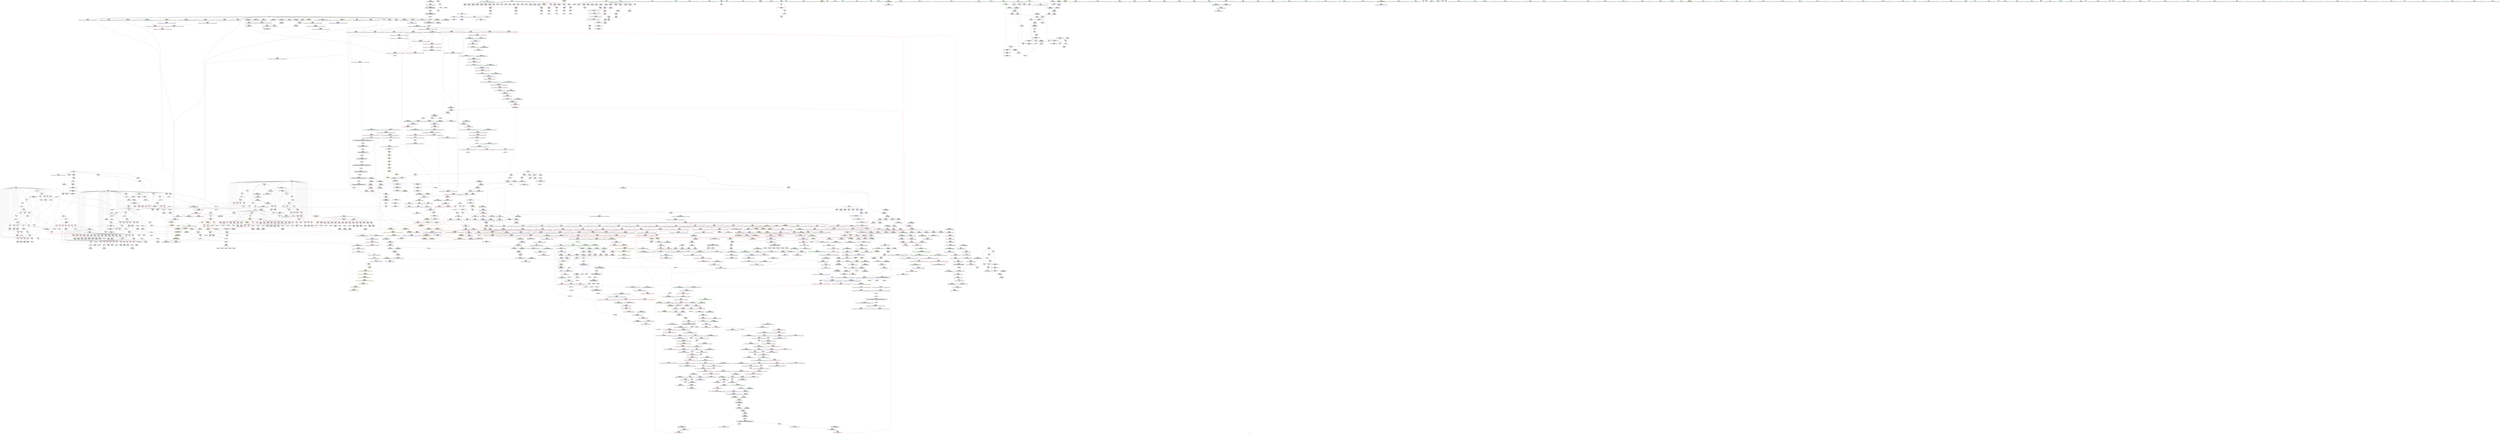 digraph "SVFG" {
	label="SVFG";

	Node0x558f3b530900 [shape=record,color=grey,label="{NodeID: 0\nNullPtr|{|<s29>89}}"];
	Node0x558f3b530900 -> Node0x558f3b7e1a30[style=solid];
	Node0x558f3b530900 -> Node0x558f3b7e1b30[style=solid];
	Node0x558f3b530900 -> Node0x558f3b7e1c00[style=solid];
	Node0x558f3b530900 -> Node0x558f3b7e1cd0[style=solid];
	Node0x558f3b530900 -> Node0x558f3b7e1da0[style=solid];
	Node0x558f3b530900 -> Node0x558f3b7e1e70[style=solid];
	Node0x558f3b530900 -> Node0x558f3b7e1f40[style=solid];
	Node0x558f3b530900 -> Node0x558f3b7e2010[style=solid];
	Node0x558f3b530900 -> Node0x558f3b7e20e0[style=solid];
	Node0x558f3b530900 -> Node0x558f3b7e21b0[style=solid];
	Node0x558f3b530900 -> Node0x558f3b7e2280[style=solid];
	Node0x558f3b530900 -> Node0x558f3b7e2350[style=solid];
	Node0x558f3b530900 -> Node0x558f3b7e2420[style=solid];
	Node0x558f3b530900 -> Node0x558f3b7e24f0[style=solid];
	Node0x558f3b530900 -> Node0x558f3b7e25c0[style=solid];
	Node0x558f3b530900 -> Node0x558f3b7e2690[style=solid];
	Node0x558f3b530900 -> Node0x558f3b7e2760[style=solid];
	Node0x558f3b530900 -> Node0x558f3b7e2830[style=solid];
	Node0x558f3b530900 -> Node0x558f3b7e2900[style=solid];
	Node0x558f3b530900 -> Node0x558f3b7e29d0[style=solid];
	Node0x558f3b530900 -> Node0x558f3b7e2aa0[style=solid];
	Node0x558f3b530900 -> Node0x558f3b817780[style=solid];
	Node0x558f3b530900 -> Node0x558f3b81bb20[style=solid];
	Node0x558f3b530900 -> Node0x558f3b821890[style=solid];
	Node0x558f3b530900 -> Node0x558f3b821960[style=solid];
	Node0x558f3b530900 -> Node0x558f3b821a30[style=solid];
	Node0x558f3b530900 -> Node0x558f3b8452f0[style=solid];
	Node0x558f3b530900 -> Node0x558f3b84e2f0[style=solid];
	Node0x558f3b530900 -> Node0x558f3b850270[style=solid];
	Node0x558f3b530900:s29 -> Node0x558f3b954640[style=solid,color=red];
	Node0x558f3b84f970 [shape=record,color=grey,label="{NodeID: 1882\n400 = cmp(396, 5, )\n}"];
	Node0x558f3b7e7900 [shape=record,color=red,label="{NodeID: 775\n153\<--59\n\<--k.addr\n_Z10flood_filliii\n}"];
	Node0x558f3b7e7900 -> Node0x558f3b7e3e80[style=solid];
	Node0x558f3b94dcb0 [shape=record,color=black,label="{NodeID: 2657\n1274 = PHI(857, )\n}"];
	Node0x558f3b94dcb0 -> Node0x558f3b81cb60[style=solid];
	Node0x558f3b7de260 [shape=record,color=black,label="{NodeID: 443\n1331\<--1353\n_ZNSt12_Vector_baseIiSaIiEE11_M_allocateEm_ret\<--cond\n_ZNSt12_Vector_baseIiSaIiEE11_M_allocateEm\n|{<s0>43}}"];
	Node0x558f3b7de260:s0 -> Node0x558f3b94ca30[style=solid,color=blue];
	Node0x558f3b81dad0 [shape=record,color=blue,label="{NodeID: 1218\n1443\<--1438\n.addr\<--\n_ZSt8_DestroyIPiiEvT_S1_RSaIT0_E\n}"];
	Node0x558f3b7d1880 [shape=record,color=green,label="{NodeID: 111\n1035\<--1036\n_ZNSt6vectorIiSaIiEE5beginEv\<--_ZNSt6vectorIiSaIiEE5beginEv_field_insensitive\n}"];
	Node0x558f3b7ed330 [shape=record,color=red,label="{NodeID: 886\n471\<--470\n\<--arrayidx25\nmain\n}"];
	Node0x558f3b7ed330 -> Node0x558f3b7e56e0[style=solid];
	Node0x558f3b95a0e0 [shape=record,color=black,label="{NodeID: 2768\n1363 = PHI(1071, 1087, )\n3rd arg _ZSt34__uninitialized_move_if_noexcept_aIPiS0_SaIiEET0_T_S3_S2_RT1_ }"];
	Node0x558f3b95a0e0 -> Node0x558f3b81d380[style=solid];
	Node0x558f3b7f3da0 [shape=record,color=purple,label="{NodeID: 554\n477\<--17\narrayidx28\<--check\nmain\n}"];
	Node0x558f3b7d6860 [shape=record,color=green,label="{NodeID: 222\n1814\<--1815\n_ZSt13__copy_move_aILb1EPiS0_ET1_T0_S2_S1_\<--_ZSt13__copy_move_aILb1EPiS0_ET1_T0_S2_S1__field_insensitive\n}"];
	Node0x558f3b8125f0 [shape=record,color=red,label="{NodeID: 997\n1430\<--1424\n\<--__p.addr\n_ZNSt16allocator_traitsISaIiEE7destroyIiEEvRS0_PT_\n|{<s0>81}}"];
	Node0x558f3b8125f0:s0 -> Node0x558f3b95cc20[style=solid,color=red];
	Node0x558f3b7f9830 [shape=record,color=purple,label="{NodeID: 665\n2163\<--1646\noffset_0\<--\n}"];
	Node0x558f3b7f9830 -> Node0x558f3b81ee50[style=solid];
	Node0x558f3b7e49e0 [shape=record,color=black,label="{NodeID: 333\n223\<--222\nidxprom86\<--\n_Z10flood_filliii\n}"];
	Node0x558f3b8bc9d0 [shape=record,color=yellow,style=double,label="{NodeID: 2215\n91V_1 = ENCHI(MR_91V_0)\npts\{847 \}\nFun[_ZNSt6vectorIiSaIiEE9push_backERKi]|{<s0>35|<s1>37}}"];
	Node0x558f3b8bc9d0:s0 -> Node0x558f3b8cba50[style=dashed,color=red];
	Node0x558f3b8bc9d0:s1 -> Node0x558f3b8c6fd0[style=dashed,color=red];
	Node0x558f3b818170 [shape=record,color=blue,label="{NodeID: 1108\n325\<--352\nexn.slot\<--\n_ZNSt6vectorIiSaIiEED2Ev\n}"];
	Node0x558f3b818170 -> Node0x558f3b7e8c80[style=dashed];
	Node0x558f3b784eb0 [shape=record,color=green,label="{NodeID: 1\n5\<--1\n\<--dummyObj\nCan only get source location for instruction, argument, global var or function.|{<s0>1|<s1>3|<s2>5|<s3>7|<s4>26}}"];
	Node0x558f3b784eb0:s0 -> Node0x558f3b95b530[style=solid,color=red];
	Node0x558f3b784eb0:s1 -> Node0x558f3b95b530[style=solid,color=red];
	Node0x558f3b784eb0:s2 -> Node0x558f3b95b530[style=solid,color=red];
	Node0x558f3b784eb0:s3 -> Node0x558f3b95b530[style=solid,color=red];
	Node0x558f3b784eb0:s4 -> Node0x558f3b95b530[style=solid,color=red];
	Node0x558f3b84faf0 [shape=record,color=grey,label="{NodeID: 1883\n279 = cmp(273, 278, )\n}"];
	Node0x558f3b7e79d0 [shape=record,color=red,label="{NodeID: 776\n163\<--59\n\<--k.addr\n_Z10flood_filliii\n|{<s0>4}}"];
	Node0x558f3b7e79d0:s0 -> Node0x558f3b959430[style=solid,color=red];
	Node0x558f3b94ddf0 [shape=record,color=black,label="{NodeID: 2658\n1276 = PHI(1506, )\n}"];
	Node0x558f3b94ddf0 -> Node0x558f3b811680[style=solid];
	Node0x558f3b7de330 [shape=record,color=black,label="{NodeID: 444\n1359\<--1396\n_ZSt34__uninitialized_move_if_noexcept_aIPiS0_SaIiEET0_T_S3_S2_RT1__ret\<--call6\n_ZSt34__uninitialized_move_if_noexcept_aIPiS0_SaIiEET0_T_S3_S2_RT1_\n|{<s0>48|<s1>51}}"];
	Node0x558f3b7de330:s0 -> Node0x558f3b94cf30[style=solid,color=blue];
	Node0x558f3b7de330:s1 -> Node0x558f3b94d2f0[style=solid,color=blue];
	Node0x558f3b81dba0 [shape=record,color=blue,label="{NodeID: 1219\n1458\<--1455\nthis.addr\<--this\n_ZNSt12_Vector_baseIiSaIiEE13_M_deallocateEPim\n}"];
	Node0x558f3b81dba0 -> Node0x558f3b812860[style=dashed];
	Node0x558f3b7d1980 [shape=record,color=green,label="{NodeID: 112\n1040\<--1041\n_ZN9__gnu_cxxmiIPiSt6vectorIiSaIiEEEENS_17__normal_iteratorIT_T0_E15difference_typeERKS8_SB_\<--_ZN9__gnu_cxxmiIPiSt6vectorIiSaIiEEEENS_17__normal_iteratorIT_T0_E15difference_typeERKS8_SB__field_insensitive\n}"];
	Node0x558f3b7ed400 [shape=record,color=red,label="{NodeID: 887\n484\<--483\n\<--arrayidx32\nmain\n}"];
	Node0x558f3b7ed400 -> Node0x558f3b7e5a20[style=solid];
	Node0x558f3b95a230 [shape=record,color=black,label="{NodeID: 2769\n1755 = PHI(1747, )\n0th arg _ZSt4copyISt13move_iteratorIPiES1_ET0_T_S4_S3_ }"];
	Node0x558f3b95a230 -> Node0x558f3b81f9b0[style=solid];
	Node0x558f3b7f3e70 [shape=record,color=purple,label="{NodeID: 555\n480\<--17\narrayidx30\<--check\nmain\n}"];
	Node0x558f3b7d6960 [shape=record,color=green,label="{NodeID: 223\n1819\<--1820\n__it\<--__it_field_insensitive\n_ZSt12__miter_baseIPiEDTcl12__miter_basecldtfp_4baseEEESt13move_iteratorIT_E\n|{|<s1>112}}"];
	Node0x558f3b7d6960 -> Node0x558f3b7fafc0[style=solid];
	Node0x558f3b7d6960:s1 -> Node0x558f3b95ab70[style=solid,color=red];
	Node0x558f3b8c3b00 [shape=record,color=yellow,style=double,label="{NodeID: 2105\n71V_1 = ENCHI(MR_71V_0)\npts\{1615 \}\nFun[_ZSt18uninitialized_copyISt13move_iteratorIPiES1_ET0_T_S4_S3_]|{<s0>99}}"];
	Node0x558f3b8c3b00:s0 -> Node0x558f3b8c4a20[style=dashed,color=red];
	Node0x558f3b8126c0 [shape=record,color=red,label="{NodeID: 998\n1448\<--1439\n\<--__first.addr\n_ZSt8_DestroyIPiiEvT_S1_RSaIT0_E\n|{<s0>82}}"];
	Node0x558f3b8126c0:s0 -> Node0x558f3b952130[style=solid,color=red];
	Node0x558f3b7f9900 [shape=record,color=purple,label="{NodeID: 666\n2164\<--1647\noffset_0\<--\n}"];
	Node0x558f3b7f9900 -> Node0x558f3b816a30[style=solid];
	Node0x558f3b7e4ab0 [shape=record,color=black,label="{NodeID: 334\n226\<--225\nidxprom88\<--\n_Z10flood_filliii\n}"];
	Node0x558f3b818240 [shape=record,color=blue,label="{NodeID: 1109\n327\<--354\nehselector.slot\<--\n_ZNSt6vectorIiSaIiEED2Ev\n}"];
	Node0x558f3b7b3bb0 [shape=record,color=green,label="{NodeID: 2\n28\<--1\n__dso_handle\<--dummyObj\nGlob }"];
	Node0x558f3b84fc70 [shape=record,color=grey,label="{NodeID: 1884\n262 = cmp(260, 261, )\n}"];
	Node0x558f3b84fc70 -> Node0x558f3b8463d0[style=solid];
	Node0x558f3b7e7aa0 [shape=record,color=red,label="{NodeID: 777\n167\<--59\n\<--k.addr\n_Z10flood_filliii\n}"];
	Node0x558f3b7e7aa0 -> Node0x558f3b84c1f0[style=solid];
	Node0x558f3b94df30 [shape=record,color=black,label="{NodeID: 2659\n1283 = PHI(857, )\n}"];
	Node0x558f3b94df30 -> Node0x558f3b84ebf0[style=solid];
	Node0x558f3b7de400 [shape=record,color=black,label="{NodeID: 445\n1400\<--1406\n_ZNK9__gnu_cxx17__normal_iteratorIPiSt6vectorIiSaIiEEE4baseEv_ret\<--_M_current\n_ZNK9__gnu_cxx17__normal_iteratorIPiSt6vectorIiSaIiEEE4baseEv\n|{<s0>46|<s1>49|<s2>74|<s3>75}}"];
	Node0x558f3b7de400:s0 -> Node0x558f3b94ccb0[style=solid,color=blue];
	Node0x558f3b7de400:s1 -> Node0x558f3b94d070[style=solid,color=blue];
	Node0x558f3b7de400:s2 -> Node0x558f3b94e2f0[style=solid,color=blue];
	Node0x558f3b7de400:s3 -> Node0x558f3b94e430[style=solid,color=blue];
	Node0x558f3b81dc70 [shape=record,color=blue,label="{NodeID: 1220\n1460\<--1456\n__p.addr\<--__p\n_ZNSt12_Vector_baseIiSaIiEE13_M_deallocateEPim\n}"];
	Node0x558f3b81dc70 -> Node0x558f3b812930[style=dashed];
	Node0x558f3b81dc70 -> Node0x558f3b812a00[style=dashed];
	Node0x558f3b7d1a80 [shape=record,color=green,label="{NodeID: 113\n1046\<--1047\n_ZNSt12_Vector_baseIiSaIiEE11_M_allocateEm\<--_ZNSt12_Vector_baseIiSaIiEE11_M_allocateEm_field_insensitive\n}"];
	Node0x558f3b7ed4d0 [shape=record,color=red,label="{NodeID: 888\n497\<--496\n\<--arrayidx36\nmain\n}"];
	Node0x558f3b7ed4d0 -> Node0x558f3b847870[style=solid];
	Node0x558f3b95a340 [shape=record,color=black,label="{NodeID: 2770\n1756 = PHI(1749, )\n1st arg _ZSt4copyISt13move_iteratorIPiES1_ET0_T_S4_S3_ }"];
	Node0x558f3b95a340 -> Node0x558f3b81fa80[style=solid];
	Node0x558f3b7f3f40 [shape=record,color=purple,label="{NodeID: 556\n483\<--17\narrayidx32\<--check\nmain\n}"];
	Node0x558f3b7f3f40 -> Node0x558f3b7ed400[style=solid];
	Node0x558f3b7d6a30 [shape=record,color=green,label="{NodeID: 224\n1824\<--1825\n_ZNKSt13move_iteratorIPiE4baseEv\<--_ZNKSt13move_iteratorIPiE4baseEv_field_insensitive\n}"];
	Node0x558f3b812790 [shape=record,color=red,label="{NodeID: 999\n1449\<--1441\n\<--__last.addr\n_ZSt8_DestroyIPiiEvT_S1_RSaIT0_E\n|{<s0>82}}"];
	Node0x558f3b812790:s0 -> Node0x558f3b952270[style=solid,color=red];
	Node0x558f3b7f99d0 [shape=record,color=purple,label="{NodeID: 667\n2166\<--1652\noffset_0\<--\n}"];
	Node0x558f3b7f99d0 -> Node0x558f3b81ef20[style=solid];
	Node0x558f3b7e4b80 [shape=record,color=black,label="{NodeID: 335\n230\<--229\nidxprom91\<--add90\n_Z10flood_filliii\n}"];
	Node0x558f3b8bcb90 [shape=record,color=yellow,style=double,label="{NodeID: 2217\n71V_1 = ENCHI(MR_71V_0)\npts\{1615 \}\nFun[_ZSt14__copy_move_a2ILb1EPiS0_ET1_T0_S2_S1_]|{<s0>111}}"];
	Node0x558f3b8bcb90:s0 -> Node0x558f3b8bdc30[style=dashed,color=red];
	Node0x558f3b818310 [shape=record,color=blue,label="{NodeID: 1110\n369\<--5\nretval\<--\nmain\n}"];
	Node0x558f3b7b3870 [shape=record,color=green,label="{NodeID: 3\n34\<--1\n.str\<--dummyObj\nGlob }"];
	Node0x558f3b84fdf0 [shape=record,color=grey,label="{NodeID: 1885\n158 = cmp(157, 120, )\n}"];
	Node0x558f3b7e7b70 [shape=record,color=red,label="{NodeID: 778\n177\<--59\n\<--k.addr\n_Z10flood_filliii\n}"];
	Node0x558f3b7e7b70 -> Node0x558f3b8470f0[style=solid];
	Node0x558f3b94e070 [shape=record,color=black,label="{NodeID: 2660\n1287 = PHI(1490, )\n}"];
	Node0x558f3b94e070 -> Node0x558f3b84ed70[style=solid];
	Node0x558f3b7de4d0 [shape=record,color=black,label="{NodeID: 446\n1415\<--1414\n\<--_M_impl\n_ZNSt12_Vector_baseIiSaIiEE19_M_get_Tp_allocatorEv\n}"];
	Node0x558f3b7de4d0 -> Node0x558f3b7de5a0[style=solid];
	Node0x558f3b81dd40 [shape=record,color=blue,label="{NodeID: 1221\n1462\<--1457\n__n.addr\<--__n\n_ZNSt12_Vector_baseIiSaIiEE13_M_deallocateEPim\n}"];
	Node0x558f3b81dd40 -> Node0x558f3b812ad0[style=dashed];
	Node0x558f3b7d6ea0 [shape=record,color=green,label="{NodeID: 114\n1066\<--1067\n_ZNK9__gnu_cxx17__normal_iteratorIPiSt6vectorIiSaIiEEE4baseEv\<--_ZNK9__gnu_cxx17__normal_iteratorIPiSt6vectorIiSaIiEEE4baseEv_field_insensitive\n}"];
	Node0x558f3b7ed5a0 [shape=record,color=red,label="{NodeID: 889\n560\<--559\n\<--arrayidx69\nmain\n}"];
	Node0x558f3b7ed5a0 -> Node0x558f3b7e5f00[style=solid];
	Node0x558f3b95a450 [shape=record,color=black,label="{NodeID: 2771\n1757 = PHI(1745, )\n2nd arg _ZSt4copyISt13move_iteratorIPiES1_ET0_T_S4_S3_ }"];
	Node0x558f3b95a450 -> Node0x558f3b81fb50[style=solid];
	Node0x558f3b7f4010 [shape=record,color=purple,label="{NodeID: 557\n496\<--20\narrayidx36\<--kroom\nmain\n}"];
	Node0x558f3b7f4010 -> Node0x558f3b7ed4d0[style=solid];
	Node0x558f3b7f4010 -> Node0x558f3b818cd0[style=solid];
	Node0x558f3b8d8410 [shape=record,color=yellow,style=double,label="{NodeID: 2439\nRETMU(31V_2)\npts\{307 \}\nFun[__cxx_global_array_dtor]}"];
	Node0x558f3b7d6b30 [shape=record,color=green,label="{NodeID: 225\n1827\<--1828\n_ZSt12__miter_baseIPiET_S1_\<--_ZSt12__miter_baseIPiET_S1__field_insensitive\n}"];
	Node0x558f3b812860 [shape=record,color=red,label="{NodeID: 1000\n1467\<--1458\nthis1\<--this.addr\n_ZNSt12_Vector_baseIiSaIiEE13_M_deallocateEPim\n}"];
	Node0x558f3b812860 -> Node0x558f3b7f9280[style=solid];
	Node0x558f3b7f9aa0 [shape=record,color=purple,label="{NodeID: 668\n2167\<--1653\noffset_0\<--\n}"];
	Node0x558f3b7f9aa0 -> Node0x558f3b816b00[style=solid];
	Node0x558f3b7e4c50 [shape=record,color=black,label="{NodeID: 336\n233\<--232\nconv93\<--\n_Z10flood_filliii\n}"];
	Node0x558f3b7e4c50 -> Node0x558f3b84dff0[style=solid];
	Node0x558f3b8183e0 [shape=record,color=blue,label="{NodeID: 1111\n379\<--5\ntt\<--\nmain\n}"];
	Node0x558f3b8183e0 -> Node0x558f3b89c580[style=dashed];
	Node0x558f3b7ceac0 [shape=record,color=green,label="{NodeID: 4\n36\<--1\n.str.1\<--dummyObj\nGlob }"];
	Node0x558f3b84ff70 [shape=record,color=grey,label="{NodeID: 1886\n758 = cmp(757, 5, )\n}"];
	Node0x558f3b7e7c40 [shape=record,color=red,label="{NodeID: 779\n190\<--59\n\<--k.addr\n_Z10flood_filliii\n}"];
	Node0x558f3b7e7c40 -> Node0x558f3b846f70[style=solid];
	Node0x558f3b94e1b0 [shape=record,color=black,label="{NodeID: 2661\n1290 = PHI(1490, )\n}"];
	Node0x558f3b94e1b0 -> Node0x558f3b845160[style=solid];
	Node0x558f3b7de5a0 [shape=record,color=black,label="{NodeID: 447\n1408\<--1415\n_ZNSt12_Vector_baseIiSaIiEE19_M_get_Tp_allocatorEv_ret\<--\n_ZNSt12_Vector_baseIiSaIiEE19_M_get_Tp_allocatorEv\n|{<s0>14|<s1>47|<s2>50|<s3>55|<s4>59|<s5>128}}"];
	Node0x558f3b7de5a0:s0 -> Node0x558f3b94b7a0[style=solid,color=blue];
	Node0x558f3b7de5a0:s1 -> Node0x558f3b94cdf0[style=solid,color=blue];
	Node0x558f3b7de5a0:s2 -> Node0x558f3b94d1b0[style=solid,color=blue];
	Node0x558f3b7de5a0:s3 -> Node0x558f3b94d500[style=solid,color=blue];
	Node0x558f3b7de5a0:s4 -> Node0x558f3b94d670[style=solid,color=blue];
	Node0x558f3b7de5a0:s5 -> Node0x558f3b94fd30[style=solid,color=blue];
	Node0x558f3b81de10 [shape=record,color=blue,label="{NodeID: 1222\n1492\<--1491\nthis.addr\<--this\n_ZNKSt6vectorIiSaIiEE8max_sizeEv\n}"];
	Node0x558f3b81de10 -> Node0x558f3b812ba0[style=dashed];
	Node0x558f3b7d6f60 [shape=record,color=green,label="{NodeID: 115\n1073\<--1074\n_ZSt34__uninitialized_move_if_noexcept_aIPiS0_SaIiEET0_T_S3_S2_RT1_\<--_ZSt34__uninitialized_move_if_noexcept_aIPiS0_SaIiEET0_T_S3_S2_RT1__field_insensitive\n}"];
	Node0x558f3b8b4b80 [shape=record,color=black,label="{NodeID: 1997\nMR_26V_2 = PHI(MR_26V_3, MR_26V_1, )\npts\{270000 270001 270002 \}\n|{<s0>9}}"];
	Node0x558f3b8b4b80:s0 -> Node0x558f3b8cc210[style=dashed,color=red];
	Node0x558f3b7ed670 [shape=record,color=red,label="{NodeID: 890\n579\<--578\n\<--arrayidx81\nmain\n}"];
	Node0x558f3b7ed670 -> Node0x558f3b7e6240[style=solid];
	Node0x558f3b95a560 [shape=record,color=black,label="{NodeID: 2772\n1197 = PHI(933, )\n0th arg _ZNSt6vectorIiSaIiEE3endEv }"];
	Node0x558f3b95a560 -> Node0x558f3b81c410[style=solid];
	Node0x558f3b7f40e0 [shape=record,color=purple,label="{NodeID: 558\n638\<--20\narrayidx116\<--kroom\nmain\n}"];
	Node0x558f3b7f40e0 -> Node0x558f3b7ed9b0[style=solid];
	Node0x558f3b8cce60 [shape=record,color=yellow,style=double,label="{NodeID: 2440\nRETMU(26V_1)\npts\{270000 270001 270002 \}\nFun[__cxx_global_array_dtor]}"];
	Node0x558f3b7d6c30 [shape=record,color=green,label="{NodeID: 226\n1834\<--1835\n__first.addr\<--__first.addr_field_insensitive\n_ZSt13__copy_move_aILb1EPiS0_ET1_T0_S2_S1_\n}"];
	Node0x558f3b7d6c30 -> Node0x558f3b8148e0[style=solid];
	Node0x558f3b7d6c30 -> Node0x558f3b820100[style=solid];
	Node0x558f3b812930 [shape=record,color=red,label="{NodeID: 1001\n1468\<--1460\n\<--__p.addr\n_ZNSt12_Vector_baseIiSaIiEE13_M_deallocateEPim\n}"];
	Node0x558f3b812930 -> Node0x558f3b84e2f0[style=solid];
	Node0x558f3b7f9b70 [shape=record,color=purple,label="{NodeID: 669\n1675\<--1666\ncoerce.dive\<--retval\n_ZSt32__make_move_if_noexcept_iteratorIiSt13move_iteratorIPiEET0_PT_\n}"];
	Node0x558f3b7f9b70 -> Node0x558f3b813e50[style=solid];
	Node0x558f3b7e4d20 [shape=record,color=black,label="{NodeID: 337\n243\<--264\n_Z5rangeiii_ret\<--\n_Z5rangeiii\n|{<s0>1|<s1>3|<s2>5|<s3>7|<s4>26}}"];
	Node0x558f3b7e4d20:s0 -> Node0x558f3b94af00[style=solid,color=blue];
	Node0x558f3b7e4d20:s1 -> Node0x558f3b94b1e0[style=solid,color=blue];
	Node0x558f3b7e4d20:s2 -> Node0x558f3b94b0a0[style=solid,color=blue];
	Node0x558f3b7e4d20:s3 -> Node0x558f3b94b5c0[style=solid,color=blue];
	Node0x558f3b7e4d20:s4 -> Node0x558f3b94bb10[style=solid,color=blue];
	Node0x558f3b8184b0 [shape=record,color=blue,label="{NodeID: 1112\n377\<--397\nt\<--dec\nmain\n}"];
	Node0x558f3b8184b0 -> Node0x558f3b7ecbe0[style=dashed];
	Node0x558f3b8184b0 -> Node0x558f3b8184b0[style=dashed];
	Node0x558f3b7ceb50 [shape=record,color=green,label="{NodeID: 5\n38\<--1\n.str.2\<--dummyObj\nGlob }"];
	Node0x558f3b8500f0 [shape=record,color=grey,label="{NodeID: 1887\n753 = cmp(746, 752, )\n}"];
	Node0x558f3b7e7d10 [shape=record,color=red,label="{NodeID: 780\n200\<--59\n\<--k.addr\n_Z10flood_filliii\n}"];
	Node0x558f3b7e7d10 -> Node0x558f3b848ef0[style=solid];
	Node0x558f3b94e2f0 [shape=record,color=black,label="{NodeID: 2662\n1306 = PHI(1400, )\n}"];
	Node0x558f3b94e2f0 -> Node0x558f3b8118f0[style=solid];
	Node0x558f3b7de670 [shape=record,color=black,label="{NodeID: 448\n1429\<--1428\n\<--\n_ZNSt16allocator_traitsISaIiEE7destroyIiEEvRS0_PT_\n|{<s0>81}}"];
	Node0x558f3b7de670:s0 -> Node0x558f3b95cb10[style=solid,color=red];
	Node0x558f3b81dee0 [shape=record,color=blue,label="{NodeID: 1223\n1511\<--1507\n__a.addr\<--__a\n_ZSt3maxImERKT_S2_S2_\n}"];
	Node0x558f3b81dee0 -> Node0x558f3b812d40[style=dashed];
	Node0x558f3b81dee0 -> Node0x558f3b812e10[style=dashed];
	Node0x558f3b7d7060 [shape=record,color=green,label="{NodeID: 116\n1099\<--1100\n__cxa_begin_catch\<--__cxa_begin_catch_field_insensitive\n}"];
	Node0x558f3b7ed740 [shape=record,color=red,label="{NodeID: 891\n592\<--591\n\<--arrayidx90\nmain\n|{<s0>27}}"];
	Node0x558f3b7ed740:s0 -> Node0x558f3b9514e0[style=solid,color=red];
	Node0x558f3b95a670 [shape=record,color=black,label="{NodeID: 2773\n1624 = PHI(1393, )\n0th arg _ZSt22__uninitialized_copy_aISt13move_iteratorIPiES1_iET0_T_S4_S3_RSaIT1_E }"];
	Node0x558f3b95a670 -> Node0x558f3b81eb10[style=solid];
	Node0x558f3b7f41b0 [shape=record,color=purple,label="{NodeID: 559\n663\<--20\narrayidx128\<--kroom\nmain\n}"];
	Node0x558f3b7f41b0 -> Node0x558f3b7eda80[style=solid];
	Node0x558f3b7d6d00 [shape=record,color=green,label="{NodeID: 227\n1836\<--1837\n__last.addr\<--__last.addr_field_insensitive\n_ZSt13__copy_move_aILb1EPiS0_ET1_T0_S2_S1_\n}"];
	Node0x558f3b7d6d00 -> Node0x558f3b8149b0[style=solid];
	Node0x558f3b7d6d00 -> Node0x558f3b8201d0[style=solid];
	Node0x558f3b812a00 [shape=record,color=red,label="{NodeID: 1002\n1473\<--1460\n\<--__p.addr\n_ZNSt12_Vector_baseIiSaIiEE13_M_deallocateEPim\n|{<s0>83}}"];
	Node0x558f3b812a00:s0 -> Node0x558f3b958380[style=solid,color=red];
	Node0x558f3b7f9c40 [shape=record,color=purple,label="{NodeID: 670\n1694\<--1682\ncoerce.dive\<--__first\n_ZSt18uninitialized_copyISt13move_iteratorIPiES1_ET0_T_S4_S3_\n}"];
	Node0x558f3b7f9c40 -> Node0x558f3b81f0c0[style=solid];
	Node0x558f3b7e4df0 [shape=record,color=black,label="{NodeID: 338\n293\<--292\n\<--this1\n_ZNSt6vectorIiSaIiEEC2Ev\n|{<s0>11}}"];
	Node0x558f3b7e4df0:s0 -> Node0x558f3b958d50[style=solid,color=red];
	Node0x558f3b818580 [shape=record,color=blue,label="{NodeID: 1113\n371\<--5\ni\<--\nmain\n}"];
	Node0x558f3b818580 -> Node0x558f3b7e8ef0[style=dashed];
	Node0x558f3b818580 -> Node0x558f3b7e8fc0[style=dashed];
	Node0x558f3b818580 -> Node0x558f3b7e9090[style=dashed];
	Node0x558f3b818580 -> Node0x558f3b8187f0[style=dashed];
	Node0x558f3b818580 -> Node0x558f3b818990[style=dashed];
	Node0x558f3b7cebe0 [shape=record,color=green,label="{NodeID: 6\n40\<--1\n.str.3\<--dummyObj\nGlob }"];
	Node0x558f3b850270 [shape=record,color=grey,label="{NodeID: 1888\n1102 = cmp(1101, 3, )\n}"];
	Node0x558f3b7e7de0 [shape=record,color=red,label="{NodeID: 781\n205\<--59\n\<--k.addr\n_Z10flood_filliii\n}"];
	Node0x558f3b7e7de0 -> Node0x558f3b848d70[style=solid];
	Node0x558f3b94e430 [shape=record,color=black,label="{NodeID: 2663\n1309 = PHI(1400, )\n}"];
	Node0x558f3b94e430 -> Node0x558f3b8119c0[style=solid];
	Node0x558f3b7de740 [shape=record,color=black,label="{NodeID: 449\n1472\<--1471\n\<--_M_impl\n_ZNSt12_Vector_baseIiSaIiEE13_M_deallocateEPim\n|{<s0>83}}"];
	Node0x558f3b7de740:s0 -> Node0x558f3b958270[style=solid,color=red];
	Node0x558f3b81dfb0 [shape=record,color=blue,label="{NodeID: 1224\n1513\<--1508\n__b.addr\<--__b\n_ZSt3maxImERKT_S2_S2_\n}"];
	Node0x558f3b81dfb0 -> Node0x558f3b812ee0[style=dashed];
	Node0x558f3b81dfb0 -> Node0x558f3b812fb0[style=dashed];
	Node0x558f3b7d7160 [shape=record,color=green,label="{NodeID: 117\n1111\<--1112\n_ZNSt16allocator_traitsISaIiEE7destroyIiEEvRS0_PT_\<--_ZNSt16allocator_traitsISaIiEE7destroyIiEEvRS0_PT__field_insensitive\n}"];
	Node0x558f3b7ed810 [shape=record,color=red,label="{NodeID: 892\n603\<--602\n\<--arrayidx97\nmain\n|{<s0>27}}"];
	Node0x558f3b7ed810:s0 -> Node0x558f3b9515f0[style=solid,color=red];
	Node0x558f3b95a7b0 [shape=record,color=black,label="{NodeID: 2774\n1625 = PHI(1395, )\n1st arg _ZSt22__uninitialized_copy_aISt13move_iteratorIPiES1_iET0_T_S4_S3_RSaIT1_E }"];
	Node0x558f3b95a7b0 -> Node0x558f3b81ebe0[style=solid];
	Node0x558f3b7f4280 [shape=record,color=purple,label="{NodeID: 560\n675\<--20\narrayidx133\<--kroom\nmain\n}"];
	Node0x558f3b7f4280 -> Node0x558f3b7edb50[style=solid];
	Node0x558f3b7d6dd0 [shape=record,color=green,label="{NodeID: 228\n1838\<--1839\n__result.addr\<--__result.addr_field_insensitive\n_ZSt13__copy_move_aILb1EPiS0_ET1_T0_S2_S1_\n}"];
	Node0x558f3b7d6dd0 -> Node0x558f3b814a80[style=solid];
	Node0x558f3b7d6dd0 -> Node0x558f3b8202a0[style=solid];
	Node0x558f3b812ad0 [shape=record,color=red,label="{NodeID: 1003\n1474\<--1462\n\<--__n.addr\n_ZNSt12_Vector_baseIiSaIiEE13_M_deallocateEPim\n|{<s0>83}}"];
	Node0x558f3b812ad0:s0 -> Node0x558f3b958490[style=solid,color=red];
	Node0x558f3b7f9d10 [shape=record,color=purple,label="{NodeID: 671\n1696\<--1684\ncoerce.dive1\<--__last\n_ZSt18uninitialized_copyISt13move_iteratorIPiES1_ET0_T_S4_S3_\n}"];
	Node0x558f3b7f9d10 -> Node0x558f3b81f190[style=solid];
	Node0x558f3b7e4ec0 [shape=record,color=black,label="{NodeID: 339\n331\<--330\n\<--this1\n_ZNSt6vectorIiSaIiEED2Ev\n}"];
	Node0x558f3b7e4ec0 -> Node0x558f3b7f6020[style=solid];
	Node0x558f3b7e4ec0 -> Node0x558f3b7f60f0[style=solid];
	Node0x558f3b818650 [shape=record,color=blue,label="{NodeID: 1114\n373\<--5\nj\<--\nmain\n}"];
	Node0x558f3b818650 -> Node0x558f3b7ea0d0[style=dashed];
	Node0x558f3b818650 -> Node0x558f3b7ea1a0[style=dashed];
	Node0x558f3b818650 -> Node0x558f3b7ea270[style=dashed];
	Node0x558f3b818650 -> Node0x558f3b818650[style=dashed];
	Node0x558f3b818650 -> Node0x558f3b818720[style=dashed];
	Node0x558f3b818650 -> Node0x558f3b818a60[style=dashed];
	Node0x558f3b818650 -> Node0x558f3b8a2480[style=dashed];
	Node0x558f3b818650 -> Node0x558f3b8b3280[style=dashed];
	Node0x558f3b7cec70 [shape=record,color=green,label="{NodeID: 7\n42\<--1\n.str.4\<--dummyObj\nGlob }"];
	Node0x558f3b8503f0 [shape=record,color=grey,label="{NodeID: 1889\n318 = cmp(313, 317, )\n}"];
	Node0x558f3b7e7eb0 [shape=record,color=red,label="{NodeID: 782\n215\<--59\n\<--k.addr\n_Z10flood_filliii\n}"];
	Node0x558f3b7e7eb0 -> Node0x558f3b8494f0[style=solid];
	Node0x558f3b94e570 [shape=record,color=black,label="{NodeID: 2664\n1348 = PHI(1574, )\n}"];
	Node0x558f3b94e570 -> Node0x558f3b8452f0[style=solid];
	Node0x558f3b7de810 [shape=record,color=black,label="{NodeID: 450\n1496\<--1495\n\<--this1\n_ZNKSt6vectorIiSaIiEE8max_sizeEv\n|{<s0>86}}"];
	Node0x558f3b7de810:s0 -> Node0x558f3b95c0f0[style=solid,color=red];
	Node0x558f3b81e080 [shape=record,color=blue,label="{NodeID: 1225\n1509\<--1523\nretval\<--\n_ZSt3maxImERKT_S2_S2_\n}"];
	Node0x558f3b81e080 -> Node0x558f3b8aa180[style=dashed];
	Node0x558f3b7d7260 [shape=record,color=green,label="{NodeID: 118\n1120\<--1121\n__cxa_end_catch\<--__cxa_end_catch_field_insensitive\n}"];
	Node0x558f3b7ed8e0 [shape=record,color=red,label="{NodeID: 893\n634\<--633\n\<--arrayidx113\nmain\n}"];
	Node0x558f3b7ed8e0 -> Node0x558f3b84ab70[style=solid];
	Node0x558f3b95a8f0 [shape=record,color=black,label="{NodeID: 2775\n1626 = PHI(1390, )\n2nd arg _ZSt22__uninitialized_copy_aISt13move_iteratorIPiES1_iET0_T_S4_S3_RSaIT1_E }"];
	Node0x558f3b95a8f0 -> Node0x558f3b81ecb0[style=solid];
	Node0x558f3b7f4350 [shape=record,color=purple,label="{NodeID: 561\n726\<--20\narrayidx161\<--kroom\nmain\n}"];
	Node0x558f3b7f4350 -> Node0x558f3b7edf60[style=solid];
	Node0x558f3b7df290 [shape=record,color=green,label="{NodeID: 229\n1840\<--1841\n__simple\<--__simple_field_insensitive\n_ZSt13__copy_move_aILb1EPiS0_ET1_T0_S2_S1_\n}"];
	Node0x558f3b7df290 -> Node0x558f3b820370[style=solid];
	Node0x558f3b812ba0 [shape=record,color=red,label="{NodeID: 1004\n1495\<--1492\nthis1\<--this.addr\n_ZNKSt6vectorIiSaIiEE8max_sizeEv\n}"];
	Node0x558f3b812ba0 -> Node0x558f3b7de810[style=solid];
	Node0x558f3b7f9de0 [shape=record,color=purple,label="{NodeID: 672\n1707\<--1690\ncoerce.dive3\<--agg.tmp\n_ZSt18uninitialized_copyISt13move_iteratorIPiES1_ET0_T_S4_S3_\n}"];
	Node0x558f3b7f9de0 -> Node0x558f3b813ff0[style=solid];
	Node0x558f3b7e4f90 [shape=record,color=black,label="{NodeID: 340\n335\<--330\n\<--this1\n_ZNSt6vectorIiSaIiEED2Ev\n}"];
	Node0x558f3b7e4f90 -> Node0x558f3b7f61c0[style=solid];
	Node0x558f3b7e4f90 -> Node0x558f3b7f6290[style=solid];
	Node0x558f3b818720 [shape=record,color=blue,label="{NodeID: 1115\n373\<--427\nj\<--inc\nmain\n}"];
	Node0x558f3b818720 -> Node0x558f3b7ea0d0[style=dashed];
	Node0x558f3b818720 -> Node0x558f3b7ea1a0[style=dashed];
	Node0x558f3b818720 -> Node0x558f3b7ea270[style=dashed];
	Node0x558f3b818720 -> Node0x558f3b818650[style=dashed];
	Node0x558f3b818720 -> Node0x558f3b818720[style=dashed];
	Node0x558f3b818720 -> Node0x558f3b818a60[style=dashed];
	Node0x558f3b818720 -> Node0x558f3b8a2480[style=dashed];
	Node0x558f3b818720 -> Node0x558f3b8b3280[style=dashed];
	Node0x558f3b7ced00 [shape=record,color=green,label="{NodeID: 8\n45\<--1\n\<--dummyObj\nCan only get source location for instruction, argument, global var or function.}"];
	Node0x558f3b850570 [shape=record,color=grey,label="{NodeID: 1890\n677 = cmp(672, 676, )\n}"];
	Node0x558f3b7e7f80 [shape=record,color=red,label="{NodeID: 783\n228\<--59\n\<--k.addr\n_Z10flood_filliii\n}"];
	Node0x558f3b7e7f80 -> Node0x558f3b8497f0[style=solid];
	Node0x558f3b94e6b0 [shape=record,color=black,label="{NodeID: 2665\n1381 = PHI(1664, )\n}"];
	Node0x558f3b94e6b0 -> Node0x558f3b81d450[style=solid];
	Node0x558f3b7de8e0 [shape=record,color=black,label="{NodeID: 451\n1490\<--1500\n_ZNKSt6vectorIiSaIiEE8max_sizeEv_ret\<--call2\n_ZNKSt6vectorIiSaIiEE8max_sizeEv\n|{<s0>65|<s1>72|<s2>73}}"];
	Node0x558f3b7de8e0:s0 -> Node0x558f3b94d8f0[style=solid,color=blue];
	Node0x558f3b7de8e0:s1 -> Node0x558f3b94e070[style=solid,color=blue];
	Node0x558f3b7de8e0:s2 -> Node0x558f3b94e1b0[style=solid,color=blue];
	Node0x558f3b81e150 [shape=record,color=blue,label="{NodeID: 1226\n1509\<--1526\nretval\<--\n_ZSt3maxImERKT_S2_S2_\n}"];
	Node0x558f3b81e150 -> Node0x558f3b8aa180[style=dashed];
	Node0x558f3b7d7360 [shape=record,color=green,label="{NodeID: 119\n1132\<--1133\n_ZNSt12_Vector_baseIiSaIiEE13_M_deallocateEPim\<--_ZNSt12_Vector_baseIiSaIiEE13_M_deallocateEPim_field_insensitive\n}"];
	Node0x558f3b7ed9b0 [shape=record,color=red,label="{NodeID: 894\n639\<--638\n\<--arrayidx116\nmain\n}"];
	Node0x558f3b7ed9b0 -> Node0x558f3b84ab70[style=solid];
	Node0x558f3b95aa30 [shape=record,color=black,label="{NodeID: 2776\n1627 = PHI(1391, )\n3rd arg _ZSt22__uninitialized_copy_aISt13move_iteratorIPiES1_iET0_T_S4_S3_RSaIT1_E }"];
	Node0x558f3b95aa30 -> Node0x558f3b81ed80[style=solid];
	Node0x558f3b7f4420 [shape=record,color=purple,label="{NodeID: 562\n750\<--20\narrayidx174\<--kroom\nmain\n}"];
	Node0x558f3b7f4420 -> Node0x558f3b7ee030[style=solid];
	Node0x558f3b7df360 [shape=record,color=green,label="{NodeID: 230\n1850\<--1851\n_ZNSt11__copy_moveILb1ELb1ESt26random_access_iterator_tagE8__copy_mIiEEPT_PKS3_S6_S4_\<--_ZNSt11__copy_moveILb1ELb1ESt26random_access_iterator_tagE8__copy_mIiEEPT_PKS3_S6_S4__field_insensitive\n}"];
	Node0x558f3b812c70 [shape=record,color=red,label="{NodeID: 1005\n1529\<--1509\n\<--retval\n_ZSt3maxImERKT_S2_S2_\n}"];
	Node0x558f3b812c70 -> Node0x558f3b7de9b0[style=solid];
	Node0x558f3b7f9eb0 [shape=record,color=purple,label="{NodeID: 673\n1709\<--1692\ncoerce.dive4\<--agg.tmp2\n_ZSt18uninitialized_copyISt13move_iteratorIPiES1_ET0_T_S4_S3_\n}"];
	Node0x558f3b7f9eb0 -> Node0x558f3b8140c0[style=solid];
	Node0x558f3b7e5060 [shape=record,color=black,label="{NodeID: 341\n339\<--330\n\<--this1\n_ZNSt6vectorIiSaIiEED2Ev\n|{<s0>14}}"];
	Node0x558f3b7e5060:s0 -> Node0x558f3b953bb0[style=solid,color=red];
	Node0x558f3b8187f0 [shape=record,color=blue,label="{NodeID: 1116\n371\<--432\ni\<--inc9\nmain\n}"];
	Node0x558f3b8187f0 -> Node0x558f3b7e8ef0[style=dashed];
	Node0x558f3b8187f0 -> Node0x558f3b7e8fc0[style=dashed];
	Node0x558f3b8187f0 -> Node0x558f3b7e9090[style=dashed];
	Node0x558f3b8187f0 -> Node0x558f3b8187f0[style=dashed];
	Node0x558f3b8187f0 -> Node0x558f3b818990[style=dashed];
	Node0x558f3b7cedc0 [shape=record,color=green,label="{NodeID: 9\n74\<--1\n\<--dummyObj\nCan only get source location for instruction, argument, global var or function.}"];
	Node0x558f3b8506f0 [shape=record,color=grey,label="{NodeID: 1891\n683 = cmp(682, 5, )\n}"];
	Node0x558f3b7e8050 [shape=record,color=red,label="{NodeID: 784\n238\<--59\n\<--k.addr\n_Z10flood_filliii\n}"];
	Node0x558f3b7e8050 -> Node0x558f3b849370[style=solid];
	Node0x558f3b94e7f0 [shape=record,color=black,label="{NodeID: 2666\n1387 = PHI(1664, )\n}"];
	Node0x558f3b94e7f0 -> Node0x558f3b81d520[style=solid];
	Node0x558f3b7de9b0 [shape=record,color=black,label="{NodeID: 452\n1506\<--1529\n_ZSt3maxImERKT_S2_S2__ret\<--\n_ZSt3maxImERKT_S2_S2_\n|{<s0>70}}"];
	Node0x558f3b7de9b0:s0 -> Node0x558f3b94ddf0[style=solid,color=blue];
	Node0x558f3b81e220 [shape=record,color=blue,label="{NodeID: 1227\n1533\<--1532\n__a.addr\<--__a\n_ZNSt16allocator_traitsISaIiEE8max_sizeERKS0_\n}"];
	Node0x558f3b81e220 -> Node0x558f3b813220[style=dashed];
	Node0x558f3b7d7460 [shape=record,color=green,label="{NodeID: 120\n1135\<--1136\n__cxa_rethrow\<--__cxa_rethrow_field_insensitive\n}"];
	Node0x558f3b7eda80 [shape=record,color=red,label="{NodeID: 895\n664\<--663\n\<--arrayidx128\nmain\n}"];
	Node0x558f3b7eda80 -> Node0x558f3b848a70[style=solid];
	Node0x558f3b95ab70 [shape=record,color=black,label="{NodeID: 2777\n1912 = PHI(1819, )\n0th arg _ZNKSt13move_iteratorIPiE4baseEv }"];
	Node0x558f3b95ab70 -> Node0x558f3b8209f0[style=solid];
	Node0x558f3b7f44f0 [shape=record,color=purple,label="{NodeID: 563\n633\<--23\narrayidx113\<--kroom_sum\nmain\n}"];
	Node0x558f3b7f44f0 -> Node0x558f3b7ed8e0[style=solid];
	Node0x558f3b7df460 [shape=record,color=green,label="{NodeID: 231\n1855\<--1856\n__it.addr\<--__it.addr_field_insensitive\n_ZSt12__niter_baseIPiET_S1_\n}"];
	Node0x558f3b7df460 -> Node0x558f3b814b50[style=solid];
	Node0x558f3b7df460 -> Node0x558f3b820440[style=solid];
	Node0x558f3b8c4260 [shape=record,color=yellow,style=double,label="{NodeID: 2113\n42V_1 = ENCHI(MR_42V_0)\npts\{270001 \}\nFun[_ZNKSt6vectorIiSaIiEE4sizeEv]}"];
	Node0x558f3b8c4260 -> Node0x558f3b7ee6b0[style=dashed];
	Node0x558f3b812d40 [shape=record,color=red,label="{NodeID: 1006\n1517\<--1511\n\<--__a.addr\n_ZSt3maxImERKT_S2_S2_\n}"];
	Node0x558f3b812d40 -> Node0x558f3b813080[style=solid];
	Node0x558f3b845160 [shape=record,color=black,label="{NodeID: 1781\n1294 = PHI(1290, 1292, )\n}"];
	Node0x558f3b845160 -> Node0x558f3b7ddcb0[style=solid];
	Node0x558f3b7f9f80 [shape=record,color=purple,label="{NodeID: 674\n2169\<--1700\noffset_0\<--\n}"];
	Node0x558f3b7f9f80 -> Node0x558f3b81f400[style=solid];
	Node0x558f3b7e5130 [shape=record,color=black,label="{NodeID: 342\n346\<--330\n\<--this1\n_ZNSt6vectorIiSaIiEED2Ev\n|{<s0>16}}"];
	Node0x558f3b7e5130:s0 -> Node0x558f3b93dd50[style=solid,color=red];
	Node0x558f3b8188c0 [shape=record,color=blue,label="{NodeID: 1117\n13\<--5\ncnt\<--\nmain\n}"];
	Node0x558f3b8188c0 -> Node0x558f3b8b8780[style=dashed];
	Node0x558f3b7ceec0 [shape=record,color=green,label="{NodeID: 10\n89\<--1\n\<--dummyObj\nCan only get source location for instruction, argument, global var or function.}"];
	Node0x558f3b850870 [shape=record,color=grey,label="{NodeID: 1892\n703 = cmp(691, 700, )\n}"];
	Node0x558f3b7e8120 [shape=record,color=red,label="{NodeID: 785\n104\<--103\n\<--arrayidx17\n_Z10flood_filliii\n}"];
	Node0x558f3b7e8120 -> Node0x558f3b7e3590[style=solid];
	Node0x558f3b94e930 [shape=record,color=black,label="{NodeID: 2667\n1396 = PHI(1623, )\n}"];
	Node0x558f3b94e930 -> Node0x558f3b7de330[style=solid];
	Node0x558f3b7dea80 [shape=record,color=black,label="{NodeID: 453\n1537\<--1536\n\<--\n_ZNSt16allocator_traitsISaIiEE8max_sizeERKS0_\n|{<s0>88}}"];
	Node0x558f3b7dea80:s0 -> Node0x558f3b9586b0[style=solid,color=red];
	Node0x558f3b81e2f0 [shape=record,color=blue,label="{NodeID: 1228\n1544\<--1543\nthis.addr\<--this\n_ZNKSt12_Vector_baseIiSaIiEE19_M_get_Tp_allocatorEv\n}"];
	Node0x558f3b81e2f0 -> Node0x558f3b8132f0[style=dashed];
	Node0x558f3b7d7560 [shape=record,color=green,label="{NodeID: 121\n1198\<--1199\nretval\<--retval_field_insensitive\n_ZNSt6vectorIiSaIiEE3endEv\n|{|<s1>63}}"];
	Node0x558f3b7d7560 -> Node0x558f3b7f87f0[style=solid];
	Node0x558f3b7d7560:s1 -> Node0x558f3b954a80[style=solid,color=red];
	Node0x558f3b8b6980 [shape=record,color=black,label="{NodeID: 2003\nMR_71V_5 = PHI(MR_71V_8, MR_71V_4, )\npts\{1615 \}\n|{|<s2>27}}"];
	Node0x558f3b8b6980 -> Node0x558f3b8ab580[style=dashed];
	Node0x558f3b8b6980 -> Node0x558f3b8b6980[style=dashed];
	Node0x558f3b8b6980:s2 -> Node0x558f3b8be960[style=dashed,color=red];
	Node0x558f3b7edb50 [shape=record,color=red,label="{NodeID: 896\n676\<--675\n\<--arrayidx133\nmain\n}"];
	Node0x558f3b7edb50 -> Node0x558f3b850570[style=solid];
	Node0x558f3b95acb0 [shape=record,color=black,label="{NodeID: 2778\n1317 = PHI(1027, )\n0th arg _ZNSt6vectorIiSaIiEE5beginEv }"];
	Node0x558f3b95acb0 -> Node0x558f3b81cea0[style=solid];
	Node0x558f3b7f45c0 [shape=record,color=purple,label="{NodeID: 564\n643\<--23\narrayidx119\<--kroom_sum\nmain\n}"];
	Node0x558f3b7f45c0 -> Node0x558f3b819760[style=solid];
	Node0x558f3b7df530 [shape=record,color=green,label="{NodeID: 232\n1864\<--1865\n__first.addr\<--__first.addr_field_insensitive\n_ZNSt11__copy_moveILb1ELb1ESt26random_access_iterator_tagE8__copy_mIiEEPT_PKS3_S6_S4_\n}"];
	Node0x558f3b7df530 -> Node0x558f3b814c20[style=solid];
	Node0x558f3b7df530 -> Node0x558f3b814cf0[style=solid];
	Node0x558f3b7df530 -> Node0x558f3b820510[style=solid];
	Node0x558f3b812e10 [shape=record,color=red,label="{NodeID: 1007\n1526\<--1511\n\<--__a.addr\n_ZSt3maxImERKT_S2_S2_\n}"];
	Node0x558f3b812e10 -> Node0x558f3b81e150[style=solid];
	Node0x558f3b8452f0 [shape=record,color=black,label="{NodeID: 1782\n1353 = PHI(1348, 3, )\n}"];
	Node0x558f3b8452f0 -> Node0x558f3b7de260[style=solid];
	Node0x558f3b7fa050 [shape=record,color=purple,label="{NodeID: 675\n2170\<--1701\noffset_0\<--\n}"];
	Node0x558f3b7fa050 -> Node0x558f3b816bd0[style=solid];
	Node0x558f3b7e5200 [shape=record,color=black,label="{NodeID: 343\n356\<--330\n\<--this1\n_ZNSt6vectorIiSaIiEED2Ev\n|{<s0>17}}"];
	Node0x558f3b7e5200:s0 -> Node0x558f3b93dd50[style=solid,color=red];
	Node0x558f3b818990 [shape=record,color=blue,label="{NodeID: 1118\n371\<--5\ni\<--\nmain\n}"];
	Node0x558f3b818990 -> Node0x558f3b7e9160[style=dashed];
	Node0x558f3b818990 -> Node0x558f3b7e9230[style=dashed];
	Node0x558f3b818990 -> Node0x558f3b7e9300[style=dashed];
	Node0x558f3b818990 -> Node0x558f3b7e93d0[style=dashed];
	Node0x558f3b818990 -> Node0x558f3b7e94a0[style=dashed];
	Node0x558f3b818990 -> Node0x558f3b7e9570[style=dashed];
	Node0x558f3b818990 -> Node0x558f3b818f40[style=dashed];
	Node0x558f3b818990 -> Node0x558f3b819010[style=dashed];
	Node0x558f3b7cefc0 [shape=record,color=green,label="{NodeID: 11\n120\<--1\n\<--dummyObj\nCan only get source location for instruction, argument, global var or function.}"];
	Node0x558f3b8509f0 [shape=record,color=grey,label="{NodeID: 1893\n909 = cmp(906, 908, )\n}"];
	Node0x558f3b7e81f0 [shape=record,color=red,label="{NodeID: 786\n117\<--116\n\<--arrayidx25\n_Z10flood_filliii\n}"];
	Node0x558f3b7e81f0 -> Node0x558f3b7e38d0[style=solid];
	Node0x558f3b94ea70 [shape=record,color=black,label="{NodeID: 2668\n1586 = PHI(1590, )\n}"];
	Node0x558f3b94ea70 -> Node0x558f3b7def60[style=solid];
	Node0x558f3b7deb50 [shape=record,color=black,label="{NodeID: 454\n1531\<--1538\n_ZNSt16allocator_traitsISaIiEE8max_sizeERKS0__ret\<--call\n_ZNSt16allocator_traitsISaIiEE8max_sizeERKS0_\n|{<s0>87}}"];
	Node0x558f3b7deb50:s0 -> Node0x558f3b94c170[style=solid,color=blue];
	Node0x558f3b81e3c0 [shape=record,color=blue,label="{NodeID: 1229\n1553\<--1552\nthis.addr\<--this\n_ZNK9__gnu_cxx13new_allocatorIiE8max_sizeEv\n}"];
	Node0x558f3b81e3c0 -> Node0x558f3b8133c0[style=dashed];
	Node0x558f3b7d7630 [shape=record,color=green,label="{NodeID: 122\n1200\<--1201\nthis.addr\<--this.addr_field_insensitive\n_ZNSt6vectorIiSaIiEE3endEv\n}"];
	Node0x558f3b7d7630 -> Node0x558f3b810bf0[style=solid];
	Node0x558f3b7d7630 -> Node0x558f3b81c410[style=solid];
	Node0x558f3b8b6e80 [shape=record,color=black,label="{NodeID: 2004\nMR_40V_5 = PHI(MR_40V_8, MR_40V_4, )\npts\{270000 \}\n|{|<s2>27}}"];
	Node0x558f3b8b6e80 -> Node0x558f3b8aba80[style=dashed];
	Node0x558f3b8b6e80 -> Node0x558f3b8b6e80[style=dashed];
	Node0x558f3b8b6e80:s2 -> Node0x558f3b8be960[style=dashed,color=red];
	Node0x558f3b7edc20 [shape=record,color=red,label="{NodeID: 897\n695\<--694\n\<--arrayidx143\nmain\n}"];
	Node0x558f3b7edc20 -> Node0x558f3b84cdf0[style=solid];
	Node0x558f3b95adf0 [shape=record,color=black,label="{NodeID: 2779\n305 = PHI()\n0th arg __cxx_global_array_dtor }"];
	Node0x558f3b95adf0 -> Node0x558f3b817fd0[style=solid];
	Node0x558f3b7f4690 [shape=record,color=purple,label="{NodeID: 565\n694\<--23\narrayidx143\<--kroom_sum\nmain\n}"];
	Node0x558f3b7f4690 -> Node0x558f3b7edc20[style=solid];
	Node0x558f3b7df600 [shape=record,color=green,label="{NodeID: 233\n1866\<--1867\n__last.addr\<--__last.addr_field_insensitive\n_ZNSt11__copy_moveILb1ELb1ESt26random_access_iterator_tagE8__copy_mIiEEPT_PKS3_S6_S4_\n}"];
	Node0x558f3b7df600 -> Node0x558f3b814dc0[style=solid];
	Node0x558f3b7df600 -> Node0x558f3b8205e0[style=solid];
	Node0x558f3b8c4450 [shape=record,color=yellow,style=double,label="{NodeID: 2115\n40V_1 = ENCHI(MR_40V_0)\npts\{270000 \}\nFun[_ZNKSt6vectorIiSaIiEE4sizeEv]}"];
	Node0x558f3b8c4450 -> Node0x558f3b7ee780[style=dashed];
	Node0x558f3b812ee0 [shape=record,color=red,label="{NodeID: 1008\n1519\<--1513\n\<--__b.addr\n_ZSt3maxImERKT_S2_S2_\n}"];
	Node0x558f3b812ee0 -> Node0x558f3b813150[style=solid];
	Node0x558f3b845890 [shape=record,color=black,label="{NodeID: 1783\n272 = PHI(270, 273, )\n|{|<s1>9}}"];
	Node0x558f3b845890 -> Node0x558f3b7f5e80[style=solid];
	Node0x558f3b845890:s1 -> Node0x558f3b95c350[style=solid,color=red];
	Node0x558f3b7fa120 [shape=record,color=purple,label="{NodeID: 676\n2172\<--1703\noffset_0\<--\n}"];
	Node0x558f3b7fa120 -> Node0x558f3b81f4d0[style=solid];
	Node0x558f3b7e52d0 [shape=record,color=black,label="{NodeID: 344\n417\<--416\nidxprom\<--\nmain\n}"];
	Node0x558f3b818a60 [shape=record,color=blue,label="{NodeID: 1119\n373\<--5\nj\<--\nmain\n}"];
	Node0x558f3b818a60 -> Node0x558f3b7ea340[style=dashed];
	Node0x558f3b818a60 -> Node0x558f3b7ea410[style=dashed];
	Node0x558f3b818a60 -> Node0x558f3b7ea4e0[style=dashed];
	Node0x558f3b818a60 -> Node0x558f3b7ea5b0[style=dashed];
	Node0x558f3b818a60 -> Node0x558f3b7ea680[style=dashed];
	Node0x558f3b818a60 -> Node0x558f3b818a60[style=dashed];
	Node0x558f3b818a60 -> Node0x558f3b818e70[style=dashed];
	Node0x558f3b818a60 -> Node0x558f3b8a2480[style=dashed];
	Node0x558f3b818a60 -> Node0x558f3b8b3280[style=dashed];
	Node0x558f3b7cf0c0 [shape=record,color=green,label="{NodeID: 12\n265\<--1\n\<--dummyObj\nCan only get source location for instruction, argument, global var or function.}"];
	Node0x558f3b850b70 [shape=record,color=grey,label="{NodeID: 1894\n1883 = cmp(1882, 1343, )\n}"];
	Node0x558f3b7e82c0 [shape=record,color=red,label="{NodeID: 787\n143\<--142\n\<--arrayidx35\n_Z10flood_filliii\n}"];
	Node0x558f3b7e82c0 -> Node0x558f3b7e3c10[style=solid];
	Node0x558f3b94ebb0 [shape=record,color=black,label="{NodeID: 2669\n1605 = PHI(1551, )\n}"];
	Node0x558f3b94ebb0 -> Node0x558f3b84f670[style=solid];
	Node0x558f3b7dec20 [shape=record,color=black,label="{NodeID: 455\n1549\<--1548\n\<--_M_impl\n_ZNKSt12_Vector_baseIiSaIiEE19_M_get_Tp_allocatorEv\n}"];
	Node0x558f3b7dec20 -> Node0x558f3b7decf0[style=solid];
	Node0x558f3b81e490 [shape=record,color=blue,label="{NodeID: 1230\n1562\<--1560\nthis.addr\<--this\n_ZN9__gnu_cxx17__normal_iteratorIPiSt6vectorIiSaIiEEEC2ERKS1_\n}"];
	Node0x558f3b81e490 -> Node0x558f3b813490[style=dashed];
	Node0x558f3b7d7700 [shape=record,color=green,label="{NodeID: 123\n1208\<--1209\n_ZN9__gnu_cxx17__normal_iteratorIPiSt6vectorIiSaIiEEEC2ERKS1_\<--_ZN9__gnu_cxx17__normal_iteratorIPiSt6vectorIiSaIiEEEC2ERKS1__field_insensitive\n}"];
	Node0x558f3b8b7380 [shape=record,color=black,label="{NodeID: 2005\nMR_42V_7 = PHI(MR_42V_10, MR_42V_6, )\npts\{270001 \}\n|{|<s2>27}}"];
	Node0x558f3b8b7380 -> Node0x558f3b8abf80[style=dashed];
	Node0x558f3b8b7380 -> Node0x558f3b8b7380[style=dashed];
	Node0x558f3b8b7380:s2 -> Node0x558f3b8be960[style=dashed,color=red];
	Node0x558f3b7edcf0 [shape=record,color=red,label="{NodeID: 898\n708\<--707\n\<--arrayidx151\nmain\n}"];
	Node0x558f3b7edcf0 -> Node0x558f3b84cf70[style=solid];
	Node0x558f3b95aec0 [shape=record,color=black,label="{NodeID: 2780\n923 = PHI(852, )\n0th arg _ZNSt6vectorIiSaIiEE9push_backERKi }"];
	Node0x558f3b95aec0 -> Node0x558f3b81aef0[style=solid];
	Node0x558f3b7f4760 [shape=record,color=purple,label="{NodeID: 566\n707\<--23\narrayidx151\<--kroom_sum\nmain\n}"];
	Node0x558f3b7f4760 -> Node0x558f3b7edcf0[style=solid];
	Node0x558f3b7df6d0 [shape=record,color=green,label="{NodeID: 234\n1868\<--1869\n__result.addr\<--__result.addr_field_insensitive\n_ZNSt11__copy_moveILb1ELb1ESt26random_access_iterator_tagE8__copy_mIiEEPT_PKS3_S6_S4_\n}"];
	Node0x558f3b7df6d0 -> Node0x558f3b814e90[style=solid];
	Node0x558f3b7df6d0 -> Node0x558f3b814f60[style=solid];
	Node0x558f3b7df6d0 -> Node0x558f3b8206b0[style=solid];
	Node0x558f3b812fb0 [shape=record,color=red,label="{NodeID: 1009\n1523\<--1513\n\<--__b.addr\n_ZSt3maxImERKT_S2_S2_\n}"];
	Node0x558f3b812fb0 -> Node0x558f3b81e080[style=solid];
	Node0x558f3b845e30 [shape=record,color=black,label="{NodeID: 1784\n312 = PHI(310, 313, )\n}"];
	Node0x558f3b845e30 -> Node0x558f3b7f5f50[style=solid];
	Node0x558f3b7fa1f0 [shape=record,color=purple,label="{NodeID: 677\n2173\<--1704\noffset_0\<--\n}"];
	Node0x558f3b7fa1f0 -> Node0x558f3b816ca0[style=solid];
	Node0x558f3b7e53a0 [shape=record,color=black,label="{NodeID: 345\n420\<--419\nidxprom5\<--\nmain\n}"];
	Node0x558f3b818b30 [shape=record,color=blue,label="{NodeID: 1120\n375\<--5\nk\<--\nmain\n}"];
	Node0x558f3b818b30 -> Node0x558f3b7eb450[style=dashed];
	Node0x558f3b818b30 -> Node0x558f3b7eb520[style=dashed];
	Node0x558f3b818b30 -> Node0x558f3b7eb5f0[style=dashed];
	Node0x558f3b818b30 -> Node0x558f3b7eb6c0[style=dashed];
	Node0x558f3b818b30 -> Node0x558f3b7eb790[style=dashed];
	Node0x558f3b818b30 -> Node0x558f3b818b30[style=dashed];
	Node0x558f3b818b30 -> Node0x558f3b818da0[style=dashed];
	Node0x558f3b818b30 -> Node0x558f3b8b9680[style=dashed];
	Node0x558f3b7cf1c0 [shape=record,color=green,label="{NodeID: 13\n398\<--1\n\<--dummyObj\nCan only get source location for instruction, argument, global var or function.}"];
	Node0x558f3b850cf0 [shape=record,color=grey,label="{NodeID: 1895\n942 = cmp(937, 941, )\n}"];
	Node0x558f3b7e8390 [shape=record,color=red,label="{NodeID: 788\n156\<--155\n\<--arrayidx44\n_Z10flood_filliii\n}"];
	Node0x558f3b7e8390 -> Node0x558f3b7e3f50[style=solid];
	Node0x558f3b94ecf0 [shape=record,color=black,label="{NodeID: 2670\n1660 = PHI(1678, )\n}"];
	Node0x558f3b94ecf0 -> Node0x558f3b7ef620[style=solid];
	Node0x558f3b7decf0 [shape=record,color=black,label="{NodeID: 456\n1542\<--1549\n_ZNKSt12_Vector_baseIiSaIiEE19_M_get_Tp_allocatorEv_ret\<--\n_ZNKSt12_Vector_baseIiSaIiEE19_M_get_Tp_allocatorEv\n|{<s0>86}}"];
	Node0x558f3b7decf0:s0 -> Node0x558f3b94c000[style=solid,color=blue];
	Node0x558f3b81e560 [shape=record,color=blue,label="{NodeID: 1231\n1564\<--1561\n__i.addr\<--__i\n_ZN9__gnu_cxx17__normal_iteratorIPiSt6vectorIiSaIiEEEC2ERKS1_\n}"];
	Node0x558f3b81e560 -> Node0x558f3b813560[style=dashed];
	Node0x558f3b7d7800 [shape=record,color=green,label="{NodeID: 124\n1217\<--1218\nthis.addr\<--this.addr_field_insensitive\n_ZN9__gnu_cxx13new_allocatorIiE9constructIiJRKiEEEvPT_DpOT0_\n}"];
	Node0x558f3b7d7800 -> Node0x558f3b810d90[style=solid];
	Node0x558f3b7d7800 -> Node0x558f3b81c4e0[style=solid];
	Node0x558f3b8b7880 [shape=record,color=black,label="{NodeID: 2006\nMR_44V_5 = PHI(MR_44V_8, MR_44V_4, )\npts\{270002 \}\n|{|<s2>27}}"];
	Node0x558f3b8b7880 -> Node0x558f3b8ac480[style=dashed];
	Node0x558f3b8b7880 -> Node0x558f3b8b7880[style=dashed];
	Node0x558f3b8b7880:s2 -> Node0x558f3b8be960[style=dashed,color=red];
	Node0x558f3b7eddc0 [shape=record,color=red,label="{NodeID: 899\n718\<--715\n\<--call156\nmain\n}"];
	Node0x558f3b7eddc0 -> Node0x558f3b84d0f0[style=solid];
	Node0x558f3b95b030 [shape=record,color=black,label="{NodeID: 2781\n924 = PHI(846, )\n1st arg _ZNSt6vectorIiSaIiEE9push_backERKi }"];
	Node0x558f3b95b030 -> Node0x558f3b81afc0[style=solid];
	Node0x558f3b7f4830 [shape=record,color=purple,label="{NodeID: 567\n721\<--23\narrayidx158\<--kroom_sum\nmain\n}"];
	Node0x558f3b7f4830 -> Node0x558f3b7ede90[style=solid];
	Node0x558f3b7df7a0 [shape=record,color=green,label="{NodeID: 235\n1870\<--1871\n_Num\<--_Num_field_insensitive\n_ZNSt11__copy_moveILb1ELb1ESt26random_access_iterator_tagE8__copy_mIiEEPT_PKS3_S6_S4_\n}"];
	Node0x558f3b7df7a0 -> Node0x558f3b815030[style=solid];
	Node0x558f3b7df7a0 -> Node0x558f3b815100[style=solid];
	Node0x558f3b7df7a0 -> Node0x558f3b8151d0[style=solid];
	Node0x558f3b7df7a0 -> Node0x558f3b820780[style=solid];
	Node0x558f3b813080 [shape=record,color=red,label="{NodeID: 1010\n1518\<--1517\n\<--\n_ZSt3maxImERKT_S2_S2_\n}"];
	Node0x558f3b813080 -> Node0x558f3b84de70[style=solid];
	Node0x558f3b8463d0 [shape=record,color=black,label="{NodeID: 1785\n264 = PHI(265, 262, )\n}"];
	Node0x558f3b8463d0 -> Node0x558f3b7e4d20[style=solid];
	Node0x558f3b7fa2c0 [shape=record,color=purple,label="{NodeID: 678\n1734\<--1724\ncoerce.dive\<--__first\n_ZNSt20__uninitialized_copyILb1EE13__uninit_copyISt13move_iteratorIPiES3_EET0_T_S6_S5_\n}"];
	Node0x558f3b7fa2c0 -> Node0x558f3b81f5a0[style=solid];
	Node0x558f3b7e5470 [shape=record,color=black,label="{NodeID: 346\n463\<--462\nidxprom20\<--\nmain\n}"];
	Node0x558f3b818c00 [shape=record,color=blue,label="{NodeID: 1121\n13\<--492\ncnt\<--inc34\nmain\n}"];
	Node0x558f3b818c00 -> Node0x558f3b8a6080[style=dashed];
	Node0x558f3b7cf2c0 [shape=record,color=green,label="{NodeID: 14\n438\<--1\n\<--dummyObj\nCan only get source location for instruction, argument, global var or function.}"];
	Node0x558f3b850e70 [shape=record,color=grey,label="{NodeID: 1896\n258 = cmp(256, 257, )\n}"];
	Node0x558f3b7e8460 [shape=record,color=red,label="{NodeID: 789\n181\<--180\n\<--arrayidx59\n_Z10flood_filliii\n}"];
	Node0x558f3b7e8460 -> Node0x558f3b7e4290[style=solid];
	Node0x558f3b94ee30 [shape=record,color=black,label="{NodeID: 2671\n1711 = PHI(1720, )\n}"];
	Node0x558f3b94ee30 -> Node0x558f3b7efb00[style=solid];
	Node0x558f3b7dedc0 [shape=record,color=black,label="{NodeID: 457\n1551\<--1558\n_ZNK9__gnu_cxx13new_allocatorIiE8max_sizeEv_ret\<--\n_ZNK9__gnu_cxx13new_allocatorIiE8max_sizeEv\n|{<s0>88|<s1>90}}"];
	Node0x558f3b7dedc0:s0 -> Node0x558f3b94c2b0[style=solid,color=blue];
	Node0x558f3b7dedc0:s1 -> Node0x558f3b94ebb0[style=solid,color=blue];
	Node0x558f3b81e630 [shape=record,color=blue,label="{NodeID: 1232\n1569\<--1571\n_M_current\<--\n_ZN9__gnu_cxx17__normal_iteratorIPiSt6vectorIiSaIiEEEC2ERKS1_\n|{<s0>63|<s1>76}}"];
	Node0x558f3b81e630:s0 -> Node0x558f3b8e42d0[style=dashed,color=blue];
	Node0x558f3b81e630:s1 -> Node0x558f3b8e4430[style=dashed,color=blue];
	Node0x558f3b7d78d0 [shape=record,color=green,label="{NodeID: 125\n1219\<--1220\n__p.addr\<--__p.addr_field_insensitive\n_ZN9__gnu_cxx13new_allocatorIiE9constructIiJRKiEEEvPT_DpOT0_\n}"];
	Node0x558f3b7d78d0 -> Node0x558f3b810e60[style=solid];
	Node0x558f3b7d78d0 -> Node0x558f3b81c5b0[style=solid];
	Node0x558f3b8b7d80 [shape=record,color=black,label="{NodeID: 2007\nMR_22V_10 = PHI(MR_22V_9, MR_22V_8, MR_22V_8, MR_22V_8, )\npts\{160000 \}\n|{<s0>2|<s1>4|<s2>6|<s3>8|<s4>24}}"];
	Node0x558f3b8b7d80:s0 -> Node0x558f3b8a1580[style=dashed,color=blue];
	Node0x558f3b8b7d80:s1 -> Node0x558f3b8a4780[style=dashed,color=blue];
	Node0x558f3b8b7d80:s2 -> Node0x558f3b8b0080[style=dashed,color=blue];
	Node0x558f3b8b7d80:s3 -> Node0x558f3b8b7d80[style=dashed,color=blue];
	Node0x558f3b8b7d80:s4 -> Node0x558f3b8a6a80[style=dashed,color=blue];
	Node0x558f3b7ede90 [shape=record,color=red,label="{NodeID: 900\n722\<--721\n\<--arrayidx158\nmain\n}"];
	Node0x558f3b7ede90 -> Node0x558f3b84d0f0[style=solid];
	Node0x558f3b95b170 [shape=record,color=black,label="{NodeID: 2782\n1793 = PHI(1778, )\n0th arg _ZSt14__copy_move_a2ILb1EPiS0_ET1_T0_S2_S1_ }"];
	Node0x558f3b95b170 -> Node0x558f3b81fdc0[style=solid];
	Node0x558f3b7f4900 [shape=record,color=purple,label="{NodeID: 568\n270\<--25\n\<--edge\n__cxx_global_var_init\n}"];
	Node0x558f3b7f4900 -> Node0x558f3b845890[style=solid];
	Node0x558f3b7df870 [shape=record,color=green,label="{NodeID: 236\n1892\<--1893\nllvm.memmove.p0i8.p0i8.i64\<--llvm.memmove.p0i8.p0i8.i64_field_insensitive\n}"];
	Node0x558f3b813150 [shape=record,color=red,label="{NodeID: 1011\n1520\<--1519\n\<--\n_ZSt3maxImERKT_S2_S2_\n}"];
	Node0x558f3b813150 -> Node0x558f3b84de70[style=solid];
	Node0x558f3b846970 [shape=record,color=grey,label="{NodeID: 1786\n513 = Binary(512, 89, )\n}"];
	Node0x558f3b846970 -> Node0x558f3b818f40[style=solid];
	Node0x558f3b7fa390 [shape=record,color=purple,label="{NodeID: 679\n1736\<--1726\ncoerce.dive1\<--__last\n_ZNSt20__uninitialized_copyILb1EE13__uninit_copyISt13move_iteratorIPiES3_EET0_T_S6_S5_\n}"];
	Node0x558f3b7fa390 -> Node0x558f3b81f670[style=solid];
	Node0x558f3b7e5540 [shape=record,color=black,label="{NodeID: 347\n466\<--465\nidxprom22\<--\nmain\n}"];
	Node0x558f3b818cd0 [shape=record,color=blue,label="{NodeID: 1122\n496\<--498\narrayidx36\<--inc37\nmain\n}"];
	Node0x558f3b818cd0 -> Node0x558f3b8a7480[style=dashed];
	Node0x558f3b7cf3c0 [shape=record,color=green,label="{NodeID: 15\n439\<--1\n\<--dummyObj\nCan only get source location for instruction, argument, global var or function.}"];
	Node0x558f3b7e8530 [shape=record,color=red,label="{NodeID: 790\n194\<--193\n\<--arrayidx68\n_Z10flood_filliii\n}"];
	Node0x558f3b7e8530 -> Node0x558f3b7e45d0[style=solid];
	Node0x558f3b94ef70 [shape=record,color=black,label="{NodeID: 2672\n1750 = PHI(1754, )\n}"];
	Node0x558f3b94ef70 -> Node0x558f3b7eff10[style=solid];
	Node0x558f3b7dee90 [shape=record,color=black,label="{NodeID: 458\n1584\<--1583\n\<--\n_ZNSt16allocator_traitsISaIiEE8allocateERS0_m\n|{<s0>89}}"];
	Node0x558f3b7dee90:s0 -> Node0x558f3b954420[style=solid,color=red];
	Node0x558f3b81e700 [shape=record,color=blue,label="{NodeID: 1233\n1577\<--1575\n__a.addr\<--__a\n_ZNSt16allocator_traitsISaIiEE8allocateERS0_m\n}"];
	Node0x558f3b81e700 -> Node0x558f3b813700[style=dashed];
	Node0x558f3b7d79a0 [shape=record,color=green,label="{NodeID: 126\n1221\<--1222\n__args.addr\<--__args.addr_field_insensitive\n_ZN9__gnu_cxx13new_allocatorIiE9constructIiJRKiEEEvPT_DpOT0_\n}"];
	Node0x558f3b7d79a0 -> Node0x558f3b810f30[style=solid];
	Node0x558f3b7d79a0 -> Node0x558f3b81c680[style=solid];
	Node0x558f3b8b8280 [shape=record,color=black,label="{NodeID: 2008\nMR_24V_10 = PHI(MR_24V_9, MR_24V_8, MR_24V_8, MR_24V_8, )\npts\{190000 \}\n|{<s0>2|<s1>4|<s2>6|<s3>8|<s4>24}}"];
	Node0x558f3b8b8280:s0 -> Node0x558f3b8a1a80[style=dashed,color=blue];
	Node0x558f3b8b8280:s1 -> Node0x558f3b8a4c80[style=dashed,color=blue];
	Node0x558f3b8b8280:s2 -> Node0x558f3b8b0580[style=dashed,color=blue];
	Node0x558f3b8b8280:s3 -> Node0x558f3b8b8280[style=dashed,color=blue];
	Node0x558f3b8b8280:s4 -> Node0x558f3b8a6f80[style=dashed,color=blue];
	Node0x558f3b7edf60 [shape=record,color=red,label="{NodeID: 901\n727\<--726\n\<--arrayidx161\nmain\n}"];
	Node0x558f3b7edf60 -> Node0x558f3b849af0[style=solid];
	Node0x558f3b95b2b0 [shape=record,color=black,label="{NodeID: 2783\n1794 = PHI(1786, )\n1st arg _ZSt14__copy_move_a2ILb1EPiS0_ET1_T0_S2_S1_ }"];
	Node0x558f3b95b2b0 -> Node0x558f3b81fe90[style=solid];
	Node0x558f3b7f49d0 [shape=record,color=purple,label="{NodeID: 569\n277\<--25\n\<--edge\n__cxx_global_var_init\n}"];
	Node0x558f3b7df970 [shape=record,color=green,label="{NodeID: 237\n1906\<--1907\n__it.addr\<--__it.addr_field_insensitive\n_ZSt12__miter_baseIPiET_S1_\n}"];
	Node0x558f3b7df970 -> Node0x558f3b8152a0[style=solid];
	Node0x558f3b7df970 -> Node0x558f3b820920[style=solid];
	Node0x558f3b813220 [shape=record,color=red,label="{NodeID: 1012\n1536\<--1533\n\<--__a.addr\n_ZNSt16allocator_traitsISaIiEE8max_sizeERKS0_\n}"];
	Node0x558f3b813220 -> Node0x558f3b7dea80[style=solid];
	Node0x558f3b846af0 [shape=record,color=grey,label="{NodeID: 1787\n530 = Binary(529, 89, )\n}"];
	Node0x558f3b846af0 -> Node0x558f3b8190e0[style=solid];
	Node0x558f3b7fa460 [shape=record,color=purple,label="{NodeID: 680\n1746\<--1730\ncoerce.dive3\<--agg.tmp\n_ZNSt20__uninitialized_copyILb1EE13__uninit_copyISt13move_iteratorIPiES3_EET0_T_S6_S5_\n}"];
	Node0x558f3b7fa460 -> Node0x558f3b814260[style=solid];
	Node0x558f3b7e5610 [shape=record,color=black,label="{NodeID: 348\n469\<--468\nidxprom24\<--\nmain\n}"];
	Node0x558f3b818da0 [shape=record,color=blue,label="{NodeID: 1123\n375\<--503\nk\<--inc39\nmain\n}"];
	Node0x558f3b818da0 -> Node0x558f3b7eb450[style=dashed];
	Node0x558f3b818da0 -> Node0x558f3b7eb520[style=dashed];
	Node0x558f3b818da0 -> Node0x558f3b7eb5f0[style=dashed];
	Node0x558f3b818da0 -> Node0x558f3b7eb6c0[style=dashed];
	Node0x558f3b818da0 -> Node0x558f3b7eb790[style=dashed];
	Node0x558f3b818da0 -> Node0x558f3b818b30[style=dashed];
	Node0x558f3b818da0 -> Node0x558f3b818da0[style=dashed];
	Node0x558f3b818da0 -> Node0x558f3b8b9680[style=dashed];
	Node0x558f3b7cf4c0 [shape=record,color=green,label="{NodeID: 16\n443\<--1\n\<--dummyObj\nCan only get source location for instruction, argument, global var or function.}"];
	Node0x558f3b7e8600 [shape=record,color=red,label="{NodeID: 791\n219\<--218\n\<--arrayidx83\n_Z10flood_filliii\n}"];
	Node0x558f3b7e8600 -> Node0x558f3b7e4910[style=solid];
	Node0x558f3b94f0b0 [shape=record,color=black,label="{NodeID: 2673\n1778 = PHI(1817, )\n|{<s0>107}}"];
	Node0x558f3b94f0b0:s0 -> Node0x558f3b95b170[style=solid,color=red];
	Node0x558f3b7def60 [shape=record,color=black,label="{NodeID: 459\n1574\<--1586\n_ZNSt16allocator_traitsISaIiEE8allocateERS0_m_ret\<--call\n_ZNSt16allocator_traitsISaIiEE8allocateERS0_m\n|{<s0>77}}"];
	Node0x558f3b7def60:s0 -> Node0x558f3b94e570[style=solid,color=blue];
	Node0x558f3b81e7d0 [shape=record,color=blue,label="{NodeID: 1234\n1579\<--1576\n__n.addr\<--__n\n_ZNSt16allocator_traitsISaIiEE8allocateERS0_m\n}"];
	Node0x558f3b81e7d0 -> Node0x558f3b8137d0[style=dashed];
	Node0x558f3b7d7a70 [shape=record,color=green,label="{NodeID: 127\n1237\<--1238\n__t.addr\<--__t.addr_field_insensitive\n_ZSt7forwardIRKiEOT_RNSt16remove_referenceIS2_E4typeE\n}"];
	Node0x558f3b7d7a70 -> Node0x558f3b8110d0[style=solid];
	Node0x558f3b7d7a70 -> Node0x558f3b81c820[style=solid];
	Node0x558f3b8b8780 [shape=record,color=black,label="{NodeID: 2009\nMR_12V_4 = PHI(MR_12V_5, MR_12V_3, )\npts\{14 \}\n}"];
	Node0x558f3b8b8780 -> Node0x558f3b7fd380[style=dashed];
	Node0x558f3b8b8780 -> Node0x558f3b89ac80[style=dashed];
	Node0x558f3b8b8780 -> Node0x558f3b8a6080[style=dashed];
	Node0x558f3b8b8780 -> Node0x558f3b8b8780[style=dashed];
	Node0x558f3b7ee030 [shape=record,color=red,label="{NodeID: 902\n751\<--750\n\<--arrayidx174\nmain\n}"];
	Node0x558f3b7ee030 -> Node0x558f3b84a3f0[style=solid];
	Node0x558f3b95b3f0 [shape=record,color=black,label="{NodeID: 2784\n1795 = PHI(1787, )\n2nd arg _ZSt14__copy_move_a2ILb1EPiS0_ET1_T0_S2_S1_ }"];
	Node0x558f3b95b3f0 -> Node0x558f3b81ff60[style=solid];
	Node0x558f3b7f4aa0 [shape=record,color=purple,label="{NodeID: 570\n278\<--25\n\<--edge\n__cxx_global_var_init\n}"];
	Node0x558f3b7f4aa0 -> Node0x558f3b84faf0[style=solid];
	Node0x558f3b7dfa40 [shape=record,color=green,label="{NodeID: 238\n1913\<--1914\nthis.addr\<--this.addr_field_insensitive\n_ZNKSt13move_iteratorIPiE4baseEv\n}"];
	Node0x558f3b7dfa40 -> Node0x558f3b815370[style=solid];
	Node0x558f3b7dfa40 -> Node0x558f3b8209f0[style=solid];
	Node0x558f3b8132f0 [shape=record,color=red,label="{NodeID: 1013\n1547\<--1544\nthis1\<--this.addr\n_ZNKSt12_Vector_baseIiSaIiEE19_M_get_Tp_allocatorEv\n}"];
	Node0x558f3b8132f0 -> Node0x558f3b7f9350[style=solid];
	Node0x558f3b846c70 [shape=record,color=grey,label="{NodeID: 1788\n1880 = Binary(1879, 875, )\n}"];
	Node0x558f3b846c70 -> Node0x558f3b820780[style=solid];
	Node0x558f3b7fa530 [shape=record,color=purple,label="{NodeID: 681\n1748\<--1732\ncoerce.dive4\<--agg.tmp2\n_ZNSt20__uninitialized_copyILb1EE13__uninit_copyISt13move_iteratorIPiES3_EET0_T_S6_S5_\n}"];
	Node0x558f3b7fa530 -> Node0x558f3b814330[style=solid];
	Node0x558f3b7e56e0 [shape=record,color=black,label="{NodeID: 349\n472\<--471\nconv\<--\nmain\n}"];
	Node0x558f3b7e56e0 -> Node0x558f3b84dcf0[style=solid];
	Node0x558f3b818e70 [shape=record,color=blue,label="{NodeID: 1124\n373\<--508\nj\<--inc42\nmain\n}"];
	Node0x558f3b818e70 -> Node0x558f3b7ea340[style=dashed];
	Node0x558f3b818e70 -> Node0x558f3b7ea410[style=dashed];
	Node0x558f3b818e70 -> Node0x558f3b7ea4e0[style=dashed];
	Node0x558f3b818e70 -> Node0x558f3b7ea5b0[style=dashed];
	Node0x558f3b818e70 -> Node0x558f3b7ea680[style=dashed];
	Node0x558f3b818e70 -> Node0x558f3b818a60[style=dashed];
	Node0x558f3b818e70 -> Node0x558f3b818e70[style=dashed];
	Node0x558f3b818e70 -> Node0x558f3b8a2480[style=dashed];
	Node0x558f3b818e70 -> Node0x558f3b8b3280[style=dashed];
	Node0x558f3b7cf5c0 [shape=record,color=green,label="{NodeID: 17\n651\<--1\n\<--dummyObj\nCan only get source location for instruction, argument, global var or function.}"];
	Node0x558f3b7e86d0 [shape=record,color=red,label="{NodeID: 792\n232\<--231\n\<--arrayidx92\n_Z10flood_filliii\n}"];
	Node0x558f3b7e86d0 -> Node0x558f3b7e4c50[style=solid];
	Node0x558f3b94f1f0 [shape=record,color=black,label="{NodeID: 2674\n1786 = PHI(1817, )\n|{<s0>107}}"];
	Node0x558f3b94f1f0:s0 -> Node0x558f3b95b2b0[style=solid,color=red];
	Node0x558f3b7df030 [shape=record,color=black,label="{NodeID: 460\n1618\<--1614\n\<--call2\n_ZN9__gnu_cxx13new_allocatorIiE8allocateEmPKv\n}"];
	Node0x558f3b7df030 -> Node0x558f3b7df100[style=solid];
	Node0x558f3b81e8a0 [shape=record,color=blue,label="{NodeID: 1235\n1594\<--1591\nthis.addr\<--this\n_ZN9__gnu_cxx13new_allocatorIiE8allocateEmPKv\n}"];
	Node0x558f3b81e8a0 -> Node0x558f3b8138a0[style=dashed];
	Node0x558f3b7d7b40 [shape=record,color=green,label="{NodeID: 128\n1246\<--1247\nthis.addr\<--this.addr_field_insensitive\n_ZNKSt6vectorIiSaIiEE12_M_check_lenEmPKc\n}"];
	Node0x558f3b7d7b40 -> Node0x558f3b8111a0[style=solid];
	Node0x558f3b7d7b40 -> Node0x558f3b81c8f0[style=solid];
	Node0x558f3b7ee100 [shape=record,color=red,label="{NodeID: 903\n773\<--772\n\<--arrayidx189\nmain\n}"];
	Node0x558f3b7ee100 -> Node0x558f3b84ae70[style=solid];
	Node0x558f3b95b530 [shape=record,color=black,label="{NodeID: 2785\n244 = PHI(5, 5, 5, 5, 5, )\n0th arg _Z5rangeiii }"];
	Node0x558f3b95b530 -> Node0x558f3b817c90[style=solid];
	Node0x558f3b7f4b70 [shape=record,color=purple,label="{NodeID: 571\n309\<--25\n\<--edge\n__cxx_global_array_dtor\n}"];
	Node0x558f3b7dfb10 [shape=record,color=green,label="{NodeID: 239\n1923\<--1924\nthis.addr\<--this.addr_field_insensitive\n_ZNSt13move_iteratorIPiEC2ES0_\n}"];
	Node0x558f3b7dfb10 -> Node0x558f3b815510[style=solid];
	Node0x558f3b7dfb10 -> Node0x558f3b820ac0[style=solid];
	Node0x558f3b8c4a20 [shape=record,color=yellow,style=double,label="{NodeID: 2121\n71V_1 = ENCHI(MR_71V_0)\npts\{1615 \}\nFun[_ZNSt20__uninitialized_copyILb1EE13__uninit_copyISt13move_iteratorIPiES3_EET0_T_S6_S5_]|{<s0>102}}"];
	Node0x558f3b8c4a20:s0 -> Node0x558f3b8c84b0[style=dashed,color=red];
	Node0x558f3b8133c0 [shape=record,color=red,label="{NodeID: 1014\n1556\<--1553\nthis1\<--this.addr\n_ZNK9__gnu_cxx13new_allocatorIiE8max_sizeEv\n}"];
	Node0x558f3b846df0 [shape=record,color=grey,label="{NodeID: 1789\n1879 = Binary(1877, 1878, )\n}"];
	Node0x558f3b846df0 -> Node0x558f3b846c70[style=solid];
	Node0x558f3b7fa600 [shape=record,color=purple,label="{NodeID: 682\n2175\<--1739\noffset_0\<--\n}"];
	Node0x558f3b7fa600 -> Node0x558f3b81f810[style=solid];
	Node0x558f3b7e57b0 [shape=record,color=black,label="{NodeID: 350\n476\<--475\nidxprom27\<--\nmain\n}"];
	Node0x558f3b818f40 [shape=record,color=blue,label="{NodeID: 1125\n371\<--513\ni\<--inc45\nmain\n}"];
	Node0x558f3b818f40 -> Node0x558f3b7e9160[style=dashed];
	Node0x558f3b818f40 -> Node0x558f3b7e9230[style=dashed];
	Node0x558f3b818f40 -> Node0x558f3b7e9300[style=dashed];
	Node0x558f3b818f40 -> Node0x558f3b7e93d0[style=dashed];
	Node0x558f3b818f40 -> Node0x558f3b7e94a0[style=dashed];
	Node0x558f3b818f40 -> Node0x558f3b7e9570[style=dashed];
	Node0x558f3b818f40 -> Node0x558f3b818f40[style=dashed];
	Node0x558f3b818f40 -> Node0x558f3b819010[style=dashed];
	Node0x558f3b7cf6c0 [shape=record,color=green,label="{NodeID: 18\n875\<--1\n\<--dummyObj\nCan only get source location for instruction, argument, global var or function.}"];
	Node0x558f3b7e87a0 [shape=record,color=red,label="{NodeID: 793\n256\<--247\n\<--l.addr\n_Z5rangeiii\n}"];
	Node0x558f3b7e87a0 -> Node0x558f3b850e70[style=solid];
	Node0x558f3b94f330 [shape=record,color=black,label="{NodeID: 2675\n1788 = PHI(1792, )\n}"];
	Node0x558f3b94f330 -> Node0x558f3b7f0320[style=solid];
	Node0x558f3b7df100 [shape=record,color=black,label="{NodeID: 461\n1590\<--1618\n_ZN9__gnu_cxx13new_allocatorIiE8allocateEmPKv_ret\<--\n_ZN9__gnu_cxx13new_allocatorIiE8allocateEmPKv\n|{<s0>89}}"];
	Node0x558f3b7df100:s0 -> Node0x558f3b94ea70[style=solid,color=blue];
	Node0x558f3b81e970 [shape=record,color=blue,label="{NodeID: 1236\n1596\<--1592\n__n.addr\<--__n\n_ZN9__gnu_cxx13new_allocatorIiE8allocateEmPKv\n}"];
	Node0x558f3b81e970 -> Node0x558f3b813970[style=dashed];
	Node0x558f3b81e970 -> Node0x558f3b813a40[style=dashed];
	Node0x558f3b7d7c10 [shape=record,color=green,label="{NodeID: 129\n1248\<--1249\n__n.addr\<--__n.addr_field_insensitive\n_ZNKSt6vectorIiSaIiEE12_M_check_lenEmPKc\n|{|<s2>70}}"];
	Node0x558f3b7d7c10 -> Node0x558f3b811270[style=solid];
	Node0x558f3b7d7c10 -> Node0x558f3b81c9c0[style=solid];
	Node0x558f3b7d7c10:s2 -> Node0x558f3b951d70[style=solid,color=red];
	Node0x558f3b7ee1d0 [shape=record,color=red,label="{NodeID: 904\n780\<--777\n\<--call191\nmain\n}"];
	Node0x558f3b7ee1d0 -> Node0x558f3b81a2c0[style=solid];
	Node0x558f3b95b9b0 [shape=record,color=black,label="{NodeID: 2786\n245 = PHI(86, 128, 166, 204, 564, )\n1st arg _Z5rangeiii }"];
	Node0x558f3b95b9b0 -> Node0x558f3b817d60[style=solid];
	Node0x558f3b7f4c40 [shape=record,color=purple,label="{NodeID: 572\n310\<--25\n\<--edge\n__cxx_global_array_dtor\n}"];
	Node0x558f3b7f4c40 -> Node0x558f3b845e30[style=solid];
	Node0x558f3b7dfbe0 [shape=record,color=green,label="{NodeID: 240\n1925\<--1926\n__i.addr\<--__i.addr_field_insensitive\n_ZNSt13move_iteratorIPiEC2ES0_\n}"];
	Node0x558f3b7dfbe0 -> Node0x558f3b8155e0[style=solid];
	Node0x558f3b7dfbe0 -> Node0x558f3b820b90[style=solid];
	Node0x558f3b813490 [shape=record,color=red,label="{NodeID: 1015\n1568\<--1562\nthis1\<--this.addr\n_ZN9__gnu_cxx17__normal_iteratorIPiSt6vectorIiSaIiEEEC2ERKS1_\n}"];
	Node0x558f3b813490 -> Node0x558f3b7f9420[style=solid];
	Node0x558f3b846f70 [shape=record,color=grey,label="{NodeID: 1790\n191 = Binary(190, 89, )\n}"];
	Node0x558f3b846f70 -> Node0x558f3b7e4500[style=solid];
	Node0x558f3b7fa6d0 [shape=record,color=purple,label="{NodeID: 683\n2176\<--1740\noffset_0\<--\n}"];
	Node0x558f3b7fa6d0 -> Node0x558f3b816d70[style=solid];
	Node0x558f3b7e5880 [shape=record,color=black,label="{NodeID: 351\n479\<--478\nidxprom29\<--\nmain\n}"];
	Node0x558f3b8cba50 [shape=record,color=yellow,style=double,label="{NodeID: 2233\n91V_1 = ENCHI(MR_91V_0)\npts\{847 \}\nFun[_ZNSt16allocator_traitsISaIiEE9constructIiJRKiEEEvRS0_PT_DpOT0_]|{<s0>39}}"];
	Node0x558f3b8cba50:s0 -> Node0x558f3b896e60[style=dashed,color=red];
	Node0x558f3b819010 [shape=record,color=blue,label="{NodeID: 1126\n371\<--5\ni\<--\nmain\n}"];
	Node0x558f3b819010 -> Node0x558f3b7e9640[style=dashed];
	Node0x558f3b819010 -> Node0x558f3b7e9710[style=dashed];
	Node0x558f3b819010 -> Node0x558f3b7e97e0[style=dashed];
	Node0x558f3b819010 -> Node0x558f3b8190e0[style=dashed];
	Node0x558f3b819010 -> Node0x558f3b819280[style=dashed];
	Node0x558f3b819010 -> Node0x558f3b8199d0[style=dashed];
	Node0x558f3b819010 -> Node0x558f3b89b180[style=dashed];
	Node0x558f3b7cf7c0 [shape=record,color=green,label="{NodeID: 19\n1030\<--1\n\<--dummyObj\nCan only get source location for instruction, argument, global var or function.|{<s0>40}}"];
	Node0x558f3b7cf7c0:s0 -> Node0x558f3b94ffb0[style=solid,color=red];
	Node0x558f3b7e8870 [shape=record,color=red,label="{NodeID: 794\n261\<--249\n\<--r.addr\n_Z5rangeiii\n}"];
	Node0x558f3b7e8870 -> Node0x558f3b84fc70[style=solid];
	Node0x558f3b94f470 [shape=record,color=black,label="{NodeID: 2676\n1806 = PHI(1853, )\n|{<s0>111}}"];
	Node0x558f3b94f470:s0 -> Node0x558f3b950d70[style=solid,color=red];
	Node0x558f3b7df1d0 [shape=record,color=black,label="{NodeID: 462\n1647\<--1628\n\<--__first\n_ZSt22__uninitialized_copy_aISt13move_iteratorIPiES1_iET0_T_S4_S3_RSaIT1_E\n}"];
	Node0x558f3b7df1d0 -> Node0x558f3b7f9900[style=solid];
	Node0x558f3b81ea40 [shape=record,color=blue,label="{NodeID: 1237\n1598\<--1593\n.addr\<--\n_ZN9__gnu_cxx13new_allocatorIiE8allocateEmPKv\n}"];
	Node0x558f3b7d7ce0 [shape=record,color=green,label="{NodeID: 130\n1250\<--1251\n__s.addr\<--__s.addr_field_insensitive\n_ZNKSt6vectorIiSaIiEE12_M_check_lenEmPKc\n}"];
	Node0x558f3b7d7ce0 -> Node0x558f3b811340[style=solid];
	Node0x558f3b7d7ce0 -> Node0x558f3b81ca90[style=solid];
	Node0x558f3b8b9680 [shape=record,color=black,label="{NodeID: 2012\nMR_57V_3 = PHI(MR_57V_4, MR_57V_2, )\npts\{376 \}\n}"];
	Node0x558f3b8b9680 -> Node0x558f3b818b30[style=dashed];
	Node0x558f3b8b9680 -> Node0x558f3b8191b0[style=dashed];
	Node0x558f3b8b9680 -> Node0x558f3b8b9680[style=dashed];
	Node0x558f3b7ee2a0 [shape=record,color=red,label="{NodeID: 905\n812\<--811\n\<--arrayidx210\nmain\n}"];
	Node0x558f3b95bbf0 [shape=record,color=black,label="{NodeID: 2787\n1333 = PHI(1044, )\n1st arg _ZNSt12_Vector_baseIiSaIiEE11_M_allocateEm }"];
	Node0x558f3b95bbf0 -> Node0x558f3b81d040[style=solid];
	Node0x558f3b7f4d10 [shape=record,color=purple,label="{NodeID: 573\n317\<--25\n\<--edge\n__cxx_global_array_dtor\n}"];
	Node0x558f3b7f4d10 -> Node0x558f3b8503f0[style=solid];
	Node0x558f3b7dfcb0 [shape=record,color=green,label="{NodeID: 241\n1937\<--1938\nthis.addr\<--this.addr_field_insensitive\n_ZN9__gnu_cxx13new_allocatorIiE7destroyIiEEvPT_\n}"];
	Node0x558f3b7dfcb0 -> Node0x558f3b8156b0[style=solid];
	Node0x558f3b7dfcb0 -> Node0x558f3b820d30[style=solid];
	Node0x558f3b813560 [shape=record,color=red,label="{NodeID: 1016\n1570\<--1564\n\<--__i.addr\n_ZN9__gnu_cxx17__normal_iteratorIPiSt6vectorIiSaIiEEEC2ERKS1_\n}"];
	Node0x558f3b813560 -> Node0x558f3b813630[style=solid];
	Node0x558f3b8470f0 [shape=record,color=grey,label="{NodeID: 1791\n178 = Binary(177, 89, )\n}"];
	Node0x558f3b8470f0 -> Node0x558f3b7e41c0[style=solid];
	Node0x558f3b7fa7a0 [shape=record,color=purple,label="{NodeID: 684\n2178\<--1742\noffset_0\<--\n}"];
	Node0x558f3b7fa7a0 -> Node0x558f3b81f8e0[style=solid];
	Node0x558f3b7e5950 [shape=record,color=black,label="{NodeID: 352\n482\<--481\nidxprom31\<--\nmain\n}"];
	Node0x558f3b8190e0 [shape=record,color=blue,label="{NodeID: 1127\n371\<--530\ni\<--inc53\nmain\n}"];
	Node0x558f3b8190e0 -> Node0x558f3b7e9640[style=dashed];
	Node0x558f3b8190e0 -> Node0x558f3b7e9710[style=dashed];
	Node0x558f3b8190e0 -> Node0x558f3b7e97e0[style=dashed];
	Node0x558f3b8190e0 -> Node0x558f3b8190e0[style=dashed];
	Node0x558f3b8190e0 -> Node0x558f3b819280[style=dashed];
	Node0x558f3b8190e0 -> Node0x558f3b8199d0[style=dashed];
	Node0x558f3b8190e0 -> Node0x558f3b89b180[style=dashed];
	Node0x558f3b7cf8c0 [shape=record,color=green,label="{NodeID: 20\n1343\<--1\n\<--dummyObj\nCan only get source location for instruction, argument, global var or function.}"];
	Node0x558f3b7e8940 [shape=record,color=red,label="{NodeID: 795\n257\<--251\n\<--x.addr\n_Z5rangeiii\n}"];
	Node0x558f3b7e8940 -> Node0x558f3b850e70[style=solid];
	Node0x558f3b94f5b0 [shape=record,color=black,label="{NodeID: 2677\n1810 = PHI(1853, )\n|{<s0>111}}"];
	Node0x558f3b94f5b0:s0 -> Node0x558f3b950e80[style=solid,color=red];
	Node0x558f3b7ef3b0 [shape=record,color=black,label="{NodeID: 463\n1653\<--1630\n\<--__last\n_ZSt22__uninitialized_copy_aISt13move_iteratorIPiES1_iET0_T_S4_S3_RSaIT1_E\n}"];
	Node0x558f3b7ef3b0 -> Node0x558f3b7f9aa0[style=solid];
	Node0x558f3b81eb10 [shape=record,color=blue,label="{NodeID: 1238\n1640\<--1624\ncoerce.dive\<--__first.coerce\n_ZSt22__uninitialized_copy_aISt13move_iteratorIPiES1_iET0_T_S4_S3_RSaIT1_E\n}"];
	Node0x558f3b81eb10 -> Node0x558f3b816a30[style=dashed];
	Node0x558f3b7d7db0 [shape=record,color=green,label="{NodeID: 131\n1252\<--1253\n__len\<--__len_field_insensitive\n_ZNKSt6vectorIiSaIiEE12_M_check_lenEmPKc\n}"];
	Node0x558f3b7d7db0 -> Node0x558f3b811410[style=solid];
	Node0x558f3b7d7db0 -> Node0x558f3b8114e0[style=solid];
	Node0x558f3b7d7db0 -> Node0x558f3b8115b0[style=solid];
	Node0x558f3b7d7db0 -> Node0x558f3b81cc30[style=solid];
	Node0x558f3b8b9b80 [shape=record,color=black,label="{NodeID: 2013\nMR_22V_3 = PHI(MR_22V_4, MR_22V_2, )\npts\{160000 \}\n}"];
	Node0x558f3b8b9b80 -> Node0x558f3b7ed740[style=dashed];
	Node0x558f3b8b9b80 -> Node0x558f3b7ed810[style=dashed];
	Node0x558f3b8b9b80 -> Node0x558f3b89e380[style=dashed];
	Node0x558f3b8b9b80 -> Node0x558f3b8a6a80[style=dashed];
	Node0x558f3b8b9b80 -> Node0x558f3b8b9b80[style=dashed];
	Node0x558f3b7ee370 [shape=record,color=red,label="{NodeID: 906\n832\<--829\nthis1\<--this.addr\n_ZNSt6vectorIiSaIiEE5clearEv\n|{|<s1>33}}"];
	Node0x558f3b7ee370 -> Node0x558f3b7db820[style=solid];
	Node0x558f3b7ee370:s1 -> Node0x558f3b950230[style=solid,color=red];
	Node0x558f3b95bd00 [shape=record,color=black,label="{NodeID: 2788\n976 = PHI(946, 1053, )\n0th arg _ZNSt16allocator_traitsISaIiEE9constructIiJRKiEEEvRS0_PT_DpOT0_ }"];
	Node0x558f3b95bd00 -> Node0x558f3b81b230[style=solid];
	Node0x558f3b7f4de0 [shape=record,color=purple,label="{NodeID: 574\n524\<--25\narrayidx51\<--edge\nmain\n|{<s0>25}}"];
	Node0x558f3b7f4de0:s0 -> Node0x558f3b9528b0[style=solid,color=red];
	Node0x558f3b7dfd80 [shape=record,color=green,label="{NodeID: 242\n1939\<--1940\n__p.addr\<--__p.addr_field_insensitive\n_ZN9__gnu_cxx13new_allocatorIiE7destroyIiEEvPT_\n}"];
	Node0x558f3b7dfd80 -> Node0x558f3b820e00[style=solid];
	Node0x558f3b813630 [shape=record,color=red,label="{NodeID: 1017\n1571\<--1570\n\<--\n_ZN9__gnu_cxx17__normal_iteratorIPiSt6vectorIiSaIiEEEC2ERKS1_\n}"];
	Node0x558f3b813630 -> Node0x558f3b81e630[style=solid];
	Node0x558f3b847270 [shape=record,color=grey,label="{NodeID: 1792\n797 = Binary(796, 89, )\n}"];
	Node0x558f3b847270 -> Node0x558f3b81a460[style=solid];
	Node0x558f3b7fa870 [shape=record,color=purple,label="{NodeID: 685\n2179\<--1743\noffset_0\<--\n}"];
	Node0x558f3b7fa870 -> Node0x558f3b816e40[style=solid];
	Node0x558f3b7e5a20 [shape=record,color=black,label="{NodeID: 353\n485\<--484\ntobool33\<--\nmain\n}"];
	Node0x558f3b8191b0 [shape=record,color=blue,label="{NodeID: 1128\n375\<--5\nk\<--\nmain\n}"];
	Node0x558f3b8191b0 -> Node0x558f3b7eb860[style=dashed];
	Node0x558f3b8191b0 -> Node0x558f3b7eb930[style=dashed];
	Node0x558f3b8191b0 -> Node0x558f3b7eba00[style=dashed];
	Node0x558f3b8191b0 -> Node0x558f3b7ebad0[style=dashed];
	Node0x558f3b8191b0 -> Node0x558f3b7ebba0[style=dashed];
	Node0x558f3b8191b0 -> Node0x558f3b7ebc70[style=dashed];
	Node0x558f3b8191b0 -> Node0x558f3b7ebd40[style=dashed];
	Node0x558f3b8191b0 -> Node0x558f3b8195c0[style=dashed];
	Node0x558f3b8191b0 -> Node0x558f3b819690[style=dashed];
	Node0x558f3b7cf9c0 [shape=record,color=green,label="{NodeID: 21\n1558\<--1\n\<--dummyObj\nCan only get source location for instruction, argument, global var or function.}"];
	Node0x558f3b7e8a10 [shape=record,color=red,label="{NodeID: 796\n260\<--251\n\<--x.addr\n_Z5rangeiii\n}"];
	Node0x558f3b7e8a10 -> Node0x558f3b84fc70[style=solid];
	Node0x558f3b94f6f0 [shape=record,color=black,label="{NodeID: 2678\n1812 = PHI(1853, )\n|{<s0>111}}"];
	Node0x558f3b94f6f0:s0 -> Node0x558f3b950f90[style=solid,color=red];
	Node0x558f3b7ef480 [shape=record,color=black,label="{NodeID: 464\n1646\<--1636\n\<--agg.tmp\n_ZSt22__uninitialized_copy_aISt13move_iteratorIPiES1_iET0_T_S4_S3_RSaIT1_E\n}"];
	Node0x558f3b7ef480 -> Node0x558f3b7f9830[style=solid];
	Node0x558f3b81ebe0 [shape=record,color=blue,label="{NodeID: 1239\n1642\<--1625\ncoerce.dive1\<--__last.coerce\n_ZSt22__uninitialized_copy_aISt13move_iteratorIPiES1_iET0_T_S4_S3_RSaIT1_E\n}"];
	Node0x558f3b81ebe0 -> Node0x558f3b816b00[style=dashed];
	Node0x558f3b7d7e80 [shape=record,color=green,label="{NodeID: 132\n1254\<--1255\nref.tmp\<--ref.tmp_field_insensitive\n_ZNKSt6vectorIiSaIiEE12_M_check_lenEmPKc\n|{|<s1>70}}"];
	Node0x558f3b7d7e80 -> Node0x558f3b81cb60[style=solid];
	Node0x558f3b7d7e80:s1 -> Node0x558f3b951c30[style=solid,color=red];
	Node0x558f3b8ba080 [shape=record,color=black,label="{NodeID: 2014\nMR_24V_3 = PHI(MR_24V_4, MR_24V_2, )\npts\{190000 \}\n}"];
	Node0x558f3b8ba080 -> Node0x558f3b89e880[style=dashed];
	Node0x558f3b8ba080 -> Node0x558f3b8a6f80[style=dashed];
	Node0x558f3b8ba080 -> Node0x558f3b8ba080[style=dashed];
	Node0x558f3b7ee440 [shape=record,color=red,label="{NodeID: 907\n836\<--835\n\<--_M_start\n_ZNSt6vectorIiSaIiEE5clearEv\n|{<s0>33}}"];
	Node0x558f3b7ee440:s0 -> Node0x558f3b950370[style=solid,color=red];
	Node0x558f3b95be50 [shape=record,color=black,label="{NodeID: 2789\n977 = PHI(950, 1056, )\n1st arg _ZNSt16allocator_traitsISaIiEE9constructIiJRKiEEEvRS0_PT_DpOT0_ }"];
	Node0x558f3b95be50 -> Node0x558f3b81b300[style=solid];
	Node0x558f3b7f4eb0 [shape=record,color=purple,label="{NodeID: 575\n699\<--25\narrayidx146\<--edge\nmain\n|{<s0>29}}"];
	Node0x558f3b7f4eb0:s0 -> Node0x558f3b957f10[style=solid,color=red];
	Node0x558f3b7dfe50 [shape=record,color=green,label="{NodeID: 243\n1948\<--1949\n__first.addr\<--__first.addr_field_insensitive\n_ZSt8_DestroyIPiEvT_S1_\n}"];
	Node0x558f3b7dfe50 -> Node0x558f3b815780[style=solid];
	Node0x558f3b7dfe50 -> Node0x558f3b820ed0[style=solid];
	Node0x558f3b813700 [shape=record,color=red,label="{NodeID: 1018\n1583\<--1577\n\<--__a.addr\n_ZNSt16allocator_traitsISaIiEE8allocateERS0_m\n}"];
	Node0x558f3b813700 -> Node0x558f3b7dee90[style=solid];
	Node0x558f3b8473f0 [shape=record,color=grey,label="{NodeID: 1793\n508 = Binary(507, 89, )\n}"];
	Node0x558f3b8473f0 -> Node0x558f3b818e70[style=solid];
	Node0x558f3b7fa940 [shape=record,color=purple,label="{NodeID: 686\n1768\<--1758\ncoerce.dive\<--__first\n_ZSt4copyISt13move_iteratorIPiES1_ET0_T_S4_S3_\n}"];
	Node0x558f3b7fa940 -> Node0x558f3b81f9b0[style=solid];
	Node0x558f3b7e5af0 [shape=record,color=black,label="{NodeID: 354\n495\<--494\nidxprom35\<--\nmain\n}"];
	Node0x558f3b819280 [shape=record,color=blue,label="{NodeID: 1129\n371\<--5\ni\<--\nmain\n}"];
	Node0x558f3b819280 -> Node0x558f3b7e98b0[style=dashed];
	Node0x558f3b819280 -> Node0x558f3b7e9980[style=dashed];
	Node0x558f3b819280 -> Node0x558f3b7e9a50[style=dashed];
	Node0x558f3b819280 -> Node0x558f3b7e9b20[style=dashed];
	Node0x558f3b819280 -> Node0x558f3b7e9bf0[style=dashed];
	Node0x558f3b819280 -> Node0x558f3b7e9cc0[style=dashed];
	Node0x558f3b819280 -> Node0x558f3b819280[style=dashed];
	Node0x558f3b819280 -> Node0x558f3b8194f0[style=dashed];
	Node0x558f3b819280 -> Node0x558f3b8199d0[style=dashed];
	Node0x558f3b819280 -> Node0x558f3b89b180[style=dashed];
	Node0x558f3b7cfac0 [shape=record,color=green,label="{NodeID: 22\n1649\<--1\n\<--dummyObj\nCan only get source location for instruction, argument, global var or function.}"];
	Node0x558f3b7e8ae0 [shape=record,color=red,label="{NodeID: 797\n292\<--289\nthis1\<--this.addr\n_ZNSt6vectorIiSaIiEEC2Ev\n}"];
	Node0x558f3b7e8ae0 -> Node0x558f3b7e4df0[style=solid];
	Node0x558f3b94f830 [shape=record,color=black,label="{NodeID: 2679\n1813 = PHI(1830, )\n}"];
	Node0x558f3b94f830 -> Node0x558f3b7f03f0[style=solid];
	Node0x558f3b7ef550 [shape=record,color=black,label="{NodeID: 465\n1652\<--1638\n\<--agg.tmp2\n_ZSt22__uninitialized_copy_aISt13move_iteratorIPiES1_iET0_T_S4_S3_RSaIT1_E\n}"];
	Node0x558f3b7ef550 -> Node0x558f3b7f99d0[style=solid];
	Node0x558f3b81ecb0 [shape=record,color=blue,label="{NodeID: 1240\n1632\<--1626\n__result.addr\<--__result\n_ZSt22__uninitialized_copy_aISt13move_iteratorIPiES1_iET0_T_S4_S3_RSaIT1_E\n}"];
	Node0x558f3b81ecb0 -> Node0x558f3b813b10[style=dashed];
	Node0x558f3b7d7f50 [shape=record,color=green,label="{NodeID: 133\n1261\<--1262\n_ZNKSt6vectorIiSaIiEE8max_sizeEv\<--_ZNKSt6vectorIiSaIiEE8max_sizeEv_field_insensitive\n}"];
	Node0x558f3b8ba580 [shape=record,color=black,label="{NodeID: 2015\nMR_76V_3 = PHI(MR_76V_4, MR_76V_2, )\npts\{220000 \}\n}"];
	Node0x558f3b8ba580 -> Node0x558f3b7ed9b0[style=dashed];
	Node0x558f3b8ba580 -> Node0x558f3b7eda80[style=dashed];
	Node0x558f3b8ba580 -> Node0x558f3b7edb50[style=dashed];
	Node0x558f3b8ba580 -> Node0x558f3b7edf60[style=dashed];
	Node0x558f3b8ba580 -> Node0x558f3b7ee030[style=dashed];
	Node0x558f3b8ba580 -> Node0x558f3b89ed80[style=dashed];
	Node0x558f3b8ba580 -> Node0x558f3b8a7480[style=dashed];
	Node0x558f3b8ba580 -> Node0x558f3b8ba580[style=dashed];
	Node0x558f3b7ee510 [shape=record,color=red,label="{NodeID: 908\n850\<--844\n\<--x.addr\n_Z8makeedgeii\n}"];
	Node0x558f3b7ee510 -> Node0x558f3b7db8f0[style=solid];
	Node0x558f3b95bfa0 [shape=record,color=black,label="{NodeID: 2790\n978 = PHI(951, 1058, )\n2nd arg _ZNSt16allocator_traitsISaIiEE9constructIiJRKiEEEvRS0_PT_DpOT0_ }"];
	Node0x558f3b95bfa0 -> Node0x558f3b81b3d0[style=solid];
	Node0x558f3b7f4f80 [shape=record,color=purple,label="{NodeID: 576\n712\<--25\narrayidx154\<--edge\nmain\n|{<s0>30}}"];
	Node0x558f3b7f4f80:s0 -> Node0x558f3b952e20[style=solid,color=red];
	Node0x558f3b7dff20 [shape=record,color=green,label="{NodeID: 244\n1950\<--1951\n__last.addr\<--__last.addr_field_insensitive\n_ZSt8_DestroyIPiEvT_S1_\n}"];
	Node0x558f3b7dff20 -> Node0x558f3b815850[style=solid];
	Node0x558f3b7dff20 -> Node0x558f3b820fa0[style=solid];
	Node0x558f3b8137d0 [shape=record,color=red,label="{NodeID: 1019\n1585\<--1579\n\<--__n.addr\n_ZNSt16allocator_traitsISaIiEE8allocateERS0_m\n|{<s0>89}}"];
	Node0x558f3b8137d0:s0 -> Node0x558f3b954530[style=solid,color=red];
	Node0x558f3b847570 [shape=record,color=grey,label="{NodeID: 1794\n792 = Binary(791, 89, )\n}"];
	Node0x558f3b847570 -> Node0x558f3b81a390[style=solid];
	Node0x558f3b7faa10 [shape=record,color=purple,label="{NodeID: 687\n1770\<--1760\ncoerce.dive1\<--__last\n_ZSt4copyISt13move_iteratorIPiES1_ET0_T_S4_S3_\n}"];
	Node0x558f3b7faa10 -> Node0x558f3b81fa80[style=solid];
	Node0x558f3b7e5bc0 [shape=record,color=black,label="{NodeID: 355\n523\<--522\nidxprom50\<--\nmain\n}"];
	Node0x558f3b8cbe00 [shape=record,color=yellow,style=double,label="{NodeID: 2237\n71V_1 = ENCHI(MR_71V_0)\npts\{1615 \}\nFun[_ZNSt16allocator_traitsISaIiEE9constructIiJRKiEEEvRS0_PT_DpOT0_]|{<s0>39}}"];
	Node0x558f3b8cbe00:s0 -> Node0x558f3b81c750[style=dashed,color=red];
	Node0x558f3b819350 [shape=record,color=blue,label="{NodeID: 1130\n373\<--5\nj\<--\nmain\n}"];
	Node0x558f3b819350 -> Node0x558f3b7ea750[style=dashed];
	Node0x558f3b819350 -> Node0x558f3b7ea820[style=dashed];
	Node0x558f3b819350 -> Node0x558f3b7ea8f0[style=dashed];
	Node0x558f3b819350 -> Node0x558f3b7ea9c0[style=dashed];
	Node0x558f3b819350 -> Node0x558f3b7eaa90[style=dashed];
	Node0x558f3b819350 -> Node0x558f3b7eab60[style=dashed];
	Node0x558f3b819350 -> Node0x558f3b819420[style=dashed];
	Node0x558f3b819350 -> Node0x558f3b8b3280[style=dashed];
	Node0x558f3b7cfbc0 [shape=record,color=green,label="{NodeID: 23\n4\<--6\nn\<--n_field_insensitive\nGlob }"];
	Node0x558f3b7cfbc0 -> Node0x558f3b7fc4e0[style=solid];
	Node0x558f3b7cfbc0 -> Node0x558f3b7fc5b0[style=solid];
	Node0x558f3b7cfbc0 -> Node0x558f3b7fc680[style=solid];
	Node0x558f3b7cfbc0 -> Node0x558f3b7fc750[style=solid];
	Node0x558f3b7cfbc0 -> Node0x558f3b7fc820[style=solid];
	Node0x558f3b7cfbc0 -> Node0x558f3b817180[style=solid];
	Node0x558f3b7e8bb0 [shape=record,color=red,label="{NodeID: 798\n330\<--323\nthis1\<--this.addr\n_ZNSt6vectorIiSaIiEED2Ev\n}"];
	Node0x558f3b7e8bb0 -> Node0x558f3b7e4ec0[style=solid];
	Node0x558f3b7e8bb0 -> Node0x558f3b7e4f90[style=solid];
	Node0x558f3b7e8bb0 -> Node0x558f3b7e5060[style=solid];
	Node0x558f3b7e8bb0 -> Node0x558f3b7e5130[style=solid];
	Node0x558f3b7e8bb0 -> Node0x558f3b7e5200[style=solid];
	Node0x558f3b94f970 [shape=record,color=black,label="{NodeID: 2680\n1823 = PHI(1911, )\n|{<s0>113}}"];
	Node0x558f3b94f970:s0 -> Node0x558f3b959be0[style=solid,color=red];
	Node0x558f3b7ef620 [shape=record,color=black,label="{NodeID: 466\n1623\<--1660\n_ZSt22__uninitialized_copy_aISt13move_iteratorIPiES1_iET0_T_S4_S3_RSaIT1_E_ret\<--call\n_ZSt22__uninitialized_copy_aISt13move_iteratorIPiES1_iET0_T_S4_S3_RSaIT1_E\n|{<s0>80}}"];
	Node0x558f3b7ef620:s0 -> Node0x558f3b94e930[style=solid,color=blue];
	Node0x558f3b81ed80 [shape=record,color=blue,label="{NodeID: 1241\n1634\<--1627\n.addr\<--\n_ZSt22__uninitialized_copy_aISt13move_iteratorIPiES1_iET0_T_S4_S3_RSaIT1_E\n}"];
	Node0x558f3b7d8050 [shape=record,color=green,label="{NodeID: 134\n1270\<--1271\n_ZSt20__throw_length_errorPKc\<--_ZSt20__throw_length_errorPKc_field_insensitive\n}"];
	Node0x558f3b7ee5e0 [shape=record,color=red,label="{NodeID: 909\n862\<--859\nthis1\<--this.addr\n_ZNKSt6vectorIiSaIiEE4sizeEv\n}"];
	Node0x558f3b7ee5e0 -> Node0x558f3b7db9c0[style=solid];
	Node0x558f3b7ee5e0 -> Node0x558f3b7dba90[style=solid];
	Node0x558f3b95c0f0 [shape=record,color=black,label="{NodeID: 2791\n1543 = PHI(1496, )\n0th arg _ZNKSt12_Vector_baseIiSaIiEE19_M_get_Tp_allocatorEv }"];
	Node0x558f3b95c0f0 -> Node0x558f3b81e2f0[style=solid];
	Node0x558f3b7f5050 [shape=record,color=purple,label="{NodeID: 577\n852\<--25\narrayidx\<--edge\n_Z8makeedgeii\n|{<s0>34}}"];
	Node0x558f3b7f5050:s0 -> Node0x558f3b95aec0[style=solid,color=red];
	Node0x558f3b7dfff0 [shape=record,color=green,label="{NodeID: 245\n1957\<--1958\n_ZNSt12_Destroy_auxILb1EE9__destroyIPiEEvT_S3_\<--_ZNSt12_Destroy_auxILb1EE9__destroyIPiEEvT_S3__field_insensitive\n}"];
	Node0x558f3b8138a0 [shape=record,color=red,label="{NodeID: 1020\n1603\<--1594\nthis1\<--this.addr\n_ZN9__gnu_cxx13new_allocatorIiE8allocateEmPKv\n|{<s0>90}}"];
	Node0x558f3b8138a0:s0 -> Node0x558f3b9586b0[style=solid,color=red];
	Node0x558f3b8476f0 [shape=record,color=grey,label="{NodeID: 1795\n503 = Binary(502, 89, )\n}"];
	Node0x558f3b8476f0 -> Node0x558f3b818da0[style=solid];
	Node0x558f3b7faae0 [shape=record,color=purple,label="{NodeID: 688\n1776\<--1764\ncoerce.dive2\<--agg.tmp\n_ZSt4copyISt13move_iteratorIPiES1_ET0_T_S4_S3_\n}"];
	Node0x558f3b7faae0 -> Node0x558f3b8144d0[style=solid];
	Node0x558f3b7e5c90 [shape=record,color=black,label="{NodeID: 356\n552\<--551\nidxprom64\<--\nmain\n}"];
	Node0x558f3b819420 [shape=record,color=blue,label="{NodeID: 1131\n373\<--611\nj\<--inc101\nmain\n}"];
	Node0x558f3b819420 -> Node0x558f3b7ea750[style=dashed];
	Node0x558f3b819420 -> Node0x558f3b7ea820[style=dashed];
	Node0x558f3b819420 -> Node0x558f3b7ea8f0[style=dashed];
	Node0x558f3b819420 -> Node0x558f3b7ea9c0[style=dashed];
	Node0x558f3b819420 -> Node0x558f3b7eaa90[style=dashed];
	Node0x558f3b819420 -> Node0x558f3b7eab60[style=dashed];
	Node0x558f3b819420 -> Node0x558f3b819420[style=dashed];
	Node0x558f3b819420 -> Node0x558f3b8b3280[style=dashed];
	Node0x558f3b7cfcc0 [shape=record,color=green,label="{NodeID: 24\n7\<--8\nm\<--m_field_insensitive\nGlob }"];
	Node0x558f3b7cfcc0 -> Node0x558f3b7fc8f0[style=solid];
	Node0x558f3b7cfcc0 -> Node0x558f3b7fc9c0[style=solid];
	Node0x558f3b7cfcc0 -> Node0x558f3b7fca90[style=solid];
	Node0x558f3b7cfcc0 -> Node0x558f3b7fcb60[style=solid];
	Node0x558f3b7cfcc0 -> Node0x558f3b817280[style=solid];
	Node0x558f3b7e8c80 [shape=record,color=red,label="{NodeID: 799\n359\<--325\nexn\<--exn.slot\n_ZNSt6vectorIiSaIiEED2Ev\n|{<s0>18}}"];
	Node0x558f3b7e8c80:s0 -> Node0x558f3b959670[style=solid,color=red];
	Node0x558f3b94fab0 [shape=record,color=black,label="{NodeID: 2681\n1826 = PHI(1904, )\n}"];
	Node0x558f3b94fab0 -> Node0x558f3b7f04c0[style=solid];
	Node0x558f3b7ef6f0 [shape=record,color=black,label="{NodeID: 467\n1664\<--1676\n_ZSt32__make_move_if_noexcept_iteratorIiSt13move_iteratorIPiEET0_PT__ret\<--\n_ZSt32__make_move_if_noexcept_iteratorIiSt13move_iteratorIPiEET0_PT_\n|{<s0>78|<s1>79}}"];
	Node0x558f3b7ef6f0:s0 -> Node0x558f3b94e6b0[style=solid,color=blue];
	Node0x558f3b7ef6f0:s1 -> Node0x558f3b94e7f0[style=solid,color=blue];
	Node0x558f3b81ee50 [shape=record,color=blue, style = dotted,label="{NodeID: 1242\n2163\<--2165\noffset_0\<--dummyVal\n_ZSt22__uninitialized_copy_aISt13move_iteratorIPiES1_iET0_T_S4_S3_RSaIT1_E\n}"];
	Node0x558f3b81ee50 -> Node0x558f3b813be0[style=dashed];
	Node0x558f3b7d8150 [shape=record,color=green,label="{NodeID: 135\n1277\<--1278\n_ZSt3maxImERKT_S2_S2_\<--_ZSt3maxImERKT_S2_S2__field_insensitive\n}"];
	Node0x558f3b7ee6b0 [shape=record,color=red,label="{NodeID: 910\n866\<--865\n\<--_M_finish\n_ZNKSt6vectorIiSaIiEE4sizeEv\n}"];
	Node0x558f3b7ee6b0 -> Node0x558f3b7dbb60[style=solid];
	Node0x558f3b95c200 [shape=record,color=black,label="{NodeID: 2792\n1818 = PHI(1777, 1785, )\n0th arg _ZSt12__miter_baseIPiEDTcl12__miter_basecldtfp_4baseEEESt13move_iteratorIT_E }"];
	Node0x558f3b95c200 -> Node0x558f3b820030[style=solid];
	Node0x558f3b7f5120 [shape=record,color=purple,label="{NodeID: 578\n763\<--29\narrayidx183\<--dynamic\nmain\n}"];
	Node0x558f3b7e00f0 [shape=record,color=green,label="{NodeID: 246\n1963\<--1964\n.addr\<--.addr_field_insensitive\n_ZNSt12_Destroy_auxILb1EE9__destroyIPiEEvT_S3_\n}"];
	Node0x558f3b7e00f0 -> Node0x558f3b821070[style=solid];
	Node0x558f3b8c50a0 [shape=record,color=yellow,style=double,label="{NodeID: 2128\n8V_1 = ENCHI(MR_8V_0)\npts\{6 \}\nFun[main]|{|<s3>24}}"];
	Node0x558f3b8c50a0 -> Node0x558f3b7fc680[style=dashed];
	Node0x558f3b8c50a0 -> Node0x558f3b7fc750[style=dashed];
	Node0x558f3b8c50a0 -> Node0x558f3b7fc820[style=dashed];
	Node0x558f3b8c50a0:s3 -> Node0x558f3b8c67c0[style=dashed,color=red];
	Node0x558f3b813970 [shape=record,color=red,label="{NodeID: 1021\n1604\<--1596\n\<--__n.addr\n_ZN9__gnu_cxx13new_allocatorIiE8allocateEmPKv\n}"];
	Node0x558f3b813970 -> Node0x558f3b84f670[style=solid];
	Node0x558f3b847870 [shape=record,color=grey,label="{NodeID: 1796\n498 = Binary(497, 89, )\n}"];
	Node0x558f3b847870 -> Node0x558f3b818cd0[style=solid];
	Node0x558f3b7fabb0 [shape=record,color=purple,label="{NodeID: 689\n1784\<--1766\ncoerce.dive4\<--agg.tmp3\n_ZSt4copyISt13move_iteratorIPiES1_ET0_T_S4_S3_\n}"];
	Node0x558f3b7fabb0 -> Node0x558f3b8145a0[style=solid];
	Node0x558f3b7e5d60 [shape=record,color=black,label="{NodeID: 357\n555\<--554\nidxprom66\<--\nmain\n}"];
	Node0x558f3b8194f0 [shape=record,color=blue,label="{NodeID: 1132\n371\<--616\ni\<--inc104\nmain\n}"];
	Node0x558f3b8194f0 -> Node0x558f3b7e98b0[style=dashed];
	Node0x558f3b8194f0 -> Node0x558f3b7e9980[style=dashed];
	Node0x558f3b8194f0 -> Node0x558f3b7e9a50[style=dashed];
	Node0x558f3b8194f0 -> Node0x558f3b7e9b20[style=dashed];
	Node0x558f3b8194f0 -> Node0x558f3b7e9bf0[style=dashed];
	Node0x558f3b8194f0 -> Node0x558f3b7e9cc0[style=dashed];
	Node0x558f3b8194f0 -> Node0x558f3b819280[style=dashed];
	Node0x558f3b8194f0 -> Node0x558f3b8194f0[style=dashed];
	Node0x558f3b8194f0 -> Node0x558f3b8199d0[style=dashed];
	Node0x558f3b8194f0 -> Node0x558f3b89b180[style=dashed];
	Node0x558f3b7cfdc0 [shape=record,color=green,label="{NodeID: 25\n9\<--10\nK\<--K_field_insensitive\nGlob }"];
	Node0x558f3b7cfdc0 -> Node0x558f3b7fcc30[style=solid];
	Node0x558f3b7cfdc0 -> Node0x558f3b7fcd00[style=solid];
	Node0x558f3b7cfdc0 -> Node0x558f3b7fcdd0[style=solid];
	Node0x558f3b7cfdc0 -> Node0x558f3b7fcea0[style=solid];
	Node0x558f3b7cfdc0 -> Node0x558f3b7fcf70[style=solid];
	Node0x558f3b7cfdc0 -> Node0x558f3b7fd040[style=solid];
	Node0x558f3b7cfdc0 -> Node0x558f3b7fd110[style=solid];
	Node0x558f3b7cfdc0 -> Node0x558f3b817380[style=solid];
	Node0x558f3b7e8d50 [shape=record,color=red,label="{NodeID: 800\n334\<--333\n\<--_M_start\n_ZNSt6vectorIiSaIiEED2Ev\n|{<s0>15}}"];
	Node0x558f3b7e8d50:s0 -> Node0x558f3b9504b0[style=solid,color=red];
	Node0x558f3b94fbf0 [shape=record,color=black,label="{NodeID: 2682\n1849 = PHI(1860, )\n}"];
	Node0x558f3b94fbf0 -> Node0x558f3b7f0590[style=solid];
	Node0x558f3b7ef7c0 [shape=record,color=black,label="{NodeID: 468\n1701\<--1682\n\<--__first\n_ZSt18uninitialized_copyISt13move_iteratorIPiES1_ET0_T_S4_S3_\n}"];
	Node0x558f3b7ef7c0 -> Node0x558f3b7fa050[style=solid];
	Node0x558f3b81ef20 [shape=record,color=blue, style = dotted,label="{NodeID: 1243\n2166\<--2168\noffset_0\<--dummyVal\n_ZSt22__uninitialized_copy_aISt13move_iteratorIPiES1_iET0_T_S4_S3_RSaIT1_E\n}"];
	Node0x558f3b81ef20 -> Node0x558f3b813cb0[style=dashed];
	Node0x558f3b7d8250 [shape=record,color=green,label="{NodeID: 136\n1299\<--1300\n__lhs.addr\<--__lhs.addr_field_insensitive\n_ZN9__gnu_cxxmiIPiSt6vectorIiSaIiEEEENS_17__normal_iteratorIT_T0_E15difference_typeERKS8_SB_\n}"];
	Node0x558f3b7d8250 -> Node0x558f3b811750[style=solid];
	Node0x558f3b7d8250 -> Node0x558f3b81cd00[style=solid];
	Node0x558f3b7ee780 [shape=record,color=red,label="{NodeID: 911\n870\<--869\n\<--_M_start\n_ZNKSt6vectorIiSaIiEE4sizeEv\n}"];
	Node0x558f3b7ee780 -> Node0x558f3b7dbc30[style=solid];
	Node0x558f3b95c350 [shape=record,color=black,label="{NodeID: 2793\n288 = PHI(272, )\n0th arg _ZNSt6vectorIiSaIiEEC2Ev }"];
	Node0x558f3b95c350 -> Node0x558f3b817f00[style=solid];
	Node0x558f3b7f51f0 [shape=record,color=purple,label="{NodeID: 579\n766\<--29\narrayidx185\<--dynamic\nmain\n|{<s0>31}}"];
	Node0x558f3b7f51f0:s0 -> Node0x558f3b9510a0[style=solid,color=red];
	Node0x558f3b7e01c0 [shape=record,color=green,label="{NodeID: 247\n1965\<--1966\n.addr1\<--.addr1_field_insensitive\n_ZNSt12_Destroy_auxILb1EE9__destroyIPiEEvT_S3_\n}"];
	Node0x558f3b7e01c0 -> Node0x558f3b821140[style=solid];
	Node0x558f3b8c51b0 [shape=record,color=yellow,style=double,label="{NodeID: 2129\n10V_1 = ENCHI(MR_10V_0)\npts\{8 \}\nFun[main]|{|<s2>24}}"];
	Node0x558f3b8c51b0 -> Node0x558f3b7fca90[style=dashed];
	Node0x558f3b8c51b0 -> Node0x558f3b7fcb60[style=dashed];
	Node0x558f3b8c51b0:s2 -> Node0x558f3b8c68d0[style=dashed,color=red];
	Node0x558f3b813a40 [shape=record,color=red,label="{NodeID: 1022\n1612\<--1596\n\<--__n.addr\n_ZN9__gnu_cxx13new_allocatorIiE8allocateEmPKv\n}"];
	Node0x558f3b813a40 -> Node0x558f3b848770[style=solid];
	Node0x558f3b8479f0 [shape=record,color=grey,label="{NodeID: 1797\n492 = Binary(491, 89, )\n}"];
	Node0x558f3b8479f0 -> Node0x558f3b818c00[style=solid];
	Node0x558f3b7fac80 [shape=record,color=purple,label="{NodeID: 690\n2181\<--1773\noffset_0\<--\n}"];
	Node0x558f3b7fac80 -> Node0x558f3b81fc20[style=solid];
	Node0x558f3b7e5e30 [shape=record,color=black,label="{NodeID: 358\n558\<--557\nidxprom68\<--\nmain\n}"];
	Node0x558f3b8195c0 [shape=record,color=blue,label="{NodeID: 1133\n375\<--621\nk\<--inc107\nmain\n}"];
	Node0x558f3b8195c0 -> Node0x558f3b7eb860[style=dashed];
	Node0x558f3b8195c0 -> Node0x558f3b7eb930[style=dashed];
	Node0x558f3b8195c0 -> Node0x558f3b7eba00[style=dashed];
	Node0x558f3b8195c0 -> Node0x558f3b7ebad0[style=dashed];
	Node0x558f3b8195c0 -> Node0x558f3b7ebba0[style=dashed];
	Node0x558f3b8195c0 -> Node0x558f3b7ebc70[style=dashed];
	Node0x558f3b8195c0 -> Node0x558f3b7ebd40[style=dashed];
	Node0x558f3b8195c0 -> Node0x558f3b8195c0[style=dashed];
	Node0x558f3b8195c0 -> Node0x558f3b819690[style=dashed];
	Node0x558f3b7cfec0 [shape=record,color=green,label="{NodeID: 26\n11\<--12\nmap\<--map_field_insensitive\nGlob }"];
	Node0x558f3b7cfec0 -> Node0x558f3b7f15d0[style=solid];
	Node0x558f3b7cfec0 -> Node0x558f3b7f16a0[style=solid];
	Node0x558f3b7cfec0 -> Node0x558f3b7f1770[style=solid];
	Node0x558f3b7cfec0 -> Node0x558f3b7f1840[style=solid];
	Node0x558f3b7cfec0 -> Node0x558f3b7f1910[style=solid];
	Node0x558f3b7cfec0 -> Node0x558f3b7f19e0[style=solid];
	Node0x558f3b7cfec0 -> Node0x558f3b7f1ab0[style=solid];
	Node0x558f3b7cfec0 -> Node0x558f3b7f1b80[style=solid];
	Node0x558f3b7cfec0 -> Node0x558f3b7f1c50[style=solid];
	Node0x558f3b7cfec0 -> Node0x558f3b7f1d20[style=solid];
	Node0x558f3b7cfec0 -> Node0x558f3b7f1df0[style=solid];
	Node0x558f3b7cfec0 -> Node0x558f3b7f1ec0[style=solid];
	Node0x558f3b7cfec0 -> Node0x558f3b7f1f90[style=solid];
	Node0x558f3b7cfec0 -> Node0x558f3b7f2060[style=solid];
	Node0x558f3b7cfec0 -> Node0x558f3b7f2130[style=solid];
	Node0x558f3b7cfec0 -> Node0x558f3b7f2200[style=solid];
	Node0x558f3b7cfec0 -> Node0x558f3b7f22d0[style=solid];
	Node0x558f3b7cfec0 -> Node0x558f3b7f23a0[style=solid];
	Node0x558f3b7cfec0 -> Node0x558f3b7f2470[style=solid];
	Node0x558f3b7cfec0 -> Node0x558f3b7f2540[style=solid];
	Node0x558f3b7cfec0 -> Node0x558f3b7f2610[style=solid];
	Node0x558f3b7cfec0 -> Node0x558f3b7f26e0[style=solid];
	Node0x558f3b7cfec0 -> Node0x558f3b7f27b0[style=solid];
	Node0x558f3b7cfec0 -> Node0x558f3b7f2880[style=solid];
	Node0x558f3b7e8e20 [shape=record,color=red,label="{NodeID: 801\n338\<--337\n\<--_M_finish\n_ZNSt6vectorIiSaIiEED2Ev\n|{<s0>15}}"];
	Node0x558f3b7e8e20:s0 -> Node0x558f3b950860[style=solid,color=red];
	Node0x558f3b94fd30 [shape=record,color=black,label="{NodeID: 2683\n2144 = PHI(1408, )\n|{<s0>129}}"];
	Node0x558f3b94fd30:s0 -> Node0x558f3b950a60[style=solid,color=red];
	Node0x558f3b7ef890 [shape=record,color=black,label="{NodeID: 469\n1704\<--1684\n\<--__last\n_ZSt18uninitialized_copyISt13move_iteratorIPiES1_ET0_T_S4_S3_\n}"];
	Node0x558f3b7ef890 -> Node0x558f3b7fa1f0[style=solid];
	Node0x558f3b81eff0 [shape=record,color=blue,label="{NodeID: 1244\n1668\<--1665\n__i.addr\<--__i\n_ZSt32__make_move_if_noexcept_iteratorIiSt13move_iteratorIPiEET0_PT_\n}"];
	Node0x558f3b81eff0 -> Node0x558f3b813d80[style=dashed];
	Node0x558f3b7d8320 [shape=record,color=green,label="{NodeID: 137\n1301\<--1302\n__rhs.addr\<--__rhs.addr_field_insensitive\n_ZN9__gnu_cxxmiIPiSt6vectorIiSaIiEEEENS_17__normal_iteratorIT_T0_E15difference_typeERKS8_SB_\n}"];
	Node0x558f3b7d8320 -> Node0x558f3b811820[style=solid];
	Node0x558f3b7d8320 -> Node0x558f3b81cdd0[style=solid];
	Node0x558f3b7ee850 [shape=record,color=red,label="{NodeID: 912\n886\<--880\nthis1\<--this.addr\n_ZNSt6vectorIiSaIiEEixEm\n}"];
	Node0x558f3b7ee850 -> Node0x558f3b7dbdd0[style=solid];
	Node0x558f3b95c460 [shape=record,color=black,label="{NodeID: 2794\n2025 = PHI(2019, )\n0th arg _ZNSt12_Vector_baseIiSaIiEE12_Vector_implC2Ev }"];
	Node0x558f3b95c460 -> Node0x558f3b8217c0[style=solid];
	Node0x558f3b7f52c0 [shape=record,color=purple,label="{NodeID: 580\n769\<--29\narrayidx187\<--dynamic\nmain\n}"];
	Node0x558f3b7e0290 [shape=record,color=green,label="{NodeID: 248\n1974\<--1975\n__a.addr\<--__a.addr_field_insensitive\n_ZNSt16allocator_traitsISaIiEE10deallocateERS0_Pim\n}"];
	Node0x558f3b7e0290 -> Node0x558f3b815920[style=solid];
	Node0x558f3b7e0290 -> Node0x558f3b821210[style=solid];
	Node0x558f3b8c5290 [shape=record,color=yellow,style=double,label="{NodeID: 2130\n48V_1 = ENCHI(MR_48V_0)\npts\{10 \}\nFun[main]}"];
	Node0x558f3b8c5290 -> Node0x558f3b7fcc30[style=dashed];
	Node0x558f3b8c5290 -> Node0x558f3b7fcd00[style=dashed];
	Node0x558f3b8c5290 -> Node0x558f3b7fcdd0[style=dashed];
	Node0x558f3b8c5290 -> Node0x558f3b7fcea0[style=dashed];
	Node0x558f3b8c5290 -> Node0x558f3b7fcf70[style=dashed];
	Node0x558f3b8c5290 -> Node0x558f3b7fd040[style=dashed];
	Node0x558f3b8c5290 -> Node0x558f3b7fd110[style=dashed];
	Node0x558f3b813b10 [shape=record,color=red,label="{NodeID: 1023\n1655\<--1632\n\<--__result.addr\n_ZSt22__uninitialized_copy_aISt13move_iteratorIPiES1_iET0_T_S4_S3_RSaIT1_E\n|{<s0>95}}"];
	Node0x558f3b813b10:s0 -> Node0x558f3b957b20[style=solid,color=red];
	Node0x558f3b847b70 [shape=record,color=grey,label="{NodeID: 1798\n806 = Binary(805, 89, )\n}"];
	Node0x558f3b847b70 -> Node0x558f3b81a600[style=solid];
	Node0x558f3b7fad50 [shape=record,color=purple,label="{NodeID: 691\n2182\<--1774\noffset_0\<--\n}"];
	Node0x558f3b7fad50 -> Node0x558f3b816f10[style=solid];
	Node0x558f3b7e5f00 [shape=record,color=black,label="{NodeID: 359\n561\<--560\nconv70\<--\nmain\n}"];
	Node0x558f3b7e5f00 -> Node0x558f3b84e770[style=solid];
	Node0x558f3b8cc210 [shape=record,color=yellow,style=double,label="{NodeID: 2241\n26V_1 = ENCHI(MR_26V_0)\npts\{270000 270001 270002 \}\nFun[_ZNSt6vectorIiSaIiEEC2Ev]|{<s0>11}}"];
	Node0x558f3b8cc210:s0 -> Node0x558f3b8c66e0[style=dashed,color=red];
	Node0x558f3b819690 [shape=record,color=blue,label="{NodeID: 1134\n375\<--89\nk\<--\nmain\n}"];
	Node0x558f3b819690 -> Node0x558f3b7ebe10[style=dashed];
	Node0x558f3b819690 -> Node0x558f3b7ebee0[style=dashed];
	Node0x558f3b819690 -> Node0x558f3b7ebfb0[style=dashed];
	Node0x558f3b819690 -> Node0x558f3b7ec080[style=dashed];
	Node0x558f3b819690 -> Node0x558f3b7ec150[style=dashed];
	Node0x558f3b819690 -> Node0x558f3b819830[style=dashed];
	Node0x558f3b819690 -> Node0x558f3b819900[style=dashed];
	Node0x558f3b7cffc0 [shape=record,color=green,label="{NodeID: 27\n13\<--14\ncnt\<--cnt_field_insensitive\nGlob }"];
	Node0x558f3b7cffc0 -> Node0x558f3b7fd1e0[style=solid];
	Node0x558f3b7cffc0 -> Node0x558f3b7fd2b0[style=solid];
	Node0x558f3b7cffc0 -> Node0x558f3b7fd380[style=solid];
	Node0x558f3b7cffc0 -> Node0x558f3b817480[style=solid];
	Node0x558f3b7cffc0 -> Node0x558f3b8188c0[style=solid];
	Node0x558f3b7cffc0 -> Node0x558f3b818c00[style=solid];
	Node0x558f3b7e8ef0 [shape=record,color=red,label="{NodeID: 802\n406\<--371\n\<--i\nmain\n}"];
	Node0x558f3b7e8ef0 -> Node0x558f3b84f4f0[style=solid];
	Node0x558f3b94fe70 [shape=record,color=black,label="{NodeID: 2684\n1243 = PHI(1027, )\n0th arg _ZNKSt6vectorIiSaIiEE12_M_check_lenEmPKc }"];
	Node0x558f3b94fe70 -> Node0x558f3b81c8f0[style=solid];
	Node0x558f3b7ef960 [shape=record,color=black,label="{NodeID: 470\n1700\<--1690\n\<--agg.tmp\n_ZSt18uninitialized_copyISt13move_iteratorIPiES1_ET0_T_S4_S3_\n}"];
	Node0x558f3b7ef960 -> Node0x558f3b7f9f80[style=solid];
	Node0x558f3b81f0c0 [shape=record,color=blue,label="{NodeID: 1245\n1694\<--1679\ncoerce.dive\<--__first.coerce\n_ZSt18uninitialized_copyISt13move_iteratorIPiES1_ET0_T_S4_S3_\n}"];
	Node0x558f3b81f0c0 -> Node0x558f3b816bd0[style=dashed];
	Node0x558f3b7d83f0 [shape=record,color=green,label="{NodeID: 138\n1318\<--1319\nretval\<--retval_field_insensitive\n_ZNSt6vectorIiSaIiEE5beginEv\n|{|<s1>76}}"];
	Node0x558f3b7d83f0 -> Node0x558f3b7f8a60[style=solid];
	Node0x558f3b7d83f0:s1 -> Node0x558f3b954a80[style=solid,color=red];
	Node0x558f3b7ee920 [shape=record,color=red,label="{NodeID: 913\n891\<--882\n\<--__n.addr\n_ZNSt6vectorIiSaIiEEixEm\n}"];
	Node0x558f3b95c570 [shape=record,color=black,label="{NodeID: 2795\n1455 = PHI(1128, 1149, 2068, )\n0th arg _ZNSt12_Vector_baseIiSaIiEE13_M_deallocateEPim }"];
	Node0x558f3b95c570 -> Node0x558f3b81dba0[style=solid];
	Node0x558f3b7f5390 [shape=record,color=purple,label="{NodeID: 581\n772\<--29\narrayidx189\<--dynamic\nmain\n}"];
	Node0x558f3b7f5390 -> Node0x558f3b7ee100[style=solid];
	Node0x558f3b7e0360 [shape=record,color=green,label="{NodeID: 249\n1976\<--1977\n__p.addr\<--__p.addr_field_insensitive\n_ZNSt16allocator_traitsISaIiEE10deallocateERS0_Pim\n}"];
	Node0x558f3b7e0360 -> Node0x558f3b8159f0[style=solid];
	Node0x558f3b7e0360 -> Node0x558f3b8212e0[style=solid];
	Node0x558f3b813be0 [shape=record,color=red,label="{NodeID: 1024\n1657\<--1656\n\<--coerce.dive3\n_ZSt22__uninitialized_copy_aISt13move_iteratorIPiES1_iET0_T_S4_S3_RSaIT1_E\n|{<s0>95}}"];
	Node0x558f3b813be0:s0 -> Node0x558f3b957900[style=solid,color=red];
	Node0x558f3b847cf0 [shape=record,color=grey,label="{NodeID: 1799\n802 = Binary(801, 89, )\n}"];
	Node0x558f3b847cf0 -> Node0x558f3b81a530[style=solid];
	Node0x558f3b7fae20 [shape=record,color=purple,label="{NodeID: 692\n2184\<--1781\noffset_0\<--\n}"];
	Node0x558f3b7fae20 -> Node0x558f3b81fcf0[style=solid];
	Node0x558f3b7e5fd0 [shape=record,color=black,label="{NodeID: 360\n571\<--570\nidxprom76\<--add75\nmain\n}"];
	Node0x558f3b819760 [shape=record,color=blue,label="{NodeID: 1135\n643\<--640\narrayidx119\<--add117\nmain\n}"];
	Node0x558f3b819760 -> Node0x558f3b7ed8e0[style=dashed];
	Node0x558f3b819760 -> Node0x558f3b7edc20[style=dashed];
	Node0x558f3b819760 -> Node0x558f3b7edcf0[style=dashed];
	Node0x558f3b819760 -> Node0x558f3b7ede90[style=dashed];
	Node0x558f3b819760 -> Node0x558f3b819760[style=dashed];
	Node0x558f3b819760 -> Node0x558f3b89f280[style=dashed];
	Node0x558f3b7d00c0 [shape=record,color=green,label="{NodeID: 28\n15\<--16\nnum\<--num_field_insensitive\nGlob }"];
	Node0x558f3b7d00c0 -> Node0x558f3b7f2950[style=solid];
	Node0x558f3b7d00c0 -> Node0x558f3b7f2a20[style=solid];
	Node0x558f3b7d00c0 -> Node0x558f3b7f2af0[style=solid];
	Node0x558f3b7d00c0 -> Node0x558f3b7f2bc0[style=solid];
	Node0x558f3b7d00c0 -> Node0x558f3b7f2c90[style=solid];
	Node0x558f3b7d00c0 -> Node0x558f3b7f2d60[style=solid];
	Node0x558f3b7d00c0 -> Node0x558f3b7f2e30[style=solid];
	Node0x558f3b7d00c0 -> Node0x558f3b7f2f00[style=solid];
	Node0x558f3b7d00c0 -> Node0x558f3b7f2fd0[style=solid];
	Node0x558f3b7e8fc0 [shape=record,color=red,label="{NodeID: 803\n416\<--371\n\<--i\nmain\n}"];
	Node0x558f3b7e8fc0 -> Node0x558f3b7e52d0[style=solid];
	Node0x558f3b94ffb0 [shape=record,color=black,label="{NodeID: 2685\n1244 = PHI(1030, )\n1st arg _ZNKSt6vectorIiSaIiEE12_M_check_lenEmPKc }"];
	Node0x558f3b94ffb0 -> Node0x558f3b81c9c0[style=solid];
	Node0x558f3b7efa30 [shape=record,color=black,label="{NodeID: 471\n1703\<--1692\n\<--agg.tmp2\n_ZSt18uninitialized_copyISt13move_iteratorIPiES1_ET0_T_S4_S3_\n}"];
	Node0x558f3b7efa30 -> Node0x558f3b7fa120[style=solid];
	Node0x558f3b81f190 [shape=record,color=blue,label="{NodeID: 1246\n1696\<--1680\ncoerce.dive1\<--__last.coerce\n_ZSt18uninitialized_copyISt13move_iteratorIPiES1_ET0_T_S4_S3_\n}"];
	Node0x558f3b81f190 -> Node0x558f3b816ca0[style=dashed];
	Node0x558f3b7d84c0 [shape=record,color=green,label="{NodeID: 139\n1320\<--1321\nthis.addr\<--this.addr_field_insensitive\n_ZNSt6vectorIiSaIiEE5beginEv\n}"];
	Node0x558f3b7d84c0 -> Node0x558f3b811a90[style=solid];
	Node0x558f3b7d84c0 -> Node0x558f3b81cea0[style=solid];
	Node0x558f3b7ee9f0 [shape=record,color=red,label="{NodeID: 914\n890\<--889\n\<--_M_start\n_ZNSt6vectorIiSaIiEEixEm\n}"];
	Node0x558f3b7ee9f0 -> Node0x558f3b7fc0d0[style=solid];
	Node0x558f3b95c790 [shape=record,color=black,label="{NodeID: 2796\n1456 = PHI(1129, 1153, 2071, )\n1st arg _ZNSt12_Vector_baseIiSaIiEE13_M_deallocateEPim }"];
	Node0x558f3b95c790 -> Node0x558f3b81dc70[style=solid];
	Node0x558f3b7f5460 [shape=record,color=purple,label="{NodeID: 582\n784\<--29\narrayidx194\<--dynamic\nmain\n}"];
	Node0x558f3b7e0430 [shape=record,color=green,label="{NodeID: 250\n1978\<--1979\n__n.addr\<--__n.addr_field_insensitive\n_ZNSt16allocator_traitsISaIiEE10deallocateERS0_Pim\n}"];
	Node0x558f3b7e0430 -> Node0x558f3b815ac0[style=solid];
	Node0x558f3b7e0430 -> Node0x558f3b8213b0[style=solid];
	Node0x558f3b813cb0 [shape=record,color=red,label="{NodeID: 1025\n1659\<--1658\n\<--coerce.dive4\n_ZSt22__uninitialized_copy_aISt13move_iteratorIPiES1_iET0_T_S4_S3_RSaIT1_E\n|{<s0>95}}"];
	Node0x558f3b813cb0:s0 -> Node0x558f3b957a10[style=solid,color=red];
	Node0x558f3b847e70 [shape=record,color=grey,label="{NodeID: 1800\n616 = Binary(615, 89, )\n}"];
	Node0x558f3b847e70 -> Node0x558f3b8194f0[style=solid];
	Node0x558f3b7faef0 [shape=record,color=purple,label="{NodeID: 693\n2185\<--1782\noffset_0\<--\n}"];
	Node0x558f3b7faef0 -> Node0x558f3b816fe0[style=solid];
	Node0x558f3b7e60a0 [shape=record,color=black,label="{NodeID: 361\n574\<--573\nidxprom78\<--\nmain\n}"];
	Node0x558f3b819830 [shape=record,color=blue,label="{NodeID: 1136\n375\<--647\nk\<--inc121\nmain\n}"];
	Node0x558f3b819830 -> Node0x558f3b7ebe10[style=dashed];
	Node0x558f3b819830 -> Node0x558f3b7ebee0[style=dashed];
	Node0x558f3b819830 -> Node0x558f3b7ebfb0[style=dashed];
	Node0x558f3b819830 -> Node0x558f3b7ec080[style=dashed];
	Node0x558f3b819830 -> Node0x558f3b7ec150[style=dashed];
	Node0x558f3b819830 -> Node0x558f3b819830[style=dashed];
	Node0x558f3b819830 -> Node0x558f3b819900[style=dashed];
	Node0x558f3b7d01c0 [shape=record,color=green,label="{NodeID: 29\n17\<--19\ncheck\<--check_field_insensitive\nGlob }"];
	Node0x558f3b7d01c0 -> Node0x558f3b7f30a0[style=solid];
	Node0x558f3b7d01c0 -> Node0x558f3b7f3170[style=solid];
	Node0x558f3b7d01c0 -> Node0x558f3b7f3240[style=solid];
	Node0x558f3b7d01c0 -> Node0x558f3b7f3310[style=solid];
	Node0x558f3b7d01c0 -> Node0x558f3b7f33e0[style=solid];
	Node0x558f3b7d01c0 -> Node0x558f3b7f34b0[style=solid];
	Node0x558f3b7d01c0 -> Node0x558f3b7f3580[style=solid];
	Node0x558f3b7d01c0 -> Node0x558f3b7f3650[style=solid];
	Node0x558f3b7d01c0 -> Node0x558f3b7f3720[style=solid];
	Node0x558f3b7d01c0 -> Node0x558f3b7f37f0[style=solid];
	Node0x558f3b7d01c0 -> Node0x558f3b7f38c0[style=solid];
	Node0x558f3b7d01c0 -> Node0x558f3b7f3990[style=solid];
	Node0x558f3b7d01c0 -> Node0x558f3b7f3a60[style=solid];
	Node0x558f3b7d01c0 -> Node0x558f3b7f3b30[style=solid];
	Node0x558f3b7d01c0 -> Node0x558f3b7f3c00[style=solid];
	Node0x558f3b7d01c0 -> Node0x558f3b7f3cd0[style=solid];
	Node0x558f3b7d01c0 -> Node0x558f3b7f3da0[style=solid];
	Node0x558f3b7d01c0 -> Node0x558f3b7f3e70[style=solid];
	Node0x558f3b7d01c0 -> Node0x558f3b7f3f40[style=solid];
	Node0x558f3b7e9090 [shape=record,color=red,label="{NodeID: 804\n431\<--371\n\<--i\nmain\n}"];
	Node0x558f3b7e9090 -> Node0x558f3b84b170[style=solid];
	Node0x558f3b9500f0 [shape=record,color=black,label="{NodeID: 2686\n1245 = PHI(1028, )\n2nd arg _ZNKSt6vectorIiSaIiEE12_M_check_lenEmPKc }"];
	Node0x558f3b9500f0 -> Node0x558f3b81ca90[style=solid];
	Node0x558f3b7efb00 [shape=record,color=black,label="{NodeID: 472\n1678\<--1711\n_ZSt18uninitialized_copyISt13move_iteratorIPiES1_ET0_T_S4_S3__ret\<--call\n_ZSt18uninitialized_copyISt13move_iteratorIPiES1_ET0_T_S4_S3_\n|{<s0>95}}"];
	Node0x558f3b7efb00:s0 -> Node0x558f3b94ecf0[style=solid,color=blue];
	Node0x558f3b81f260 [shape=record,color=blue,label="{NodeID: 1247\n1686\<--1681\n__result.addr\<--__result\n_ZSt18uninitialized_copyISt13move_iteratorIPiES1_ET0_T_S4_S3_\n}"];
	Node0x558f3b81f260 -> Node0x558f3b813f20[style=dashed];
	Node0x558f3b7d8590 [shape=record,color=green,label="{NodeID: 140\n1334\<--1335\nthis.addr\<--this.addr_field_insensitive\n_ZNSt12_Vector_baseIiSaIiEE11_M_allocateEm\n}"];
	Node0x558f3b7d8590 -> Node0x558f3b811c30[style=solid];
	Node0x558f3b7d8590 -> Node0x558f3b81cf70[style=solid];
	Node0x558f3b0a1be0 [shape=record,color=yellow,style=double,label="{NodeID: 2022\n401V_1 = ENCHI(MR_401V_0)\npts\{2064 \}\nFun[_ZNSt12_Vector_baseIiSaIiEED2Ev]}"];
	Node0x558f3b0a1be0 -> Node0x558f3b821d70[style=dashed];
	Node0x558f3b7eeac0 [shape=record,color=red,label="{NodeID: 915\n917\<--897\n\<--retval\n_ZSt3maxIiERKT_S2_S2_\n}"];
	Node0x558f3b7eeac0 -> Node0x558f3b7dbf70[style=solid];
	Node0x558f3b95c950 [shape=record,color=black,label="{NodeID: 2797\n1457 = PHI(1130, 1165, 2081, )\n2nd arg _ZNSt12_Vector_baseIiSaIiEE13_M_deallocateEPim }"];
	Node0x558f3b95c950 -> Node0x558f3b81dd40[style=solid];
	Node0x558f3b7f5530 [shape=record,color=purple,label="{NodeID: 583\n787\<--29\narrayidx196\<--dynamic\nmain\n}"];
	Node0x558f3b7f5530 -> Node0x558f3b81a2c0[style=solid];
	Node0x558f3b7e0500 [shape=record,color=green,label="{NodeID: 251\n1988\<--1989\n_ZN9__gnu_cxx13new_allocatorIiE10deallocateEPim\<--_ZN9__gnu_cxx13new_allocatorIiE10deallocateEPim_field_insensitive\n}"];
	Node0x558f3b813d80 [shape=record,color=red,label="{NodeID: 1026\n1671\<--1668\n\<--__i.addr\n_ZSt32__make_move_if_noexcept_iteratorIiSt13move_iteratorIPiEET0_PT_\n|{<s0>96}}"];
	Node0x558f3b813d80:s0 -> Node0x558f3b954860[style=solid,color=red];
	Node0x558f3b847ff0 [shape=record,color=grey,label="{NodeID: 1801\n611 = Binary(610, 89, )\n}"];
	Node0x558f3b847ff0 -> Node0x558f3b819420[style=solid];
	Node0x558f3b7fafc0 [shape=record,color=purple,label="{NodeID: 694\n1821\<--1819\ncoerce.dive\<--__it\n_ZSt12__miter_baseIPiEDTcl12__miter_basecldtfp_4baseEEESt13move_iteratorIT_E\n}"];
	Node0x558f3b7fafc0 -> Node0x558f3b820030[style=solid];
	Node0x558f3b7e6170 [shape=record,color=black,label="{NodeID: 362\n577\<--576\nidxprom80\<--\nmain\n}"];
	Node0x558f3b819900 [shape=record,color=blue,label="{NodeID: 1137\n375\<--5\nk\<--\nmain\n}"];
	Node0x558f3b819900 -> Node0x558f3b7ec220[style=dashed];
	Node0x558f3b819900 -> Node0x558f3b7ec2f0[style=dashed];
	Node0x558f3b819900 -> Node0x558f3b7ec3c0[style=dashed];
	Node0x558f3b819900 -> Node0x558f3b7ec490[style=dashed];
	Node0x558f3b819900 -> Node0x558f3b7ec560[style=dashed];
	Node0x558f3b819900 -> Node0x558f3b7ec630[style=dashed];
	Node0x558f3b819900 -> Node0x558f3b7ec700[style=dashed];
	Node0x558f3b819900 -> Node0x558f3b7ec7d0[style=dashed];
	Node0x558f3b819900 -> Node0x558f3b7ec8a0[style=dashed];
	Node0x558f3b819900 -> Node0x558f3b7ec970[style=dashed];
	Node0x558f3b819900 -> Node0x558f3b7eca40[style=dashed];
	Node0x558f3b819900 -> Node0x558f3b7ecb10[style=dashed];
	Node0x558f3b819900 -> Node0x558f3b81a530[style=dashed];
	Node0x558f3b819900 -> Node0x558f3b89c080[style=dashed];
	Node0x558f3b7d02c0 [shape=record,color=green,label="{NodeID: 30\n20\<--22\nkroom\<--kroom_field_insensitive\nGlob }"];
	Node0x558f3b7d02c0 -> Node0x558f3b7e2c40[style=solid];
	Node0x558f3b7d02c0 -> Node0x558f3b7f4010[style=solid];
	Node0x558f3b7d02c0 -> Node0x558f3b7f40e0[style=solid];
	Node0x558f3b7d02c0 -> Node0x558f3b7f41b0[style=solid];
	Node0x558f3b7d02c0 -> Node0x558f3b7f4280[style=solid];
	Node0x558f3b7d02c0 -> Node0x558f3b7f4350[style=solid];
	Node0x558f3b7d02c0 -> Node0x558f3b7f4420[style=solid];
	Node0x558f3b7e9160 [shape=record,color=red,label="{NodeID: 805\n446\<--371\n\<--i\nmain\n}"];
	Node0x558f3b7e9160 -> Node0x558f3b84f1f0[style=solid];
	Node0x558f3b950230 [shape=record,color=black,label="{NodeID: 2687\n2129 = PHI(832, )\n0th arg _ZNSt6vectorIiSaIiEE15_M_erase_at_endEPi }"];
	Node0x558f3b950230 -> Node0x558f3b822180[style=solid];
	Node0x558f3b7efbd0 [shape=record,color=black,label="{NodeID: 473\n1740\<--1724\n\<--__first\n_ZNSt20__uninitialized_copyILb1EE13__uninit_copyISt13move_iteratorIPiES3_EET0_T_S6_S5_\n}"];
	Node0x558f3b7efbd0 -> Node0x558f3b7fa6d0[style=solid];
	Node0x558f3b81f330 [shape=record,color=blue,label="{NodeID: 1248\n1688\<--74\n__assignable\<--\n_ZSt18uninitialized_copyISt13move_iteratorIPiES1_ET0_T_S4_S3_\n}"];
	Node0x558f3b7d8660 [shape=record,color=green,label="{NodeID: 141\n1336\<--1337\n__n.addr\<--__n.addr_field_insensitive\n_ZNSt12_Vector_baseIiSaIiEE11_M_allocateEm\n}"];
	Node0x558f3b7d8660 -> Node0x558f3b811d00[style=solid];
	Node0x558f3b7d8660 -> Node0x558f3b811dd0[style=solid];
	Node0x558f3b7d8660 -> Node0x558f3b81d040[style=solid];
	Node0x558f3b0a26b0 [shape=record,color=yellow,style=double,label="{NodeID: 2023\n403V_1 = ENCHI(MR_403V_0)\npts\{2066 \}\nFun[_ZNSt12_Vector_baseIiSaIiEED2Ev]}"];
	Node0x558f3b0a26b0 -> Node0x558f3b821e40[style=dashed];
	Node0x558f3b7eeb90 [shape=record,color=red,label="{NodeID: 916\n905\<--899\n\<--__a.addr\n_ZSt3maxIiERKT_S2_S2_\n}"];
	Node0x558f3b7eeb90 -> Node0x558f3b7eeed0[style=solid];
	Node0x558f3b95cb10 [shape=record,color=black,label="{NodeID: 2798\n1935 = PHI(1429, )\n0th arg _ZN9__gnu_cxx13new_allocatorIiE7destroyIiEEvPT_ }"];
	Node0x558f3b95cb10 -> Node0x558f3b820d30[style=solid];
	Node0x558f3b7f5600 [shape=record,color=purple,label="{NodeID: 584\n810\<--29\narrayidx209\<--dynamic\nmain\n}"];
	Node0x558f3b7e0600 [shape=record,color=green,label="{NodeID: 252\n1995\<--1996\nthis.addr\<--this.addr_field_insensitive\n_ZN9__gnu_cxx13new_allocatorIiE10deallocateEPim\n}"];
	Node0x558f3b7e0600 -> Node0x558f3b815b90[style=solid];
	Node0x558f3b7e0600 -> Node0x558f3b821480[style=solid];
	Node0x558f3b813e50 [shape=record,color=red,label="{NodeID: 1027\n1676\<--1675\n\<--coerce.dive\n_ZSt32__make_move_if_noexcept_iteratorIiSt13move_iteratorIPiEET0_PT_\n}"];
	Node0x558f3b813e50 -> Node0x558f3b7ef6f0[style=solid];
	Node0x558f3b848170 [shape=record,color=grey,label="{NodeID: 1802\n594 = Binary(593, 89, )\n}"];
	Node0x558f3b848170 -> Node0x558f3b7e6580[style=solid];
	Node0x558f3b7fb090 [shape=record,color=purple,label="{NodeID: 695\n2187\<--1886\noffset_0\<--\n}"];
	Node0x558f3b7fb090 -> Node0x558f3b820850[style=solid];
	Node0x558f3b7e6240 [shape=record,color=black,label="{NodeID: 363\n580\<--579\nconv82\<--\nmain\n}"];
	Node0x558f3b7e6240 -> Node0x558f3b84db70[style=solid];
	Node0x558f3b8199d0 [shape=record,color=blue,label="{NodeID: 1138\n371\<--5\ni\<--\nmain\n}"];
	Node0x558f3b8199d0 -> Node0x558f3b7e9d90[style=dashed];
	Node0x558f3b8199d0 -> Node0x558f3b7e9e60[style=dashed];
	Node0x558f3b8199d0 -> Node0x558f3b7e9f30[style=dashed];
	Node0x558f3b8199d0 -> Node0x558f3b7ea000[style=dashed];
	Node0x558f3b8199d0 -> Node0x558f3b8199d0[style=dashed];
	Node0x558f3b8199d0 -> Node0x558f3b81a460[style=dashed];
	Node0x558f3b8199d0 -> Node0x558f3b89b180[style=dashed];
	Node0x558f3b7d03c0 [shape=record,color=green,label="{NodeID: 31\n23\<--24\nkroom_sum\<--kroom_sum_field_insensitive\nGlob }"];
	Node0x558f3b7d03c0 -> Node0x558f3b7f44f0[style=solid];
	Node0x558f3b7d03c0 -> Node0x558f3b7f45c0[style=solid];
	Node0x558f3b7d03c0 -> Node0x558f3b7f4690[style=solid];
	Node0x558f3b7d03c0 -> Node0x558f3b7f4760[style=solid];
	Node0x558f3b7d03c0 -> Node0x558f3b7f4830[style=solid];
	Node0x558f3b7e9230 [shape=record,color=red,label="{NodeID: 806\n462\<--371\n\<--i\nmain\n}"];
	Node0x558f3b7e9230 -> Node0x558f3b7e5470[style=solid];
	Node0x558f3b950370 [shape=record,color=black,label="{NodeID: 2688\n2130 = PHI(836, )\n1st arg _ZNSt6vectorIiSaIiEE15_M_erase_at_endEPi }"];
	Node0x558f3b950370 -> Node0x558f3b822250[style=solid];
	Node0x558f3b7efca0 [shape=record,color=black,label="{NodeID: 474\n1743\<--1726\n\<--__last\n_ZNSt20__uninitialized_copyILb1EE13__uninit_copyISt13move_iteratorIPiES3_EET0_T_S6_S5_\n}"];
	Node0x558f3b7efca0 -> Node0x558f3b7fa870[style=solid];
	Node0x558f3b81f400 [shape=record,color=blue, style = dotted,label="{NodeID: 1249\n2169\<--2171\noffset_0\<--dummyVal\n_ZSt18uninitialized_copyISt13move_iteratorIPiES1_ET0_T_S4_S3_\n}"];
	Node0x558f3b81f400 -> Node0x558f3b813ff0[style=dashed];
	Node0x558f3b7d8730 [shape=record,color=green,label="{NodeID: 142\n1349\<--1350\n_ZNSt16allocator_traitsISaIiEE8allocateERS0_m\<--_ZNSt16allocator_traitsISaIiEE8allocateERS0_m_field_insensitive\n}"];
	Node0x558f3b8bce50 [shape=record,color=yellow,style=double,label="{NodeID: 2024\n40V_1 = ENCHI(MR_40V_0)\npts\{270000 \}\nFun[_ZNSt12_Vector_baseIiSaIiEED2Ev]}"];
	Node0x558f3b8bce50 -> Node0x558f3b816210[style=dashed];
	Node0x558f3b8bce50 -> Node0x558f3b8163b0[style=dashed];
	Node0x558f3b7eec60 [shape=record,color=red,label="{NodeID: 917\n914\<--899\n\<--__a.addr\n_ZSt3maxIiERKT_S2_S2_\n}"];
	Node0x558f3b7eec60 -> Node0x558f3b81ae20[style=solid];
	Node0x558f3b95cc20 [shape=record,color=black,label="{NodeID: 2799\n1936 = PHI(1430, )\n1st arg _ZN9__gnu_cxx13new_allocatorIiE7destroyIiEEvPT_ }"];
	Node0x558f3b95cc20 -> Node0x558f3b820e00[style=solid];
	Node0x558f3b7f56d0 [shape=record,color=purple,label="{NodeID: 585\n811\<--29\narrayidx210\<--dynamic\nmain\n}"];
	Node0x558f3b7f56d0 -> Node0x558f3b7ee2a0[style=solid];
	Node0x558f3b7e06d0 [shape=record,color=green,label="{NodeID: 253\n1997\<--1998\n__p.addr\<--__p.addr_field_insensitive\n_ZN9__gnu_cxx13new_allocatorIiE10deallocateEPim\n}"];
	Node0x558f3b7e06d0 -> Node0x558f3b815c60[style=solid];
	Node0x558f3b7e06d0 -> Node0x558f3b821550[style=solid];
	Node0x558f3b813f20 [shape=record,color=red,label="{NodeID: 1028\n1706\<--1686\n\<--__result.addr\n_ZSt18uninitialized_copyISt13move_iteratorIPiES1_ET0_T_S4_S3_\n|{<s0>99}}"];
	Node0x558f3b813f20:s0 -> Node0x558f3b958a20[style=solid,color=red];
	Node0x558f3b8482f0 [shape=record,color=grey,label="{NodeID: 1803\n137 = Binary(136, 89, )\n}"];
	Node0x558f3b8482f0 -> Node0x558f3b7e3a70[style=solid];
	Node0x558f3b7fb160 [shape=record,color=purple,label="{NodeID: 696\n2188\<--1888\noffset_0\<--\n}"];
	Node0x558f3b7fb160 -> Node0x558f3b8170b0[style=solid];
	Node0x558f3b7e6310 [shape=record,color=black,label="{NodeID: 364\n584\<--583\nidxprom85\<--\nmain\n}"];
	Node0x558f3b819aa0 [shape=record,color=blue,label="{NodeID: 1139\n381\<--5\nch\<--\nmain\n}"];
	Node0x558f3b819aa0 -> Node0x558f3b8ad380[style=dashed];
	Node0x558f3b7d04c0 [shape=record,color=green,label="{NodeID: 32\n25\<--27\nedge\<--edge_field_insensitive\nGlob }"];
	Node0x558f3b7d04c0 -> Node0x558f3b7f4900[style=solid];
	Node0x558f3b7d04c0 -> Node0x558f3b7f49d0[style=solid];
	Node0x558f3b7d04c0 -> Node0x558f3b7f4aa0[style=solid];
	Node0x558f3b7d04c0 -> Node0x558f3b7f4b70[style=solid];
	Node0x558f3b7d04c0 -> Node0x558f3b7f4c40[style=solid];
	Node0x558f3b7d04c0 -> Node0x558f3b7f4d10[style=solid];
	Node0x558f3b7d04c0 -> Node0x558f3b7f4de0[style=solid];
	Node0x558f3b7d04c0 -> Node0x558f3b7f4eb0[style=solid];
	Node0x558f3b7d04c0 -> Node0x558f3b7f4f80[style=solid];
	Node0x558f3b7d04c0 -> Node0x558f3b7f5050[style=solid];
	Node0x558f3b89ac80 [shape=record,color=black,label="{NodeID: 1914\nMR_12V_2 = PHI(MR_12V_4, MR_12V_1, )\npts\{14 \}\n}"];
	Node0x558f3b89ac80 -> Node0x558f3b8188c0[style=dashed];
	Node0x558f3b7e9300 [shape=record,color=red,label="{NodeID: 807\n475\<--371\n\<--i\nmain\n}"];
	Node0x558f3b7e9300 -> Node0x558f3b7e57b0[style=solid];
	Node0x558f3b9504b0 [shape=record,color=black,label="{NodeID: 2689\n1436 = PHI(334, 1122, 1141, 2138, )\n0th arg _ZSt8_DestroyIPiiEvT_S1_RSaIT0_E }"];
	Node0x558f3b9504b0 -> Node0x558f3b81d930[style=solid];
	Node0x558f3b7efd70 [shape=record,color=black,label="{NodeID: 475\n1739\<--1730\n\<--agg.tmp\n_ZNSt20__uninitialized_copyILb1EE13__uninit_copyISt13move_iteratorIPiES3_EET0_T_S6_S5_\n}"];
	Node0x558f3b7efd70 -> Node0x558f3b7fa600[style=solid];
	Node0x558f3b81f4d0 [shape=record,color=blue, style = dotted,label="{NodeID: 1250\n2172\<--2174\noffset_0\<--dummyVal\n_ZSt18uninitialized_copyISt13move_iteratorIPiES1_ET0_T_S4_S3_\n}"];
	Node0x558f3b81f4d0 -> Node0x558f3b8140c0[style=dashed];
	Node0x558f3b7d8830 [shape=record,color=green,label="{NodeID: 143\n1355\<--1356\n__gxx_personality_v0\<--__gxx_personality_v0_field_insensitive\n}"];
	Node0x558f3b8bcf30 [shape=record,color=yellow,style=double,label="{NodeID: 2025\n44V_1 = ENCHI(MR_44V_0)\npts\{270002 \}\nFun[_ZNSt12_Vector_baseIiSaIiEED2Ev]}"];
	Node0x558f3b8bcf30 -> Node0x558f3b8162e0[style=dashed];
	Node0x558f3b7eed30 [shape=record,color=red,label="{NodeID: 918\n907\<--901\n\<--__b.addr\n_ZSt3maxIiERKT_S2_S2_\n}"];
	Node0x558f3b7eed30 -> Node0x558f3b7eefa0[style=solid];
	Node0x558f3b7f57a0 [shape=record,color=purple,label="{NodeID: 586\n391\<--34\n\<--.str\nmain\n}"];
	Node0x558f3b7e07a0 [shape=record,color=green,label="{NodeID: 254\n1999\<--2000\n.addr\<--.addr_field_insensitive\n_ZN9__gnu_cxx13new_allocatorIiE10deallocateEPim\n}"];
	Node0x558f3b7e07a0 -> Node0x558f3b821620[style=solid];
	Node0x558f3b813ff0 [shape=record,color=red,label="{NodeID: 1029\n1708\<--1707\n\<--coerce.dive3\n_ZSt18uninitialized_copyISt13move_iteratorIPiES1_ET0_T_S4_S3_\n|{<s0>99}}"];
	Node0x558f3b813ff0:s0 -> Node0x558f3b958800[style=solid,color=red];
	Node0x558f3b848470 [shape=record,color=grey,label="{NodeID: 1804\n761 = Binary(760, 89, )\n}"];
	Node0x558f3b848470 -> Node0x558f3b7db270[style=solid];
	Node0x558f3b7fb230 [shape=record,color=purple,label="{NodeID: 697\n1917\<--1916\n_M_current\<--this1\n_ZNKSt13move_iteratorIPiE4baseEv\n}"];
	Node0x558f3b7fb230 -> Node0x558f3b815440[style=solid];
	Node0x558f3b7e63e0 [shape=record,color=black,label="{NodeID: 365\n587\<--586\nidxprom87\<--\nmain\n}"];
	Node0x558f3b819b70 [shape=record,color=blue,label="{NodeID: 1140\n383\<--5\ncnt\<--\nmain\n}"];
	Node0x558f3b819b70 -> Node0x558f3b8ad880[style=dashed];
	Node0x558f3b7d05c0 [shape=record,color=green,label="{NodeID: 33\n29\<--31\ndynamic\<--dynamic_field_insensitive\nGlob }"];
	Node0x558f3b7d05c0 -> Node0x558f3b7e2d40[style=solid];
	Node0x558f3b7d05c0 -> Node0x558f3b7f5120[style=solid];
	Node0x558f3b7d05c0 -> Node0x558f3b7f51f0[style=solid];
	Node0x558f3b7d05c0 -> Node0x558f3b7f52c0[style=solid];
	Node0x558f3b7d05c0 -> Node0x558f3b7f5390[style=solid];
	Node0x558f3b7d05c0 -> Node0x558f3b7f5460[style=solid];
	Node0x558f3b7d05c0 -> Node0x558f3b7f5530[style=solid];
	Node0x558f3b7d05c0 -> Node0x558f3b7f5600[style=solid];
	Node0x558f3b7d05c0 -> Node0x558f3b7f56d0[style=solid];
	Node0x558f3b89b180 [shape=record,color=black,label="{NodeID: 1915\nMR_53V_2 = PHI(MR_53V_16, MR_53V_1, )\npts\{372 \}\n}"];
	Node0x558f3b89b180 -> Node0x558f3b818580[style=dashed];
	Node0x558f3b7e93d0 [shape=record,color=red,label="{NodeID: 808\n487\<--371\n\<--i\nmain\n|{<s0>24}}"];
	Node0x558f3b7e93d0:s0 -> Node0x558f3b958e60[style=solid,color=red];
	Node0x558f3b950860 [shape=record,color=black,label="{NodeID: 2690\n1437 = PHI(338, 1123, 1145, 2142, )\n1st arg _ZSt8_DestroyIPiiEvT_S1_RSaIT0_E }"];
	Node0x558f3b950860 -> Node0x558f3b81da00[style=solid];
	Node0x558f3b7efe40 [shape=record,color=black,label="{NodeID: 476\n1742\<--1732\n\<--agg.tmp2\n_ZNSt20__uninitialized_copyILb1EE13__uninit_copyISt13move_iteratorIPiES3_EET0_T_S6_S5_\n}"];
	Node0x558f3b7efe40 -> Node0x558f3b7fa7a0[style=solid];
	Node0x558f3b81f5a0 [shape=record,color=blue,label="{NodeID: 1251\n1734\<--1721\ncoerce.dive\<--__first.coerce\n_ZNSt20__uninitialized_copyILb1EE13__uninit_copyISt13move_iteratorIPiES3_EET0_T_S6_S5_\n}"];
	Node0x558f3b81f5a0 -> Node0x558f3b816d70[style=dashed];
	Node0x558f3b7d8930 [shape=record,color=green,label="{NodeID: 144\n1364\<--1365\n__first.addr\<--__first.addr_field_insensitive\n_ZSt34__uninitialized_move_if_noexcept_aIPiS0_SaIiEET0_T_S3_S2_RT1_\n}"];
	Node0x558f3b7d8930 -> Node0x558f3b811ea0[style=solid];
	Node0x558f3b7d8930 -> Node0x558f3b81d110[style=solid];
	Node0x558f3b7eee00 [shape=record,color=red,label="{NodeID: 919\n911\<--901\n\<--__b.addr\n_ZSt3maxIiERKT_S2_S2_\n}"];
	Node0x558f3b7eee00 -> Node0x558f3b81ad50[style=solid];
	Node0x558f3b7f5870 [shape=record,color=purple,label="{NodeID: 587\n402\<--36\n\<--.str.1\nmain\n}"];
	Node0x558f3b7e0870 [shape=record,color=green,label="{NodeID: 255\n2008\<--2009\n_ZdlPv\<--_ZdlPv_field_insensitive\n}"];
	Node0x558f3b8140c0 [shape=record,color=red,label="{NodeID: 1030\n1710\<--1709\n\<--coerce.dive4\n_ZSt18uninitialized_copyISt13move_iteratorIPiES1_ET0_T_S4_S3_\n|{<s0>99}}"];
	Node0x558f3b8140c0:s0 -> Node0x558f3b958910[style=solid,color=red];
	Node0x558f3b8485f0 [shape=record,color=grey,label="{NodeID: 1805\n130 = Binary(129, 89, )\n|{<s0>3}}"];
	Node0x558f3b8485f0:s0 -> Node0x558f3b954100[style=solid,color=red];
	Node0x558f3b7fb300 [shape=record,color=purple,label="{NodeID: 698\n1930\<--1929\n_M_current\<--this1\n_ZNSt13move_iteratorIPiEC2ES0_\n}"];
	Node0x558f3b7fb300 -> Node0x558f3b820c60[style=solid];
	Node0x558f3b7e64b0 [shape=record,color=black,label="{NodeID: 366\n590\<--589\nidxprom89\<--\nmain\n}"];
	Node0x558f3b819c40 [shape=record,color=blue,label="{NodeID: 1141\n373\<--5\nj\<--\nmain\n}"];
	Node0x558f3b819c40 -> Node0x558f3b7eac30[style=dashed];
	Node0x558f3b819c40 -> Node0x558f3b7ead00[style=dashed];
	Node0x558f3b819c40 -> Node0x558f3b7eadd0[style=dashed];
	Node0x558f3b819c40 -> Node0x558f3b7eaea0[style=dashed];
	Node0x558f3b819c40 -> Node0x558f3b7eaf70[style=dashed];
	Node0x558f3b819c40 -> Node0x558f3b81a050[style=dashed];
	Node0x558f3b819c40 -> Node0x558f3b81a120[style=dashed];
	Node0x558f3b7d06c0 [shape=record,color=green,label="{NodeID: 34\n32\<--33\navail\<--avail_field_insensitive\nGlob }"];
	Node0x558f3b89b680 [shape=record,color=black,label="{NodeID: 1916\nMR_55V_2 = PHI(MR_55V_16, MR_55V_1, )\npts\{374 \}\n}"];
	Node0x558f3b89b680 -> Node0x558f3b818650[style=dashed];
	Node0x558f3b89b680 -> Node0x558f3b818a60[style=dashed];
	Node0x558f3b89b680 -> Node0x558f3b8a2480[style=dashed];
	Node0x558f3b89b680 -> Node0x558f3b8b3280[style=dashed];
	Node0x558f3b7e94a0 [shape=record,color=red,label="{NodeID: 809\n494\<--371\n\<--i\nmain\n}"];
	Node0x558f3b7e94a0 -> Node0x558f3b7e5af0[style=solid];
	Node0x558f3b950a60 [shape=record,color=black,label="{NodeID: 2691\n1438 = PHI(340, 1125, 1147, 2144, )\n2nd arg _ZSt8_DestroyIPiiEvT_S1_RSaIT0_E }"];
	Node0x558f3b950a60 -> Node0x558f3b81dad0[style=solid];
	Node0x558f3b7eff10 [shape=record,color=black,label="{NodeID: 477\n1720\<--1750\n_ZNSt20__uninitialized_copyILb1EE13__uninit_copyISt13move_iteratorIPiES3_EET0_T_S6_S5__ret\<--call\n_ZNSt20__uninitialized_copyILb1EE13__uninit_copyISt13move_iteratorIPiES3_EET0_T_S6_S5_\n|{<s0>99}}"];
	Node0x558f3b7eff10:s0 -> Node0x558f3b94ee30[style=solid,color=blue];
	Node0x558f3b81f670 [shape=record,color=blue,label="{NodeID: 1252\n1736\<--1722\ncoerce.dive1\<--__last.coerce\n_ZNSt20__uninitialized_copyILb1EE13__uninit_copyISt13move_iteratorIPiES3_EET0_T_S6_S5_\n}"];
	Node0x558f3b81f670 -> Node0x558f3b816e40[style=dashed];
	Node0x558f3b7d8a00 [shape=record,color=green,label="{NodeID: 145\n1366\<--1367\n__last.addr\<--__last.addr_field_insensitive\n_ZSt34__uninitialized_move_if_noexcept_aIPiS0_SaIiEET0_T_S3_S2_RT1_\n}"];
	Node0x558f3b7d8a00 -> Node0x558f3b811f70[style=solid];
	Node0x558f3b7d8a00 -> Node0x558f3b81d1e0[style=solid];
	Node0x558f3b7eeed0 [shape=record,color=red,label="{NodeID: 920\n906\<--905\n\<--\n_ZSt3maxIiERKT_S2_S2_\n}"];
	Node0x558f3b7eeed0 -> Node0x558f3b8509f0[style=solid];
	Node0x558f3b7f5940 [shape=record,color=purple,label="{NodeID: 588\n423\<--38\n\<--.str.2\nmain\n}"];
	Node0x558f3b7e0970 [shape=record,color=green,label="{NodeID: 256\n2015\<--2016\nthis.addr\<--this.addr_field_insensitive\n_ZNSt12_Vector_baseIiSaIiEEC2Ev\n}"];
	Node0x558f3b7e0970 -> Node0x558f3b815d30[style=solid];
	Node0x558f3b7e0970 -> Node0x558f3b8216f0[style=solid];
	Node0x558f3b814190 [shape=record,color=red,label="{NodeID: 1031\n1745\<--1728\n\<--__result.addr\n_ZNSt20__uninitialized_copyILb1EE13__uninit_copyISt13move_iteratorIPiES3_EET0_T_S6_S5_\n|{<s0>102}}"];
	Node0x558f3b814190:s0 -> Node0x558f3b95a450[style=solid,color=red];
	Node0x558f3b848770 [shape=record,color=grey,label="{NodeID: 1806\n1613 = Binary(1612, 875, )\n}"];
	Node0x558f3b7fb3d0 [shape=record,color=purple,label="{NodeID: 699\n2019\<--2018\n_M_impl\<--this1\n_ZNSt12_Vector_baseIiSaIiEEC2Ev\n|{<s0>119}}"];
	Node0x558f3b7fb3d0:s0 -> Node0x558f3b95c460[style=solid,color=red];
	Node0x558f3b7e6580 [shape=record,color=black,label="{NodeID: 367\n595\<--594\nidxprom92\<--add91\nmain\n}"];
	Node0x558f3b819d10 [shape=record,color=blue,label="{NodeID: 1142\n383\<--686\ncnt\<--inc139\nmain\n}"];
	Node0x558f3b819d10 -> Node0x558f3b8ad880[style=dashed];
	Node0x558f3b7d07c0 [shape=record,color=green,label="{NodeID: 35\n44\<--48\nllvm.global_ctors\<--llvm.global_ctors_field_insensitive\nGlob }"];
	Node0x558f3b7d07c0 -> Node0x558f3b7f5bb0[style=solid];
	Node0x558f3b7d07c0 -> Node0x558f3b7f5c80[style=solid];
	Node0x558f3b7d07c0 -> Node0x558f3b7f5d80[style=solid];
	Node0x558f3b7e9570 [shape=record,color=red,label="{NodeID: 810\n512\<--371\n\<--i\nmain\n}"];
	Node0x558f3b7e9570 -> Node0x558f3b846970[style=solid];
	Node0x558f3b950c60 [shape=record,color=black,label="{NodeID: 2692\n1532 = PHI(1497, )\n0th arg _ZNSt16allocator_traitsISaIiEE8max_sizeERKS0_ }"];
	Node0x558f3b950c60 -> Node0x558f3b81e220[style=solid];
	Node0x558f3b7effe0 [shape=record,color=black,label="{NodeID: 478\n1774\<--1758\n\<--__first\n_ZSt4copyISt13move_iteratorIPiES1_ET0_T_S4_S3_\n}"];
	Node0x558f3b7effe0 -> Node0x558f3b7fad50[style=solid];
	Node0x558f3b81f740 [shape=record,color=blue,label="{NodeID: 1253\n1728\<--1723\n__result.addr\<--__result\n_ZNSt20__uninitialized_copyILb1EE13__uninit_copyISt13move_iteratorIPiES3_EET0_T_S6_S5_\n}"];
	Node0x558f3b81f740 -> Node0x558f3b814190[style=dashed];
	Node0x558f3b7d8ad0 [shape=record,color=green,label="{NodeID: 146\n1368\<--1369\n__result.addr\<--__result.addr_field_insensitive\n_ZSt34__uninitialized_move_if_noexcept_aIPiS0_SaIiEET0_T_S3_S2_RT1_\n}"];
	Node0x558f3b7d8ad0 -> Node0x558f3b812040[style=solid];
	Node0x558f3b7d8ad0 -> Node0x558f3b81d2b0[style=solid];
	Node0x558f3b7eefa0 [shape=record,color=red,label="{NodeID: 921\n908\<--907\n\<--\n_ZSt3maxIiERKT_S2_S2_\n}"];
	Node0x558f3b7eefa0 -> Node0x558f3b8509f0[style=solid];
	Node0x558f3b7f5a10 [shape=record,color=purple,label="{NodeID: 589\n813\<--40\n\<--.str.3\nmain\n}"];
	Node0x558f3b7e0a40 [shape=record,color=green,label="{NodeID: 257\n2021\<--2022\n_ZNSt12_Vector_baseIiSaIiEE12_Vector_implC2Ev\<--_ZNSt12_Vector_baseIiSaIiEE12_Vector_implC2Ev_field_insensitive\n}"];
	Node0x558f3b814260 [shape=record,color=red,label="{NodeID: 1032\n1747\<--1746\n\<--coerce.dive3\n_ZNSt20__uninitialized_copyILb1EE13__uninit_copyISt13move_iteratorIPiES3_EET0_T_S6_S5_\n|{<s0>102}}"];
	Node0x558f3b814260:s0 -> Node0x558f3b95a230[style=solid,color=red];
	Node0x558f3b8488f0 [shape=record,color=grey,label="{NodeID: 1807\n570 = Binary(569, 89, )\n}"];
	Node0x558f3b8488f0 -> Node0x558f3b7e5fd0[style=solid];
	Node0x558f3b7fb4a0 [shape=record,color=purple,label="{NodeID: 700\n2034\<--2029\n_M_start\<--this1\n_ZNSt12_Vector_baseIiSaIiEE12_Vector_implC2Ev\n}"];
	Node0x558f3b7fb4a0 -> Node0x558f3b821890[style=solid];
	Node0x558f3b7e6650 [shape=record,color=black,label="{NodeID: 368\n598\<--597\nidxprom94\<--\nmain\n}"];
	Node0x558f3b819de0 [shape=record,color=blue,label="{NodeID: 1143\n385\<--5\na\<--\nmain\n}"];
	Node0x558f3b819de0 -> Node0x558f3b7ed0c0[style=dashed];
	Node0x558f3b819de0 -> Node0x558f3b7ed190[style=dashed];
	Node0x558f3b819de0 -> Node0x558f3b7ed260[style=dashed];
	Node0x558f3b819de0 -> Node0x558f3b819f80[style=dashed];
	Node0x558f3b819de0 -> Node0x558f3b8add80[style=dashed];
	Node0x558f3b7d08c0 [shape=record,color=green,label="{NodeID: 36\n49\<--50\n_Z10flood_filliii\<--_Z10flood_filliii_field_insensitive\n}"];
	Node0x558f3b89c080 [shape=record,color=black,label="{NodeID: 1918\nMR_57V_2 = PHI(MR_57V_15, MR_57V_1, )\npts\{376 \}\n}"];
	Node0x558f3b89c080 -> Node0x558f3b8b9680[style=dashed];
	Node0x558f3b7e9640 [shape=record,color=red,label="{NodeID: 811\n518\<--371\n\<--i\nmain\n}"];
	Node0x558f3b7e9640 -> Node0x558f3b84d870[style=solid];
	Node0x558f3b950d70 [shape=record,color=black,label="{NodeID: 2693\n1831 = PHI(1806, )\n0th arg _ZSt13__copy_move_aILb1EPiS0_ET1_T0_S2_S1_ }"];
	Node0x558f3b950d70 -> Node0x558f3b820100[style=solid];
	Node0x558f3b7f00b0 [shape=record,color=black,label="{NodeID: 479\n1782\<--1760\n\<--__last\n_ZSt4copyISt13move_iteratorIPiES1_ET0_T_S4_S3_\n}"];
	Node0x558f3b7f00b0 -> Node0x558f3b7faef0[style=solid];
	Node0x558f3b81f810 [shape=record,color=blue, style = dotted,label="{NodeID: 1254\n2175\<--2177\noffset_0\<--dummyVal\n_ZNSt20__uninitialized_copyILb1EE13__uninit_copyISt13move_iteratorIPiES3_EET0_T_S6_S5_\n}"];
	Node0x558f3b81f810 -> Node0x558f3b814260[style=dashed];
	Node0x558f3b7d8ba0 [shape=record,color=green,label="{NodeID: 147\n1370\<--1371\n__alloc.addr\<--__alloc.addr_field_insensitive\n_ZSt34__uninitialized_move_if_noexcept_aIPiS0_SaIiEET0_T_S3_S2_RT1_\n}"];
	Node0x558f3b7d8ba0 -> Node0x558f3b812110[style=solid];
	Node0x558f3b7d8ba0 -> Node0x558f3b81d380[style=solid];
	Node0x558f3b7ef070 [shape=record,color=red,label="{NodeID: 922\n933\<--925\nthis1\<--this.addr\n_ZNSt6vectorIiSaIiEE9push_backERKi\n|{|<s5>36|<s6>37}}"];
	Node0x558f3b7ef070 -> Node0x558f3b7dc040[style=solid];
	Node0x558f3b7ef070 -> Node0x558f3b7dc110[style=solid];
	Node0x558f3b7ef070 -> Node0x558f3b7dc1e0[style=solid];
	Node0x558f3b7ef070 -> Node0x558f3b7dc2b0[style=solid];
	Node0x558f3b7ef070 -> Node0x558f3b7dc380[style=solid];
	Node0x558f3b7ef070:s5 -> Node0x558f3b95a560[style=solid,color=red];
	Node0x558f3b7ef070:s6 -> Node0x558f3b9598b0[style=solid,color=red];
	Node0x558f3b7f5ae0 [shape=record,color=purple,label="{NodeID: 590\n1028\<--42\n\<--.str.4\n_ZNSt6vectorIiSaIiEE17_M_realloc_insertIJRKiEEEvN9__gnu_cxx17__normal_iteratorIPiS1_EEDpOT_\n|{<s0>40}}"];
	Node0x558f3b7f5ae0:s0 -> Node0x558f3b9500f0[style=solid,color=red];
	Node0x558f3b7e0b40 [shape=record,color=green,label="{NodeID: 258\n2026\<--2027\nthis.addr\<--this.addr_field_insensitive\n_ZNSt12_Vector_baseIiSaIiEE12_Vector_implC2Ev\n}"];
	Node0x558f3b7e0b40 -> Node0x558f3b815e00[style=solid];
	Node0x558f3b7e0b40 -> Node0x558f3b8217c0[style=solid];
	Node0x558f3b814330 [shape=record,color=red,label="{NodeID: 1033\n1749\<--1748\n\<--coerce.dive4\n_ZNSt20__uninitialized_copyILb1EE13__uninit_copyISt13move_iteratorIPiES3_EET0_T_S6_S5_\n|{<s0>102}}"];
	Node0x558f3b814330:s0 -> Node0x558f3b95a340[style=solid,color=red];
	Node0x558f3b848a70 [shape=record,color=grey,label="{NodeID: 1808\n665 = Binary(89, 664, )\n}"];
	Node0x558f3b848a70 -> Node0x558f3b84e5f0[style=solid];
	Node0x558f3b7fb570 [shape=record,color=purple,label="{NodeID: 701\n2036\<--2029\n_M_finish\<--this1\n_ZNSt12_Vector_baseIiSaIiEE12_Vector_implC2Ev\n}"];
	Node0x558f3b7fb570 -> Node0x558f3b821960[style=solid];
	Node0x558f3b7e6720 [shape=record,color=black,label="{NodeID: 369\n601\<--600\nidxprom96\<--\nmain\n}"];
	Node0x558f3b8ccb60 [shape=record,color=yellow,style=double,label="{NodeID: 2251\n26V_1 = ENCHI(MR_26V_0)\npts\{270000 270001 270002 \}\nFun[_GLOBAL__sub_I_pjsdream_2_0.cpp]|{<s0>131}}"];
	Node0x558f3b8ccb60:s0 -> Node0x558f3b8b4b80[style=dashed,color=red];
	Node0x558f3b819eb0 [shape=record,color=blue,label="{NodeID: 1144\n381\<--731\nch\<--or\nmain\n}"];
	Node0x558f3b819eb0 -> Node0x558f3b7ecd80[style=dashed];
	Node0x558f3b819eb0 -> Node0x558f3b819eb0[style=dashed];
	Node0x558f3b819eb0 -> Node0x558f3b8ad380[style=dashed];
	Node0x558f3b7d09c0 [shape=record,color=green,label="{NodeID: 37\n55\<--56\ni.addr\<--i.addr_field_insensitive\n_Z10flood_filliii\n}"];
	Node0x558f3b7d09c0 -> Node0x558f3b7fd450[style=solid];
	Node0x558f3b7d09c0 -> Node0x558f3b7fd520[style=solid];
	Node0x558f3b7d09c0 -> Node0x558f3b7fd5f0[style=solid];
	Node0x558f3b7d09c0 -> Node0x558f3b7fd6c0[style=solid];
	Node0x558f3b7d09c0 -> Node0x558f3b7fd790[style=solid];
	Node0x558f3b7d09c0 -> Node0x558f3b7fd860[style=solid];
	Node0x558f3b7d09c0 -> Node0x558f3b7fd930[style=solid];
	Node0x558f3b7d09c0 -> Node0x558f3b7fda00[style=solid];
	Node0x558f3b7d09c0 -> Node0x558f3b7fdad0[style=solid];
	Node0x558f3b7d09c0 -> Node0x558f3b7fdba0[style=solid];
	Node0x558f3b7d09c0 -> Node0x558f3b7fdc70[style=solid];
	Node0x558f3b7d09c0 -> Node0x558f3b7fdd40[style=solid];
	Node0x558f3b7d09c0 -> Node0x558f3b7fde10[style=solid];
	Node0x558f3b7d09c0 -> Node0x558f3b7fdee0[style=solid];
	Node0x558f3b7d09c0 -> Node0x558f3b817880[style=solid];
	Node0x558f3b89c580 [shape=record,color=black,label="{NodeID: 1919\nMR_61V_3 = PHI(MR_61V_4, MR_61V_2, )\npts\{380 \}\n}"];
	Node0x558f3b89c580 -> Node0x558f3b7eccb0[style=dashed];
	Node0x558f3b89c580 -> Node0x558f3b81a600[style=dashed];
	Node0x558f3b7e9710 [shape=record,color=red,label="{NodeID: 812\n522\<--371\n\<--i\nmain\n}"];
	Node0x558f3b7e9710 -> Node0x558f3b7e5bc0[style=solid];
	Node0x558f3b950e80 [shape=record,color=black,label="{NodeID: 2694\n1832 = PHI(1810, )\n1st arg _ZSt13__copy_move_aILb1EPiS0_ET1_T0_S2_S1_ }"];
	Node0x558f3b950e80 -> Node0x558f3b8201d0[style=solid];
	Node0x558f3b7f0180 [shape=record,color=black,label="{NodeID: 480\n1773\<--1764\n\<--agg.tmp\n_ZSt4copyISt13move_iteratorIPiES1_ET0_T_S4_S3_\n}"];
	Node0x558f3b7f0180 -> Node0x558f3b7fac80[style=solid];
	Node0x558f3b81f8e0 [shape=record,color=blue, style = dotted,label="{NodeID: 1255\n2178\<--2180\noffset_0\<--dummyVal\n_ZNSt20__uninitialized_copyILb1EE13__uninit_copyISt13move_iteratorIPiES3_EET0_T_S6_S5_\n}"];
	Node0x558f3b81f8e0 -> Node0x558f3b814330[style=dashed];
	Node0x558f3b7d8c70 [shape=record,color=green,label="{NodeID: 148\n1372\<--1373\nagg.tmp\<--agg.tmp_field_insensitive\n_ZSt34__uninitialized_move_if_noexcept_aIPiS0_SaIiEET0_T_S3_S2_RT1_\n}"];
	Node0x558f3b7d8c70 -> Node0x558f3b7f8da0[style=solid];
	Node0x558f3b7d8c70 -> Node0x558f3b7f8e70[style=solid];
	Node0x558f3b7ef140 [shape=record,color=red,label="{NodeID: 923\n951\<--927\n\<--__x.addr\n_ZNSt6vectorIiSaIiEE9push_backERKi\n|{<s0>35}}"];
	Node0x558f3b7ef140:s0 -> Node0x558f3b95bfa0[style=solid,color=red];
	Node0x558f3b7f5bb0 [shape=record,color=purple,label="{NodeID: 591\n2160\<--44\nllvm.global_ctors_0\<--llvm.global_ctors\nGlob }"];
	Node0x558f3b7f5bb0 -> Node0x558f3b817580[style=solid];
	Node0x558f3b7e0c10 [shape=record,color=green,label="{NodeID: 259\n2032\<--2033\n_ZNSaIiEC2Ev\<--_ZNSaIiEC2Ev_field_insensitive\n}"];
	Node0x558f3b814400 [shape=record,color=red,label="{NodeID: 1034\n1787\<--1762\n\<--__result.addr\n_ZSt4copyISt13move_iteratorIPiES1_ET0_T_S4_S3_\n|{<s0>107}}"];
	Node0x558f3b814400:s0 -> Node0x558f3b95b3f0[style=solid,color=red];
	Node0x558f3b848bf0 [shape=record,color=grey,label="{NodeID: 1809\n566 = Binary(565, 89, )\n|{<s0>26}}"];
	Node0x558f3b848bf0:s0 -> Node0x558f3b954100[style=solid,color=red];
	Node0x558f3b7fb640 [shape=record,color=purple,label="{NodeID: 702\n2038\<--2029\n_M_end_of_storage\<--this1\n_ZNSt12_Vector_baseIiSaIiEE12_Vector_implC2Ev\n}"];
	Node0x558f3b7fb640 -> Node0x558f3b821a30[style=solid];
	Node0x558f3b7e67f0 [shape=record,color=black,label="{NodeID: 370\n632\<--631\nidxprom112\<--sub\nmain\n}"];
	Node0x558f3b819f80 [shape=record,color=blue,label="{NodeID: 1145\n385\<--735\na\<--inc165\nmain\n}"];
	Node0x558f3b819f80 -> Node0x558f3b7ed0c0[style=dashed];
	Node0x558f3b819f80 -> Node0x558f3b7ed190[style=dashed];
	Node0x558f3b819f80 -> Node0x558f3b7ed260[style=dashed];
	Node0x558f3b819f80 -> Node0x558f3b819f80[style=dashed];
	Node0x558f3b819f80 -> Node0x558f3b8add80[style=dashed];
	Node0x558f3b7d0a90 [shape=record,color=green,label="{NodeID: 38\n57\<--58\nj.addr\<--j.addr_field_insensitive\n_Z10flood_filliii\n}"];
	Node0x558f3b7d0a90 -> Node0x558f3b7fdfb0[style=solid];
	Node0x558f3b7d0a90 -> Node0x558f3b7fe080[style=solid];
	Node0x558f3b7d0a90 -> Node0x558f3b7fe150[style=solid];
	Node0x558f3b7d0a90 -> Node0x558f3b7fe220[style=solid];
	Node0x558f3b7d0a90 -> Node0x558f3b7fe2f0[style=solid];
	Node0x558f3b7d0a90 -> Node0x558f3b7fe3c0[style=solid];
	Node0x558f3b7d0a90 -> Node0x558f3b7fe490[style=solid];
	Node0x558f3b7d0a90 -> Node0x558f3b7fe560[style=solid];
	Node0x558f3b7d0a90 -> Node0x558f3b7fe630[style=solid];
	Node0x558f3b7d0a90 -> Node0x558f3b7fe700[style=solid];
	Node0x558f3b7d0a90 -> Node0x558f3b7fe7d0[style=solid];
	Node0x558f3b7d0a90 -> Node0x558f3b7fe8a0[style=solid];
	Node0x558f3b7d0a90 -> Node0x558f3b7fe970[style=solid];
	Node0x558f3b7d0a90 -> Node0x558f3b7fea40[style=solid];
	Node0x558f3b7d0a90 -> Node0x558f3b7feb10[style=solid];
	Node0x558f3b7d0a90 -> Node0x558f3b7e7350[style=solid];
	Node0x558f3b7d0a90 -> Node0x558f3b817950[style=solid];
	Node0x558f3b89ca80 [shape=record,color=black,label="{NodeID: 1920\nMR_63V_2 = PHI(MR_63V_3, MR_63V_1, )\npts\{382 \}\n}"];
	Node0x558f3b89ca80 -> Node0x558f3b8a2e80[style=dashed];
	Node0x558f3b7e97e0 [shape=record,color=red,label="{NodeID: 813\n529\<--371\n\<--i\nmain\n}"];
	Node0x558f3b7e97e0 -> Node0x558f3b846af0[style=solid];
	Node0x558f3b950f90 [shape=record,color=black,label="{NodeID: 2695\n1833 = PHI(1812, )\n2nd arg _ZSt13__copy_move_aILb1EPiS0_ET1_T0_S2_S1_ }"];
	Node0x558f3b950f90 -> Node0x558f3b8202a0[style=solid];
	Node0x558f3b7f0250 [shape=record,color=black,label="{NodeID: 481\n1781\<--1766\n\<--agg.tmp3\n_ZSt4copyISt13move_iteratorIPiES1_ET0_T_S4_S3_\n}"];
	Node0x558f3b7f0250 -> Node0x558f3b7fae20[style=solid];
	Node0x558f3b81f9b0 [shape=record,color=blue,label="{NodeID: 1256\n1768\<--1755\ncoerce.dive\<--__first.coerce\n_ZSt4copyISt13move_iteratorIPiES1_ET0_T_S4_S3_\n}"];
	Node0x558f3b81f9b0 -> Node0x558f3b816f10[style=dashed];
	Node0x558f3b7d8d40 [shape=record,color=green,label="{NodeID: 149\n1374\<--1375\nagg.tmp1\<--agg.tmp1_field_insensitive\n_ZSt34__uninitialized_move_if_noexcept_aIPiS0_SaIiEET0_T_S3_S2_RT1_\n}"];
	Node0x558f3b7d8d40 -> Node0x558f3b7f8f40[style=solid];
	Node0x558f3b7d8d40 -> Node0x558f3b7f9010[style=solid];
	Node0x558f3b8bd4a0 [shape=record,color=yellow,style=double,label="{NodeID: 2031\n198V_1 = ENCHI(MR_198V_0)\npts\{270000 270001 \}\nFun[_ZNKSt6vectorIiSaIiEE12_M_check_lenEmPKc]|{<s0>66|<s1>66|<s2>68|<s3>68|<s4>69|<s5>69|<s6>71|<s7>71}}"];
	Node0x558f3b8bd4a0:s0 -> Node0x558f3b8c4260[style=dashed,color=red];
	Node0x558f3b8bd4a0:s1 -> Node0x558f3b8c4450[style=dashed,color=red];
	Node0x558f3b8bd4a0:s2 -> Node0x558f3b8c4260[style=dashed,color=red];
	Node0x558f3b8bd4a0:s3 -> Node0x558f3b8c4450[style=dashed,color=red];
	Node0x558f3b8bd4a0:s4 -> Node0x558f3b8c4260[style=dashed,color=red];
	Node0x558f3b8bd4a0:s5 -> Node0x558f3b8c4450[style=dashed,color=red];
	Node0x558f3b8bd4a0:s6 -> Node0x558f3b8c4260[style=dashed,color=red];
	Node0x558f3b8bd4a0:s7 -> Node0x558f3b8c4450[style=dashed,color=red];
	Node0x558f3b7ef210 [shape=record,color=red,label="{NodeID: 924\n967\<--927\n\<--__x.addr\n_ZNSt6vectorIiSaIiEE9push_backERKi\n|{<s0>37}}"];
	Node0x558f3b7ef210:s0 -> Node0x558f3b959ad0[style=solid,color=red];
	Node0x558f3b7f5c80 [shape=record,color=purple,label="{NodeID: 592\n2161\<--44\nllvm.global_ctors_1\<--llvm.global_ctors\nGlob }"];
	Node0x558f3b7f5c80 -> Node0x558f3b817680[style=solid];
	Node0x558f3b7e0d10 [shape=record,color=green,label="{NodeID: 260\n2043\<--2044\nthis.addr\<--this.addr_field_insensitive\n_ZNSaIiEC2Ev\n}"];
	Node0x558f3b7e0d10 -> Node0x558f3b815ed0[style=solid];
	Node0x558f3b7e0d10 -> Node0x558f3b821b00[style=solid];
	Node0x558f3b8144d0 [shape=record,color=red,label="{NodeID: 1035\n1777\<--1776\n\<--coerce.dive2\n_ZSt4copyISt13move_iteratorIPiES1_ET0_T_S4_S3_\n|{<s0>104}}"];
	Node0x558f3b8144d0:s0 -> Node0x558f3b95c200[style=solid,color=red];
	Node0x558f3b848d70 [shape=record,color=grey,label="{NodeID: 1810\n206 = Binary(205, 89, )\n|{<s0>7}}"];
	Node0x558f3b848d70:s0 -> Node0x558f3b954100[style=solid,color=red];
	Node0x558f3b7fb710 [shape=record,color=purple,label="{NodeID: 703\n2069\<--2068\n_M_impl\<--this1\n_ZNSt12_Vector_baseIiSaIiEED2Ev\n}"];
	Node0x558f3b7e68c0 [shape=record,color=black,label="{NodeID: 371\n637\<--636\nidxprom115\<--sub114\nmain\n}"];
	Node0x558f3b81a050 [shape=record,color=blue,label="{NodeID: 1146\n373\<--741\nj\<--inc169\nmain\n}"];
	Node0x558f3b81a050 -> Node0x558f3b7eac30[style=dashed];
	Node0x558f3b81a050 -> Node0x558f3b7ead00[style=dashed];
	Node0x558f3b81a050 -> Node0x558f3b7eadd0[style=dashed];
	Node0x558f3b81a050 -> Node0x558f3b7eaea0[style=dashed];
	Node0x558f3b81a050 -> Node0x558f3b7eaf70[style=dashed];
	Node0x558f3b81a050 -> Node0x558f3b81a050[style=dashed];
	Node0x558f3b81a050 -> Node0x558f3b81a120[style=dashed];
	Node0x558f3b7d0b60 [shape=record,color=green,label="{NodeID: 39\n59\<--60\nk.addr\<--k.addr_field_insensitive\n_Z10flood_filliii\n}"];
	Node0x558f3b7d0b60 -> Node0x558f3b7e7420[style=solid];
	Node0x558f3b7d0b60 -> Node0x558f3b7e74f0[style=solid];
	Node0x558f3b7d0b60 -> Node0x558f3b7e75c0[style=solid];
	Node0x558f3b7d0b60 -> Node0x558f3b7e7690[style=solid];
	Node0x558f3b7d0b60 -> Node0x558f3b7e7760[style=solid];
	Node0x558f3b7d0b60 -> Node0x558f3b7e7830[style=solid];
	Node0x558f3b7d0b60 -> Node0x558f3b7e7900[style=solid];
	Node0x558f3b7d0b60 -> Node0x558f3b7e79d0[style=solid];
	Node0x558f3b7d0b60 -> Node0x558f3b7e7aa0[style=solid];
	Node0x558f3b7d0b60 -> Node0x558f3b7e7b70[style=solid];
	Node0x558f3b7d0b60 -> Node0x558f3b7e7c40[style=solid];
	Node0x558f3b7d0b60 -> Node0x558f3b7e7d10[style=solid];
	Node0x558f3b7d0b60 -> Node0x558f3b7e7de0[style=solid];
	Node0x558f3b7d0b60 -> Node0x558f3b7e7eb0[style=solid];
	Node0x558f3b7d0b60 -> Node0x558f3b7e7f80[style=solid];
	Node0x558f3b7d0b60 -> Node0x558f3b7e8050[style=solid];
	Node0x558f3b7d0b60 -> Node0x558f3b817a20[style=solid];
	Node0x558f3b89cf80 [shape=record,color=black,label="{NodeID: 1921\nMR_65V_2 = PHI(MR_65V_3, MR_65V_1, )\npts\{384 \}\n}"];
	Node0x558f3b89cf80 -> Node0x558f3b8a3380[style=dashed];
	Node0x558f3b7e98b0 [shape=record,color=red,label="{NodeID: 814\n541\<--371\n\<--i\nmain\n}"];
	Node0x558f3b7e98b0 -> Node0x558f3b84d3f0[style=solid];
	Node0x558f3b9510a0 [shape=record,color=black,label="{NodeID: 2696\n895 = PHI(766, )\n0th arg _ZSt3maxIiERKT_S2_S2_ }"];
	Node0x558f3b9510a0 -> Node0x558f3b81abb0[style=solid];
	Node0x558f3b7f0320 [shape=record,color=black,label="{NodeID: 482\n1754\<--1788\n_ZSt4copyISt13move_iteratorIPiES1_ET0_T_S4_S3__ret\<--call6\n_ZSt4copyISt13move_iteratorIPiES1_ET0_T_S4_S3_\n|{<s0>102}}"];
	Node0x558f3b7f0320:s0 -> Node0x558f3b94ef70[style=solid,color=blue];
	Node0x558f3b81fa80 [shape=record,color=blue,label="{NodeID: 1257\n1770\<--1756\ncoerce.dive1\<--__last.coerce\n_ZSt4copyISt13move_iteratorIPiES1_ET0_T_S4_S3_\n}"];
	Node0x558f3b81fa80 -> Node0x558f3b816fe0[style=dashed];
	Node0x558f3b7d8e10 [shape=record,color=green,label="{NodeID: 150\n1382\<--1383\n_ZSt32__make_move_if_noexcept_iteratorIiSt13move_iteratorIPiEET0_PT_\<--_ZSt32__make_move_if_noexcept_iteratorIiSt13move_iteratorIPiEET0_PT__field_insensitive\n}"];
	Node0x558f3b7ef2e0 [shape=record,color=red,label="{NodeID: 925\n937\<--936\n\<--_M_finish\n_ZNSt6vectorIiSaIiEE9push_backERKi\n}"];
	Node0x558f3b7ef2e0 -> Node0x558f3b850cf0[style=solid];
	Node0x558f3b7f5d80 [shape=record,color=purple,label="{NodeID: 593\n2162\<--44\nllvm.global_ctors_2\<--llvm.global_ctors\nGlob }"];
	Node0x558f3b7f5d80 -> Node0x558f3b817780[style=solid];
	Node0x558f3b7e0de0 [shape=record,color=green,label="{NodeID: 261\n2049\<--2050\n_ZN9__gnu_cxx13new_allocatorIiEC2Ev\<--_ZN9__gnu_cxx13new_allocatorIiEC2Ev_field_insensitive\n}"];
	Node0x558f3b8c5df0 [shape=record,color=yellow,style=double,label="{NodeID: 2143\n20V_1 = ENCHI(MR_20V_0)\npts\{120000 \}\nFun[main]|{|<s3>24}}"];
	Node0x558f3b8c5df0 -> Node0x558f3b7ed330[style=dashed];
	Node0x558f3b8c5df0 -> Node0x558f3b7ed5a0[style=dashed];
	Node0x558f3b8c5df0 -> Node0x558f3b7ed670[style=dashed];
	Node0x558f3b8c5df0:s3 -> Node0x558f3b8c6d30[style=dashed,color=red];
	Node0x558f3b8145a0 [shape=record,color=red,label="{NodeID: 1036\n1785\<--1784\n\<--coerce.dive4\n_ZSt4copyISt13move_iteratorIPiES1_ET0_T_S4_S3_\n|{<s0>106}}"];
	Node0x558f3b8145a0:s0 -> Node0x558f3b95c200[style=solid,color=red];
	Node0x558f3b848ef0 [shape=record,color=grey,label="{NodeID: 1811\n201 = Binary(200, 89, )\n|{<s0>6}}"];
	Node0x558f3b848ef0:s0 -> Node0x558f3b959430[style=solid,color=red];
	Node0x558f3b7fb7e0 [shape=record,color=purple,label="{NodeID: 704\n2070\<--2068\n_M_start\<--this1\n_ZNSt12_Vector_baseIiSaIiEED2Ev\n}"];
	Node0x558f3b7fb7e0 -> Node0x558f3b816210[style=solid];
	Node0x558f3b8e2aa0 [shape=record,color=yellow,style=double,label="{NodeID: 2586\n42V_2 = CSCHI(MR_42V_1)\npts\{270001 \}\nCS[]|{<s0>25}}"];
	Node0x558f3b8e2aa0:s0 -> Node0x558f3b8a1080[style=dashed,color=blue];
	Node0x558f3b7e6990 [shape=record,color=black,label="{NodeID: 372\n642\<--641\nidxprom118\<--\nmain\n}"];
	Node0x558f3b81a120 [shape=record,color=blue,label="{NodeID: 1147\n373\<--5\nj\<--\nmain\n}"];
	Node0x558f3b81a120 -> Node0x558f3b7eb040[style=dashed];
	Node0x558f3b81a120 -> Node0x558f3b7eb110[style=dashed];
	Node0x558f3b81a120 -> Node0x558f3b7eb1e0[style=dashed];
	Node0x558f3b81a120 -> Node0x558f3b7eb2b0[style=dashed];
	Node0x558f3b81a120 -> Node0x558f3b7eb380[style=dashed];
	Node0x558f3b81a120 -> Node0x558f3b819c40[style=dashed];
	Node0x558f3b81a120 -> Node0x558f3b81a390[style=dashed];
	Node0x558f3b81a120 -> Node0x558f3b8a2480[style=dashed];
	Node0x558f3b7d0c30 [shape=record,color=green,label="{NodeID: 40\n91\<--92\n_Z5rangeiii\<--_Z5rangeiii_field_insensitive\n}"];
	Node0x558f3b89d480 [shape=record,color=black,label="{NodeID: 1922\nMR_67V_2 = PHI(MR_67V_3, MR_67V_1, )\npts\{386 \}\n}"];
	Node0x558f3b89d480 -> Node0x558f3b8a3880[style=dashed];
	Node0x558f3b7e9980 [shape=record,color=red,label="{NodeID: 815\n554\<--371\n\<--i\nmain\n}"];
	Node0x558f3b7e9980 -> Node0x558f3b7e5d60[style=solid];
	Node0x558f3b9511b0 [shape=record,color=black,label="{NodeID: 2697\n896 = PHI(387, )\n1st arg _ZSt3maxIiERKT_S2_S2_ }"];
	Node0x558f3b9511b0 -> Node0x558f3b81ac80[style=solid];
	Node0x558f3b7f03f0 [shape=record,color=black,label="{NodeID: 483\n1792\<--1813\n_ZSt14__copy_move_a2ILb1EPiS0_ET1_T0_S2_S1__ret\<--call3\n_ZSt14__copy_move_a2ILb1EPiS0_ET1_T0_S2_S1_\n|{<s0>107}}"];
	Node0x558f3b7f03f0:s0 -> Node0x558f3b94f330[style=solid,color=blue];
	Node0x558f3b81fb50 [shape=record,color=blue,label="{NodeID: 1258\n1762\<--1757\n__result.addr\<--__result\n_ZSt4copyISt13move_iteratorIPiES1_ET0_T_S4_S3_\n}"];
	Node0x558f3b81fb50 -> Node0x558f3b814400[style=dashed];
	Node0x558f3b7d8f10 [shape=record,color=green,label="{NodeID: 151\n1397\<--1398\n_ZSt22__uninitialized_copy_aISt13move_iteratorIPiES1_iET0_T_S4_S3_RSaIT1_E\<--_ZSt22__uninitialized_copy_aISt13move_iteratorIPiES1_iET0_T_S4_S3_RSaIT1_E_field_insensitive\n}"];
	Node0x558f3b80ec40 [shape=record,color=red,label="{NodeID: 926\n941\<--940\n\<--_M_end_of_storage\n_ZNSt6vectorIiSaIiEE9push_backERKi\n}"];
	Node0x558f3b80ec40 -> Node0x558f3b850cf0[style=solid];
	Node0x558f3b7f5e80 [shape=record,color=purple,label="{NodeID: 594\n273\<--272\narrayctor.next\<--arrayctor.cur\n__cxx_global_var_init\n}"];
	Node0x558f3b7f5e80 -> Node0x558f3b845890[style=solid];
	Node0x558f3b7f5e80 -> Node0x558f3b84faf0[style=solid];
	Node0x558f3b7e0ee0 [shape=record,color=green,label="{NodeID: 262\n2054\<--2055\nthis.addr\<--this.addr_field_insensitive\n_ZN9__gnu_cxx13new_allocatorIiEC2Ev\n}"];
	Node0x558f3b7e0ee0 -> Node0x558f3b815fa0[style=solid];
	Node0x558f3b7e0ee0 -> Node0x558f3b821bd0[style=solid];
	Node0x558f3b814670 [shape=record,color=red,label="{NodeID: 1037\n1805\<--1796\n\<--__first.addr\n_ZSt14__copy_move_a2ILb1EPiS0_ET1_T0_S2_S1_\n|{<s0>108}}"];
	Node0x558f3b814670:s0 -> Node0x558f3b9523b0[style=solid,color=red];
	Node0x558f3b849070 [shape=record,color=grey,label="{NodeID: 1812\n1314 = Binary(1313, 875, )\n}"];
	Node0x558f3b849070 -> Node0x558f3b7ddf20[style=solid];
	Node0x558f3b7fb8b0 [shape=record,color=purple,label="{NodeID: 705\n2072\<--2068\n_M_impl2\<--this1\n_ZNSt12_Vector_baseIiSaIiEED2Ev\n}"];
	Node0x558f3b8e2c00 [shape=record,color=yellow,style=double,label="{NodeID: 2587\n93V_2 = CSCHI(MR_93V_1)\npts\{1615 270000 270001 270002 \}\nCS[]|{<s0>27|<s1>27|<s2>27|<s3>27}}"];
	Node0x558f3b8e2c00:s0 -> Node0x558f3b8b6980[style=dashed,color=blue];
	Node0x558f3b8e2c00:s1 -> Node0x558f3b8b6e80[style=dashed,color=blue];
	Node0x558f3b8e2c00:s2 -> Node0x558f3b8b7380[style=dashed,color=blue];
	Node0x558f3b8e2c00:s3 -> Node0x558f3b8b7880[style=dashed,color=blue];
	Node0x558f3b7e6a60 [shape=record,color=black,label="{NodeID: 373\n662\<--661\nidxprom127\<--\nmain\n}"];
	Node0x558f3b81a1f0 [shape=record,color=blue,label="{NodeID: 1148\n387\<--775\nref.tmp\<--add190\nmain\n|{|<s2>31}}"];
	Node0x558f3b81a1f0 -> Node0x558f3b7ee1d0[style=dashed];
	Node0x558f3b81a1f0 -> Node0x558f3b8a5680[style=dashed];
	Node0x558f3b81a1f0:s2 -> Node0x558f3b8be0c0[style=dashed,color=red];
	Node0x558f3b7d0d30 [shape=record,color=green,label="{NodeID: 41\n247\<--248\nl.addr\<--l.addr_field_insensitive\n_Z5rangeiii\n}"];
	Node0x558f3b7d0d30 -> Node0x558f3b7e87a0[style=solid];
	Node0x558f3b7d0d30 -> Node0x558f3b817c90[style=solid];
	Node0x558f3b89d980 [shape=record,color=black,label="{NodeID: 1923\nMR_69V_2 = PHI(MR_69V_3, MR_69V_1, )\npts\{388 \}\n}"];
	Node0x558f3b89d980 -> Node0x558f3b8a3d80[style=dashed];
	Node0x558f3b7e9a50 [shape=record,color=red,label="{NodeID: 816\n573\<--371\n\<--i\nmain\n}"];
	Node0x558f3b7e9a50 -> Node0x558f3b7e60a0[style=solid];
	Node0x558f3b9512c0 [shape=record,color=black,label="{NodeID: 2698\n1961 = PHI(1954, )\n0th arg _ZNSt12_Destroy_auxILb1EE9__destroyIPiEEvT_S3_ }"];
	Node0x558f3b9512c0 -> Node0x558f3b821070[style=solid];
	Node0x558f3b7f04c0 [shape=record,color=black,label="{NodeID: 484\n1817\<--1826\n_ZSt12__miter_baseIPiEDTcl12__miter_basecldtfp_4baseEEESt13move_iteratorIT_E_ret\<--call1\n_ZSt12__miter_baseIPiEDTcl12__miter_basecldtfp_4baseEEESt13move_iteratorIT_E\n|{<s0>104|<s1>106}}"];
	Node0x558f3b7f04c0:s0 -> Node0x558f3b94f0b0[style=solid,color=blue];
	Node0x558f3b7f04c0:s1 -> Node0x558f3b94f1f0[style=solid,color=blue];
	Node0x558f3b81fc20 [shape=record,color=blue, style = dotted,label="{NodeID: 1259\n2181\<--2183\noffset_0\<--dummyVal\n_ZSt4copyISt13move_iteratorIPiES1_ET0_T_S4_S3_\n}"];
	Node0x558f3b81fc20 -> Node0x558f3b8144d0[style=dashed];
	Node0x558f3b7d9010 [shape=record,color=green,label="{NodeID: 152\n1402\<--1403\nthis.addr\<--this.addr_field_insensitive\n_ZNK9__gnu_cxx17__normal_iteratorIPiSt6vectorIiSaIiEEE4baseEv\n}"];
	Node0x558f3b7d9010 -> Node0x558f3b812380[style=solid];
	Node0x558f3b7d9010 -> Node0x558f3b81d5f0[style=solid];
	Node0x558f3b80ed10 [shape=record,color=red,label="{NodeID: 927\n950\<--949\n\<--_M_finish5\n_ZNSt6vectorIiSaIiEE9push_backERKi\n|{<s0>35}}"];
	Node0x558f3b80ed10:s0 -> Node0x558f3b95be50[style=solid,color=red];
	Node0x558f3b7f5f50 [shape=record,color=purple,label="{NodeID: 595\n313\<--312\narraydestroy.element\<--arraydestroy.elementPast\n__cxx_global_array_dtor\n|{|<s2>13}}"];
	Node0x558f3b7f5f50 -> Node0x558f3b845e30[style=solid];
	Node0x558f3b7f5f50 -> Node0x558f3b8503f0[style=solid];
	Node0x558f3b7f5f50:s2 -> Node0x558f3b951af0[style=solid,color=red];
	Node0x558f3b7e0fb0 [shape=record,color=green,label="{NodeID: 263\n2061\<--2062\nthis.addr\<--this.addr_field_insensitive\n_ZNSt12_Vector_baseIiSaIiEED2Ev\n}"];
	Node0x558f3b7e0fb0 -> Node0x558f3b816070[style=solid];
	Node0x558f3b7e0fb0 -> Node0x558f3b821ca0[style=solid];
	Node0x558f3b814740 [shape=record,color=red,label="{NodeID: 1038\n1809\<--1798\n\<--__last.addr\n_ZSt14__copy_move_a2ILb1EPiS0_ET1_T0_S2_S1_\n|{<s0>109}}"];
	Node0x558f3b814740:s0 -> Node0x558f3b9523b0[style=solid,color=red];
	Node0x558f3b8491f0 [shape=record,color=grey,label="{NodeID: 1813\n1313 = Binary(1311, 1312, )\n}"];
	Node0x558f3b8491f0 -> Node0x558f3b849070[style=solid];
	Node0x558f3b7fb980 [shape=record,color=purple,label="{NodeID: 706\n2073\<--2068\n_M_end_of_storage\<--this1\n_ZNSt12_Vector_baseIiSaIiEED2Ev\n}"];
	Node0x558f3b7fb980 -> Node0x558f3b8162e0[style=solid];
	Node0x558f3b8e2d90 [shape=record,color=yellow,style=double,label="{NodeID: 2588\n26V_3 = CSCHI(MR_26V_2)\npts\{270000 270001 270002 \}\nCS[]|{|<s1>131}}"];
	Node0x558f3b8e2d90 -> Node0x558f3b8b4b80[style=dashed];
	Node0x558f3b8e2d90:s1 -> Node0x558f3b8e51f0[style=dashed,color=blue];
	Node0x558f3b7e6b30 [shape=record,color=black,label="{NodeID: 374\n674\<--673\nidxprom132\<--\nmain\n}"];
	Node0x558f3b81a2c0 [shape=record,color=blue,label="{NodeID: 1149\n787\<--780\narrayidx196\<--\nmain\n}"];
	Node0x558f3b81a2c0 -> Node0x558f3b8a5b80[style=dashed];
	Node0x558f3b7d0e00 [shape=record,color=green,label="{NodeID: 42\n249\<--250\nr.addr\<--r.addr_field_insensitive\n_Z5rangeiii\n}"];
	Node0x558f3b7d0e00 -> Node0x558f3b7e8870[style=solid];
	Node0x558f3b7d0e00 -> Node0x558f3b817d60[style=solid];
	Node0x558f3b89de80 [shape=record,color=black,label="{NodeID: 1924\nMR_71V_2 = PHI(MR_71V_3, MR_71V_1, )\npts\{1615 \}\n}"];
	Node0x558f3b89de80 -> Node0x558f3b8ab580[style=dashed];
	Node0x558f3b7e9b20 [shape=record,color=red,label="{NodeID: 817\n586\<--371\n\<--i\nmain\n}"];
	Node0x558f3b7e9b20 -> Node0x558f3b7e63e0[style=solid];
	Node0x558f3b9513d0 [shape=record,color=black,label="{NodeID: 2699\n1962 = PHI(1955, )\n1st arg _ZNSt12_Destroy_auxILb1EE9__destroyIPiEEvT_S3_ }"];
	Node0x558f3b9513d0 -> Node0x558f3b821140[style=solid];
	Node0x558f3b7f0590 [shape=record,color=black,label="{NodeID: 485\n1830\<--1849\n_ZSt13__copy_move_aILb1EPiS0_ET1_T0_S2_S1__ret\<--call\n_ZSt13__copy_move_aILb1EPiS0_ET1_T0_S2_S1_\n|{<s0>111}}"];
	Node0x558f3b7f0590:s0 -> Node0x558f3b94f830[style=solid,color=blue];
	Node0x558f3b81fcf0 [shape=record,color=blue, style = dotted,label="{NodeID: 1260\n2184\<--2186\noffset_0\<--dummyVal\n_ZSt4copyISt13move_iteratorIPiES1_ET0_T_S4_S3_\n}"];
	Node0x558f3b81fcf0 -> Node0x558f3b8145a0[style=dashed];
	Node0x558f3b7d90e0 [shape=record,color=green,label="{NodeID: 153\n1410\<--1411\nthis.addr\<--this.addr_field_insensitive\n_ZNSt12_Vector_baseIiSaIiEE19_M_get_Tp_allocatorEv\n}"];
	Node0x558f3b7d90e0 -> Node0x558f3b812450[style=solid];
	Node0x558f3b7d90e0 -> Node0x558f3b81d6c0[style=solid];
	Node0x558f3b80ede0 [shape=record,color=red,label="{NodeID: 928\n958\<--957\n\<--_M_finish7\n_ZNSt6vectorIiSaIiEE9push_backERKi\n}"];
	Node0x558f3b80ede0 -> Node0x558f3b7f72d0[style=solid];
	Node0x558f3b7f6020 [shape=record,color=purple,label="{NodeID: 596\n332\<--331\n_M_impl\<--\n_ZNSt6vectorIiSaIiEED2Ev\n}"];
	Node0x558f3b7e1080 [shape=record,color=green,label="{NodeID: 264\n2063\<--2064\nexn.slot\<--exn.slot_field_insensitive\n_ZNSt12_Vector_baseIiSaIiEED2Ev\n}"];
	Node0x558f3b7e1080 -> Node0x558f3b816140[style=solid];
	Node0x558f3b7e1080 -> Node0x558f3b821d70[style=solid];
	Node0x558f3b814810 [shape=record,color=red,label="{NodeID: 1039\n1811\<--1800\n\<--__result.addr\n_ZSt14__copy_move_a2ILb1EPiS0_ET1_T0_S2_S1_\n|{<s0>110}}"];
	Node0x558f3b814810:s0 -> Node0x558f3b9523b0[style=solid,color=red];
	Node0x558f3b849370 [shape=record,color=grey,label="{NodeID: 1814\n239 = Binary(238, 89, )\n|{<s0>8}}"];
	Node0x558f3b849370:s0 -> Node0x558f3b959430[style=solid,color=red];
	Node0x558f3b7fba50 [shape=record,color=purple,label="{NodeID: 707\n2075\<--2068\n_M_impl3\<--this1\n_ZNSt12_Vector_baseIiSaIiEED2Ev\n}"];
	Node0x558f3b8e2ef0 [shape=record,color=yellow,style=double,label="{NodeID: 2589\n26V_2 = CSCHI(MR_26V_1)\npts\{270000 270001 270002 \}\nCS[]|{<s0>9}}"];
	Node0x558f3b8e2ef0:s0 -> Node0x558f3b8e2d90[style=dashed,color=blue];
	Node0x558f3b7e6c00 [shape=record,color=black,label="{NodeID: 375\n691\<--690\nconv141\<--\nmain\n}"];
	Node0x558f3b7e6c00 -> Node0x558f3b850870[style=solid];
	Node0x558f3b81a390 [shape=record,color=blue,label="{NodeID: 1150\n373\<--792\nj\<--inc199\nmain\n}"];
	Node0x558f3b81a390 -> Node0x558f3b7eb040[style=dashed];
	Node0x558f3b81a390 -> Node0x558f3b7eb110[style=dashed];
	Node0x558f3b81a390 -> Node0x558f3b7eb1e0[style=dashed];
	Node0x558f3b81a390 -> Node0x558f3b7eb2b0[style=dashed];
	Node0x558f3b81a390 -> Node0x558f3b7eb380[style=dashed];
	Node0x558f3b81a390 -> Node0x558f3b819c40[style=dashed];
	Node0x558f3b81a390 -> Node0x558f3b81a390[style=dashed];
	Node0x558f3b81a390 -> Node0x558f3b8a2480[style=dashed];
	Node0x558f3b7d0ed0 [shape=record,color=green,label="{NodeID: 43\n251\<--252\nx.addr\<--x.addr_field_insensitive\n_Z5rangeiii\n}"];
	Node0x558f3b7d0ed0 -> Node0x558f3b7e8940[style=solid];
	Node0x558f3b7d0ed0 -> Node0x558f3b7e8a10[style=solid];
	Node0x558f3b7d0ed0 -> Node0x558f3b817e30[style=solid];
	Node0x558f3b89e380 [shape=record,color=black,label="{NodeID: 1925\nMR_22V_2 = PHI(MR_22V_3, MR_22V_1, )\npts\{160000 \}\n}"];
	Node0x558f3b89e380 -> Node0x558f3b8b9b80[style=dashed];
	Node0x558f3b7e9bf0 [shape=record,color=red,label="{NodeID: 818\n597\<--371\n\<--i\nmain\n}"];
	Node0x558f3b7e9bf0 -> Node0x558f3b7e6650[style=solid];
	Node0x558f3b9514e0 [shape=record,color=black,label="{NodeID: 2700\n842 = PHI(592, )\n0th arg _Z8makeedgeii }"];
	Node0x558f3b9514e0 -> Node0x558f3b81a7a0[style=solid];
	Node0x558f3b7f0660 [shape=record,color=black,label="{NodeID: 486\n1853\<--1858\n_ZSt12__niter_baseIPiET_S1__ret\<--\n_ZSt12__niter_baseIPiET_S1_\n|{<s0>108|<s1>109|<s2>110}}"];
	Node0x558f3b7f0660:s0 -> Node0x558f3b94f470[style=solid,color=blue];
	Node0x558f3b7f0660:s1 -> Node0x558f3b94f5b0[style=solid,color=blue];
	Node0x558f3b7f0660:s2 -> Node0x558f3b94f6f0[style=solid,color=blue];
	Node0x558f3b81fdc0 [shape=record,color=blue,label="{NodeID: 1261\n1796\<--1793\n__first.addr\<--__first\n_ZSt14__copy_move_a2ILb1EPiS0_ET1_T0_S2_S1_\n}"];
	Node0x558f3b81fdc0 -> Node0x558f3b814670[style=dashed];
	Node0x558f3b7d91b0 [shape=record,color=green,label="{NodeID: 154\n1422\<--1423\n__a.addr\<--__a.addr_field_insensitive\n_ZNSt16allocator_traitsISaIiEE7destroyIiEEvRS0_PT_\n}"];
	Node0x558f3b7d91b0 -> Node0x558f3b812520[style=solid];
	Node0x558f3b7d91b0 -> Node0x558f3b81d790[style=solid];
	Node0x558f3b80eeb0 [shape=record,color=red,label="{NodeID: 929\n969\<--968\n\<--coerce.dive8\n_ZNSt6vectorIiSaIiEE9push_backERKi\n|{<s0>37}}"];
	Node0x558f3b80eeb0:s0 -> Node0x558f3b9599c0[style=solid,color=red];
	Node0x558f3b7f60f0 [shape=record,color=purple,label="{NodeID: 597\n333\<--331\n_M_start\<--\n_ZNSt6vectorIiSaIiEED2Ev\n}"];
	Node0x558f3b7f60f0 -> Node0x558f3b7e8d50[style=solid];
	Node0x558f3b7e1150 [shape=record,color=green,label="{NodeID: 265\n2065\<--2066\nehselector.slot\<--ehselector.slot_field_insensitive\n_ZNSt12_Vector_baseIiSaIiEED2Ev\n}"];
	Node0x558f3b7e1150 -> Node0x558f3b821e40[style=solid];
	Node0x558f3b8148e0 [shape=record,color=red,label="{NodeID: 1040\n1846\<--1834\n\<--__first.addr\n_ZSt13__copy_move_aILb1EPiS0_ET1_T0_S2_S1_\n|{<s0>114}}"];
	Node0x558f3b8148e0:s0 -> Node0x558f3b953190[style=solid,color=red];
	Node0x558f3b8494f0 [shape=record,color=grey,label="{NodeID: 1815\n216 = Binary(215, 89, )\n}"];
	Node0x558f3b8494f0 -> Node0x558f3b7e4840[style=solid];
	Node0x558f3b7fbb20 [shape=record,color=purple,label="{NodeID: 708\n2076\<--2068\n_M_start4\<--this1\n_ZNSt12_Vector_baseIiSaIiEED2Ev\n}"];
	Node0x558f3b7fbb20 -> Node0x558f3b8163b0[style=solid];
	Node0x558f3b8e3050 [shape=record,color=yellow,style=double,label="{NodeID: 2590\n71V_2 = CSCHI(MR_71V_1)\npts\{1615 \}\nCS[]|{<s0>48}}"];
	Node0x558f3b8e3050:s0 -> Node0x558f3b8c8210[style=dashed,color=red];
	Node0x558f3b7e6cd0 [shape=record,color=black,label="{NodeID: 376\n693\<--692\nidxprom142\<--\nmain\n}"];
	Node0x558f3b81a460 [shape=record,color=blue,label="{NodeID: 1151\n371\<--797\ni\<--inc202\nmain\n}"];
	Node0x558f3b81a460 -> Node0x558f3b7e9d90[style=dashed];
	Node0x558f3b81a460 -> Node0x558f3b7e9e60[style=dashed];
	Node0x558f3b81a460 -> Node0x558f3b7e9f30[style=dashed];
	Node0x558f3b81a460 -> Node0x558f3b7ea000[style=dashed];
	Node0x558f3b81a460 -> Node0x558f3b8199d0[style=dashed];
	Node0x558f3b81a460 -> Node0x558f3b81a460[style=dashed];
	Node0x558f3b81a460 -> Node0x558f3b89b180[style=dashed];
	Node0x558f3b7d0fa0 [shape=record,color=green,label="{NodeID: 44\n267\<--268\n__cxx_global_var_init\<--__cxx_global_var_init_field_insensitive\n}"];
	Node0x558f3b89e880 [shape=record,color=black,label="{NodeID: 1926\nMR_24V_2 = PHI(MR_24V_3, MR_24V_1, )\npts\{190000 \}\n}"];
	Node0x558f3b89e880 -> Node0x558f3b8ba080[style=dashed];
	Node0x558f3b7e9cc0 [shape=record,color=red,label="{NodeID: 819\n615\<--371\n\<--i\nmain\n}"];
	Node0x558f3b7e9cc0 -> Node0x558f3b847e70[style=solid];
	Node0x558f3b9515f0 [shape=record,color=black,label="{NodeID: 2701\n843 = PHI(603, )\n1st arg _Z8makeedgeii }"];
	Node0x558f3b9515f0 -> Node0x558f3b81a870[style=solid];
	Node0x558f3b7f0730 [shape=record,color=black,label="{NodeID: 487\n1877\<--1875\nsub.ptr.lhs.cast\<--\n_ZNSt11__copy_moveILb1ELb1ESt26random_access_iterator_tagE8__copy_mIiEEPT_PKS3_S6_S4_\n}"];
	Node0x558f3b7f0730 -> Node0x558f3b846df0[style=solid];
	Node0x558f3b81fe90 [shape=record,color=blue,label="{NodeID: 1262\n1798\<--1794\n__last.addr\<--__last\n_ZSt14__copy_move_a2ILb1EPiS0_ET1_T0_S2_S1_\n}"];
	Node0x558f3b81fe90 -> Node0x558f3b814740[style=dashed];
	Node0x558f3b7d9280 [shape=record,color=green,label="{NodeID: 155\n1424\<--1425\n__p.addr\<--__p.addr_field_insensitive\n_ZNSt16allocator_traitsISaIiEE7destroyIiEEvRS0_PT_\n}"];
	Node0x558f3b7d9280 -> Node0x558f3b8125f0[style=solid];
	Node0x558f3b7d9280 -> Node0x558f3b81d860[style=solid];
	Node0x558f3b80ef80 [shape=record,color=red,label="{NodeID: 930\n988\<--979\n\<--__a.addr\n_ZNSt16allocator_traitsISaIiEE9constructIiJRKiEEEvRS0_PT_DpOT0_\n}"];
	Node0x558f3b80ef80 -> Node0x558f3b7dc520[style=solid];
	Node0x558f3b7f61c0 [shape=record,color=purple,label="{NodeID: 598\n336\<--335\n_M_impl2\<--\n_ZNSt6vectorIiSaIiEED2Ev\n}"];
	Node0x558f3b7e1220 [shape=record,color=green,label="{NodeID: 266\n2085\<--2086\n_ZNSt12_Vector_baseIiSaIiEE12_Vector_implD2Ev\<--_ZNSt12_Vector_baseIiSaIiEE12_Vector_implD2Ev_field_insensitive\n}"];
	Node0x558f3b8149b0 [shape=record,color=red,label="{NodeID: 1041\n1847\<--1836\n\<--__last.addr\n_ZSt13__copy_move_aILb1EPiS0_ET1_T0_S2_S1_\n|{<s0>114}}"];
	Node0x558f3b8149b0:s0 -> Node0x558f3b9532a0[style=solid,color=red];
	Node0x558f3b849670 [shape=record,color=grey,label="{NodeID: 1816\n1280 = Binary(1273, 1279, )\n}"];
	Node0x558f3b849670 -> Node0x558f3b81cc30[style=solid];
	Node0x558f3b7fbbf0 [shape=record,color=purple,label="{NodeID: 709\n2083\<--2068\n_M_impl5\<--this1\n_ZNSt12_Vector_baseIiSaIiEED2Ev\n|{<s0>123}}"];
	Node0x558f3b7fbbf0:s0 -> Node0x558f3b957780[style=solid,color=red];
	Node0x558f3b7e6da0 [shape=record,color=black,label="{NodeID: 377\n698\<--697\nidxprom145\<--add144\nmain\n}"];
	Node0x558f3b81a530 [shape=record,color=blue,label="{NodeID: 1152\n375\<--802\nk\<--inc205\nmain\n}"];
	Node0x558f3b81a530 -> Node0x558f3b7ec220[style=dashed];
	Node0x558f3b81a530 -> Node0x558f3b7ec2f0[style=dashed];
	Node0x558f3b81a530 -> Node0x558f3b7ec3c0[style=dashed];
	Node0x558f3b81a530 -> Node0x558f3b7ec490[style=dashed];
	Node0x558f3b81a530 -> Node0x558f3b7ec560[style=dashed];
	Node0x558f3b81a530 -> Node0x558f3b7ec630[style=dashed];
	Node0x558f3b81a530 -> Node0x558f3b7ec700[style=dashed];
	Node0x558f3b81a530 -> Node0x558f3b7ec7d0[style=dashed];
	Node0x558f3b81a530 -> Node0x558f3b7ec8a0[style=dashed];
	Node0x558f3b81a530 -> Node0x558f3b7ec970[style=dashed];
	Node0x558f3b81a530 -> Node0x558f3b7eca40[style=dashed];
	Node0x558f3b81a530 -> Node0x558f3b7ecb10[style=dashed];
	Node0x558f3b81a530 -> Node0x558f3b81a530[style=dashed];
	Node0x558f3b81a530 -> Node0x558f3b89c080[style=dashed];
	Node0x558f3b7d10a0 [shape=record,color=green,label="{NodeID: 45\n275\<--276\n_ZNSt6vectorIiSaIiEEC2Ev\<--_ZNSt6vectorIiSaIiEEC2Ev_field_insensitive\n}"];
	Node0x558f3b89ed80 [shape=record,color=black,label="{NodeID: 1927\nMR_76V_2 = PHI(MR_76V_3, MR_76V_1, )\npts\{220000 \}\n}"];
	Node0x558f3b89ed80 -> Node0x558f3b8ba580[style=dashed];
	Node0x558f3b7e9d90 [shape=record,color=red,label="{NodeID: 820\n660\<--371\n\<--i\nmain\n}"];
	Node0x558f3b7e9d90 -> Node0x558f3b84e5f0[style=solid];
	Node0x558f3b951730 [shape=record,color=black,label="{NodeID: 2702\n2053 = PHI(2047, )\n0th arg _ZN9__gnu_cxx13new_allocatorIiEC2Ev }"];
	Node0x558f3b951730 -> Node0x558f3b821bd0[style=solid];
	Node0x558f3b7f0800 [shape=record,color=black,label="{NodeID: 488\n1878\<--1876\nsub.ptr.rhs.cast\<--\n_ZNSt11__copy_moveILb1ELb1ESt26random_access_iterator_tagE8__copy_mIiEEPT_PKS3_S6_S4_\n}"];
	Node0x558f3b7f0800 -> Node0x558f3b846df0[style=solid];
	Node0x558f3b81ff60 [shape=record,color=blue,label="{NodeID: 1263\n1800\<--1795\n__result.addr\<--__result\n_ZSt14__copy_move_a2ILb1EPiS0_ET1_T0_S2_S1_\n}"];
	Node0x558f3b81ff60 -> Node0x558f3b814810[style=dashed];
	Node0x558f3b7d9350 [shape=record,color=green,label="{NodeID: 156\n1432\<--1433\n_ZN9__gnu_cxx13new_allocatorIiE7destroyIiEEvPT_\<--_ZN9__gnu_cxx13new_allocatorIiE7destroyIiEEvPT__field_insensitive\n}"];
	Node0x558f3b80f050 [shape=record,color=red,label="{NodeID: 931\n990\<--981\n\<--__p.addr\n_ZNSt16allocator_traitsISaIiEE9constructIiJRKiEEEvRS0_PT_DpOT0_\n|{<s0>39}}"];
	Node0x558f3b80f050:s0 -> Node0x558f3b953930[style=solid,color=red];
	Node0x558f3b7f6290 [shape=record,color=purple,label="{NodeID: 599\n337\<--335\n_M_finish\<--\n_ZNSt6vectorIiSaIiEED2Ev\n}"];
	Node0x558f3b7f6290 -> Node0x558f3b7e8e20[style=solid];
	Node0x558f3b7e1320 [shape=record,color=green,label="{NodeID: 267\n2101\<--2102\nthis.addr\<--this.addr_field_insensitive\n_ZNSt12_Vector_baseIiSaIiEE12_Vector_implD2Ev\n}"];
	Node0x558f3b7e1320 -> Node0x558f3b816480[style=solid];
	Node0x558f3b7e1320 -> Node0x558f3b821f10[style=solid];
	Node0x558f3b814a80 [shape=record,color=red,label="{NodeID: 1042\n1848\<--1838\n\<--__result.addr\n_ZSt13__copy_move_aILb1EPiS0_ET1_T0_S2_S1_\n|{<s0>114}}"];
	Node0x558f3b814a80:s0 -> Node0x558f3b9533b0[style=solid,color=red];
	Node0x558f3b8497f0 [shape=record,color=grey,label="{NodeID: 1817\n229 = Binary(228, 89, )\n}"];
	Node0x558f3b8497f0 -> Node0x558f3b7e4b80[style=solid];
	Node0x558f3b7fbcc0 [shape=record,color=purple,label="{NodeID: 710\n2093\<--2068\n_M_impl6\<--this1\n_ZNSt12_Vector_baseIiSaIiEED2Ev\n|{<s0>124}}"];
	Node0x558f3b7fbcc0:s0 -> Node0x558f3b957780[style=solid,color=red];
	Node0x558f3b7e6e70 [shape=record,color=black,label="{NodeID: 378\n706\<--705\nidxprom150\<--\nmain\n}"];
	Node0x558f3b81a600 [shape=record,color=blue,label="{NodeID: 1153\n379\<--806\ntt\<--inc207\nmain\n}"];
	Node0x558f3b81a600 -> Node0x558f3b89c580[style=dashed];
	Node0x558f3b7d11a0 [shape=record,color=green,label="{NodeID: 46\n282\<--283\n__cxx_global_array_dtor\<--__cxx_global_array_dtor_field_insensitive\n}"];
	Node0x558f3b89f280 [shape=record,color=black,label="{NodeID: 1928\nMR_78V_2 = PHI(MR_78V_3, MR_78V_1, )\npts\{240000 \}\n}"];
	Node0x558f3b89f280 -> Node0x558f3b7ed8e0[style=dashed];
	Node0x558f3b89f280 -> Node0x558f3b7edc20[style=dashed];
	Node0x558f3b89f280 -> Node0x558f3b7edcf0[style=dashed];
	Node0x558f3b89f280 -> Node0x558f3b7ede90[style=dashed];
	Node0x558f3b89f280 -> Node0x558f3b819760[style=dashed];
	Node0x558f3b89f280 -> Node0x558f3b89f280[style=dashed];
	Node0x558f3b7e9e60 [shape=record,color=red,label="{NodeID: 821\n679\<--371\n\<--i\nmain\n}"];
	Node0x558f3b7e9e60 -> Node0x558f3b84c970[style=solid];
	Node0x558f3b951870 [shape=record,color=black,label="{NodeID: 2703\n1297 = PHI(1003, )\n0th arg _ZN9__gnu_cxxmiIPiSt6vectorIiSaIiEEEENS_17__normal_iteratorIT_T0_E15difference_typeERKS8_SB_ }"];
	Node0x558f3b951870 -> Node0x558f3b81cd00[style=solid];
	Node0x558f3b7f08d0 [shape=record,color=black,label="{NodeID: 489\n1886\<--1885\n\<--\n_ZNSt11__copy_moveILb1ELb1ESt26random_access_iterator_tagE8__copy_mIiEEPT_PKS3_S6_S4_\n}"];
	Node0x558f3b7f08d0 -> Node0x558f3b7fb090[style=solid];
	Node0x558f3b820030 [shape=record,color=blue,label="{NodeID: 1264\n1821\<--1818\ncoerce.dive\<--__it.coerce\n_ZSt12__miter_baseIPiEDTcl12__miter_basecldtfp_4baseEEESt13move_iteratorIT_E\n|{<s0>112}}"];
	Node0x558f3b820030:s0 -> Node0x558f3b8c9340[style=dashed,color=red];
	Node0x558f3b7d9450 [shape=record,color=green,label="{NodeID: 157\n1439\<--1440\n__first.addr\<--__first.addr_field_insensitive\n_ZSt8_DestroyIPiiEvT_S1_RSaIT0_E\n}"];
	Node0x558f3b7d9450 -> Node0x558f3b8126c0[style=solid];
	Node0x558f3b7d9450 -> Node0x558f3b81d930[style=solid];
	Node0x558f3b8bdc30 [shape=record,color=yellow,style=double,label="{NodeID: 2039\n71V_1 = ENCHI(MR_71V_0)\npts\{1615 \}\nFun[_ZSt13__copy_move_aILb1EPiS0_ET1_T0_S2_S1_]|{<s0>114|<s1>114|<s2>114}}"];
	Node0x558f3b8bdc30:s0 -> Node0x558f3b8170b0[style=dashed,color=red];
	Node0x558f3b8bdc30:s1 -> Node0x558f3b820850[style=dashed,color=red];
	Node0x558f3b8bdc30:s2 -> Node0x558f3b8b1480[style=dashed,color=red];
	Node0x558f3b80f120 [shape=record,color=red,label="{NodeID: 932\n991\<--983\n\<--__args.addr\n_ZNSt16allocator_traitsISaIiEE9constructIiJRKiEEEvRS0_PT_DpOT0_\n|{<s0>38}}"];
	Node0x558f3b80f120:s0 -> Node0x558f3b958b30[style=solid,color=red];
	Node0x558f3b7f6360 [shape=record,color=purple,label="{NodeID: 600\n834\<--833\n_M_impl\<--\n_ZNSt6vectorIiSaIiEE5clearEv\n}"];
	Node0x558f3b7e13f0 [shape=record,color=green,label="{NodeID: 268\n2107\<--2108\n_ZNSaIiED2Ev\<--_ZNSaIiED2Ev_field_insensitive\n}"];
	Node0x558f3b814b50 [shape=record,color=red,label="{NodeID: 1043\n1858\<--1855\n\<--__it.addr\n_ZSt12__niter_baseIPiET_S1_\n}"];
	Node0x558f3b814b50 -> Node0x558f3b7f0660[style=solid];
	Node0x558f3b849970 [shape=record,color=grey,label="{NodeID: 1818\n1264 = Binary(1260, 1263, )\n}"];
	Node0x558f3b849970 -> Node0x558f3b84e170[style=solid];
	Node0x558f3b7fbd90 [shape=record,color=purple,label="{NodeID: 711\n2140\<--2139\n_M_impl\<--\n_ZNSt6vectorIiSaIiEE15_M_erase_at_endEPi\n}"];
	Node0x558f3b7e6f40 [shape=record,color=black,label="{NodeID: 379\n711\<--710\nidxprom153\<--add152\nmain\n}"];
	Node0x558f3b81a6d0 [shape=record,color=blue,label="{NodeID: 1154\n829\<--828\nthis.addr\<--this\n_ZNSt6vectorIiSaIiEE5clearEv\n}"];
	Node0x558f3b81a6d0 -> Node0x558f3b7ee370[style=dashed];
	Node0x558f3b7d12a0 [shape=record,color=green,label="{NodeID: 47\n284\<--285\n__cxa_atexit\<--__cxa_atexit_field_insensitive\n}"];
	Node0x558f3b89f780 [shape=record,color=black,label="{NodeID: 1929\nMR_40V_2 = PHI(MR_40V_3, MR_40V_1, )\npts\{270000 \}\n|{|<s1>25}}"];
	Node0x558f3b89f780 -> Node0x558f3b8aba80[style=dashed];
	Node0x558f3b89f780:s1 -> Node0x558f3b895ab0[style=dashed,color=red];
	Node0x558f3b7e9f30 [shape=record,color=red,label="{NodeID: 822\n770\<--371\n\<--i\nmain\n}"];
	Node0x558f3b7e9f30 -> Node0x558f3b7db4e0[style=solid];
	Node0x558f3b9519b0 [shape=record,color=black,label="{NodeID: 2704\n1298 = PHI(1013, )\n1st arg _ZN9__gnu_cxxmiIPiSt6vectorIiSaIiEEEENS_17__normal_iteratorIT_T0_E15difference_typeERKS8_SB_ }"];
	Node0x558f3b9519b0 -> Node0x558f3b81cdd0[style=solid];
	Node0x558f3b7f09a0 [shape=record,color=black,label="{NodeID: 490\n1888\<--1887\n\<--\n_ZNSt11__copy_moveILb1ELb1ESt26random_access_iterator_tagE8__copy_mIiEEPT_PKS3_S6_S4_\n}"];
	Node0x558f3b7f09a0 -> Node0x558f3b7fb160[style=solid];
	Node0x558f3b820100 [shape=record,color=blue,label="{NodeID: 1265\n1834\<--1831\n__first.addr\<--__first\n_ZSt13__copy_move_aILb1EPiS0_ET1_T0_S2_S1_\n}"];
	Node0x558f3b820100 -> Node0x558f3b8148e0[style=dashed];
	Node0x558f3b7d9520 [shape=record,color=green,label="{NodeID: 158\n1441\<--1442\n__last.addr\<--__last.addr_field_insensitive\n_ZSt8_DestroyIPiiEvT_S1_RSaIT0_E\n}"];
	Node0x558f3b7d9520 -> Node0x558f3b812790[style=solid];
	Node0x558f3b7d9520 -> Node0x558f3b81da00[style=solid];
	Node0x558f3b80f1f0 [shape=record,color=red,label="{NodeID: 933\n1027\<--1005\nthis1\<--this.addr\n_ZNSt6vectorIiSaIiEE17_M_realloc_insertIJRKiEEEvN9__gnu_cxx17__normal_iteratorIPiS1_EEDpOT_\n|{|<s19>40|<s20>41}}"];
	Node0x558f3b80f1f0 -> Node0x558f3b7dc5f0[style=solid];
	Node0x558f3b80f1f0 -> Node0x558f3b7dc6c0[style=solid];
	Node0x558f3b80f1f0 -> Node0x558f3b7dc790[style=solid];
	Node0x558f3b80f1f0 -> Node0x558f3b7dc860[style=solid];
	Node0x558f3b80f1f0 -> Node0x558f3b7dc930[style=solid];
	Node0x558f3b80f1f0 -> Node0x558f3b7dca00[style=solid];
	Node0x558f3b80f1f0 -> Node0x558f3b7dcad0[style=solid];
	Node0x558f3b80f1f0 -> Node0x558f3b7dcba0[style=solid];
	Node0x558f3b80f1f0 -> Node0x558f3b7dcc70[style=solid];
	Node0x558f3b80f1f0 -> Node0x558f3b7dcd40[style=solid];
	Node0x558f3b80f1f0 -> Node0x558f3b7dce10[style=solid];
	Node0x558f3b80f1f0 -> Node0x558f3b7dcee0[style=solid];
	Node0x558f3b80f1f0 -> Node0x558f3b7dcfb0[style=solid];
	Node0x558f3b80f1f0 -> Node0x558f3b7dd080[style=solid];
	Node0x558f3b80f1f0 -> Node0x558f3b7dd150[style=solid];
	Node0x558f3b80f1f0 -> Node0x558f3b7dd220[style=solid];
	Node0x558f3b80f1f0 -> Node0x558f3b7dd2f0[style=solid];
	Node0x558f3b80f1f0 -> Node0x558f3b7dd3c0[style=solid];
	Node0x558f3b80f1f0 -> Node0x558f3b7dd490[style=solid];
	Node0x558f3b80f1f0:s19 -> Node0x558f3b94fe70[style=solid,color=red];
	Node0x558f3b80f1f0:s20 -> Node0x558f3b95acb0[style=solid,color=red];
	Node0x558f3b7f6430 [shape=record,color=purple,label="{NodeID: 601\n835\<--833\n_M_start\<--\n_ZNSt6vectorIiSaIiEE5clearEv\n}"];
	Node0x558f3b7f6430 -> Node0x558f3b7ee440[style=solid];
	Node0x558f3b8db770 [shape=record,color=yellow,style=double,label="{NodeID: 2483\nRETMU(26V_2)\npts\{270000 270001 270002 \}\nFun[_GLOBAL__sub_I_pjsdream_2_0.cpp]}"];
	Node0x558f3b7e14f0 [shape=record,color=green,label="{NodeID: 269\n2112\<--2113\nthis.addr\<--this.addr_field_insensitive\n_ZNSaIiED2Ev\n}"];
	Node0x558f3b7e14f0 -> Node0x558f3b816550[style=solid];
	Node0x558f3b7e14f0 -> Node0x558f3b821fe0[style=solid];
	Node0x558f3b814c20 [shape=record,color=red,label="{NodeID: 1044\n1876\<--1864\n\<--__first.addr\n_ZNSt11__copy_moveILb1ELb1ESt26random_access_iterator_tagE8__copy_mIiEEPT_PKS3_S6_S4_\n}"];
	Node0x558f3b814c20 -> Node0x558f3b7f0800[style=solid];
	Node0x558f3b849af0 [shape=record,color=grey,label="{NodeID: 1819\n728 = Binary(723, 727, )\n}"];
	Node0x558f3b849af0 -> Node0x558f3b849df0[style=solid];
	Node0x558f3b7fbe60 [shape=record,color=purple,label="{NodeID: 712\n2141\<--2139\n_M_finish\<--\n_ZNSt6vectorIiSaIiEE15_M_erase_at_endEPi\n}"];
	Node0x558f3b7fbe60 -> Node0x558f3b816960[style=solid];
	Node0x558f3b7e7010 [shape=record,color=black,label="{NodeID: 380\n714\<--713\nconv155\<--\nmain\n|{<s0>30}}"];
	Node0x558f3b7e7010:s0 -> Node0x558f3b952f30[style=solid,color=red];
	Node0x558f3b81a7a0 [shape=record,color=blue,label="{NodeID: 1155\n844\<--842\nx.addr\<--x\n_Z8makeedgeii\n}"];
	Node0x558f3b81a7a0 -> Node0x558f3b7ee510[style=dashed];
	Node0x558f3b7d23c0 [shape=record,color=green,label="{NodeID: 48\n289\<--290\nthis.addr\<--this.addr_field_insensitive\n_ZNSt6vectorIiSaIiEEC2Ev\n}"];
	Node0x558f3b7d23c0 -> Node0x558f3b7e8ae0[style=solid];
	Node0x558f3b7d23c0 -> Node0x558f3b817f00[style=solid];
	Node0x558f3b89fc80 [shape=record,color=black,label="{NodeID: 1930\nMR_42V_2 = PHI(MR_42V_5, MR_42V_1, )\npts\{270001 \}\n}"];
	Node0x558f3b89fc80 -> Node0x558f3b8a1080[style=dashed];
	Node0x558f3b7ea000 [shape=record,color=red,label="{NodeID: 823\n796\<--371\n\<--i\nmain\n}"];
	Node0x558f3b7ea000 -> Node0x558f3b847270[style=solid];
	Node0x558f3b951af0 [shape=record,color=black,label="{NodeID: 2705\n322 = PHI(313, )\n0th arg _ZNSt6vectorIiSaIiEED2Ev }"];
	Node0x558f3b951af0 -> Node0x558f3b8180a0[style=solid];
	Node0x558f3b7f0a70 [shape=record,color=black,label="{NodeID: 491\n1860\<--1897\n_ZNSt11__copy_moveILb1ELb1ESt26random_access_iterator_tagE8__copy_mIiEEPT_PKS3_S6_S4__ret\<--add.ptr\n_ZNSt11__copy_moveILb1ELb1ESt26random_access_iterator_tagE8__copy_mIiEEPT_PKS3_S6_S4_\n|{<s0>114}}"];
	Node0x558f3b7f0a70:s0 -> Node0x558f3b94fbf0[style=solid,color=blue];
	Node0x558f3b8201d0 [shape=record,color=blue,label="{NodeID: 1266\n1836\<--1832\n__last.addr\<--__last\n_ZSt13__copy_move_aILb1EPiS0_ET1_T0_S2_S1_\n}"];
	Node0x558f3b8201d0 -> Node0x558f3b8149b0[style=dashed];
	Node0x558f3b7d95f0 [shape=record,color=green,label="{NodeID: 159\n1443\<--1444\n.addr\<--.addr_field_insensitive\n_ZSt8_DestroyIPiiEvT_S1_RSaIT0_E\n}"];
	Node0x558f3b7d95f0 -> Node0x558f3b81dad0[style=solid];
	Node0x558f3b80f2c0 [shape=record,color=red,label="{NodeID: 934\n1057\<--1007\n\<--__args.addr\n_ZNSt6vectorIiSaIiEE17_M_realloc_insertIJRKiEEEvN9__gnu_cxx17__normal_iteratorIPiS1_EEDpOT_\n|{<s0>44}}"];
	Node0x558f3b80f2c0:s0 -> Node0x558f3b958b30[style=solid,color=red];
	Node0x558f3b7f6500 [shape=record,color=purple,label="{NodeID: 602\n864\<--863\n_M_impl\<--\n_ZNKSt6vectorIiSaIiEE4sizeEv\n}"];
	Node0x558f3b7e15c0 [shape=record,color=green,label="{NodeID: 270\n2118\<--2119\n_ZN9__gnu_cxx13new_allocatorIiED2Ev\<--_ZN9__gnu_cxx13new_allocatorIiED2Ev_field_insensitive\n}"];
	Node0x558f3b814cf0 [shape=record,color=red,label="{NodeID: 1045\n1887\<--1864\n\<--__first.addr\n_ZNSt11__copy_moveILb1ELb1ESt26random_access_iterator_tagE8__copy_mIiEEPT_PKS3_S6_S4_\n}"];
	Node0x558f3b814cf0 -> Node0x558f3b7f09a0[style=solid];
	Node0x558f3b849c70 [shape=record,color=grey,label="{NodeID: 1820\n731 = Binary(730, 729, )\n}"];
	Node0x558f3b849c70 -> Node0x558f3b819eb0[style=solid];
	Node0x558f3b7fbf30 [shape=record,color=purple,label="{NodeID: 713\n2148\<--2147\n_M_impl2\<--\n_ZNSt6vectorIiSaIiEE15_M_erase_at_endEPi\n}"];
	Node0x558f3b7e70e0 [shape=record,color=black,label="{NodeID: 381\n720\<--719\nidxprom157\<--\nmain\n}"];
	Node0x558f3b81a870 [shape=record,color=blue,label="{NodeID: 1156\n846\<--843\ny.addr\<--y\n_Z8makeedgeii\n|{<s0>34}}"];
	Node0x558f3b81a870:s0 -> Node0x558f3b8bc9d0[style=dashed,color=red];
	Node0x558f3b7d2490 [shape=record,color=green,label="{NodeID: 49\n295\<--296\n_ZNSt12_Vector_baseIiSaIiEEC2Ev\<--_ZNSt12_Vector_baseIiSaIiEEC2Ev_field_insensitive\n}"];
	Node0x558f3b8a0180 [shape=record,color=black,label="{NodeID: 1931\nMR_44V_2 = PHI(MR_44V_3, MR_44V_1, )\npts\{270002 \}\n}"];
	Node0x558f3b8a0180 -> Node0x558f3b8ac480[style=dashed];
	Node0x558f3b7ea0d0 [shape=record,color=red,label="{NodeID: 824\n412\<--373\n\<--j\nmain\n}"];
	Node0x558f3b7ea0d0 -> Node0x558f3b84f370[style=solid];
	Node0x558f3b951c30 [shape=record,color=black,label="{NodeID: 2706\n1507 = PHI(1254, )\n0th arg _ZSt3maxImERKT_S2_S2_ }"];
	Node0x558f3b951c30 -> Node0x558f3b81dee0[style=solid];
	Node0x558f3b7f0b40 [shape=record,color=black,label="{NodeID: 492\n1904\<--1909\n_ZSt12__miter_baseIPiET_S1__ret\<--\n_ZSt12__miter_baseIPiET_S1_\n|{<s0>113}}"];
	Node0x558f3b7f0b40:s0 -> Node0x558f3b94fab0[style=solid,color=blue];
	Node0x558f3b8202a0 [shape=record,color=blue,label="{NodeID: 1267\n1838\<--1833\n__result.addr\<--__result\n_ZSt13__copy_move_aILb1EPiS0_ET1_T0_S2_S1_\n}"];
	Node0x558f3b8202a0 -> Node0x558f3b814a80[style=dashed];
	Node0x558f3b7d96c0 [shape=record,color=green,label="{NodeID: 160\n1451\<--1452\n_ZSt8_DestroyIPiEvT_S1_\<--_ZSt8_DestroyIPiEvT_S1__field_insensitive\n}"];
	Node0x558f3b80f390 [shape=record,color=red,label="{NodeID: 935\n1044\<--1009\n\<--__len\n_ZNSt6vectorIiSaIiEE17_M_realloc_insertIJRKiEEEvN9__gnu_cxx17__normal_iteratorIPiS1_EEDpOT_\n|{<s0>43}}"];
	Node0x558f3b80f390:s0 -> Node0x558f3b95bbf0[style=solid,color=red];
	Node0x558f3b7f65d0 [shape=record,color=purple,label="{NodeID: 603\n865\<--863\n_M_finish\<--\n_ZNKSt6vectorIiSaIiEE4sizeEv\n}"];
	Node0x558f3b7f65d0 -> Node0x558f3b7ee6b0[style=solid];
	Node0x558f3b7e16c0 [shape=record,color=green,label="{NodeID: 271\n2123\<--2124\nthis.addr\<--this.addr_field_insensitive\n_ZN9__gnu_cxx13new_allocatorIiED2Ev\n}"];
	Node0x558f3b7e16c0 -> Node0x558f3b816620[style=solid];
	Node0x558f3b7e16c0 -> Node0x558f3b8220b0[style=solid];
	Node0x558f3b8c66e0 [shape=record,color=yellow,style=double,label="{NodeID: 2153\n26V_1 = ENCHI(MR_26V_0)\npts\{270000 270001 270002 \}\nFun[_ZNSt12_Vector_baseIiSaIiEEC2Ev]|{<s0>119|<s1>119|<s2>119}}"];
	Node0x558f3b8c66e0:s0 -> Node0x558f3b821890[style=dashed,color=red];
	Node0x558f3b8c66e0:s1 -> Node0x558f3b821960[style=dashed,color=red];
	Node0x558f3b8c66e0:s2 -> Node0x558f3b821a30[style=dashed,color=red];
	Node0x558f3b814dc0 [shape=record,color=red,label="{NodeID: 1046\n1875\<--1866\n\<--__last.addr\n_ZNSt11__copy_moveILb1ELb1ESt26random_access_iterator_tagE8__copy_mIiEEPT_PKS3_S6_S4_\n}"];
	Node0x558f3b814dc0 -> Node0x558f3b7f0730[style=solid];
	Node0x558f3b849df0 [shape=record,color=grey,label="{NodeID: 1821\n729 = Binary(89, 728, )\n}"];
	Node0x558f3b849df0 -> Node0x558f3b849c70[style=solid];
	Node0x558f3b7fc000 [shape=record,color=purple,label="{NodeID: 714\n2149\<--2147\n_M_finish3\<--\n_ZNSt6vectorIiSaIiEE15_M_erase_at_endEPi\n}"];
	Node0x558f3b7fc000 -> Node0x558f3b822320[style=solid];
	Node0x558f3b7e71b0 [shape=record,color=black,label="{NodeID: 382\n725\<--724\nidxprom160\<--\nmain\n}"];
	Node0x558f3b81a940 [shape=record,color=blue,label="{NodeID: 1157\n859\<--858\nthis.addr\<--this\n_ZNKSt6vectorIiSaIiEE4sizeEv\n}"];
	Node0x558f3b81a940 -> Node0x558f3b7ee5e0[style=dashed];
	Node0x558f3b7d2590 [shape=record,color=green,label="{NodeID: 50\n301\<--302\n__clang_call_terminate\<--__clang_call_terminate_field_insensitive\n}"];
	Node0x558f3b8a0680 [shape=record,color=black,label="{NodeID: 1932\nMR_83V_2 = PHI(MR_83V_3, MR_83V_1, )\npts\{310000 \}\n}"];
	Node0x558f3b8a0680 -> Node0x558f3b8a4280[style=dashed];
	Node0x558f3b7ea1a0 [shape=record,color=red,label="{NodeID: 825\n419\<--373\n\<--j\nmain\n}"];
	Node0x558f3b7ea1a0 -> Node0x558f3b7e53a0[style=solid];
	Node0x558f3b951d70 [shape=record,color=black,label="{NodeID: 2707\n1508 = PHI(1248, )\n1st arg _ZSt3maxImERKT_S2_S2_ }"];
	Node0x558f3b951d70 -> Node0x558f3b81dfb0[style=solid];
	Node0x558f3b7f0c10 [shape=record,color=black,label="{NodeID: 493\n1911\<--1918\n_ZNKSt13move_iteratorIPiE4baseEv_ret\<--\n_ZNKSt13move_iteratorIPiE4baseEv\n|{<s0>112}}"];
	Node0x558f3b7f0c10:s0 -> Node0x558f3b94f970[style=solid,color=blue];
	Node0x558f3b820370 [shape=record,color=blue,label="{NodeID: 1268\n1840\<--74\n__simple\<--\n_ZSt13__copy_move_aILb1EPiS0_ET1_T0_S2_S1_\n}"];
	Node0x558f3b7d97c0 [shape=record,color=green,label="{NodeID: 161\n1458\<--1459\nthis.addr\<--this.addr_field_insensitive\n_ZNSt12_Vector_baseIiSaIiEE13_M_deallocateEPim\n}"];
	Node0x558f3b7d97c0 -> Node0x558f3b812860[style=solid];
	Node0x558f3b7d97c0 -> Node0x558f3b81dba0[style=solid];
	Node0x558f3b80f460 [shape=record,color=red,label="{NodeID: 936\n1130\<--1009\n\<--__len\n_ZNSt6vectorIiSaIiEE17_M_realloc_insertIJRKiEEEvN9__gnu_cxx17__normal_iteratorIPiS1_EEDpOT_\n|{<s0>57}}"];
	Node0x558f3b80f460:s0 -> Node0x558f3b95c950[style=solid,color=red];
	Node0x558f3b7f66a0 [shape=record,color=purple,label="{NodeID: 604\n868\<--867\n_M_impl2\<--\n_ZNKSt6vectorIiSaIiEE4sizeEv\n}"];
	Node0x558f3b7e1790 [shape=record,color=green,label="{NodeID: 272\n2131\<--2132\nthis.addr\<--this.addr_field_insensitive\n_ZNSt6vectorIiSaIiEE15_M_erase_at_endEPi\n}"];
	Node0x558f3b7e1790 -> Node0x558f3b8166f0[style=solid];
	Node0x558f3b7e1790 -> Node0x558f3b822180[style=solid];
	Node0x558f3b8c67c0 [shape=record,color=yellow,style=double,label="{NodeID: 2154\n8V_1 = ENCHI(MR_8V_0)\npts\{6 \}\nFun[_Z10flood_filliii]|{|<s2>2|<s3>4|<s4>6|<s5>8}}"];
	Node0x558f3b8c67c0 -> Node0x558f3b7fc4e0[style=dashed];
	Node0x558f3b8c67c0 -> Node0x558f3b7fc5b0[style=dashed];
	Node0x558f3b8c67c0:s2 -> Node0x558f3b8c67c0[style=dashed,color=red];
	Node0x558f3b8c67c0:s3 -> Node0x558f3b8c67c0[style=dashed,color=red];
	Node0x558f3b8c67c0:s4 -> Node0x558f3b8c67c0[style=dashed,color=red];
	Node0x558f3b8c67c0:s5 -> Node0x558f3b8c67c0[style=dashed,color=red];
	Node0x558f3b814e90 [shape=record,color=red,label="{NodeID: 1047\n1885\<--1868\n\<--__result.addr\n_ZNSt11__copy_moveILb1ELb1ESt26random_access_iterator_tagE8__copy_mIiEEPT_PKS3_S6_S4_\n}"];
	Node0x558f3b814e90 -> Node0x558f3b7f08d0[style=solid];
	Node0x558f3b849f70 [shape=record,color=grey,label="{NodeID: 1822\n88 = Binary(87, 89, )\n|{<s0>1}}"];
	Node0x558f3b849f70:s0 -> Node0x558f3b954100[style=solid,color=red];
	Node0x558f3b7fc0d0 [shape=record,color=purple,label="{NodeID: 715\n892\<--890\nadd.ptr\<--\n_ZNSt6vectorIiSaIiEEixEm\n}"];
	Node0x558f3b7fc0d0 -> Node0x558f3b7dbea0[style=solid];
	Node0x558f3b7e7280 [shape=record,color=black,label="{NodeID: 383\n749\<--748\nidxprom173\<--add172\nmain\n}"];
	Node0x558f3b81aa10 [shape=record,color=blue,label="{NodeID: 1158\n880\<--878\nthis.addr\<--this\n_ZNSt6vectorIiSaIiEEixEm\n}"];
	Node0x558f3b81aa10 -> Node0x558f3b7ee850[style=dashed];
	Node0x558f3b7d2690 [shape=record,color=green,label="{NodeID: 51\n306\<--307\n.addr\<--.addr_field_insensitive\n__cxx_global_array_dtor\n}"];
	Node0x558f3b7d2690 -> Node0x558f3b817fd0[style=solid];
	Node0x558f3b7ea270 [shape=record,color=red,label="{NodeID: 826\n426\<--373\n\<--j\nmain\n}"];
	Node0x558f3b7ea270 -> Node0x558f3b84b470[style=solid];
	Node0x558f3b951eb0 [shape=record,color=black,label="{NodeID: 2708\n1420 = PHI(1106, )\n0th arg _ZNSt16allocator_traitsISaIiEE7destroyIiEEvRS0_PT_ }"];
	Node0x558f3b951eb0 -> Node0x558f3b81d790[style=solid];
	Node0x558f3b7f0ce0 [shape=record,color=black,label="{NodeID: 494\n1984\<--1983\n\<--\n_ZNSt16allocator_traitsISaIiEE10deallocateERS0_Pim\n|{<s0>117}}"];
	Node0x558f3b7f0ce0:s0 -> Node0x558f3b9534c0[style=solid,color=red];
	Node0x558f3b820440 [shape=record,color=blue,label="{NodeID: 1269\n1855\<--1854\n__it.addr\<--__it\n_ZSt12__niter_baseIPiET_S1_\n}"];
	Node0x558f3b820440 -> Node0x558f3b814b50[style=dashed];
	Node0x558f3b7d9890 [shape=record,color=green,label="{NodeID: 162\n1460\<--1461\n__p.addr\<--__p.addr_field_insensitive\n_ZNSt12_Vector_baseIiSaIiEE13_M_deallocateEPim\n}"];
	Node0x558f3b7d9890 -> Node0x558f3b812930[style=solid];
	Node0x558f3b7d9890 -> Node0x558f3b812a00[style=solid];
	Node0x558f3b7d9890 -> Node0x558f3b81dc70[style=solid];
	Node0x558f3b8be0c0 [shape=record,color=yellow,style=double,label="{NodeID: 2044\n69V_1 = ENCHI(MR_69V_0)\npts\{388 \}\nFun[_ZSt3maxIiERKT_S2_S2_]}"];
	Node0x558f3b8be0c0 -> Node0x558f3b7eefa0[style=dashed];
	Node0x558f3b80f530 [shape=record,color=red,label="{NodeID: 937\n1178\<--1009\n\<--__len\n_ZNSt6vectorIiSaIiEE17_M_realloc_insertIJRKiEEEvN9__gnu_cxx17__normal_iteratorIPiS1_EEDpOT_\n}"];
	Node0x558f3b7f6770 [shape=record,color=purple,label="{NodeID: 605\n869\<--867\n_M_start\<--\n_ZNKSt6vectorIiSaIiEE4sizeEv\n}"];
	Node0x558f3b7f6770 -> Node0x558f3b7ee780[style=solid];
	Node0x558f3b7e1860 [shape=record,color=green,label="{NodeID: 273\n2133\<--2134\n__pos.addr\<--__pos.addr_field_insensitive\n_ZNSt6vectorIiSaIiEE15_M_erase_at_endEPi\n}"];
	Node0x558f3b7e1860 -> Node0x558f3b8167c0[style=solid];
	Node0x558f3b7e1860 -> Node0x558f3b816890[style=solid];
	Node0x558f3b7e1860 -> Node0x558f3b822250[style=solid];
	Node0x558f3b8c68d0 [shape=record,color=yellow,style=double,label="{NodeID: 2155\n10V_1 = ENCHI(MR_10V_0)\npts\{8 \}\nFun[_Z10flood_filliii]|{|<s2>2|<s3>4|<s4>6|<s5>8}}"];
	Node0x558f3b8c68d0 -> Node0x558f3b7fc8f0[style=dashed];
	Node0x558f3b8c68d0 -> Node0x558f3b7fc9c0[style=dashed];
	Node0x558f3b8c68d0:s2 -> Node0x558f3b8c68d0[style=dashed,color=red];
	Node0x558f3b8c68d0:s3 -> Node0x558f3b8c68d0[style=dashed,color=red];
	Node0x558f3b8c68d0:s4 -> Node0x558f3b8c68d0[style=dashed,color=red];
	Node0x558f3b8c68d0:s5 -> Node0x558f3b8c68d0[style=dashed,color=red];
	Node0x558f3b814f60 [shape=record,color=red,label="{NodeID: 1048\n1895\<--1868\n\<--__result.addr\n_ZNSt11__copy_moveILb1ELb1ESt26random_access_iterator_tagE8__copy_mIiEEPT_PKS3_S6_S4_\n}"];
	Node0x558f3b814f60 -> Node0x558f3b7fc410[style=solid];
	Node0x558f3b84a0f0 [shape=record,color=grey,label="{NodeID: 1823\n735 = Binary(734, 89, )\n}"];
	Node0x558f3b84a0f0 -> Node0x558f3b819f80[style=solid];
	Node0x558f3b7fc1a0 [shape=record,color=purple,label="{NodeID: 716\n1056\<--1054\nadd.ptr\<--\n_ZNSt6vectorIiSaIiEE17_M_realloc_insertIJRKiEEEvN9__gnu_cxx17__normal_iteratorIPiS1_EEDpOT_\n|{<s0>45}}"];
	Node0x558f3b7fc1a0:s0 -> Node0x558f3b95be50[style=solid,color=red];
	Node0x558f3b7db270 [shape=record,color=black,label="{NodeID: 384\n762\<--761\nidxprom182\<--add181\nmain\n}"];
	Node0x558f3b81aae0 [shape=record,color=blue,label="{NodeID: 1159\n882\<--879\n__n.addr\<--__n\n_ZNSt6vectorIiSaIiEEixEm\n}"];
	Node0x558f3b81aae0 -> Node0x558f3b7ee920[style=dashed];
	Node0x558f3b7d2760 [shape=record,color=green,label="{NodeID: 52\n315\<--316\n_ZNSt6vectorIiSaIiEED2Ev\<--_ZNSt6vectorIiSaIiEED2Ev_field_insensitive\n}"];
	Node0x558f3b8a1080 [shape=record,color=black,label="{NodeID: 1934\nMR_42V_3 = PHI(MR_42V_4, MR_42V_2, )\npts\{270001 \}\n|{|<s1>25}}"];
	Node0x558f3b8a1080 -> Node0x558f3b8abf80[style=dashed];
	Node0x558f3b8a1080:s1 -> Node0x558f3b8959a0[style=dashed,color=red];
	Node0x558f3b7ea340 [shape=record,color=red,label="{NodeID: 827\n452\<--373\n\<--j\nmain\n}"];
	Node0x558f3b7ea340 -> Node0x558f3b84e470[style=solid];
	Node0x558f3b951ff0 [shape=record,color=black,label="{NodeID: 2709\n1421 = PHI(1109, )\n1st arg _ZNSt16allocator_traitsISaIiEE7destroyIiEEvRS0_PT_ }"];
	Node0x558f3b951ff0 -> Node0x558f3b81d860[style=solid];
	Node0x558f3b7f0db0 [shape=record,color=black,label="{NodeID: 495\n2006\<--2005\n\<--\n_ZN9__gnu_cxx13new_allocatorIiE10deallocateEPim\n}"];
	Node0x558f3b820510 [shape=record,color=blue,label="{NodeID: 1270\n1864\<--1861\n__first.addr\<--__first\n_ZNSt11__copy_moveILb1ELb1ESt26random_access_iterator_tagE8__copy_mIiEEPT_PKS3_S6_S4_\n}"];
	Node0x558f3b820510 -> Node0x558f3b814c20[style=dashed];
	Node0x558f3b820510 -> Node0x558f3b814cf0[style=dashed];
	Node0x558f3b7d9960 [shape=record,color=green,label="{NodeID: 163\n1462\<--1463\n__n.addr\<--__n.addr_field_insensitive\n_ZNSt12_Vector_baseIiSaIiEE13_M_deallocateEPim\n}"];
	Node0x558f3b7d9960 -> Node0x558f3b812ad0[style=solid];
	Node0x558f3b7d9960 -> Node0x558f3b81dd40[style=solid];
	Node0x558f3b80f600 [shape=record,color=red,label="{NodeID: 938\n1055\<--1011\n\<--__elems_before\n_ZNSt6vectorIiSaIiEE17_M_realloc_insertIJRKiEEEvN9__gnu_cxx17__normal_iteratorIPiS1_EEDpOT_\n}"];
	Node0x558f3b7f6840 [shape=record,color=purple,label="{NodeID: 606\n888\<--887\n_M_impl\<--\n_ZNSt6vectorIiSaIiEEixEm\n}"];
	Node0x558f3b7e1930 [shape=record,color=green,label="{NodeID: 274\n46\<--2156\n_GLOBAL__sub_I_pjsdream_2_0.cpp\<--_GLOBAL__sub_I_pjsdream_2_0.cpp_field_insensitive\n}"];
	Node0x558f3b7e1930 -> Node0x558f3b817680[style=solid];
	Node0x558f3b8c69b0 [shape=record,color=yellow,style=double,label="{NodeID: 2156\n12V_1 = ENCHI(MR_12V_0)\npts\{14 \}\nFun[_Z10flood_filliii]|{|<s1>2|<s2>4|<s3>6|<s4>8}}"];
	Node0x558f3b8c69b0 -> Node0x558f3b7fd1e0[style=dashed];
	Node0x558f3b8c69b0:s1 -> Node0x558f3b8c69b0[style=dashed,color=red];
	Node0x558f3b8c69b0:s2 -> Node0x558f3b8c69b0[style=dashed,color=red];
	Node0x558f3b8c69b0:s3 -> Node0x558f3b8c69b0[style=dashed,color=red];
	Node0x558f3b8c69b0:s4 -> Node0x558f3b8c69b0[style=dashed,color=red];
	Node0x558f3b815030 [shape=record,color=red,label="{NodeID: 1049\n1882\<--1870\n\<--_Num\n_ZNSt11__copy_moveILb1ELb1ESt26random_access_iterator_tagE8__copy_mIiEEPT_PKS3_S6_S4_\n}"];
	Node0x558f3b815030 -> Node0x558f3b850b70[style=solid];
	Node0x558f3b84a270 [shape=record,color=grey,label="{NodeID: 1824\n741 = Binary(740, 89, )\n}"];
	Node0x558f3b84a270 -> Node0x558f3b81a050[style=solid];
	Node0x558f3b7fc270 [shape=record,color=purple,label="{NodeID: 717\n1109\<--1107\nadd.ptr18\<--\n_ZNSt6vectorIiSaIiEE17_M_realloc_insertIJRKiEEEvN9__gnu_cxx17__normal_iteratorIPiS1_EEDpOT_\n|{<s0>53}}"];
	Node0x558f3b7fc270:s0 -> Node0x558f3b951ff0[style=solid,color=red];
	Node0x558f3b7db340 [shape=record,color=black,label="{NodeID: 385\n765\<--764\nidxprom184\<--\nmain\n}"];
	Node0x558f3b81abb0 [shape=record,color=blue,label="{NodeID: 1160\n899\<--895\n__a.addr\<--__a\n_ZSt3maxIiERKT_S2_S2_\n}"];
	Node0x558f3b81abb0 -> Node0x558f3b7eeb90[style=dashed];
	Node0x558f3b81abb0 -> Node0x558f3b7eec60[style=dashed];
	Node0x558f3b7d2860 [shape=record,color=green,label="{NodeID: 53\n323\<--324\nthis.addr\<--this.addr_field_insensitive\n_ZNSt6vectorIiSaIiEED2Ev\n}"];
	Node0x558f3b7d2860 -> Node0x558f3b7e8bb0[style=solid];
	Node0x558f3b7d2860 -> Node0x558f3b8180a0[style=solid];
	Node0x558f3b8a1580 [shape=record,color=black,label="{NodeID: 1935\nMR_22V_4 = PHI(MR_22V_3, MR_22V_2, MR_22V_2, MR_22V_2, )\npts\{160000 \}\n|{|<s1>4}}"];
	Node0x558f3b8a1580 -> Node0x558f3b8a4780[style=dashed];
	Node0x558f3b8a1580:s1 -> Node0x558f3b817bc0[style=dashed,color=red];
	Node0x558f3b7ea410 [shape=record,color=red,label="{NodeID: 828\n465\<--373\n\<--j\nmain\n}"];
	Node0x558f3b7ea410 -> Node0x558f3b7e5540[style=solid];
	Node0x558f3b952130 [shape=record,color=black,label="{NodeID: 2710\n1946 = PHI(1448, )\n0th arg _ZSt8_DestroyIPiEvT_S1_ }"];
	Node0x558f3b952130 -> Node0x558f3b820ed0[style=solid];
	Node0x558f3b7f0e80 [shape=record,color=black,label="{NodeID: 496\n2030\<--2029\n\<--this1\n_ZNSt12_Vector_baseIiSaIiEE12_Vector_implC2Ev\n|{<s0>120}}"];
	Node0x558f3b7f0e80:s0 -> Node0x558f3b954310[style=solid,color=red];
	Node0x558f3b8205e0 [shape=record,color=blue,label="{NodeID: 1271\n1866\<--1862\n__last.addr\<--__last\n_ZNSt11__copy_moveILb1ELb1ESt26random_access_iterator_tagE8__copy_mIiEEPT_PKS3_S6_S4_\n}"];
	Node0x558f3b8205e0 -> Node0x558f3b814dc0[style=dashed];
	Node0x558f3b7d9a30 [shape=record,color=green,label="{NodeID: 164\n1476\<--1477\n_ZNSt16allocator_traitsISaIiEE10deallocateERS0_Pim\<--_ZNSt16allocator_traitsISaIiEE10deallocateERS0_Pim_field_insensitive\n}"];
	Node0x558f3b80f6d0 [shape=record,color=red,label="{NodeID: 939\n1108\<--1011\n\<--__elems_before\n_ZNSt6vectorIiSaIiEE17_M_realloc_insertIJRKiEEEvN9__gnu_cxx17__normal_iteratorIPiS1_EEDpOT_\n}"];
	Node0x558f3b7f6910 [shape=record,color=purple,label="{NodeID: 607\n889\<--887\n_M_start\<--\n_ZNSt6vectorIiSaIiEEixEm\n}"];
	Node0x558f3b7f6910 -> Node0x558f3b7ee9f0[style=solid];
	Node0x558f3b7e1a30 [shape=record,color=black,label="{NodeID: 275\n2\<--3\ndummyVal\<--dummyVal\n}"];
	Node0x558f3b815100 [shape=record,color=red,label="{NodeID: 1050\n1889\<--1870\n\<--_Num\n_ZNSt11__copy_moveILb1ELb1ESt26random_access_iterator_tagE8__copy_mIiEEPT_PKS3_S6_S4_\n}"];
	Node0x558f3b815100 -> Node0x558f3b84d270[style=solid];
	Node0x558f3b84a3f0 [shape=record,color=grey,label="{NodeID: 1825\n752 = Binary(89, 751, )\n}"];
	Node0x558f3b84a3f0 -> Node0x558f3b8500f0[style=solid];
	Node0x558f3b7fc340 [shape=record,color=purple,label="{NodeID: 718\n1179\<--1177\nadd.ptr39\<--\n_ZNSt6vectorIiSaIiEE17_M_realloc_insertIJRKiEEEvN9__gnu_cxx17__normal_iteratorIPiS1_EEDpOT_\n}"];
	Node0x558f3b7fc340 -> Node0x558f3b81c340[style=solid];
	Node0x558f3b7db410 [shape=record,color=black,label="{NodeID: 386\n768\<--767\nidxprom186\<--\nmain\n}"];
	Node0x558f3b81ac80 [shape=record,color=blue,label="{NodeID: 1161\n901\<--896\n__b.addr\<--__b\n_ZSt3maxIiERKT_S2_S2_\n}"];
	Node0x558f3b81ac80 -> Node0x558f3b7eed30[style=dashed];
	Node0x558f3b81ac80 -> Node0x558f3b7eee00[style=dashed];
	Node0x558f3b7d2930 [shape=record,color=green,label="{NodeID: 54\n325\<--326\nexn.slot\<--exn.slot_field_insensitive\n_ZNSt6vectorIiSaIiEED2Ev\n}"];
	Node0x558f3b7d2930 -> Node0x558f3b7e8c80[style=solid];
	Node0x558f3b7d2930 -> Node0x558f3b818170[style=solid];
	Node0x558f3b8a1a80 [shape=record,color=black,label="{NodeID: 1936\nMR_24V_4 = PHI(MR_24V_3, MR_24V_2, MR_24V_2, MR_24V_2, )\npts\{190000 \}\n|{|<s2>4}}"];
	Node0x558f3b8a1a80 -> Node0x558f3b7e82c0[style=dashed];
	Node0x558f3b8a1a80 -> Node0x558f3b8a4c80[style=dashed];
	Node0x558f3b8a1a80:s2 -> Node0x558f3b817af0[style=dashed,color=red];
	Node0x558f3b7ea4e0 [shape=record,color=red,label="{NodeID: 829\n478\<--373\n\<--j\nmain\n}"];
	Node0x558f3b7ea4e0 -> Node0x558f3b7e5880[style=solid];
	Node0x558f3b952270 [shape=record,color=black,label="{NodeID: 2711\n1947 = PHI(1449, )\n1st arg _ZSt8_DestroyIPiEvT_S1_ }"];
	Node0x558f3b952270 -> Node0x558f3b820fa0[style=solid];
	Node0x558f3b7f0f50 [shape=record,color=black,label="{NodeID: 497\n2047\<--2046\n\<--this1\n_ZNSaIiEC2Ev\n|{<s0>121}}"];
	Node0x558f3b7f0f50:s0 -> Node0x558f3b951730[style=solid,color=red];
	Node0x558f3b8206b0 [shape=record,color=blue,label="{NodeID: 1272\n1868\<--1863\n__result.addr\<--__result\n_ZNSt11__copy_moveILb1ELb1ESt26random_access_iterator_tagE8__copy_mIiEEPT_PKS3_S6_S4_\n}"];
	Node0x558f3b8206b0 -> Node0x558f3b814e90[style=dashed];
	Node0x558f3b8206b0 -> Node0x558f3b814f60[style=dashed];
	Node0x558f3b7d9b30 [shape=record,color=green,label="{NodeID: 165\n1486\<--1487\n_ZSt9terminatev\<--_ZSt9terminatev_field_insensitive\n}"];
	Node0x558f3b80f7a0 [shape=record,color=red,label="{NodeID: 940\n1049\<--1015\n\<--__new_start\n_ZNSt6vectorIiSaIiEE17_M_realloc_insertIJRKiEEEvN9__gnu_cxx17__normal_iteratorIPiS1_EEDpOT_\n}"];
	Node0x558f3b80f7a0 -> Node0x558f3b81ba50[style=solid];
	Node0x558f3b7f69e0 [shape=record,color=purple,label="{NodeID: 608\n965\<--929\ncoerce.dive\<--agg.tmp\n_ZNSt6vectorIiSaIiEE9push_backERKi\n}"];
	Node0x558f3b7f69e0 -> Node0x558f3b81b160[style=solid];
	Node0x558f3b7e1b30 [shape=record,color=black,label="{NodeID: 276\n298\<--3\n\<--dummyVal\n_ZNSt6vectorIiSaIiEEC2Ev\n}"];
	Node0x558f3b8151d0 [shape=record,color=red,label="{NodeID: 1051\n1896\<--1870\n\<--_Num\n_ZNSt11__copy_moveILb1ELb1ESt26random_access_iterator_tagE8__copy_mIiEEPT_PKS3_S6_S4_\n}"];
	Node0x558f3b84a570 [shape=record,color=grey,label="{NodeID: 1826\n748 = Binary(747, 89, )\n}"];
	Node0x558f3b84a570 -> Node0x558f3b7e7280[style=solid];
	Node0x558f3b7fc410 [shape=record,color=purple,label="{NodeID: 719\n1897\<--1895\nadd.ptr\<--\n_ZNSt11__copy_moveILb1ELb1ESt26random_access_iterator_tagE8__copy_mIiEEPT_PKS3_S6_S4_\n}"];
	Node0x558f3b7fc410 -> Node0x558f3b7f0a70[style=solid];
	Node0x558f3b7db4e0 [shape=record,color=black,label="{NodeID: 387\n771\<--770\nidxprom188\<--\nmain\n}"];
	Node0x558f3b81ad50 [shape=record,color=blue,label="{NodeID: 1162\n897\<--911\nretval\<--\n_ZSt3maxIiERKT_S2_S2_\n}"];
	Node0x558f3b81ad50 -> Node0x558f3b8afb80[style=dashed];
	Node0x558f3b7d2a00 [shape=record,color=green,label="{NodeID: 55\n327\<--328\nehselector.slot\<--ehselector.slot_field_insensitive\n_ZNSt6vectorIiSaIiEED2Ev\n}"];
	Node0x558f3b7d2a00 -> Node0x558f3b818240[style=solid];
	Node0x558f3b7ea5b0 [shape=record,color=red,label="{NodeID: 830\n488\<--373\n\<--j\nmain\n|{<s0>24}}"];
	Node0x558f3b7ea5b0:s0 -> Node0x558f3b9591f0[style=solid,color=red];
	Node0x558f3b9523b0 [shape=record,color=black,label="{NodeID: 2712\n1854 = PHI(1805, 1809, 1811, )\n0th arg _ZSt12__niter_baseIPiET_S1_ }"];
	Node0x558f3b9523b0 -> Node0x558f3b820440[style=solid];
	Node0x558f3b7f1020 [shape=record,color=black,label="{NodeID: 498\n2078\<--2074\nsub.ptr.lhs.cast\<--\n_ZNSt12_Vector_baseIiSaIiEED2Ev\n}"];
	Node0x558f3b7f1020 -> Node0x558f3b84c7f0[style=solid];
	Node0x558f3b820780 [shape=record,color=blue,label="{NodeID: 1273\n1870\<--1880\n_Num\<--sub.ptr.div\n_ZNSt11__copy_moveILb1ELb1ESt26random_access_iterator_tagE8__copy_mIiEEPT_PKS3_S6_S4_\n}"];
	Node0x558f3b820780 -> Node0x558f3b815030[style=dashed];
	Node0x558f3b820780 -> Node0x558f3b815100[style=dashed];
	Node0x558f3b820780 -> Node0x558f3b8151d0[style=dashed];
	Node0x558f3b7d9c30 [shape=record,color=green,label="{NodeID: 166\n1492\<--1493\nthis.addr\<--this.addr_field_insensitive\n_ZNKSt6vectorIiSaIiEE8max_sizeEv\n}"];
	Node0x558f3b7d9c30 -> Node0x558f3b812ba0[style=solid];
	Node0x558f3b7d9c30 -> Node0x558f3b81de10[style=solid];
	Node0x558f3b8be470 [shape=record,color=yellow,style=double,label="{NodeID: 2048\n83V_1 = ENCHI(MR_83V_0)\npts\{310000 \}\nFun[_ZSt3maxIiERKT_S2_S2_]}"];
	Node0x558f3b8be470 -> Node0x558f3b7eeed0[style=dashed];
	Node0x558f3b80f870 [shape=record,color=red,label="{NodeID: 941\n1054\<--1015\n\<--__new_start\n_ZNSt6vectorIiSaIiEE17_M_realloc_insertIJRKiEEEvN9__gnu_cxx17__normal_iteratorIPiS1_EEDpOT_\n}"];
	Node0x558f3b80f870 -> Node0x558f3b7fc1a0[style=solid];
	Node0x558f3b7f6ab0 [shape=record,color=purple,label="{NodeID: 609\n968\<--929\ncoerce.dive8\<--agg.tmp\n_ZNSt6vectorIiSaIiEE9push_backERKi\n}"];
	Node0x558f3b7f6ab0 -> Node0x558f3b80eeb0[style=solid];
	Node0x558f3b7e1c00 [shape=record,color=black,label="{NodeID: 277\n299\<--3\n\<--dummyVal\n_ZNSt6vectorIiSaIiEEC2Ev\n|{<s0>12}}"];
	Node0x558f3b7e1c00:s0 -> Node0x558f3b959670[style=solid,color=red];
	Node0x558f3b8152a0 [shape=record,color=red,label="{NodeID: 1052\n1909\<--1906\n\<--__it.addr\n_ZSt12__miter_baseIPiET_S1_\n}"];
	Node0x558f3b8152a0 -> Node0x558f3b7f0b40[style=solid];
	Node0x558f3b84a6f0 [shape=record,color=grey,label="{NodeID: 1827\n621 = Binary(620, 89, )\n}"];
	Node0x558f3b84a6f0 -> Node0x558f3b8195c0[style=solid];
	Node0x558f3b7fc4e0 [shape=record,color=red,label="{NodeID: 720\n86\<--4\n\<--n\n_Z10flood_filliii\n|{<s0>1}}"];
	Node0x558f3b7fc4e0:s0 -> Node0x558f3b95b9b0[style=solid,color=red];
	Node0x558f3b7db5b0 [shape=record,color=black,label="{NodeID: 388\n783\<--782\nidxprom193\<--add192\nmain\n}"];
	Node0x558f3b81ae20 [shape=record,color=blue,label="{NodeID: 1163\n897\<--914\nretval\<--\n_ZSt3maxIiERKT_S2_S2_\n}"];
	Node0x558f3b81ae20 -> Node0x558f3b8afb80[style=dashed];
	Node0x558f3b7d2ad0 [shape=record,color=green,label="{NodeID: 56\n341\<--342\n_ZNSt12_Vector_baseIiSaIiEE19_M_get_Tp_allocatorEv\<--_ZNSt12_Vector_baseIiSaIiEE19_M_get_Tp_allocatorEv_field_insensitive\n}"];
	Node0x558f3b8a2480 [shape=record,color=black,label="{NodeID: 1938\nMR_55V_16 = PHI(MR_55V_17, MR_55V_11, )\npts\{374 \}\n}"];
	Node0x558f3b8a2480 -> Node0x558f3b819c40[style=dashed];
	Node0x558f3b8a2480 -> Node0x558f3b89b680[style=dashed];
	Node0x558f3b8a2480 -> Node0x558f3b8a2480[style=dashed];
	Node0x558f3b7ea680 [shape=record,color=red,label="{NodeID: 831\n507\<--373\n\<--j\nmain\n}"];
	Node0x558f3b7ea680 -> Node0x558f3b8473f0[style=solid];
	Node0x558f3b952690 [shape=record,color=black,label="{NodeID: 2713\n1575 = PHI(1346, )\n0th arg _ZNSt16allocator_traitsISaIiEE8allocateERS0_m }"];
	Node0x558f3b952690 -> Node0x558f3b81e700[style=solid];
	Node0x558f3b7f10f0 [shape=record,color=black,label="{NodeID: 499\n2079\<--2077\nsub.ptr.rhs.cast\<--\n_ZNSt12_Vector_baseIiSaIiEED2Ev\n}"];
	Node0x558f3b7f10f0 -> Node0x558f3b84c7f0[style=solid];
	Node0x558f3b820850 [shape=record,color=blue, style = dotted,label="{NodeID: 1274\n2187\<--2189\noffset_0\<--dummyVal\n_ZNSt11__copy_moveILb1ELb1ESt26random_access_iterator_tagE8__copy_mIiEEPT_PKS3_S6_S4_\n}"];
	Node0x558f3b820850 -> Node0x558f3b8b1480[style=dashed];
	Node0x558f3b7d9d00 [shape=record,color=green,label="{NodeID: 167\n1498\<--1499\n_ZNKSt12_Vector_baseIiSaIiEE19_M_get_Tp_allocatorEv\<--_ZNKSt12_Vector_baseIiSaIiEE19_M_get_Tp_allocatorEv_field_insensitive\n}"];
	Node0x558f3b80f940 [shape=record,color=red,label="{NodeID: 942\n1069\<--1015\n\<--__new_start\n_ZNSt6vectorIiSaIiEE17_M_realloc_insertIJRKiEEEvN9__gnu_cxx17__normal_iteratorIPiS1_EEDpOT_\n|{<s0>48}}"];
	Node0x558f3b80f940:s0 -> Node0x558f3b959f90[style=solid,color=red];
	Node0x558f3b7f6b80 [shape=record,color=purple,label="{NodeID: 610\n935\<--934\n_M_impl\<--\n_ZNSt6vectorIiSaIiEE9push_backERKi\n}"];
	Node0x558f3b7e1cd0 [shape=record,color=black,label="{NodeID: 278\n351\<--3\n\<--dummyVal\n_ZNSt6vectorIiSaIiEED2Ev\n}"];
	Node0x558f3b8c6d30 [shape=record,color=yellow,style=double,label="{NodeID: 2160\n20V_1 = ENCHI(MR_20V_0)\npts\{120000 \}\nFun[_Z10flood_filliii]|{|<s4>2|<s5>4|<s6>6|<s7>8}}"];
	Node0x558f3b8c6d30 -> Node0x558f3b7e81f0[style=dashed];
	Node0x558f3b8c6d30 -> Node0x558f3b7e8390[style=dashed];
	Node0x558f3b8c6d30 -> Node0x558f3b7e8530[style=dashed];
	Node0x558f3b8c6d30 -> Node0x558f3b7e86d0[style=dashed];
	Node0x558f3b8c6d30:s4 -> Node0x558f3b8c6d30[style=dashed,color=red];
	Node0x558f3b8c6d30:s5 -> Node0x558f3b8c6d30[style=dashed,color=red];
	Node0x558f3b8c6d30:s6 -> Node0x558f3b8c6d30[style=dashed,color=red];
	Node0x558f3b8c6d30:s7 -> Node0x558f3b8c6d30[style=dashed,color=red];
	Node0x558f3b815370 [shape=record,color=red,label="{NodeID: 1053\n1916\<--1913\nthis1\<--this.addr\n_ZNKSt13move_iteratorIPiE4baseEv\n}"];
	Node0x558f3b815370 -> Node0x558f3b7fb230[style=solid];
	Node0x558f3b84a870 [shape=record,color=grey,label="{NodeID: 1828\n631 = Binary(630, 89, )\n}"];
	Node0x558f3b84a870 -> Node0x558f3b7e67f0[style=solid];
	Node0x558f3b7fc5b0 [shape=record,color=red,label="{NodeID: 721\n128\<--4\n\<--n\n_Z10flood_filliii\n|{<s0>3}}"];
	Node0x558f3b7fc5b0:s0 -> Node0x558f3b95b9b0[style=solid,color=red];
	Node0x558f3b8e3eb0 [shape=record,color=yellow,style=double,label="{NodeID: 2603\n71V_2 = CSCHI(MR_71V_1)\npts\{1615 \}\nCS[]|{<s0>35|<s1>45}}"];
	Node0x558f3b8e3eb0:s0 -> Node0x558f3b8ae280[style=dashed,color=blue];
	Node0x558f3b8e3eb0:s1 -> Node0x558f3b8e3050[style=dashed,color=blue];
	Node0x558f3b7db680 [shape=record,color=black,label="{NodeID: 389\n786\<--785\nidxprom195\<--\nmain\n}"];
	Node0x558f3b81aef0 [shape=record,color=blue,label="{NodeID: 1164\n925\<--923\nthis.addr\<--this\n_ZNSt6vectorIiSaIiEE9push_backERKi\n}"];
	Node0x558f3b81aef0 -> Node0x558f3b7ef070[style=dashed];
	Node0x558f3b7d2bd0 [shape=record,color=green,label="{NodeID: 57\n344\<--345\n_ZSt8_DestroyIPiiEvT_S1_RSaIT0_E\<--_ZSt8_DestroyIPiiEvT_S1_RSaIT0_E_field_insensitive\n}"];
	Node0x558f3b7ea750 [shape=record,color=red,label="{NodeID: 832\n547\<--373\n\<--j\nmain\n}"];
	Node0x558f3b7ea750 -> Node0x558f3b84ea70[style=solid];
	Node0x558f3b9527a0 [shape=record,color=black,label="{NodeID: 2714\n1576 = PHI(1347, )\n1st arg _ZNSt16allocator_traitsISaIiEE8allocateERS0_m }"];
	Node0x558f3b9527a0 -> Node0x558f3b81e7d0[style=solid];
	Node0x558f3b7f11c0 [shape=record,color=black,label="{NodeID: 500\n2105\<--2104\n\<--this1\n_ZNSt12_Vector_baseIiSaIiEE12_Vector_implD2Ev\n|{<s0>126}}"];
	Node0x558f3b7f11c0:s0 -> Node0x558f3b9529c0[style=solid,color=red];
	Node0x558f3b820920 [shape=record,color=blue,label="{NodeID: 1275\n1906\<--1905\n__it.addr\<--__it\n_ZSt12__miter_baseIPiET_S1_\n}"];
	Node0x558f3b820920 -> Node0x558f3b8152a0[style=dashed];
	Node0x558f3b7d9e00 [shape=record,color=green,label="{NodeID: 168\n1501\<--1502\n_ZNSt16allocator_traitsISaIiEE8max_sizeERKS0_\<--_ZNSt16allocator_traitsISaIiEE8max_sizeERKS0__field_insensitive\n}"];
	Node0x558f3b80fa10 [shape=record,color=red,label="{NodeID: 943\n1107\<--1015\n\<--__new_start\n_ZNSt6vectorIiSaIiEE17_M_realloc_insertIJRKiEEEvN9__gnu_cxx17__normal_iteratorIPiS1_EEDpOT_\n}"];
	Node0x558f3b80fa10 -> Node0x558f3b7fc270[style=solid];
	Node0x558f3b7f6c50 [shape=record,color=purple,label="{NodeID: 611\n936\<--934\n_M_finish\<--\n_ZNSt6vectorIiSaIiEE9push_backERKi\n}"];
	Node0x558f3b7f6c50 -> Node0x558f3b7ef2e0[style=solid];
	Node0x558f3b7e1da0 [shape=record,color=black,label="{NodeID: 279\n352\<--3\n\<--dummyVal\n_ZNSt6vectorIiSaIiEED2Ev\n}"];
	Node0x558f3b7e1da0 -> Node0x558f3b818170[style=solid];
	Node0x558f3b815440 [shape=record,color=red,label="{NodeID: 1054\n1918\<--1917\n\<--_M_current\n_ZNKSt13move_iteratorIPiE4baseEv\n}"];
	Node0x558f3b815440 -> Node0x558f3b7f0c10[style=solid];
	Node0x558f3b84a9f0 [shape=record,color=grey,label="{NodeID: 1829\n636 = Binary(635, 89, )\n}"];
	Node0x558f3b84a9f0 -> Node0x558f3b7e68c0[style=solid];
	Node0x558f3b7fc680 [shape=record,color=red,label="{NodeID: 722\n413\<--4\n\<--n\nmain\n}"];
	Node0x558f3b7fc680 -> Node0x558f3b84f370[style=solid];
	Node0x558f3b8e4010 [shape=record,color=yellow,style=double,label="{NodeID: 2604\n71V_3 = CSCHI(MR_71V_2)\npts\{1615 \}\nCS[]|{<s0>51}}"];
	Node0x558f3b8e4010:s0 -> Node0x558f3b8c8210[style=dashed,color=red];
	Node0x558f3b7db750 [shape=record,color=black,label="{NodeID: 390\n809\<--808\nidxprom208\<--\nmain\n}"];
	Node0x558f3b81afc0 [shape=record,color=blue,label="{NodeID: 1165\n927\<--924\n__x.addr\<--__x\n_ZNSt6vectorIiSaIiEE9push_backERKi\n}"];
	Node0x558f3b81afc0 -> Node0x558f3b7ef140[style=dashed];
	Node0x558f3b81afc0 -> Node0x558f3b7ef210[style=dashed];
	Node0x558f3b7d2cd0 [shape=record,color=green,label="{NodeID: 58\n348\<--349\n_ZNSt12_Vector_baseIiSaIiEED2Ev\<--_ZNSt12_Vector_baseIiSaIiEED2Ev_field_insensitive\n}"];
	Node0x558f3b8a2e80 [shape=record,color=black,label="{NodeID: 1940\nMR_63V_3 = PHI(MR_63V_4, MR_63V_2, )\npts\{382 \}\n}"];
	Node0x558f3b8a2e80 -> Node0x558f3b819aa0[style=dashed];
	Node0x558f3b8a2e80 -> Node0x558f3b89ca80[style=dashed];
	Node0x558f3b8a2e80 -> Node0x558f3b8a2e80[style=dashed];
	Node0x558f3b7ea820 [shape=record,color=red,label="{NodeID: 833\n557\<--373\n\<--j\nmain\n}"];
	Node0x558f3b7ea820 -> Node0x558f3b7e5e30[style=solid];
	Node0x558f3b9528b0 [shape=record,color=black,label="{NodeID: 2715\n828 = PHI(524, )\n0th arg _ZNSt6vectorIiSaIiEE5clearEv }"];
	Node0x558f3b9528b0 -> Node0x558f3b81a6d0[style=solid];
	Node0x558f3b7f1290 [shape=record,color=black,label="{NodeID: 501\n2116\<--2115\n\<--this1\n_ZNSaIiED2Ev\n|{<s0>127}}"];
	Node0x558f3b7f1290:s0 -> Node0x558f3b9585a0[style=solid,color=red];
	Node0x558f3b8209f0 [shape=record,color=blue,label="{NodeID: 1276\n1913\<--1912\nthis.addr\<--this\n_ZNKSt13move_iteratorIPiE4baseEv\n}"];
	Node0x558f3b8209f0 -> Node0x558f3b815370[style=dashed];
	Node0x558f3b7d9f00 [shape=record,color=green,label="{NodeID: 169\n1509\<--1510\nretval\<--retval_field_insensitive\n_ZSt3maxImERKT_S2_S2_\n}"];
	Node0x558f3b7d9f00 -> Node0x558f3b812c70[style=solid];
	Node0x558f3b7d9f00 -> Node0x558f3b81e080[style=solid];
	Node0x558f3b7d9f00 -> Node0x558f3b81e150[style=solid];
	Node0x558f3b80fae0 [shape=record,color=red,label="{NodeID: 944\n1122\<--1015\n\<--__new_start\n_ZNSt6vectorIiSaIiEE17_M_realloc_insertIJRKiEEEvN9__gnu_cxx17__normal_iteratorIPiS1_EEDpOT_\n|{<s0>56}}"];
	Node0x558f3b80fae0:s0 -> Node0x558f3b9504b0[style=solid,color=red];
	Node0x558f3b7f6d20 [shape=record,color=purple,label="{NodeID: 612\n939\<--938\n_M_impl2\<--\n_ZNSt6vectorIiSaIiEE9push_backERKi\n}"];
	Node0x558f3b7e1e70 [shape=record,color=black,label="{NodeID: 280\n354\<--3\n\<--dummyVal\n_ZNSt6vectorIiSaIiEED2Ev\n}"];
	Node0x558f3b7e1e70 -> Node0x558f3b818240[style=solid];
	Node0x558f3b815510 [shape=record,color=red,label="{NodeID: 1055\n1929\<--1923\nthis1\<--this.addr\n_ZNSt13move_iteratorIPiEC2ES0_\n}"];
	Node0x558f3b815510 -> Node0x558f3b7fb300[style=solid];
	Node0x558f3b84ab70 [shape=record,color=grey,label="{NodeID: 1830\n640 = Binary(634, 639, )\n}"];
	Node0x558f3b84ab70 -> Node0x558f3b819760[style=solid];
	Node0x558f3b7fc750 [shape=record,color=red,label="{NodeID: 723\n453\<--4\n\<--n\nmain\n}"];
	Node0x558f3b7fc750 -> Node0x558f3b84e470[style=solid];
	Node0x558f3b8e4170 [shape=record,color=yellow,style=double,label="{NodeID: 2605\n71V_4 = CSCHI(MR_71V_3)\npts\{1615 \}\nCS[]|{<s0>37}}"];
	Node0x558f3b8e4170:s0 -> Node0x558f3b8ae280[style=dashed,color=blue];
	Node0x558f3b7db820 [shape=record,color=black,label="{NodeID: 391\n833\<--832\n\<--this1\n_ZNSt6vectorIiSaIiEE5clearEv\n}"];
	Node0x558f3b7db820 -> Node0x558f3b7f6360[style=solid];
	Node0x558f3b7db820 -> Node0x558f3b7f6430[style=solid];
	Node0x558f3b81b090 [shape=record,color=blue,label="{NodeID: 1166\n957\<--959\n_M_finish7\<--incdec.ptr\n_ZNSt6vectorIiSaIiEE9push_backERKi\n}"];
	Node0x558f3b81b090 -> Node0x558f3b8aec80[style=dashed];
	Node0x558f3b7d2dd0 [shape=record,color=green,label="{NodeID: 59\n366\<--367\nmain\<--main_field_insensitive\n}"];
	Node0x558f3b8a3380 [shape=record,color=black,label="{NodeID: 1941\nMR_65V_3 = PHI(MR_65V_4, MR_65V_2, )\npts\{384 \}\n}"];
	Node0x558f3b8a3380 -> Node0x558f3b819b70[style=dashed];
	Node0x558f3b8a3380 -> Node0x558f3b89cf80[style=dashed];
	Node0x558f3b8a3380 -> Node0x558f3b8a3380[style=dashed];
	Node0x558f3b7ea8f0 [shape=record,color=red,label="{NodeID: 834\n576\<--373\n\<--j\nmain\n}"];
	Node0x558f3b7ea8f0 -> Node0x558f3b7e6170[style=solid];
	Node0x558f3b9529c0 [shape=record,color=black,label="{NodeID: 2716\n2111 = PHI(2105, )\n0th arg _ZNSaIiED2Ev }"];
	Node0x558f3b9529c0 -> Node0x558f3b821fe0[style=solid];
	Node0x558f3b7f1360 [shape=record,color=black,label="{NodeID: 502\n2139\<--2137\n\<--this1\n_ZNSt6vectorIiSaIiEE15_M_erase_at_endEPi\n}"];
	Node0x558f3b7f1360 -> Node0x558f3b7fbd90[style=solid];
	Node0x558f3b7f1360 -> Node0x558f3b7fbe60[style=solid];
	Node0x558f3b820ac0 [shape=record,color=blue,label="{NodeID: 1277\n1923\<--1921\nthis.addr\<--this\n_ZNSt13move_iteratorIPiEC2ES0_\n}"];
	Node0x558f3b820ac0 -> Node0x558f3b815510[style=dashed];
	Node0x558f3b7d9fd0 [shape=record,color=green,label="{NodeID: 170\n1511\<--1512\n__a.addr\<--__a.addr_field_insensitive\n_ZSt3maxImERKT_S2_S2_\n}"];
	Node0x558f3b7d9fd0 -> Node0x558f3b812d40[style=solid];
	Node0x558f3b7d9fd0 -> Node0x558f3b812e10[style=solid];
	Node0x558f3b7d9fd0 -> Node0x558f3b81dee0[style=solid];
	Node0x558f3b80fbb0 [shape=record,color=red,label="{NodeID: 945\n1129\<--1015\n\<--__new_start\n_ZNSt6vectorIiSaIiEE17_M_realloc_insertIJRKiEEEvN9__gnu_cxx17__normal_iteratorIPiS1_EEDpOT_\n|{<s0>57}}"];
	Node0x558f3b80fbb0:s0 -> Node0x558f3b95c790[style=solid,color=red];
	Node0x558f3b7f6df0 [shape=record,color=purple,label="{NodeID: 613\n940\<--938\n_M_end_of_storage\<--\n_ZNSt6vectorIiSaIiEE9push_backERKi\n}"];
	Node0x558f3b7f6df0 -> Node0x558f3b80ec40[style=solid];
	Node0x558f3b7e1f40 [shape=record,color=black,label="{NodeID: 281\n1091\<--3\n\<--dummyVal\n_ZNSt6vectorIiSaIiEE17_M_realloc_insertIJRKiEEEvN9__gnu_cxx17__normal_iteratorIPiS1_EEDpOT_\n}"];
	Node0x558f3b8c6fd0 [shape=record,color=yellow,style=double,label="{NodeID: 2163\n91V_1 = ENCHI(MR_91V_0)\npts\{847 \}\nFun[_ZNSt6vectorIiSaIiEE17_M_realloc_insertIJRKiEEEvN9__gnu_cxx17__normal_iteratorIPiS1_EEDpOT_]|{<s0>45}}"];
	Node0x558f3b8c6fd0:s0 -> Node0x558f3b8cba50[style=dashed,color=red];
	Node0x558f3b8155e0 [shape=record,color=red,label="{NodeID: 1056\n1931\<--1925\n\<--__i.addr\n_ZNSt13move_iteratorIPiEC2ES0_\n}"];
	Node0x558f3b8155e0 -> Node0x558f3b820c60[style=solid];
	Node0x558f3b84acf0 [shape=record,color=grey,label="{NodeID: 1831\n647 = Binary(646, 89, )\n}"];
	Node0x558f3b84acf0 -> Node0x558f3b819830[style=solid];
	Node0x558f3b7fc820 [shape=record,color=red,label="{NodeID: 724\n542\<--4\n\<--n\nmain\n}"];
	Node0x558f3b7fc820 -> Node0x558f3b84d3f0[style=solid];
	Node0x558f3b8e42d0 [shape=record,color=yellow,style=double,label="{NodeID: 2606\n196V_2 = CSCHI(MR_196V_1)\npts\{11990000 \}\nCS[]}"];
	Node0x558f3b8e42d0 -> Node0x558f3b810cc0[style=dashed];
	Node0x558f3b7db8f0 [shape=record,color=black,label="{NodeID: 392\n851\<--850\nidxprom\<--\n_Z8makeedgeii\n}"];
	Node0x558f3b81b160 [shape=record,color=blue,label="{NodeID: 1167\n965\<--962\ncoerce.dive\<--call\n_ZNSt6vectorIiSaIiEE9push_backERKi\n}"];
	Node0x558f3b81b160 -> Node0x558f3b80eeb0[style=dashed];
	Node0x558f3b81b160 -> Node0x558f3b8af680[style=dashed];
	Node0x558f3b7d2ed0 [shape=record,color=green,label="{NodeID: 60\n369\<--370\nretval\<--retval_field_insensitive\nmain\n}"];
	Node0x558f3b7d2ed0 -> Node0x558f3b818310[style=solid];
	Node0x558f3b8a3880 [shape=record,color=black,label="{NodeID: 1942\nMR_67V_3 = PHI(MR_67V_4, MR_67V_2, )\npts\{386 \}\n}"];
	Node0x558f3b8a3880 -> Node0x558f3b89d480[style=dashed];
	Node0x558f3b8a3880 -> Node0x558f3b8a3880[style=dashed];
	Node0x558f3b8a3880 -> Node0x558f3b8add80[style=dashed];
	Node0x558f3b7ea9c0 [shape=record,color=red,label="{NodeID: 835\n589\<--373\n\<--j\nmain\n}"];
	Node0x558f3b7ea9c0 -> Node0x558f3b7e64b0[style=solid];
	Node0x558f3b952ad0 [shape=record,color=black,label="{NodeID: 2717\n1401 = PHI(1003, 1003, 1305, 1308, )\n0th arg _ZNK9__gnu_cxx17__normal_iteratorIPiSt6vectorIiSaIiEEE4baseEv }"];
	Node0x558f3b952ad0 -> Node0x558f3b81d5f0[style=solid];
	Node0x558f3b7f1430 [shape=record,color=black,label="{NodeID: 503\n2143\<--2137\n\<--this1\n_ZNSt6vectorIiSaIiEE15_M_erase_at_endEPi\n|{<s0>128}}"];
	Node0x558f3b7f1430:s0 -> Node0x558f3b953bb0[style=solid,color=red];
	Node0x558f3b820b90 [shape=record,color=blue,label="{NodeID: 1278\n1925\<--1922\n__i.addr\<--__i\n_ZNSt13move_iteratorIPiEC2ES0_\n}"];
	Node0x558f3b820b90 -> Node0x558f3b8155e0[style=dashed];
	Node0x558f3b7da0a0 [shape=record,color=green,label="{NodeID: 171\n1513\<--1514\n__b.addr\<--__b.addr_field_insensitive\n_ZSt3maxImERKT_S2_S2_\n}"];
	Node0x558f3b7da0a0 -> Node0x558f3b812ee0[style=solid];
	Node0x558f3b7da0a0 -> Node0x558f3b812fb0[style=solid];
	Node0x558f3b7da0a0 -> Node0x558f3b81dfb0[style=solid];
	Node0x558f3b8be960 [shape=record,color=yellow,style=double,label="{NodeID: 2053\n93V_1 = ENCHI(MR_93V_0)\npts\{1615 270000 270001 270002 \}\nFun[_Z8makeedgeii]|{<s0>34|<s1>34|<s2>34|<s3>34}}"];
	Node0x558f3b8be960:s0 -> Node0x558f3b8bc570[style=dashed,color=red];
	Node0x558f3b8be960:s1 -> Node0x558f3b8bc650[style=dashed,color=red];
	Node0x558f3b8be960:s2 -> Node0x558f3b8bc730[style=dashed,color=red];
	Node0x558f3b8be960:s3 -> Node0x558f3b8bc810[style=dashed,color=red];
	Node0x558f3b80fc80 [shape=record,color=red,label="{NodeID: 946\n1167\<--1015\n\<--__new_start\n_ZNSt6vectorIiSaIiEE17_M_realloc_insertIJRKiEEEvN9__gnu_cxx17__normal_iteratorIPiS1_EEDpOT_\n}"];
	Node0x558f3b80fc80 -> Node0x558f3b81c1a0[style=solid];
	Node0x558f3b7f6ec0 [shape=record,color=purple,label="{NodeID: 614\n945\<--944\n_M_impl3\<--\n_ZNSt6vectorIiSaIiEE9push_backERKi\n}"];
	Node0x558f3b7f6ec0 -> Node0x558f3b7dc450[style=solid];
	Node0x558f3b7e2010 [shape=record,color=black,label="{NodeID: 282\n1092\<--3\n\<--dummyVal\n_ZNSt6vectorIiSaIiEE17_M_realloc_insertIJRKiEEEvN9__gnu_cxx17__normal_iteratorIPiS1_EEDpOT_\n}"];
	Node0x558f3b7e2010 -> Node0x558f3b81be60[style=solid];
	Node0x558f3b8156b0 [shape=record,color=red,label="{NodeID: 1057\n1943\<--1937\nthis1\<--this.addr\n_ZN9__gnu_cxx13new_allocatorIiE7destroyIiEEvPT_\n}"];
	Node0x558f3b84ae70 [shape=record,color=grey,label="{NodeID: 1832\n775 = Binary(773, 774, )\n}"];
	Node0x558f3b84ae70 -> Node0x558f3b81a1f0[style=solid];
	Node0x558f3b7fc8f0 [shape=record,color=red,label="{NodeID: 725\n166\<--7\n\<--m\n_Z10flood_filliii\n|{<s0>5}}"];
	Node0x558f3b7fc8f0:s0 -> Node0x558f3b95b9b0[style=solid,color=red];
	Node0x558f3b8e4430 [shape=record,color=yellow,style=double,label="{NodeID: 2607\n227V_2 = CSCHI(MR_227V_1)\npts\{13190000 \}\nCS[]}"];
	Node0x558f3b8e4430 -> Node0x558f3b811b60[style=dashed];
	Node0x558f3b7db9c0 [shape=record,color=black,label="{NodeID: 393\n863\<--862\n\<--this1\n_ZNKSt6vectorIiSaIiEE4sizeEv\n}"];
	Node0x558f3b7db9c0 -> Node0x558f3b7f6500[style=solid];
	Node0x558f3b7db9c0 -> Node0x558f3b7f65d0[style=solid];
	Node0x558f3b81b230 [shape=record,color=blue,label="{NodeID: 1168\n979\<--976\n__a.addr\<--__a\n_ZNSt16allocator_traitsISaIiEE9constructIiJRKiEEEvRS0_PT_DpOT0_\n}"];
	Node0x558f3b81b230 -> Node0x558f3b80ef80[style=dashed];
	Node0x558f3b7d2fa0 [shape=record,color=green,label="{NodeID: 61\n371\<--372\ni\<--i_field_insensitive\nmain\n}"];
	Node0x558f3b7d2fa0 -> Node0x558f3b7e8ef0[style=solid];
	Node0x558f3b7d2fa0 -> Node0x558f3b7e8fc0[style=solid];
	Node0x558f3b7d2fa0 -> Node0x558f3b7e9090[style=solid];
	Node0x558f3b7d2fa0 -> Node0x558f3b7e9160[style=solid];
	Node0x558f3b7d2fa0 -> Node0x558f3b7e9230[style=solid];
	Node0x558f3b7d2fa0 -> Node0x558f3b7e9300[style=solid];
	Node0x558f3b7d2fa0 -> Node0x558f3b7e93d0[style=solid];
	Node0x558f3b7d2fa0 -> Node0x558f3b7e94a0[style=solid];
	Node0x558f3b7d2fa0 -> Node0x558f3b7e9570[style=solid];
	Node0x558f3b7d2fa0 -> Node0x558f3b7e9640[style=solid];
	Node0x558f3b7d2fa0 -> Node0x558f3b7e9710[style=solid];
	Node0x558f3b7d2fa0 -> Node0x558f3b7e97e0[style=solid];
	Node0x558f3b7d2fa0 -> Node0x558f3b7e98b0[style=solid];
	Node0x558f3b7d2fa0 -> Node0x558f3b7e9980[style=solid];
	Node0x558f3b7d2fa0 -> Node0x558f3b7e9a50[style=solid];
	Node0x558f3b7d2fa0 -> Node0x558f3b7e9b20[style=solid];
	Node0x558f3b7d2fa0 -> Node0x558f3b7e9bf0[style=solid];
	Node0x558f3b7d2fa0 -> Node0x558f3b7e9cc0[style=solid];
	Node0x558f3b7d2fa0 -> Node0x558f3b7e9d90[style=solid];
	Node0x558f3b7d2fa0 -> Node0x558f3b7e9e60[style=solid];
	Node0x558f3b7d2fa0 -> Node0x558f3b7e9f30[style=solid];
	Node0x558f3b7d2fa0 -> Node0x558f3b7ea000[style=solid];
	Node0x558f3b7d2fa0 -> Node0x558f3b818580[style=solid];
	Node0x558f3b7d2fa0 -> Node0x558f3b8187f0[style=solid];
	Node0x558f3b7d2fa0 -> Node0x558f3b818990[style=solid];
	Node0x558f3b7d2fa0 -> Node0x558f3b818f40[style=solid];
	Node0x558f3b7d2fa0 -> Node0x558f3b819010[style=solid];
	Node0x558f3b7d2fa0 -> Node0x558f3b8190e0[style=solid];
	Node0x558f3b7d2fa0 -> Node0x558f3b819280[style=solid];
	Node0x558f3b7d2fa0 -> Node0x558f3b8194f0[style=solid];
	Node0x558f3b7d2fa0 -> Node0x558f3b8199d0[style=solid];
	Node0x558f3b7d2fa0 -> Node0x558f3b81a460[style=solid];
	Node0x558f3b8a3d80 [shape=record,color=black,label="{NodeID: 1943\nMR_69V_3 = PHI(MR_69V_4, MR_69V_2, )\npts\{388 \}\n}"];
	Node0x558f3b8a3d80 -> Node0x558f3b89d980[style=dashed];
	Node0x558f3b8a3d80 -> Node0x558f3b8a3d80[style=dashed];
	Node0x558f3b8a3d80 -> Node0x558f3b8a5680[style=dashed];
	Node0x558f3b7eaa90 [shape=record,color=red,label="{NodeID: 836\n600\<--373\n\<--j\nmain\n}"];
	Node0x558f3b7eaa90 -> Node0x558f3b7e6720[style=solid];
	Node0x558f3b952e20 [shape=record,color=black,label="{NodeID: 2718\n878 = PHI(712, )\n0th arg _ZNSt6vectorIiSaIiEEixEm }"];
	Node0x558f3b952e20 -> Node0x558f3b81aa10[style=solid];
	Node0x558f3b7f1500 [shape=record,color=black,label="{NodeID: 504\n2147\<--2137\n\<--this1\n_ZNSt6vectorIiSaIiEE15_M_erase_at_endEPi\n}"];
	Node0x558f3b7f1500 -> Node0x558f3b7fbf30[style=solid];
	Node0x558f3b7f1500 -> Node0x558f3b7fc000[style=solid];
	Node0x558f3b820c60 [shape=record,color=blue,label="{NodeID: 1279\n1930\<--1931\n_M_current\<--\n_ZNSt13move_iteratorIPiEC2ES0_\n|{<s0>96}}"];
	Node0x558f3b820c60:s0 -> Node0x558f3b8e4850[style=dashed,color=blue];
	Node0x558f3b7da170 [shape=record,color=green,label="{NodeID: 172\n1533\<--1534\n__a.addr\<--__a.addr_field_insensitive\n_ZNSt16allocator_traitsISaIiEE8max_sizeERKS0_\n}"];
	Node0x558f3b7da170 -> Node0x558f3b813220[style=solid];
	Node0x558f3b7da170 -> Node0x558f3b81e220[style=solid];
	Node0x558f3b80fd50 [shape=record,color=red,label="{NodeID: 947\n1177\<--1015\n\<--__new_start\n_ZNSt6vectorIiSaIiEE17_M_realloc_insertIJRKiEEEvN9__gnu_cxx17__normal_iteratorIPiS1_EEDpOT_\n}"];
	Node0x558f3b80fd50 -> Node0x558f3b7fc340[style=solid];
	Node0x558f3b7f6f90 [shape=record,color=purple,label="{NodeID: 615\n948\<--947\n_M_impl4\<--\n_ZNSt6vectorIiSaIiEE9push_backERKi\n}"];
	Node0x558f3b7e20e0 [shape=record,color=black,label="{NodeID: 283\n1094\<--3\n\<--dummyVal\n_ZNSt6vectorIiSaIiEE17_M_realloc_insertIJRKiEEEvN9__gnu_cxx17__normal_iteratorIPiS1_EEDpOT_\n}"];
	Node0x558f3b7e20e0 -> Node0x558f3b81bf30[style=solid];
	Node0x558f3b815780 [shape=record,color=red,label="{NodeID: 1058\n1954\<--1948\n\<--__first.addr\n_ZSt8_DestroyIPiEvT_S1_\n|{<s0>116}}"];
	Node0x558f3b815780:s0 -> Node0x558f3b9512c0[style=solid,color=red];
	Node0x558f3b84aff0 [shape=record,color=grey,label="{NodeID: 1833\n782 = Binary(781, 89, )\n}"];
	Node0x558f3b84aff0 -> Node0x558f3b7db5b0[style=solid];
	Node0x558f3b7fc9c0 [shape=record,color=red,label="{NodeID: 726\n204\<--7\n\<--m\n_Z10flood_filliii\n|{<s0>7}}"];
	Node0x558f3b7fc9c0:s0 -> Node0x558f3b95b9b0[style=solid,color=red];
	Node0x558f3b8e4590 [shape=record,color=yellow,style=double,label="{NodeID: 2608\n71V_2 = CSCHI(MR_71V_1)\npts\{1615 \}\nCS[]|{<s0>48|<s1>51}}"];
	Node0x558f3b8e4590:s0 -> Node0x558f3b8e4010[style=dashed,color=blue];
	Node0x558f3b8e4590:s1 -> Node0x558f3b8e4170[style=dashed,color=blue];
	Node0x558f3b7dba90 [shape=record,color=black,label="{NodeID: 394\n867\<--862\n\<--this1\n_ZNKSt6vectorIiSaIiEE4sizeEv\n}"];
	Node0x558f3b7dba90 -> Node0x558f3b7f66a0[style=solid];
	Node0x558f3b7dba90 -> Node0x558f3b7f6770[style=solid];
	Node0x558f3b81b300 [shape=record,color=blue,label="{NodeID: 1169\n981\<--977\n__p.addr\<--__p\n_ZNSt16allocator_traitsISaIiEE9constructIiJRKiEEEvRS0_PT_DpOT0_\n}"];
	Node0x558f3b81b300 -> Node0x558f3b80f050[style=dashed];
	Node0x558f3b7d3070 [shape=record,color=green,label="{NodeID: 62\n373\<--374\nj\<--j_field_insensitive\nmain\n}"];
	Node0x558f3b7d3070 -> Node0x558f3b7ea0d0[style=solid];
	Node0x558f3b7d3070 -> Node0x558f3b7ea1a0[style=solid];
	Node0x558f3b7d3070 -> Node0x558f3b7ea270[style=solid];
	Node0x558f3b7d3070 -> Node0x558f3b7ea340[style=solid];
	Node0x558f3b7d3070 -> Node0x558f3b7ea410[style=solid];
	Node0x558f3b7d3070 -> Node0x558f3b7ea4e0[style=solid];
	Node0x558f3b7d3070 -> Node0x558f3b7ea5b0[style=solid];
	Node0x558f3b7d3070 -> Node0x558f3b7ea680[style=solid];
	Node0x558f3b7d3070 -> Node0x558f3b7ea750[style=solid];
	Node0x558f3b7d3070 -> Node0x558f3b7ea820[style=solid];
	Node0x558f3b7d3070 -> Node0x558f3b7ea8f0[style=solid];
	Node0x558f3b7d3070 -> Node0x558f3b7ea9c0[style=solid];
	Node0x558f3b7d3070 -> Node0x558f3b7eaa90[style=solid];
	Node0x558f3b7d3070 -> Node0x558f3b7eab60[style=solid];
	Node0x558f3b7d3070 -> Node0x558f3b7eac30[style=solid];
	Node0x558f3b7d3070 -> Node0x558f3b7ead00[style=solid];
	Node0x558f3b7d3070 -> Node0x558f3b7eadd0[style=solid];
	Node0x558f3b7d3070 -> Node0x558f3b7eaea0[style=solid];
	Node0x558f3b7d3070 -> Node0x558f3b7eaf70[style=solid];
	Node0x558f3b7d3070 -> Node0x558f3b7eb040[style=solid];
	Node0x558f3b7d3070 -> Node0x558f3b7eb110[style=solid];
	Node0x558f3b7d3070 -> Node0x558f3b7eb1e0[style=solid];
	Node0x558f3b7d3070 -> Node0x558f3b7eb2b0[style=solid];
	Node0x558f3b7d3070 -> Node0x558f3b7eb380[style=solid];
	Node0x558f3b7d3070 -> Node0x558f3b818650[style=solid];
	Node0x558f3b7d3070 -> Node0x558f3b818720[style=solid];
	Node0x558f3b7d3070 -> Node0x558f3b818a60[style=solid];
	Node0x558f3b7d3070 -> Node0x558f3b818e70[style=solid];
	Node0x558f3b7d3070 -> Node0x558f3b819350[style=solid];
	Node0x558f3b7d3070 -> Node0x558f3b819420[style=solid];
	Node0x558f3b7d3070 -> Node0x558f3b819c40[style=solid];
	Node0x558f3b7d3070 -> Node0x558f3b81a050[style=solid];
	Node0x558f3b7d3070 -> Node0x558f3b81a120[style=solid];
	Node0x558f3b7d3070 -> Node0x558f3b81a390[style=solid];
	Node0x558f3b8a4280 [shape=record,color=black,label="{NodeID: 1944\nMR_83V_3 = PHI(MR_83V_4, MR_83V_2, )\npts\{310000 \}\n}"];
	Node0x558f3b8a4280 -> Node0x558f3b7ee2a0[style=dashed];
	Node0x558f3b8a4280 -> Node0x558f3b8a0680[style=dashed];
	Node0x558f3b8a4280 -> Node0x558f3b8a4280[style=dashed];
	Node0x558f3b8a4280 -> Node0x558f3b8a5b80[style=dashed];
	Node0x558f3b7eab60 [shape=record,color=red,label="{NodeID: 837\n610\<--373\n\<--j\nmain\n}"];
	Node0x558f3b7eab60 -> Node0x558f3b847ff0[style=solid];
	Node0x558f3b952f30 [shape=record,color=black,label="{NodeID: 2719\n879 = PHI(714, )\n1st arg _ZNSt6vectorIiSaIiEEixEm }"];
	Node0x558f3b952f30 -> Node0x558f3b81aae0[style=solid];
	Node0x558f3b7f15d0 [shape=record,color=purple,label="{NodeID: 505\n109\<--11\narrayidx20\<--map\n_Z10flood_filliii\n}"];
	Node0x558f3b820d30 [shape=record,color=blue,label="{NodeID: 1280\n1937\<--1935\nthis.addr\<--this\n_ZN9__gnu_cxx13new_allocatorIiE7destroyIiEEvPT_\n}"];
	Node0x558f3b820d30 -> Node0x558f3b8156b0[style=dashed];
	Node0x558f3b7da240 [shape=record,color=green,label="{NodeID: 173\n1539\<--1540\n_ZNK9__gnu_cxx13new_allocatorIiE8max_sizeEv\<--_ZNK9__gnu_cxx13new_allocatorIiE8max_sizeEv_field_insensitive\n}"];
	Node0x558f3b80fe20 [shape=record,color=red,label="{NodeID: 948\n1076\<--1017\n\<--__new_finish\n_ZNSt6vectorIiSaIiEE17_M_realloc_insertIJRKiEEEvN9__gnu_cxx17__normal_iteratorIPiS1_EEDpOT_\n}"];
	Node0x558f3b80fe20 -> Node0x558f3b7f77b0[style=solid];
	Node0x558f3b7f7060 [shape=record,color=purple,label="{NodeID: 616\n949\<--947\n_M_finish5\<--\n_ZNSt6vectorIiSaIiEE9push_backERKi\n}"];
	Node0x558f3b7f7060 -> Node0x558f3b80ed10[style=solid];
	Node0x558f3b7e21b0 [shape=record,color=black,label="{NodeID: 284\n1114\<--3\n\<--dummyVal\n_ZNSt6vectorIiSaIiEE17_M_realloc_insertIJRKiEEEvN9__gnu_cxx17__normal_iteratorIPiS1_EEDpOT_\n}"];
	Node0x558f3b815850 [shape=record,color=red,label="{NodeID: 1059\n1955\<--1950\n\<--__last.addr\n_ZSt8_DestroyIPiEvT_S1_\n|{<s0>116}}"];
	Node0x558f3b815850:s0 -> Node0x558f3b9513d0[style=solid,color=red];
	Node0x558f3b84b170 [shape=record,color=grey,label="{NodeID: 1834\n432 = Binary(431, 89, )\n}"];
	Node0x558f3b84b170 -> Node0x558f3b8187f0[style=solid];
	Node0x558f3b7fca90 [shape=record,color=red,label="{NodeID: 727\n459\<--7\n\<--m\nmain\n}"];
	Node0x558f3b7fca90 -> Node0x558f3b84f070[style=solid];
	Node0x558f3b8e46f0 [shape=record,color=yellow,style=double,label="{NodeID: 2609\n71V_2 = CSCHI(MR_71V_1)\npts\{1615 \}\nCS[]|{<s0>80}}"];
	Node0x558f3b8e46f0:s0 -> Node0x558f3b8e4590[style=dashed,color=blue];
	Node0x558f3b7dbb60 [shape=record,color=black,label="{NodeID: 395\n871\<--866\nsub.ptr.lhs.cast\<--\n_ZNKSt6vectorIiSaIiEE4sizeEv\n}"];
	Node0x558f3b7dbb60 -> Node0x558f3b84ba70[style=solid];
	Node0x558f3b81b3d0 [shape=record,color=blue,label="{NodeID: 1170\n983\<--978\n__args.addr\<--__args\n_ZNSt16allocator_traitsISaIiEE9constructIiJRKiEEEvRS0_PT_DpOT0_\n}"];
	Node0x558f3b81b3d0 -> Node0x558f3b80f120[style=dashed];
	Node0x558f3b7d3140 [shape=record,color=green,label="{NodeID: 63\n375\<--376\nk\<--k_field_insensitive\nmain\n}"];
	Node0x558f3b7d3140 -> Node0x558f3b7eb450[style=solid];
	Node0x558f3b7d3140 -> Node0x558f3b7eb520[style=solid];
	Node0x558f3b7d3140 -> Node0x558f3b7eb5f0[style=solid];
	Node0x558f3b7d3140 -> Node0x558f3b7eb6c0[style=solid];
	Node0x558f3b7d3140 -> Node0x558f3b7eb790[style=solid];
	Node0x558f3b7d3140 -> Node0x558f3b7eb860[style=solid];
	Node0x558f3b7d3140 -> Node0x558f3b7eb930[style=solid];
	Node0x558f3b7d3140 -> Node0x558f3b7eba00[style=solid];
	Node0x558f3b7d3140 -> Node0x558f3b7ebad0[style=solid];
	Node0x558f3b7d3140 -> Node0x558f3b7ebba0[style=solid];
	Node0x558f3b7d3140 -> Node0x558f3b7ebc70[style=solid];
	Node0x558f3b7d3140 -> Node0x558f3b7ebd40[style=solid];
	Node0x558f3b7d3140 -> Node0x558f3b7ebe10[style=solid];
	Node0x558f3b7d3140 -> Node0x558f3b7ebee0[style=solid];
	Node0x558f3b7d3140 -> Node0x558f3b7ebfb0[style=solid];
	Node0x558f3b7d3140 -> Node0x558f3b7ec080[style=solid];
	Node0x558f3b7d3140 -> Node0x558f3b7ec150[style=solid];
	Node0x558f3b7d3140 -> Node0x558f3b7ec220[style=solid];
	Node0x558f3b7d3140 -> Node0x558f3b7ec2f0[style=solid];
	Node0x558f3b7d3140 -> Node0x558f3b7ec3c0[style=solid];
	Node0x558f3b7d3140 -> Node0x558f3b7ec490[style=solid];
	Node0x558f3b7d3140 -> Node0x558f3b7ec560[style=solid];
	Node0x558f3b7d3140 -> Node0x558f3b7ec630[style=solid];
	Node0x558f3b7d3140 -> Node0x558f3b7ec700[style=solid];
	Node0x558f3b7d3140 -> Node0x558f3b7ec7d0[style=solid];
	Node0x558f3b7d3140 -> Node0x558f3b7ec8a0[style=solid];
	Node0x558f3b7d3140 -> Node0x558f3b7ec970[style=solid];
	Node0x558f3b7d3140 -> Node0x558f3b7eca40[style=solid];
	Node0x558f3b7d3140 -> Node0x558f3b7ecb10[style=solid];
	Node0x558f3b7d3140 -> Node0x558f3b818b30[style=solid];
	Node0x558f3b7d3140 -> Node0x558f3b818da0[style=solid];
	Node0x558f3b7d3140 -> Node0x558f3b8191b0[style=solid];
	Node0x558f3b7d3140 -> Node0x558f3b8195c0[style=solid];
	Node0x558f3b7d3140 -> Node0x558f3b819690[style=solid];
	Node0x558f3b7d3140 -> Node0x558f3b819830[style=solid];
	Node0x558f3b7d3140 -> Node0x558f3b819900[style=solid];
	Node0x558f3b7d3140 -> Node0x558f3b81a530[style=solid];
	Node0x558f3b8a4780 [shape=record,color=black,label="{NodeID: 1945\nMR_22V_6 = PHI(MR_22V_5, MR_22V_4, MR_22V_4, MR_22V_4, )\npts\{160000 \}\n|{|<s1>6}}"];
	Node0x558f3b8a4780 -> Node0x558f3b8b0080[style=dashed];
	Node0x558f3b8a4780:s1 -> Node0x558f3b817bc0[style=dashed,color=red];
	Node0x558f3b7eac30 [shape=record,color=red,label="{NodeID: 838\n672\<--373\n\<--j\nmain\n}"];
	Node0x558f3b7eac30 -> Node0x558f3b850570[style=solid];
	Node0x558f3b953040 [shape=record,color=black,label="{NodeID: 2720\n1665 = PHI(1380, 1386, )\n0th arg _ZSt32__make_move_if_noexcept_iteratorIiSt13move_iteratorIPiEET0_PT_ }"];
	Node0x558f3b953040 -> Node0x558f3b81eff0[style=solid];
	Node0x558f3b7f16a0 [shape=record,color=purple,label="{NodeID: 506\n113\<--11\narrayidx23\<--map\n_Z10flood_filliii\n}"];
	Node0x558f3b820e00 [shape=record,color=blue,label="{NodeID: 1281\n1939\<--1936\n__p.addr\<--__p\n_ZN9__gnu_cxx13new_allocatorIiE7destroyIiEEvPT_\n}"];
	Node0x558f3b7da340 [shape=record,color=green,label="{NodeID: 174\n1544\<--1545\nthis.addr\<--this.addr_field_insensitive\n_ZNKSt12_Vector_baseIiSaIiEE19_M_get_Tp_allocatorEv\n}"];
	Node0x558f3b7da340 -> Node0x558f3b8132f0[style=solid];
	Node0x558f3b7da340 -> Node0x558f3b81e2f0[style=solid];
	Node0x558f3b8bec90 [shape=record,color=yellow,style=double,label="{NodeID: 2056\n223V_1 = ENCHI(MR_223V_0)\npts\{10040000 10140000 \}\nFun[_ZN9__gnu_cxxmiIPiSt6vectorIiSaIiEEEENS_17__normal_iteratorIT_T0_E15difference_typeERKS8_SB_]}"];
	Node0x558f3b8bec90 -> Node0x558f3b8118f0[style=dashed];
	Node0x558f3b8bec90 -> Node0x558f3b8119c0[style=dashed];
	Node0x558f3b80fef0 [shape=record,color=red,label="{NodeID: 949\n1085\<--1017\n\<--__new_finish\n_ZNSt6vectorIiSaIiEE17_M_realloc_insertIJRKiEEEvN9__gnu_cxx17__normal_iteratorIPiS1_EEDpOT_\n|{<s0>51}}"];
	Node0x558f3b80fef0:s0 -> Node0x558f3b959f90[style=solid,color=red];
	Node0x558f3b7f7130 [shape=record,color=purple,label="{NodeID: 617\n956\<--955\n_M_impl6\<--\n_ZNSt6vectorIiSaIiEE9push_backERKi\n}"];
	Node0x558f3b7e2280 [shape=record,color=black,label="{NodeID: 285\n1115\<--3\n\<--dummyVal\n_ZNSt6vectorIiSaIiEE17_M_realloc_insertIJRKiEEEvN9__gnu_cxx17__normal_iteratorIPiS1_EEDpOT_\n}"];
	Node0x558f3b7e2280 -> Node0x558f3b81c000[style=solid];
	Node0x558f3b815920 [shape=record,color=red,label="{NodeID: 1060\n1983\<--1974\n\<--__a.addr\n_ZNSt16allocator_traitsISaIiEE10deallocateERS0_Pim\n}"];
	Node0x558f3b815920 -> Node0x558f3b7f0ce0[style=solid];
	Node0x558f3b84b2f0 [shape=record,color=grey,label="{NodeID: 1835\n111 = Binary(110, 89, )\n}"];
	Node0x558f3b84b2f0 -> Node0x558f3b7e3730[style=solid];
	Node0x558f3b7fcb60 [shape=record,color=red,label="{NodeID: 728\n548\<--7\n\<--m\nmain\n}"];
	Node0x558f3b7fcb60 -> Node0x558f3b84ea70[style=solid];
	Node0x558f3b8e4850 [shape=record,color=yellow,style=double,label="{NodeID: 2610\n127V_2 = CSCHI(MR_127V_1)\npts\{16670000 \}\nCS[]}"];
	Node0x558f3b8e4850 -> Node0x558f3b813e50[style=dashed];
	Node0x558f3b7dbc30 [shape=record,color=black,label="{NodeID: 396\n872\<--870\nsub.ptr.rhs.cast\<--\n_ZNKSt6vectorIiSaIiEE4sizeEv\n}"];
	Node0x558f3b7dbc30 -> Node0x558f3b84ba70[style=solid];
	Node0x558f3b81b4a0 [shape=record,color=blue,label="{NodeID: 1171\n1023\<--1001\ncoerce.dive\<--__position.coerce\n_ZNSt6vectorIiSaIiEE17_M_realloc_insertIJRKiEEEvN9__gnu_cxx17__normal_iteratorIPiS1_EEDpOT_\n|{|<s2>42}}"];
	Node0x558f3b81b4a0 -> Node0x558f3b810570[style=dashed];
	Node0x558f3b81b4a0 -> Node0x558f3b810640[style=dashed];
	Node0x558f3b81b4a0:s2 -> Node0x558f3b8bec90[style=dashed,color=red];
	Node0x558f3b7d3210 [shape=record,color=green,label="{NodeID: 64\n377\<--378\nt\<--t_field_insensitive\nmain\n}"];
	Node0x558f3b7d3210 -> Node0x558f3b7ecbe0[style=solid];
	Node0x558f3b7d3210 -> Node0x558f3b8184b0[style=solid];
	Node0x558f3b8a4c80 [shape=record,color=black,label="{NodeID: 1946\nMR_24V_6 = PHI(MR_24V_5, MR_24V_4, MR_24V_4, MR_24V_4, )\npts\{190000 \}\n|{|<s2>6}}"];
	Node0x558f3b8a4c80 -> Node0x558f3b7e8460[style=dashed];
	Node0x558f3b8a4c80 -> Node0x558f3b8b0580[style=dashed];
	Node0x558f3b8a4c80:s2 -> Node0x558f3b817af0[style=dashed,color=red];
	Node0x558f3b7ead00 [shape=record,color=red,label="{NodeID: 839\n680\<--373\n\<--j\nmain\n}"];
	Node0x558f3b7ead00 -> Node0x558f3b84caf0[style=solid];
	Node0x558f3b953190 [shape=record,color=black,label="{NodeID: 2721\n1861 = PHI(1846, )\n0th arg _ZNSt11__copy_moveILb1ELb1ESt26random_access_iterator_tagE8__copy_mIiEEPT_PKS3_S6_S4_ }"];
	Node0x558f3b953190 -> Node0x558f3b820510[style=solid];
	Node0x558f3b7f1770 [shape=record,color=purple,label="{NodeID: 507\n116\<--11\narrayidx25\<--map\n_Z10flood_filliii\n}"];
	Node0x558f3b7f1770 -> Node0x558f3b7e81f0[style=solid];
	Node0x558f3b820ed0 [shape=record,color=blue,label="{NodeID: 1282\n1948\<--1946\n__first.addr\<--__first\n_ZSt8_DestroyIPiEvT_S1_\n}"];
	Node0x558f3b820ed0 -> Node0x558f3b815780[style=dashed];
	Node0x558f3b7da410 [shape=record,color=green,label="{NodeID: 175\n1553\<--1554\nthis.addr\<--this.addr_field_insensitive\n_ZNK9__gnu_cxx13new_allocatorIiE8max_sizeEv\n}"];
	Node0x558f3b7da410 -> Node0x558f3b8133c0[style=solid];
	Node0x558f3b7da410 -> Node0x558f3b81e3c0[style=solid];
	Node0x558f3b80ffc0 [shape=record,color=red,label="{NodeID: 950\n1101\<--1017\n\<--__new_finish\n_ZNSt6vectorIiSaIiEE17_M_realloc_insertIJRKiEEEvN9__gnu_cxx17__normal_iteratorIPiS1_EEDpOT_\n}"];
	Node0x558f3b80ffc0 -> Node0x558f3b850270[style=solid];
	Node0x558f3b7f7200 [shape=record,color=purple,label="{NodeID: 618\n957\<--955\n_M_finish7\<--\n_ZNSt6vectorIiSaIiEE9push_backERKi\n}"];
	Node0x558f3b7f7200 -> Node0x558f3b80ede0[style=solid];
	Node0x558f3b7f7200 -> Node0x558f3b81b090[style=solid];
	Node0x558f3b7e2350 [shape=record,color=black,label="{NodeID: 286\n1117\<--3\n\<--dummyVal\n_ZNSt6vectorIiSaIiEE17_M_realloc_insertIJRKiEEEvN9__gnu_cxx17__normal_iteratorIPiS1_EEDpOT_\n}"];
	Node0x558f3b7e2350 -> Node0x558f3b81c0d0[style=solid];
	Node0x558f3b8159f0 [shape=record,color=red,label="{NodeID: 1061\n1985\<--1976\n\<--__p.addr\n_ZNSt16allocator_traitsISaIiEE10deallocateERS0_Pim\n|{<s0>117}}"];
	Node0x558f3b8159f0:s0 -> Node0x558f3b9535d0[style=solid,color=red];
	Node0x558f3b84b470 [shape=record,color=grey,label="{NodeID: 1836\n427 = Binary(426, 89, )\n}"];
	Node0x558f3b84b470 -> Node0x558f3b818720[style=solid];
	Node0x558f3b7fcc30 [shape=record,color=red,label="{NodeID: 729\n407\<--9\n\<--K\nmain\n}"];
	Node0x558f3b7fcc30 -> Node0x558f3b84f4f0[style=solid];
	Node0x558f3b8e49b0 [shape=record,color=yellow,style=double,label="{NodeID: 2611\n71V_2 = CSCHI(MR_71V_1)\npts\{1615 \}\nCS[]|{<s0>95}}"];
	Node0x558f3b8e49b0:s0 -> Node0x558f3b8e46f0[style=dashed,color=blue];
	Node0x558f3b7dbd00 [shape=record,color=black,label="{NodeID: 397\n857\<--874\n_ZNKSt6vectorIiSaIiEE4sizeEv_ret\<--sub.ptr.div\n_ZNKSt6vectorIiSaIiEE4sizeEv\n|{<s0>29|<s1>66|<s2>68|<s3>69|<s4>71}}"];
	Node0x558f3b7dbd00:s0 -> Node0x558f3b94bc20[style=solid,color=blue];
	Node0x558f3b7dbd00:s1 -> Node0x558f3b94da30[style=solid,color=blue];
	Node0x558f3b7dbd00:s2 -> Node0x558f3b94db70[style=solid,color=blue];
	Node0x558f3b7dbd00:s3 -> Node0x558f3b94dcb0[style=solid,color=blue];
	Node0x558f3b7dbd00:s4 -> Node0x558f3b94df30[style=solid,color=blue];
	Node0x558f3b81b570 [shape=record,color=blue,label="{NodeID: 1172\n1005\<--1000\nthis.addr\<--this\n_ZNSt6vectorIiSaIiEE17_M_realloc_insertIJRKiEEEvN9__gnu_cxx17__normal_iteratorIPiS1_EEDpOT_\n}"];
	Node0x558f3b81b570 -> Node0x558f3b80f1f0[style=dashed];
	Node0x558f3b7d32e0 [shape=record,color=green,label="{NodeID: 65\n379\<--380\ntt\<--tt_field_insensitive\nmain\n}"];
	Node0x558f3b7d32e0 -> Node0x558f3b7eccb0[style=solid];
	Node0x558f3b7d32e0 -> Node0x558f3b8183e0[style=solid];
	Node0x558f3b7d32e0 -> Node0x558f3b81a600[style=solid];
	Node0x558f3b7eadd0 [shape=record,color=red,label="{NodeID: 840\n696\<--373\n\<--j\nmain\n}"];
	Node0x558f3b7eadd0 -> Node0x558f3b84cdf0[style=solid];
	Node0x558f3b9532a0 [shape=record,color=black,label="{NodeID: 2722\n1862 = PHI(1847, )\n1st arg _ZNSt11__copy_moveILb1ELb1ESt26random_access_iterator_tagE8__copy_mIiEEPT_PKS3_S6_S4_ }"];
	Node0x558f3b9532a0 -> Node0x558f3b8205e0[style=solid];
	Node0x558f3b7f1840 [shape=record,color=purple,label="{NodeID: 508\n148\<--11\narrayidx39\<--map\n_Z10flood_filliii\n}"];
	Node0x558f3b820fa0 [shape=record,color=blue,label="{NodeID: 1283\n1950\<--1947\n__last.addr\<--__last\n_ZSt8_DestroyIPiEvT_S1_\n}"];
	Node0x558f3b820fa0 -> Node0x558f3b815850[style=dashed];
	Node0x558f3b7da4e0 [shape=record,color=green,label="{NodeID: 176\n1562\<--1563\nthis.addr\<--this.addr_field_insensitive\n_ZN9__gnu_cxx17__normal_iteratorIPiSt6vectorIiSaIiEEEC2ERKS1_\n}"];
	Node0x558f3b7da4e0 -> Node0x558f3b813490[style=solid];
	Node0x558f3b7da4e0 -> Node0x558f3b81e490[style=solid];
	Node0x558f3b810090 [shape=record,color=red,label="{NodeID: 951\n1123\<--1017\n\<--__new_finish\n_ZNSt6vectorIiSaIiEE17_M_realloc_insertIJRKiEEEvN9__gnu_cxx17__normal_iteratorIPiS1_EEDpOT_\n|{<s0>56}}"];
	Node0x558f3b810090:s0 -> Node0x558f3b950860[style=solid,color=red];
	Node0x558f3b7f72d0 [shape=record,color=purple,label="{NodeID: 619\n959\<--958\nincdec.ptr\<--\n_ZNSt6vectorIiSaIiEE9push_backERKi\n}"];
	Node0x558f3b7f72d0 -> Node0x558f3b81b090[style=solid];
	Node0x558f3b7e2420 [shape=record,color=black,label="{NodeID: 287\n1187\<--3\nlpad.val\<--dummyVal\n_ZNSt6vectorIiSaIiEE17_M_realloc_insertIJRKiEEEvN9__gnu_cxx17__normal_iteratorIPiS1_EEDpOT_\n}"];
	Node0x558f3b815ac0 [shape=record,color=red,label="{NodeID: 1062\n1986\<--1978\n\<--__n.addr\n_ZNSt16allocator_traitsISaIiEE10deallocateERS0_Pim\n|{<s0>117}}"];
	Node0x558f3b815ac0:s0 -> Node0x558f3b9536e0[style=solid,color=red];
	Node0x558f3b84b5f0 [shape=record,color=grey,label="{NodeID: 1837\n98 = Binary(97, 89, )\n}"];
	Node0x558f3b84b5f0 -> Node0x558f3b7e33f0[style=solid];
	Node0x558f3b7fcd00 [shape=record,color=red,label="{NodeID: 730\n447\<--9\n\<--K\nmain\n}"];
	Node0x558f3b7fcd00 -> Node0x558f3b84f1f0[style=solid];
	Node0x558f3b8e4b10 [shape=record,color=yellow,style=double,label="{NodeID: 2612\n71V_2 = CSCHI(MR_71V_1)\npts\{1615 \}\nCS[]|{<s0>99}}"];
	Node0x558f3b8e4b10:s0 -> Node0x558f3b8e49b0[style=dashed,color=blue];
	Node0x558f3b7dbdd0 [shape=record,color=black,label="{NodeID: 398\n887\<--886\n\<--this1\n_ZNSt6vectorIiSaIiEEixEm\n}"];
	Node0x558f3b7dbdd0 -> Node0x558f3b7f6840[style=solid];
	Node0x558f3b7dbdd0 -> Node0x558f3b7f6910[style=solid];
	Node0x558f3b81b640 [shape=record,color=blue,label="{NodeID: 1173\n1007\<--1002\n__args.addr\<--__args\n_ZNSt6vectorIiSaIiEE17_M_realloc_insertIJRKiEEEvN9__gnu_cxx17__normal_iteratorIPiS1_EEDpOT_\n}"];
	Node0x558f3b81b640 -> Node0x558f3b80f2c0[style=dashed];
	Node0x558f3b7d33b0 [shape=record,color=green,label="{NodeID: 66\n381\<--382\nch\<--ch_field_insensitive\nmain\n}"];
	Node0x558f3b7d33b0 -> Node0x558f3b7ecd80[style=solid];
	Node0x558f3b7d33b0 -> Node0x558f3b7ece50[style=solid];
	Node0x558f3b7d33b0 -> Node0x558f3b819aa0[style=solid];
	Node0x558f3b7d33b0 -> Node0x558f3b819eb0[style=solid];
	Node0x558f3b8a5680 [shape=record,color=black,label="{NodeID: 1948\nMR_69V_5 = PHI(MR_69V_7, MR_69V_4, )\npts\{388 \}\n}"];
	Node0x558f3b8a5680 -> Node0x558f3b81a1f0[style=dashed];
	Node0x558f3b8a5680 -> Node0x558f3b8a3d80[style=dashed];
	Node0x558f3b8a5680 -> Node0x558f3b8a5680[style=dashed];
	Node0x558f3b7eaea0 [shape=record,color=red,label="{NodeID: 841\n709\<--373\n\<--j\nmain\n}"];
	Node0x558f3b7eaea0 -> Node0x558f3b84cf70[style=solid];
	Node0x558f3b9533b0 [shape=record,color=black,label="{NodeID: 2723\n1863 = PHI(1848, )\n2nd arg _ZNSt11__copy_moveILb1ELb1ESt26random_access_iterator_tagE8__copy_mIiEEPT_PKS3_S6_S4_ }"];
	Node0x558f3b9533b0 -> Node0x558f3b8206b0[style=solid];
	Node0x558f3b7f1910 [shape=record,color=purple,label="{NodeID: 509\n152\<--11\narrayidx42\<--map\n_Z10flood_filliii\n}"];
	Node0x558f3b821070 [shape=record,color=blue,label="{NodeID: 1284\n1963\<--1961\n.addr\<--\n_ZNSt12_Destroy_auxILb1EE9__destroyIPiEEvT_S3_\n}"];
	Node0x558f3b7da5b0 [shape=record,color=green,label="{NodeID: 177\n1564\<--1565\n__i.addr\<--__i.addr_field_insensitive\n_ZN9__gnu_cxx17__normal_iteratorIPiSt6vectorIiSaIiEEEC2ERKS1_\n}"];
	Node0x558f3b7da5b0 -> Node0x558f3b813560[style=solid];
	Node0x558f3b7da5b0 -> Node0x558f3b81e560[style=solid];
	Node0x558f3b8bef90 [shape=record,color=yellow,style=double,label="{NodeID: 2059\n36V_1 = ENCHI(MR_36V_0)\npts\{326 \}\nFun[_ZNSt6vectorIiSaIiEED2Ev]}"];
	Node0x558f3b8bef90 -> Node0x558f3b818170[style=dashed];
	Node0x558f3b810160 [shape=record,color=red,label="{NodeID: 952\n1172\<--1017\n\<--__new_finish\n_ZNSt6vectorIiSaIiEE17_M_realloc_insertIJRKiEEEvN9__gnu_cxx17__normal_iteratorIPiS1_EEDpOT_\n}"];
	Node0x558f3b810160 -> Node0x558f3b81c270[style=solid];
	Node0x558f3b7f73a0 [shape=record,color=purple,label="{NodeID: 620\n1023\<--1003\ncoerce.dive\<--__position\n_ZNSt6vectorIiSaIiEE17_M_realloc_insertIJRKiEEEvN9__gnu_cxx17__normal_iteratorIPiS1_EEDpOT_\n}"];
	Node0x558f3b7f73a0 -> Node0x558f3b81b4a0[style=solid];
	Node0x558f3b7e24f0 [shape=record,color=black,label="{NodeID: 288\n1188\<--3\nlpad.val43\<--dummyVal\n_ZNSt6vectorIiSaIiEE17_M_realloc_insertIJRKiEEEvN9__gnu_cxx17__normal_iteratorIPiS1_EEDpOT_\n}"];
	Node0x558f3b8c7620 [shape=record,color=yellow,style=double,label="{NodeID: 2170\n182V_1 = ENCHI(MR_182V_0)\npts\{1020 \}\nFun[_ZNSt6vectorIiSaIiEE17_M_realloc_insertIJRKiEEEvN9__gnu_cxx17__normal_iteratorIPiS1_EEDpOT_]}"];
	Node0x558f3b8c7620 -> Node0x558f3b81be60[style=dashed];
	Node0x558f3b815b90 [shape=record,color=red,label="{NodeID: 1063\n2004\<--1995\nthis1\<--this.addr\n_ZN9__gnu_cxx13new_allocatorIiE10deallocateEPim\n}"];
	Node0x558f3b84b770 [shape=record,color=grey,label="{NodeID: 1838\n124 = Binary(123, 89, )\n|{<s0>2}}"];
	Node0x558f3b84b770:s0 -> Node0x558f3b9591f0[style=solid,color=red];
	Node0x558f3b7fcdd0 [shape=record,color=red,label="{NodeID: 731\n536\<--9\n\<--K\nmain\n}"];
	Node0x558f3b7fcdd0 -> Node0x558f3b84d570[style=solid];
	Node0x558f3b8e4c70 [shape=record,color=yellow,style=double,label="{NodeID: 2613\n71V_2 = CSCHI(MR_71V_1)\npts\{1615 \}\nCS[]|{<s0>102}}"];
	Node0x558f3b8e4c70:s0 -> Node0x558f3b8e4b10[style=dashed,color=blue];
	Node0x558f3b7dbea0 [shape=record,color=black,label="{NodeID: 399\n877\<--892\n_ZNSt6vectorIiSaIiEEixEm_ret\<--add.ptr\n_ZNSt6vectorIiSaIiEEixEm\n|{<s0>30}}"];
	Node0x558f3b7dbea0:s0 -> Node0x558f3b94bdf0[style=solid,color=blue];
	Node0x558f3b81b710 [shape=record,color=blue,label="{NodeID: 1174\n1009\<--1029\n__len\<--call\n_ZNSt6vectorIiSaIiEE17_M_realloc_insertIJRKiEEEvN9__gnu_cxx17__normal_iteratorIPiS1_EEDpOT_\n}"];
	Node0x558f3b81b710 -> Node0x558f3b80f390[style=dashed];
	Node0x558f3b81b710 -> Node0x558f3b80f460[style=dashed];
	Node0x558f3b81b710 -> Node0x558f3b80f530[style=dashed];
	Node0x558f3b7d3480 [shape=record,color=green,label="{NodeID: 67\n383\<--384\ncnt\<--cnt_field_insensitive\nmain\n}"];
	Node0x558f3b7d3480 -> Node0x558f3b7ecf20[style=solid];
	Node0x558f3b7d3480 -> Node0x558f3b7ecff0[style=solid];
	Node0x558f3b7d3480 -> Node0x558f3b819b70[style=solid];
	Node0x558f3b7d3480 -> Node0x558f3b819d10[style=solid];
	Node0x558f3b8a5b80 [shape=record,color=black,label="{NodeID: 1949\nMR_83V_5 = PHI(MR_83V_7, MR_83V_4, )\npts\{310000 \}\n|{|<s5>31}}"];
	Node0x558f3b8a5b80 -> Node0x558f3b7ee100[style=dashed];
	Node0x558f3b8a5b80 -> Node0x558f3b7ee1d0[style=dashed];
	Node0x558f3b8a5b80 -> Node0x558f3b81a2c0[style=dashed];
	Node0x558f3b8a5b80 -> Node0x558f3b8a4280[style=dashed];
	Node0x558f3b8a5b80 -> Node0x558f3b8a5b80[style=dashed];
	Node0x558f3b8a5b80:s5 -> Node0x558f3b8be470[style=dashed,color=red];
	Node0x558f3b7eaf70 [shape=record,color=red,label="{NodeID: 842\n740\<--373\n\<--j\nmain\n}"];
	Node0x558f3b7eaf70 -> Node0x558f3b84a270[style=solid];
	Node0x558f3b9534c0 [shape=record,color=black,label="{NodeID: 2724\n1992 = PHI(1984, )\n0th arg _ZN9__gnu_cxx13new_allocatorIiE10deallocateEPim }"];
	Node0x558f3b9534c0 -> Node0x558f3b821480[style=solid];
	Node0x558f3b7f19e0 [shape=record,color=purple,label="{NodeID: 510\n155\<--11\narrayidx44\<--map\n_Z10flood_filliii\n}"];
	Node0x558f3b7f19e0 -> Node0x558f3b7e8390[style=solid];
	Node0x558f3b821140 [shape=record,color=blue,label="{NodeID: 1285\n1965\<--1962\n.addr1\<--\n_ZNSt12_Destroy_auxILb1EE9__destroyIPiEEvT_S3_\n}"];
	Node0x558f3b7da680 [shape=record,color=green,label="{NodeID: 178\n1577\<--1578\n__a.addr\<--__a.addr_field_insensitive\n_ZNSt16allocator_traitsISaIiEE8allocateERS0_m\n}"];
	Node0x558f3b7da680 -> Node0x558f3b813700[style=solid];
	Node0x558f3b7da680 -> Node0x558f3b81e700[style=solid];
	Node0x558f3b8bf070 [shape=record,color=yellow,style=double,label="{NodeID: 2060\n38V_1 = ENCHI(MR_38V_0)\npts\{328 \}\nFun[_ZNSt6vectorIiSaIiEED2Ev]}"];
	Node0x558f3b8bf070 -> Node0x558f3b818240[style=dashed];
	Node0x558f3b810230 [shape=record,color=red,label="{NodeID: 953\n1097\<--1019\nexn\<--exn.slot\n_ZNSt6vectorIiSaIiEE17_M_realloc_insertIJRKiEEEvN9__gnu_cxx17__normal_iteratorIPiS1_EEDpOT_\n}"];
	Node0x558f3b7f7470 [shape=record,color=purple,label="{NodeID: 621\n1037\<--1013\ncoerce.dive3\<--ref.tmp\n_ZNSt6vectorIiSaIiEE17_M_realloc_insertIJRKiEEEvN9__gnu_cxx17__normal_iteratorIPiS1_EEDpOT_\n}"];
	Node0x558f3b7f7470 -> Node0x558f3b81b7e0[style=solid];
	Node0x558f3b7e25c0 [shape=record,color=black,label="{NodeID: 289\n1190\<--3\n\<--dummyVal\n_ZNSt6vectorIiSaIiEE17_M_realloc_insertIJRKiEEEvN9__gnu_cxx17__normal_iteratorIPiS1_EEDpOT_\n}"];
	Node0x558f3b8c7700 [shape=record,color=yellow,style=double,label="{NodeID: 2171\n184V_1 = ENCHI(MR_184V_0)\npts\{1022 \}\nFun[_ZNSt6vectorIiSaIiEE17_M_realloc_insertIJRKiEEEvN9__gnu_cxx17__normal_iteratorIPiS1_EEDpOT_]}"];
	Node0x558f3b8c7700 -> Node0x558f3b81bf30[style=dashed];
	Node0x558f3b815c60 [shape=record,color=red,label="{NodeID: 1064\n2005\<--1997\n\<--__p.addr\n_ZN9__gnu_cxx13new_allocatorIiE10deallocateEPim\n}"];
	Node0x558f3b815c60 -> Node0x558f3b7f0db0[style=solid];
	Node0x558f3b84b8f0 [shape=record,color=grey,label="{NodeID: 1839\n397 = Binary(396, 398, )\n}"];
	Node0x558f3b84b8f0 -> Node0x558f3b8184b0[style=solid];
	Node0x558f3b7fcea0 [shape=record,color=red,label="{NodeID: 732\n564\<--9\n\<--K\nmain\n|{<s0>26}}"];
	Node0x558f3b7fcea0:s0 -> Node0x558f3b95b9b0[style=solid,color=red];
	Node0x558f3b8e4dd0 [shape=record,color=yellow,style=double,label="{NodeID: 2614\n71V_2 = CSCHI(MR_71V_1)\npts\{1615 \}\nCS[]|{<s0>107}}"];
	Node0x558f3b8e4dd0:s0 -> Node0x558f3b8e4c70[style=dashed,color=blue];
	Node0x558f3b7dbf70 [shape=record,color=black,label="{NodeID: 400\n894\<--917\n_ZSt3maxIiERKT_S2_S2__ret\<--\n_ZSt3maxIiERKT_S2_S2_\n|{<s0>31}}"];
	Node0x558f3b7dbf70:s0 -> Node0x558f3b94b320[style=solid,color=blue];
	Node0x558f3b81b7e0 [shape=record,color=blue,label="{NodeID: 1175\n1037\<--1034\ncoerce.dive3\<--call2\n_ZNSt6vectorIiSaIiEE17_M_realloc_insertIJRKiEEEvN9__gnu_cxx17__normal_iteratorIPiS1_EEDpOT_\n|{|<s2>42}}"];
	Node0x558f3b81b7e0 -> Node0x558f3b810570[style=dashed];
	Node0x558f3b81b7e0 -> Node0x558f3b810640[style=dashed];
	Node0x558f3b81b7e0:s2 -> Node0x558f3b8bec90[style=dashed,color=red];
	Node0x558f3b7d3550 [shape=record,color=green,label="{NodeID: 68\n385\<--386\na\<--a_field_insensitive\nmain\n}"];
	Node0x558f3b7d3550 -> Node0x558f3b7ed0c0[style=solid];
	Node0x558f3b7d3550 -> Node0x558f3b7ed190[style=solid];
	Node0x558f3b7d3550 -> Node0x558f3b7ed260[style=solid];
	Node0x558f3b7d3550 -> Node0x558f3b819de0[style=solid];
	Node0x558f3b7d3550 -> Node0x558f3b819f80[style=solid];
	Node0x558f3b8a6080 [shape=record,color=black,label="{NodeID: 1950\nMR_12V_6 = PHI(MR_12V_8, MR_12V_5, )\npts\{14 \}\n|{|<s4>24}}"];
	Node0x558f3b8a6080 -> Node0x558f3b7fd2b0[style=dashed];
	Node0x558f3b8a6080 -> Node0x558f3b818c00[style=dashed];
	Node0x558f3b8a6080 -> Node0x558f3b8a6080[style=dashed];
	Node0x558f3b8a6080 -> Node0x558f3b8b8780[style=dashed];
	Node0x558f3b8a6080:s4 -> Node0x558f3b8c69b0[style=dashed,color=red];
	Node0x558f3b7eb040 [shape=record,color=red,label="{NodeID: 843\n746\<--373\n\<--j\nmain\n}"];
	Node0x558f3b7eb040 -> Node0x558f3b8500f0[style=solid];
	Node0x558f3b9535d0 [shape=record,color=black,label="{NodeID: 2725\n1993 = PHI(1985, )\n1st arg _ZN9__gnu_cxx13new_allocatorIiE10deallocateEPim }"];
	Node0x558f3b9535d0 -> Node0x558f3b821550[style=solid];
	Node0x558f3b7f1ab0 [shape=record,color=purple,label="{NodeID: 511\n186\<--11\narrayidx63\<--map\n_Z10flood_filliii\n}"];
	Node0x558f3b821210 [shape=record,color=blue,label="{NodeID: 1286\n1974\<--1971\n__a.addr\<--__a\n_ZNSt16allocator_traitsISaIiEE10deallocateERS0_Pim\n}"];
	Node0x558f3b821210 -> Node0x558f3b815920[style=dashed];
	Node0x558f3b7da750 [shape=record,color=green,label="{NodeID: 179\n1579\<--1580\n__n.addr\<--__n.addr_field_insensitive\n_ZNSt16allocator_traitsISaIiEE8allocateERS0_m\n}"];
	Node0x558f3b7da750 -> Node0x558f3b8137d0[style=solid];
	Node0x558f3b7da750 -> Node0x558f3b81e7d0[style=solid];
	Node0x558f3b8bf150 [shape=record,color=yellow,style=double,label="{NodeID: 2061\n40V_1 = ENCHI(MR_40V_0)\npts\{270000 \}\nFun[_ZNSt6vectorIiSaIiEED2Ev]|{|<s1>16|<s2>17}}"];
	Node0x558f3b8bf150 -> Node0x558f3b7e8d50[style=dashed];
	Node0x558f3b8bf150:s1 -> Node0x558f3b8bce50[style=dashed,color=red];
	Node0x558f3b8bf150:s2 -> Node0x558f3b8bce50[style=dashed,color=red];
	Node0x558f3b810300 [shape=record,color=red,label="{NodeID: 954\n1185\<--1019\nexn42\<--exn.slot\n_ZNSt6vectorIiSaIiEE17_M_realloc_insertIJRKiEEEvN9__gnu_cxx17__normal_iteratorIPiS1_EEDpOT_\n}"];
	Node0x558f3b7f7540 [shape=record,color=purple,label="{NodeID: 622\n1052\<--1051\n_M_impl\<--\n_ZNSt6vectorIiSaIiEE17_M_realloc_insertIJRKiEEEvN9__gnu_cxx17__normal_iteratorIPiS1_EEDpOT_\n}"];
	Node0x558f3b7f7540 -> Node0x558f3b7dd560[style=solid];
	Node0x558f3b7e2690 [shape=record,color=black,label="{NodeID: 290\n1191\<--3\n\<--dummyVal\n_ZNSt6vectorIiSaIiEE17_M_realloc_insertIJRKiEEEvN9__gnu_cxx17__normal_iteratorIPiS1_EEDpOT_\n|{<s0>62}}"];
	Node0x558f3b7e2690:s0 -> Node0x558f3b959670[style=solid,color=red];
	Node0x558f3b8c77e0 [shape=record,color=yellow,style=double,label="{NodeID: 2172\n71V_1 = ENCHI(MR_71V_0)\npts\{1615 \}\nFun[_ZNSt6vectorIiSaIiEE17_M_realloc_insertIJRKiEEEvN9__gnu_cxx17__normal_iteratorIPiS1_EEDpOT_]|{<s0>45}}"];
	Node0x558f3b8c77e0:s0 -> Node0x558f3b8cbe00[style=dashed,color=red];
	Node0x558f3b815d30 [shape=record,color=red,label="{NodeID: 1065\n2018\<--2015\nthis1\<--this.addr\n_ZNSt12_Vector_baseIiSaIiEEC2Ev\n}"];
	Node0x558f3b815d30 -> Node0x558f3b7fb3d0[style=solid];
	Node0x558f3b84ba70 [shape=record,color=grey,label="{NodeID: 1840\n873 = Binary(871, 872, )\n}"];
	Node0x558f3b84ba70 -> Node0x558f3b84bbf0[style=solid];
	Node0x558f3b7fcf70 [shape=record,color=red,label="{NodeID: 733\n627\<--9\n\<--K\nmain\n}"];
	Node0x558f3b7fcf70 -> Node0x558f3b84eef0[style=solid];
	Node0x558f3b8e4f30 [shape=record,color=yellow,style=double,label="{NodeID: 2615\n71V_2 = CSCHI(MR_71V_1)\npts\{1615 \}\nCS[]|{<s0>111}}"];
	Node0x558f3b8e4f30:s0 -> Node0x558f3b8e4dd0[style=dashed,color=blue];
	Node0x558f3b7dc040 [shape=record,color=black,label="{NodeID: 401\n934\<--933\n\<--this1\n_ZNSt6vectorIiSaIiEE9push_backERKi\n}"];
	Node0x558f3b7dc040 -> Node0x558f3b7f6b80[style=solid];
	Node0x558f3b7dc040 -> Node0x558f3b7f6c50[style=solid];
	Node0x558f3b81b8b0 [shape=record,color=blue,label="{NodeID: 1176\n1011\<--1039\n__elems_before\<--call4\n_ZNSt6vectorIiSaIiEE17_M_realloc_insertIJRKiEEEvN9__gnu_cxx17__normal_iteratorIPiS1_EEDpOT_\n}"];
	Node0x558f3b81b8b0 -> Node0x558f3b80f600[style=dashed];
	Node0x558f3b81b8b0 -> Node0x558f3b80f6d0[style=dashed];
	Node0x558f3b7d3620 [shape=record,color=green,label="{NodeID: 69\n387\<--388\nref.tmp\<--ref.tmp_field_insensitive\nmain\n|{|<s1>31}}"];
	Node0x558f3b7d3620 -> Node0x558f3b81a1f0[style=solid];
	Node0x558f3b7d3620:s1 -> Node0x558f3b9511b0[style=solid,color=red];
	Node0x558f3b7eb110 [shape=record,color=red,label="{NodeID: 844\n756\<--373\n\<--j\nmain\n}"];
	Node0x558f3b7eb110 -> Node0x558f3b84c4f0[style=solid];
	Node0x558f3b9536e0 [shape=record,color=black,label="{NodeID: 2726\n1994 = PHI(1986, )\n2nd arg _ZN9__gnu_cxx13new_allocatorIiE10deallocateEPim }"];
	Node0x558f3b9536e0 -> Node0x558f3b821620[style=solid];
	Node0x558f3b7f1b80 [shape=record,color=purple,label="{NodeID: 512\n189\<--11\narrayidx65\<--map\n_Z10flood_filliii\n}"];
	Node0x558f3b8212e0 [shape=record,color=blue,label="{NodeID: 1287\n1976\<--1972\n__p.addr\<--__p\n_ZNSt16allocator_traitsISaIiEE10deallocateERS0_Pim\n}"];
	Node0x558f3b8212e0 -> Node0x558f3b8159f0[style=dashed];
	Node0x558f3b7da820 [shape=record,color=green,label="{NodeID: 180\n1587\<--1588\n_ZN9__gnu_cxx13new_allocatorIiE8allocateEmPKv\<--_ZN9__gnu_cxx13new_allocatorIiE8allocateEmPKv_field_insensitive\n}"];
	Node0x558f3b8bf230 [shape=record,color=yellow,style=double,label="{NodeID: 2062\n42V_1 = ENCHI(MR_42V_0)\npts\{270001 \}\nFun[_ZNSt6vectorIiSaIiEED2Ev]}"];
	Node0x558f3b8bf230 -> Node0x558f3b7e8e20[style=dashed];
	Node0x558f3b8103d0 [shape=record,color=red,label="{NodeID: 955\n1186\<--1021\nsel\<--ehselector.slot\n_ZNSt6vectorIiSaIiEE17_M_realloc_insertIJRKiEEEvN9__gnu_cxx17__normal_iteratorIPiS1_EEDpOT_\n}"];
	Node0x558f3b7f7610 [shape=record,color=purple,label="{NodeID: 623\n1062\<--1061\n_M_impl7\<--\n_ZNSt6vectorIiSaIiEE17_M_realloc_insertIJRKiEEEvN9__gnu_cxx17__normal_iteratorIPiS1_EEDpOT_\n}"];
	Node0x558f3b7e2760 [shape=record,color=black,label="{NodeID: 291\n2088\<--3\n\<--dummyVal\n_ZNSt12_Vector_baseIiSaIiEED2Ev\n}"];
	Node0x558f3b8c78c0 [shape=record,color=yellow,style=double,label="{NodeID: 2173\n40V_1 = ENCHI(MR_40V_0)\npts\{270000 \}\nFun[_ZNSt6vectorIiSaIiEE17_M_realloc_insertIJRKiEEEvN9__gnu_cxx17__normal_iteratorIPiS1_EEDpOT_]|{|<s5>40|<s6>41}}"];
	Node0x558f3b8c78c0 -> Node0x558f3b8104a0[style=dashed];
	Node0x558f3b8c78c0 -> Node0x558f3b8107e0[style=dashed];
	Node0x558f3b8c78c0 -> Node0x558f3b810980[style=dashed];
	Node0x558f3b8c78c0 -> Node0x558f3b810b20[style=dashed];
	Node0x558f3b8c78c0 -> Node0x558f3b81c1a0[style=dashed];
	Node0x558f3b8c78c0:s5 -> Node0x558f3b8bd4a0[style=dashed,color=red];
	Node0x558f3b8c78c0:s6 -> Node0x558f3b8c9720[style=dashed,color=red];
	Node0x558f3b815e00 [shape=record,color=red,label="{NodeID: 1066\n2029\<--2026\nthis1\<--this.addr\n_ZNSt12_Vector_baseIiSaIiEE12_Vector_implC2Ev\n}"];
	Node0x558f3b815e00 -> Node0x558f3b7f0e80[style=solid];
	Node0x558f3b815e00 -> Node0x558f3b7fb4a0[style=solid];
	Node0x558f3b815e00 -> Node0x558f3b7fb570[style=solid];
	Node0x558f3b815e00 -> Node0x558f3b7fb640[style=solid];
	Node0x558f3b84bbf0 [shape=record,color=grey,label="{NodeID: 1841\n874 = Binary(873, 875, )\n}"];
	Node0x558f3b84bbf0 -> Node0x558f3b7dbd00[style=solid];
	Node0x558f3b7fd040 [shape=record,color=red,label="{NodeID: 734\n655\<--9\n\<--K\nmain\n}"];
	Node0x558f3b7fd040 -> Node0x558f3b84d6f0[style=solid];
	Node0x558f3b8e5090 [shape=record,color=yellow,style=double,label="{NodeID: 2616\n26V_2 = CSCHI(MR_26V_1)\npts\{270000 270001 270002 \}\nCS[]|{<s0>11}}"];
	Node0x558f3b8e5090:s0 -> Node0x558f3b8e2ef0[style=dashed,color=blue];
	Node0x558f3b7dc110 [shape=record,color=black,label="{NodeID: 402\n938\<--933\n\<--this1\n_ZNSt6vectorIiSaIiEE9push_backERKi\n}"];
	Node0x558f3b7dc110 -> Node0x558f3b7f6d20[style=solid];
	Node0x558f3b7dc110 -> Node0x558f3b7f6df0[style=solid];
	Node0x558f3b81b980 [shape=record,color=blue,label="{NodeID: 1177\n1015\<--1045\n__new_start\<--call5\n_ZNSt6vectorIiSaIiEE17_M_realloc_insertIJRKiEEEvN9__gnu_cxx17__normal_iteratorIPiS1_EEDpOT_\n}"];
	Node0x558f3b81b980 -> Node0x558f3b80f7a0[style=dashed];
	Node0x558f3b81b980 -> Node0x558f3b80f870[style=dashed];
	Node0x558f3b81b980 -> Node0x558f3b80f940[style=dashed];
	Node0x558f3b81b980 -> Node0x558f3b80fa10[style=dashed];
	Node0x558f3b81b980 -> Node0x558f3b80fae0[style=dashed];
	Node0x558f3b81b980 -> Node0x558f3b80fbb0[style=dashed];
	Node0x558f3b81b980 -> Node0x558f3b80fc80[style=dashed];
	Node0x558f3b81b980 -> Node0x558f3b80fd50[style=dashed];
	Node0x558f3b7d36f0 [shape=record,color=green,label="{NodeID: 70\n393\<--394\nscanf\<--scanf_field_insensitive\n}"];
	Node0x558f3b8a6a80 [shape=record,color=black,label="{NodeID: 1952\nMR_22V_5 = PHI(MR_22V_7, MR_22V_4, )\npts\{160000 \}\n|{|<s2>24}}"];
	Node0x558f3b8a6a80 -> Node0x558f3b8a6a80[style=dashed];
	Node0x558f3b8a6a80 -> Node0x558f3b8b9b80[style=dashed];
	Node0x558f3b8a6a80:s2 -> Node0x558f3b817bc0[style=dashed,color=red];
	Node0x558f3b7eb1e0 [shape=record,color=red,label="{NodeID: 845\n764\<--373\n\<--j\nmain\n}"];
	Node0x558f3b7eb1e0 -> Node0x558f3b7db340[style=solid];
	Node0x558f3b9537f0 [shape=record,color=black,label="{NodeID: 2727\n1214 = PHI(989, )\n0th arg _ZN9__gnu_cxx13new_allocatorIiE9constructIiJRKiEEEvPT_DpOT0_ }"];
	Node0x558f3b9537f0 -> Node0x558f3b81c4e0[style=solid];
	Node0x558f3b7f1c50 [shape=record,color=purple,label="{NodeID: 513\n193\<--11\narrayidx68\<--map\n_Z10flood_filliii\n}"];
	Node0x558f3b7f1c50 -> Node0x558f3b7e8530[style=solid];
	Node0x558f3b8213b0 [shape=record,color=blue,label="{NodeID: 1288\n1978\<--1973\n__n.addr\<--__n\n_ZNSt16allocator_traitsISaIiEE10deallocateERS0_Pim\n}"];
	Node0x558f3b8213b0 -> Node0x558f3b815ac0[style=dashed];
	Node0x558f3b7da920 [shape=record,color=green,label="{NodeID: 181\n1594\<--1595\nthis.addr\<--this.addr_field_insensitive\n_ZN9__gnu_cxx13new_allocatorIiE8allocateEmPKv\n}"];
	Node0x558f3b7da920 -> Node0x558f3b8138a0[style=solid];
	Node0x558f3b7da920 -> Node0x558f3b81e8a0[style=solid];
	Node0x558f3b8bf310 [shape=record,color=yellow,style=double,label="{NodeID: 2063\n44V_1 = ENCHI(MR_44V_0)\npts\{270002 \}\nFun[_ZNSt6vectorIiSaIiEED2Ev]|{<s0>16|<s1>17}}"];
	Node0x558f3b8bf310:s0 -> Node0x558f3b8bcf30[style=dashed,color=red];
	Node0x558f3b8bf310:s1 -> Node0x558f3b8bcf30[style=dashed,color=red];
	Node0x558f3b8104a0 [shape=record,color=red,label="{NodeID: 956\n1064\<--1063\n\<--_M_start\n_ZNSt6vectorIiSaIiEE17_M_realloc_insertIJRKiEEEvN9__gnu_cxx17__normal_iteratorIPiS1_EEDpOT_\n|{<s0>48}}"];
	Node0x558f3b8104a0:s0 -> Node0x558f3b959cf0[style=solid,color=red];
	Node0x558f3b7f76e0 [shape=record,color=purple,label="{NodeID: 624\n1063\<--1061\n_M_start\<--\n_ZNSt6vectorIiSaIiEE17_M_realloc_insertIJRKiEEEvN9__gnu_cxx17__normal_iteratorIPiS1_EEDpOT_\n}"];
	Node0x558f3b7f76e0 -> Node0x558f3b8104a0[style=solid];
	Node0x558f3b7e2830 [shape=record,color=black,label="{NodeID: 292\n2089\<--3\n\<--dummyVal\n_ZNSt12_Vector_baseIiSaIiEED2Ev\n}"];
	Node0x558f3b7e2830 -> Node0x558f3b821d70[style=solid];
	Node0x558f3b8c79a0 [shape=record,color=yellow,style=double,label="{NodeID: 2174\n42V_1 = ENCHI(MR_42V_0)\npts\{270001 \}\nFun[_ZNSt6vectorIiSaIiEE17_M_realloc_insertIJRKiEEEvN9__gnu_cxx17__normal_iteratorIPiS1_EEDpOT_]|{|<s3>40|<s4>41}}"];
	Node0x558f3b8c79a0 -> Node0x558f3b810710[style=dashed];
	Node0x558f3b8c79a0 -> Node0x558f3b8108b0[style=dashed];
	Node0x558f3b8c79a0 -> Node0x558f3b81c270[style=dashed];
	Node0x558f3b8c79a0:s3 -> Node0x558f3b8bd4a0[style=dashed,color=red];
	Node0x558f3b8c79a0:s4 -> Node0x558f3b8c9720[style=dashed,color=red];
	Node0x558f3b815ed0 [shape=record,color=red,label="{NodeID: 1067\n2046\<--2043\nthis1\<--this.addr\n_ZNSaIiEC2Ev\n}"];
	Node0x558f3b815ed0 -> Node0x558f3b7f0f50[style=solid];
	Node0x558f3b84bd70 [shape=record,color=grey,label="{NodeID: 1842\n150 = Binary(149, 89, )\n}"];
	Node0x558f3b84bd70 -> Node0x558f3b7e3db0[style=solid];
	Node0x558f3b7fd110 [shape=record,color=red,label="{NodeID: 735\n808\<--9\n\<--K\nmain\n}"];
	Node0x558f3b7fd110 -> Node0x558f3b7db750[style=solid];
	Node0x558f3b8e51f0 [shape=record,color=yellow,style=double,label="{NodeID: 2617\n26V_2 = CSCHI(MR_26V_1)\npts\{270000 270001 270002 \}\nCS[]}"];
	Node0x558f3b7dc1e0 [shape=record,color=black,label="{NodeID: 403\n944\<--933\n\<--this1\n_ZNSt6vectorIiSaIiEE9push_backERKi\n}"];
	Node0x558f3b7dc1e0 -> Node0x558f3b7f6ec0[style=solid];
	Node0x558f3b81ba50 [shape=record,color=blue,label="{NodeID: 1178\n1017\<--1049\n__new_finish\<--\n_ZNSt6vectorIiSaIiEE17_M_realloc_insertIJRKiEEEvN9__gnu_cxx17__normal_iteratorIPiS1_EEDpOT_\n}"];
	Node0x558f3b81ba50 -> Node0x558f3b80ffc0[style=dashed];
	Node0x558f3b81ba50 -> Node0x558f3b810090[style=dashed];
	Node0x558f3b81ba50 -> Node0x558f3b81bb20[style=dashed];
	Node0x558f3b7d37f0 [shape=record,color=green,label="{NodeID: 71\n440\<--441\nllvm.memset.p0i8.i64\<--llvm.memset.p0i8.i64_field_insensitive\n}"];
	Node0x558f3b8a6f80 [shape=record,color=black,label="{NodeID: 1953\nMR_24V_5 = PHI(MR_24V_7, MR_24V_4, )\npts\{190000 \}\n|{|<s3>24}}"];
	Node0x558f3b8a6f80 -> Node0x558f3b7ed400[style=dashed];
	Node0x558f3b8a6f80 -> Node0x558f3b8a6f80[style=dashed];
	Node0x558f3b8a6f80 -> Node0x558f3b8ba080[style=dashed];
	Node0x558f3b8a6f80:s3 -> Node0x558f3b817af0[style=dashed,color=red];
	Node0x558f3b7eb2b0 [shape=record,color=red,label="{NodeID: 846\n785\<--373\n\<--j\nmain\n}"];
	Node0x558f3b7eb2b0 -> Node0x558f3b7db680[style=solid];
	Node0x558f3b953930 [shape=record,color=black,label="{NodeID: 2728\n1215 = PHI(990, )\n1st arg _ZN9__gnu_cxx13new_allocatorIiE9constructIiJRKiEEEvPT_DpOT0_ }"];
	Node0x558f3b953930 -> Node0x558f3b81c5b0[style=solid];
	Node0x558f3b7f1d20 [shape=record,color=purple,label="{NodeID: 514\n224\<--11\narrayidx87\<--map\n_Z10flood_filliii\n}"];
	Node0x558f3b821480 [shape=record,color=blue,label="{NodeID: 1289\n1995\<--1992\nthis.addr\<--this\n_ZN9__gnu_cxx13new_allocatorIiE10deallocateEPim\n}"];
	Node0x558f3b821480 -> Node0x558f3b815b90[style=dashed];
	Node0x558f3b7da9f0 [shape=record,color=green,label="{NodeID: 182\n1596\<--1597\n__n.addr\<--__n.addr_field_insensitive\n_ZN9__gnu_cxx13new_allocatorIiE8allocateEmPKv\n}"];
	Node0x558f3b7da9f0 -> Node0x558f3b813970[style=solid];
	Node0x558f3b7da9f0 -> Node0x558f3b813a40[style=solid];
	Node0x558f3b7da9f0 -> Node0x558f3b81e970[style=solid];
	Node0x558f3b8bf3f0 [shape=record,color=yellow,style=double,label="{NodeID: 2064\n210V_1 = ENCHI(MR_210V_0)\npts\{1249 \}\nFun[_ZSt3maxImERKT_S2_S2_]}"];
	Node0x558f3b8bf3f0 -> Node0x558f3b813150[style=dashed];
	Node0x558f3b810570 [shape=record,color=red,label="{NodeID: 957\n1068\<--1065\n\<--call8\n_ZNSt6vectorIiSaIiEE17_M_realloc_insertIJRKiEEEvN9__gnu_cxx17__normal_iteratorIPiS1_EEDpOT_\n|{<s0>48}}"];
	Node0x558f3b810570:s0 -> Node0x558f3b959e40[style=solid,color=red];
	Node0x558f3b7f77b0 [shape=record,color=purple,label="{NodeID: 625\n1077\<--1076\nincdec.ptr\<--\n_ZNSt6vectorIiSaIiEE17_M_realloc_insertIJRKiEEEvN9__gnu_cxx17__normal_iteratorIPiS1_EEDpOT_\n}"];
	Node0x558f3b7f77b0 -> Node0x558f3b81bcc0[style=solid];
	Node0x558f3b7e2900 [shape=record,color=black,label="{NodeID: 293\n2091\<--3\n\<--dummyVal\n_ZNSt12_Vector_baseIiSaIiEED2Ev\n}"];
	Node0x558f3b7e2900 -> Node0x558f3b821e40[style=solid];
	Node0x558f3b815fa0 [shape=record,color=red,label="{NodeID: 1068\n2057\<--2054\nthis1\<--this.addr\n_ZN9__gnu_cxx13new_allocatorIiEC2Ev\n}"];
	Node0x558f3b84bef0 [shape=record,color=grey,label="{NodeID: 1843\n162 = Binary(161, 89, )\n|{<s0>4}}"];
	Node0x558f3b84bef0:s0 -> Node0x558f3b9591f0[style=solid,color=red];
	Node0x558f3b7fd1e0 [shape=record,color=red,label="{NodeID: 736\n75\<--13\n\<--cnt\n_Z10flood_filliii\n}"];
	Node0x558f3b7fd1e0 -> Node0x558f3b817bc0[style=solid];
	Node0x558f3b93dd50 [shape=record,color=black,label="{NodeID: 2618\n2060 = PHI(346, 356, )\n0th arg _ZNSt12_Vector_baseIiSaIiEED2Ev }"];
	Node0x558f3b93dd50 -> Node0x558f3b821ca0[style=solid];
	Node0x558f3b7dc2b0 [shape=record,color=black,label="{NodeID: 404\n947\<--933\n\<--this1\n_ZNSt6vectorIiSaIiEE9push_backERKi\n}"];
	Node0x558f3b7dc2b0 -> Node0x558f3b7f6f90[style=solid];
	Node0x558f3b7dc2b0 -> Node0x558f3b7f7060[style=solid];
	Node0x558f3b81bb20 [shape=record,color=blue, style = dotted,label="{NodeID: 1179\n1017\<--3\n__new_finish\<--dummyVal\n_ZNSt6vectorIiSaIiEE17_M_realloc_insertIJRKiEEEvN9__gnu_cxx17__normal_iteratorIPiS1_EEDpOT_\n}"];
	Node0x558f3b81bb20 -> Node0x558f3b80ffc0[style=dashed];
	Node0x558f3b81bb20 -> Node0x558f3b810090[style=dashed];
	Node0x558f3b81bb20 -> Node0x558f3b81bbf0[style=dashed];
	Node0x558f3b7d38f0 [shape=record,color=green,label="{NodeID: 72\n526\<--527\n_ZNSt6vectorIiSaIiEE5clearEv\<--_ZNSt6vectorIiSaIiEE5clearEv_field_insensitive\n}"];
	Node0x558f3b8a7480 [shape=record,color=black,label="{NodeID: 1954\nMR_76V_5 = PHI(MR_76V_7, MR_76V_4, )\npts\{220000 \}\n}"];
	Node0x558f3b8a7480 -> Node0x558f3b7ed4d0[style=dashed];
	Node0x558f3b8a7480 -> Node0x558f3b818cd0[style=dashed];
	Node0x558f3b8a7480 -> Node0x558f3b8a7480[style=dashed];
	Node0x558f3b8a7480 -> Node0x558f3b8ba580[style=dashed];
	Node0x558f3b7eb380 [shape=record,color=red,label="{NodeID: 847\n791\<--373\n\<--j\nmain\n}"];
	Node0x558f3b7eb380 -> Node0x558f3b847570[style=solid];
	Node0x558f3b953a70 [shape=record,color=black,label="{NodeID: 2729\n1216 = PHI(992, )\n2nd arg _ZN9__gnu_cxx13new_allocatorIiE9constructIiJRKiEEEvPT_DpOT0_ }"];
	Node0x558f3b953a70 -> Node0x558f3b81c680[style=solid];
	Node0x558f3b7f1df0 [shape=record,color=purple,label="{NodeID: 515\n227\<--11\narrayidx89\<--map\n_Z10flood_filliii\n}"];
	Node0x558f3b821550 [shape=record,color=blue,label="{NodeID: 1290\n1997\<--1993\n__p.addr\<--__p\n_ZN9__gnu_cxx13new_allocatorIiE10deallocateEPim\n}"];
	Node0x558f3b821550 -> Node0x558f3b815c60[style=dashed];
	Node0x558f3b7daac0 [shape=record,color=green,label="{NodeID: 183\n1598\<--1599\n.addr\<--.addr_field_insensitive\n_ZN9__gnu_cxx13new_allocatorIiE8allocateEmPKv\n}"];
	Node0x558f3b7daac0 -> Node0x558f3b81ea40[style=solid];
	Node0x558f3b8bf500 [shape=record,color=yellow,style=double,label="{NodeID: 2065\n216V_1 = ENCHI(MR_216V_0)\npts\{1255 \}\nFun[_ZSt3maxImERKT_S2_S2_]}"];
	Node0x558f3b8bf500 -> Node0x558f3b813080[style=dashed];
	Node0x558f3b810640 [shape=record,color=red,label="{NodeID: 958\n1080\<--1079\n\<--call12\n_ZNSt6vectorIiSaIiEE17_M_realloc_insertIJRKiEEEvN9__gnu_cxx17__normal_iteratorIPiS1_EEDpOT_\n|{<s0>51}}"];
	Node0x558f3b810640:s0 -> Node0x558f3b959cf0[style=solid,color=red];
	Node0x558f3b7f7880 [shape=record,color=purple,label="{NodeID: 626\n1082\<--1081\n_M_impl13\<--\n_ZNSt6vectorIiSaIiEE17_M_realloc_insertIJRKiEEEvN9__gnu_cxx17__normal_iteratorIPiS1_EEDpOT_\n}"];
	Node0x558f3b7e29d0 [shape=record,color=black,label="{NodeID: 294\n2152\<--3\n\<--dummyVal\n_ZNSt6vectorIiSaIiEE15_M_erase_at_endEPi\n}"];
	Node0x558f3b816070 [shape=record,color=red,label="{NodeID: 1069\n2068\<--2061\nthis1\<--this.addr\n_ZNSt12_Vector_baseIiSaIiEED2Ev\n|{|<s8>122}}"];
	Node0x558f3b816070 -> Node0x558f3b7fb710[style=solid];
	Node0x558f3b816070 -> Node0x558f3b7fb7e0[style=solid];
	Node0x558f3b816070 -> Node0x558f3b7fb8b0[style=solid];
	Node0x558f3b816070 -> Node0x558f3b7fb980[style=solid];
	Node0x558f3b816070 -> Node0x558f3b7fba50[style=solid];
	Node0x558f3b816070 -> Node0x558f3b7fbb20[style=solid];
	Node0x558f3b816070 -> Node0x558f3b7fbbf0[style=solid];
	Node0x558f3b816070 -> Node0x558f3b7fbcc0[style=solid];
	Node0x558f3b816070:s8 -> Node0x558f3b95c570[style=solid,color=red];
	Node0x558f3b84c070 [shape=record,color=grey,label="{NodeID: 1844\n1165 = Binary(1164, 875, )\n|{<s0>61}}"];
	Node0x558f3b84c070:s0 -> Node0x558f3b95c950[style=solid,color=red];
	Node0x558f3b7fd2b0 [shape=record,color=red,label="{NodeID: 737\n491\<--13\n\<--cnt\nmain\n}"];
	Node0x558f3b7fd2b0 -> Node0x558f3b8479f0[style=solid];
	Node0x558f3b93ec00 [shape=record,color=black,label="{NodeID: 2619\n403 = PHI()\n}"];
	Node0x558f3b7dc380 [shape=record,color=black,label="{NodeID: 405\n955\<--933\n\<--this1\n_ZNSt6vectorIiSaIiEE9push_backERKi\n}"];
	Node0x558f3b7dc380 -> Node0x558f3b7f7130[style=solid];
	Node0x558f3b7dc380 -> Node0x558f3b7f7200[style=solid];
	Node0x558f3b81bbf0 [shape=record,color=blue,label="{NodeID: 1180\n1017\<--1072\n__new_finish\<--call11\n_ZNSt6vectorIiSaIiEE17_M_realloc_insertIJRKiEEEvN9__gnu_cxx17__normal_iteratorIPiS1_EEDpOT_\n}"];
	Node0x558f3b81bbf0 -> Node0x558f3b80fe20[style=dashed];
	Node0x558f3b81bbf0 -> Node0x558f3b81bcc0[style=dashed];
	Node0x558f3b7d39f0 [shape=record,color=green,label="{NodeID: 73\n605\<--606\n_Z8makeedgeii\<--_Z8makeedgeii_field_insensitive\n}"];
	Node0x558f3b7eb450 [shape=record,color=red,label="{NodeID: 848\n458\<--375\n\<--k\nmain\n}"];
	Node0x558f3b7eb450 -> Node0x558f3b84f070[style=solid];
	Node0x558f3b953bb0 [shape=record,color=black,label="{NodeID: 2730\n1409 = PHI(339, 1070, 1086, 1124, 1146, 2143, )\n0th arg _ZNSt12_Vector_baseIiSaIiEE19_M_get_Tp_allocatorEv }"];
	Node0x558f3b953bb0 -> Node0x558f3b81d6c0[style=solid];
	Node0x558f3b7f1ec0 [shape=record,color=purple,label="{NodeID: 516\n231\<--11\narrayidx92\<--map\n_Z10flood_filliii\n}"];
	Node0x558f3b7f1ec0 -> Node0x558f3b7e86d0[style=solid];
	Node0x558f3b821620 [shape=record,color=blue,label="{NodeID: 1291\n1999\<--1994\n.addr\<--\n_ZN9__gnu_cxx13new_allocatorIiE10deallocateEPim\n}"];
	Node0x558f3b7dab90 [shape=record,color=green,label="{NodeID: 184\n1609\<--1610\n_ZSt17__throw_bad_allocv\<--_ZSt17__throw_bad_allocv_field_insensitive\n}"];
	Node0x558f3b810710 [shape=record,color=red,label="{NodeID: 959\n1084\<--1083\n\<--_M_finish\n_ZNSt6vectorIiSaIiEE17_M_realloc_insertIJRKiEEEvN9__gnu_cxx17__normal_iteratorIPiS1_EEDpOT_\n|{<s0>51}}"];
	Node0x558f3b810710:s0 -> Node0x558f3b959e40[style=solid,color=red];
	Node0x558f3b7f7950 [shape=record,color=purple,label="{NodeID: 627\n1083\<--1081\n_M_finish\<--\n_ZNSt6vectorIiSaIiEE17_M_realloc_insertIJRKiEEEvN9__gnu_cxx17__normal_iteratorIPiS1_EEDpOT_\n}"];
	Node0x558f3b7f7950 -> Node0x558f3b810710[style=solid];
	Node0x558f3b7e2aa0 [shape=record,color=black,label="{NodeID: 295\n2153\<--3\n\<--dummyVal\n_ZNSt6vectorIiSaIiEE15_M_erase_at_endEPi\n|{<s0>130}}"];
	Node0x558f3b7e2aa0:s0 -> Node0x558f3b959670[style=solid,color=red];
	Node0x558f3b816140 [shape=record,color=red,label="{NodeID: 1070\n2096\<--2063\nexn\<--exn.slot\n_ZNSt12_Vector_baseIiSaIiEED2Ev\n|{<s0>125}}"];
	Node0x558f3b816140:s0 -> Node0x558f3b959670[style=solid,color=red];
	Node0x558f3b84c1f0 [shape=record,color=grey,label="{NodeID: 1845\n168 = Binary(167, 89, )\n|{<s0>5}}"];
	Node0x558f3b84c1f0:s0 -> Node0x558f3b954100[style=solid,color=red];
	Node0x558f3b7fd380 [shape=record,color=red,label="{NodeID: 738\n519\<--13\n\<--cnt\nmain\n}"];
	Node0x558f3b7fd380 -> Node0x558f3b84d870[style=solid];
	Node0x558f3b94af00 [shape=record,color=black,label="{NodeID: 2620\n90 = PHI(243, )\n}"];
	Node0x558f3b7dc450 [shape=record,color=black,label="{NodeID: 406\n946\<--945\n\<--_M_impl3\n_ZNSt6vectorIiSaIiEE9push_backERKi\n|{<s0>35}}"];
	Node0x558f3b7dc450:s0 -> Node0x558f3b95bd00[style=solid,color=red];
	Node0x558f3b81bcc0 [shape=record,color=blue,label="{NodeID: 1181\n1017\<--1077\n__new_finish\<--incdec.ptr\n_ZNSt6vectorIiSaIiEE17_M_realloc_insertIJRKiEEEvN9__gnu_cxx17__normal_iteratorIPiS1_EEDpOT_\n}"];
	Node0x558f3b81bcc0 -> Node0x558f3b80fef0[style=dashed];
	Node0x558f3b81bcc0 -> Node0x558f3b80ffc0[style=dashed];
	Node0x558f3b81bcc0 -> Node0x558f3b810090[style=dashed];
	Node0x558f3b81bcc0 -> Node0x558f3b81bd90[style=dashed];
	Node0x558f3b7d3af0 [shape=record,color=green,label="{NodeID: 74\n701\<--702\n_ZNKSt6vectorIiSaIiEE4sizeEv\<--_ZNKSt6vectorIiSaIiEE4sizeEv_field_insensitive\n}"];
	Node0x558f3b7eb520 [shape=record,color=red,label="{NodeID: 849\n468\<--375\n\<--k\nmain\n}"];
	Node0x558f3b7eb520 -> Node0x558f3b7e5610[style=solid];
	Node0x558f3b954100 [shape=record,color=black,label="{NodeID: 2731\n246 = PHI(88, 130, 168, 206, 566, )\n2nd arg _Z5rangeiii }"];
	Node0x558f3b954100 -> Node0x558f3b817e30[style=solid];
	Node0x558f3b7f1f90 [shape=record,color=purple,label="{NodeID: 517\n418\<--11\narrayidx\<--map\nmain\n}"];
	Node0x558f3b8216f0 [shape=record,color=blue,label="{NodeID: 1292\n2015\<--2014\nthis.addr\<--this\n_ZNSt12_Vector_baseIiSaIiEEC2Ev\n}"];
	Node0x558f3b8216f0 -> Node0x558f3b815d30[style=dashed];
	Node0x558f3b7dac90 [shape=record,color=green,label="{NodeID: 185\n1614\<--1615\ncall2\<--call2_field_insensitive\n_ZN9__gnu_cxx13new_allocatorIiE8allocateEmPKv\n}"];
	Node0x558f3b7dac90 -> Node0x558f3b7df030[style=solid];
	Node0x558f3b8107e0 [shape=record,color=red,label="{NodeID: 960\n1141\<--1140\n\<--_M_start26\n_ZNSt6vectorIiSaIiEE17_M_realloc_insertIJRKiEEEvN9__gnu_cxx17__normal_iteratorIPiS1_EEDpOT_\n|{<s0>60}}"];
	Node0x558f3b8107e0:s0 -> Node0x558f3b9504b0[style=solid,color=red];
	Node0x558f3b7f7a20 [shape=record,color=purple,label="{NodeID: 628\n1105\<--1104\n_M_impl17\<--\n_ZNSt6vectorIiSaIiEE17_M_realloc_insertIJRKiEEEvN9__gnu_cxx17__normal_iteratorIPiS1_EEDpOT_\n}"];
	Node0x558f3b7f7a20 -> Node0x558f3b7dd630[style=solid];
	Node0x558f3b7e2b70 [shape=record,color=black,label="{NodeID: 296\n368\<--5\nmain_ret\<--\nmain\n}"];
	Node0x558f3b816210 [shape=record,color=red,label="{NodeID: 1071\n2071\<--2070\n\<--_M_start\n_ZNSt12_Vector_baseIiSaIiEED2Ev\n|{<s0>122}}"];
	Node0x558f3b816210:s0 -> Node0x558f3b95c790[style=solid,color=red];
	Node0x558f3b84c370 [shape=record,color=grey,label="{NodeID: 1846\n1164 = Binary(1162, 1163, )\n}"];
	Node0x558f3b84c370 -> Node0x558f3b84c070[style=solid];
	Node0x558f3b7fd450 [shape=record,color=red,label="{NodeID: 739\n64\<--55\n\<--i.addr\n_Z10flood_filliii\n}"];
	Node0x558f3b7fd450 -> Node0x558f3b7e2e40[style=solid];
	Node0x558f3b94b0a0 [shape=record,color=black,label="{NodeID: 2621\n169 = PHI(243, )\n}"];
	Node0x558f3b7dc520 [shape=record,color=black,label="{NodeID: 407\n989\<--988\n\<--\n_ZNSt16allocator_traitsISaIiEE9constructIiJRKiEEEvRS0_PT_DpOT0_\n|{<s0>39}}"];
	Node0x558f3b7dc520:s0 -> Node0x558f3b9537f0[style=solid,color=red];
	Node0x558f3b81bd90 [shape=record,color=blue,label="{NodeID: 1182\n1017\<--1088\n__new_finish\<--call16\n_ZNSt6vectorIiSaIiEE17_M_realloc_insertIJRKiEEEvN9__gnu_cxx17__normal_iteratorIPiS1_EEDpOT_\n}"];
	Node0x558f3b81bd90 -> Node0x558f3b810160[style=dashed];
	Node0x558f3b7d3bf0 [shape=record,color=green,label="{NodeID: 75\n716\<--717\n_ZNSt6vectorIiSaIiEEixEm\<--_ZNSt6vectorIiSaIiEEixEm_field_insensitive\n}"];
	Node0x558f3b7eb5f0 [shape=record,color=red,label="{NodeID: 850\n481\<--375\n\<--k\nmain\n}"];
	Node0x558f3b7eb5f0 -> Node0x558f3b7e5950[style=solid];
	Node0x558f3b954310 [shape=record,color=black,label="{NodeID: 2732\n2042 = PHI(2030, )\n0th arg _ZNSaIiEC2Ev }"];
	Node0x558f3b954310 -> Node0x558f3b821b00[style=solid];
	Node0x558f3b7f2060 [shape=record,color=purple,label="{NodeID: 518\n421\<--11\narrayidx6\<--map\nmain\n}"];
	Node0x558f3b8217c0 [shape=record,color=blue,label="{NodeID: 1293\n2026\<--2025\nthis.addr\<--this\n_ZNSt12_Vector_baseIiSaIiEE12_Vector_implC2Ev\n}"];
	Node0x558f3b8217c0 -> Node0x558f3b815e00[style=dashed];
	Node0x558f3b7dad60 [shape=record,color=green,label="{NodeID: 186\n1616\<--1617\n_Znwm\<--_Znwm_field_insensitive\n}"];
	Node0x558f3b8108b0 [shape=record,color=red,label="{NodeID: 961\n1145\<--1144\n\<--_M_finish28\n_ZNSt6vectorIiSaIiEE17_M_realloc_insertIJRKiEEEvN9__gnu_cxx17__normal_iteratorIPiS1_EEDpOT_\n|{<s0>60}}"];
	Node0x558f3b8108b0:s0 -> Node0x558f3b950860[style=solid,color=red];
	Node0x558f3b7f7af0 [shape=record,color=purple,label="{NodeID: 629\n1139\<--1138\n_M_impl25\<--\n_ZNSt6vectorIiSaIiEE17_M_realloc_insertIJRKiEEEvN9__gnu_cxx17__normal_iteratorIPiS1_EEDpOT_\n}"];
	Node0x558f3b7e2c40 [shape=record,color=black,label="{NodeID: 297\n21\<--20\n\<--kroom\nCan only get source location for instruction, argument, global var or function.}"];
	Node0x558f3b8162e0 [shape=record,color=red,label="{NodeID: 1072\n2074\<--2073\n\<--_M_end_of_storage\n_ZNSt12_Vector_baseIiSaIiEED2Ev\n}"];
	Node0x558f3b8162e0 -> Node0x558f3b7f1020[style=solid];
	Node0x558f3b84c4f0 [shape=record,color=grey,label="{NodeID: 1847\n757 = Binary(755, 756, )\n}"];
	Node0x558f3b84c4f0 -> Node0x558f3b84ff70[style=solid];
	Node0x558f3b7fd520 [shape=record,color=red,label="{NodeID: 740\n76\<--55\n\<--i.addr\n_Z10flood_filliii\n}"];
	Node0x558f3b7fd520 -> Node0x558f3b7e30b0[style=solid];
	Node0x558f3b94b1e0 [shape=record,color=black,label="{NodeID: 2622\n131 = PHI(243, )\n}"];
	Node0x558f3b7dc5f0 [shape=record,color=black,label="{NodeID: 408\n1043\<--1027\n\<--this1\n_ZNSt6vectorIiSaIiEE17_M_realloc_insertIJRKiEEEvN9__gnu_cxx17__normal_iteratorIPiS1_EEDpOT_\n|{<s0>43}}"];
	Node0x558f3b7dc5f0:s0 -> Node0x558f3b954970[style=solid,color=red];
	Node0x558f3b81be60 [shape=record,color=blue,label="{NodeID: 1183\n1019\<--1092\nexn.slot\<--\n_ZNSt6vectorIiSaIiEE17_M_realloc_insertIJRKiEEEvN9__gnu_cxx17__normal_iteratorIPiS1_EEDpOT_\n}"];
	Node0x558f3b81be60 -> Node0x558f3b810230[style=dashed];
	Node0x558f3b81be60 -> Node0x558f3b81c000[style=dashed];
	Node0x558f3b7d3cf0 [shape=record,color=green,label="{NodeID: 76\n778\<--779\n_ZSt3maxIiERKT_S2_S2_\<--_ZSt3maxIiERKT_S2_S2__field_insensitive\n}"];
	Node0x558f3b7eb6c0 [shape=record,color=red,label="{NodeID: 851\n489\<--375\n\<--k\nmain\n|{<s0>24}}"];
	Node0x558f3b7eb6c0:s0 -> Node0x558f3b959430[style=solid,color=red];
	Node0x558f3b954420 [shape=record,color=black,label="{NodeID: 2733\n1591 = PHI(1584, )\n0th arg _ZN9__gnu_cxx13new_allocatorIiE8allocateEmPKv }"];
	Node0x558f3b954420 -> Node0x558f3b81e8a0[style=solid];
	Node0x558f3b7f2130 [shape=record,color=purple,label="{NodeID: 519\n422\<--11\narraydecay\<--map\nmain\n}"];
	Node0x558f3b821890 [shape=record,color=blue, style = dotted,label="{NodeID: 1294\n2034\<--3\n_M_start\<--dummyVal\n_ZNSt12_Vector_baseIiSaIiEE12_Vector_implC2Ev\n|{<s0>119}}"];
	Node0x558f3b821890:s0 -> Node0x558f3b8e5090[style=dashed,color=blue];
	Node0x558f3b7dae60 [shape=record,color=green,label="{NodeID: 187\n1628\<--1629\n__first\<--__first_field_insensitive\n_ZSt22__uninitialized_copy_aISt13move_iteratorIPiES1_iET0_T_S4_S3_RSaIT1_E\n}"];
	Node0x558f3b7dae60 -> Node0x558f3b7df1d0[style=solid];
	Node0x558f3b7dae60 -> Node0x558f3b7f94f0[style=solid];
	Node0x558f3b810980 [shape=record,color=red,label="{NodeID: 962\n1153\<--1152\n\<--_M_start31\n_ZNSt6vectorIiSaIiEE17_M_realloc_insertIJRKiEEEvN9__gnu_cxx17__normal_iteratorIPiS1_EEDpOT_\n|{<s0>61}}"];
	Node0x558f3b810980:s0 -> Node0x558f3b95c790[style=solid,color=red];
	Node0x558f3b7f7bc0 [shape=record,color=purple,label="{NodeID: 630\n1140\<--1138\n_M_start26\<--\n_ZNSt6vectorIiSaIiEE17_M_realloc_insertIJRKiEEEvN9__gnu_cxx17__normal_iteratorIPiS1_EEDpOT_\n}"];
	Node0x558f3b7f7bc0 -> Node0x558f3b8107e0[style=solid];
	Node0x558f3b7e2d40 [shape=record,color=black,label="{NodeID: 298\n30\<--29\n\<--dynamic\nCan only get source location for instruction, argument, global var or function.}"];
	Node0x558f3b8163b0 [shape=record,color=red,label="{NodeID: 1073\n2077\<--2076\n\<--_M_start4\n_ZNSt12_Vector_baseIiSaIiEED2Ev\n}"];
	Node0x558f3b8163b0 -> Node0x558f3b7f10f0[style=solid];
	Node0x558f3b84c670 [shape=record,color=grey,label="{NodeID: 1848\n2081 = Binary(2080, 875, )\n|{<s0>122}}"];
	Node0x558f3b84c670:s0 -> Node0x558f3b95c950[style=solid,color=red];
	Node0x558f3b7fd5f0 [shape=record,color=red,label="{NodeID: 741\n94\<--55\n\<--i.addr\n_Z10flood_filliii\n}"];
	Node0x558f3b7fd5f0 -> Node0x558f3b7e3320[style=solid];
	Node0x558f3b94b320 [shape=record,color=black,label="{NodeID: 2623\n777 = PHI(894, )\n}"];
	Node0x558f3b94b320 -> Node0x558f3b7ee1d0[style=solid];
	Node0x558f3b7dc6c0 [shape=record,color=black,label="{NodeID: 409\n1051\<--1027\n\<--this1\n_ZNSt6vectorIiSaIiEE17_M_realloc_insertIJRKiEEEvN9__gnu_cxx17__normal_iteratorIPiS1_EEDpOT_\n}"];
	Node0x558f3b7dc6c0 -> Node0x558f3b7f7540[style=solid];
	Node0x558f3b81bf30 [shape=record,color=blue,label="{NodeID: 1184\n1021\<--1094\nehselector.slot\<--\n_ZNSt6vectorIiSaIiEE17_M_realloc_insertIJRKiEEEvN9__gnu_cxx17__normal_iteratorIPiS1_EEDpOT_\n}"];
	Node0x558f3b81bf30 -> Node0x558f3b81c0d0[style=dashed];
	Node0x558f3b7d3df0 [shape=record,color=green,label="{NodeID: 77\n815\<--816\nprintf\<--printf_field_insensitive\n}"];
	Node0x558f3b7eb790 [shape=record,color=red,label="{NodeID: 852\n502\<--375\n\<--k\nmain\n}"];
	Node0x558f3b7eb790 -> Node0x558f3b8476f0[style=solid];
	Node0x558f3b954530 [shape=record,color=black,label="{NodeID: 2734\n1592 = PHI(1585, )\n1st arg _ZN9__gnu_cxx13new_allocatorIiE8allocateEmPKv }"];
	Node0x558f3b954530 -> Node0x558f3b81e970[style=solid];
	Node0x558f3b7f2200 [shape=record,color=purple,label="{NodeID: 520\n464\<--11\narrayidx21\<--map\nmain\n}"];
	Node0x558f3b821960 [shape=record,color=blue, style = dotted,label="{NodeID: 1295\n2036\<--3\n_M_finish\<--dummyVal\n_ZNSt12_Vector_baseIiSaIiEE12_Vector_implC2Ev\n|{<s0>119}}"];
	Node0x558f3b821960:s0 -> Node0x558f3b8e5090[style=dashed,color=blue];
	Node0x558f3b7daf30 [shape=record,color=green,label="{NodeID: 188\n1630\<--1631\n__last\<--__last_field_insensitive\n_ZSt22__uninitialized_copy_aISt13move_iteratorIPiES1_iET0_T_S4_S3_RSaIT1_E\n}"];
	Node0x558f3b7daf30 -> Node0x558f3b7ef3b0[style=solid];
	Node0x558f3b7daf30 -> Node0x558f3b7f95c0[style=solid];
	Node0x558f3b810a50 [shape=record,color=red,label="{NodeID: 963\n1157\<--1156\n\<--_M_end_of_storage\n_ZNSt6vectorIiSaIiEE17_M_realloc_insertIJRKiEEEvN9__gnu_cxx17__normal_iteratorIPiS1_EEDpOT_\n}"];
	Node0x558f3b810a50 -> Node0x558f3b7dd700[style=solid];
	Node0x558f3b7f7c90 [shape=record,color=purple,label="{NodeID: 631\n1143\<--1142\n_M_impl27\<--\n_ZNSt6vectorIiSaIiEE17_M_realloc_insertIJRKiEEEvN9__gnu_cxx17__normal_iteratorIPiS1_EEDpOT_\n}"];
	Node0x558f3b7e2e40 [shape=record,color=black,label="{NodeID: 299\n65\<--64\nidxprom\<--\n_Z10flood_filliii\n}"];
	Node0x558f3b816480 [shape=record,color=red,label="{NodeID: 1074\n2104\<--2101\nthis1\<--this.addr\n_ZNSt12_Vector_baseIiSaIiEE12_Vector_implD2Ev\n}"];
	Node0x558f3b816480 -> Node0x558f3b7f11c0[style=solid];
	Node0x558f3b84c7f0 [shape=record,color=grey,label="{NodeID: 1849\n2080 = Binary(2078, 2079, )\n}"];
	Node0x558f3b84c7f0 -> Node0x558f3b84c670[style=solid];
	Node0x558f3b7fd6c0 [shape=record,color=red,label="{NodeID: 742\n107\<--55\n\<--i.addr\n_Z10flood_filliii\n}"];
	Node0x558f3b7fd6c0 -> Node0x558f3b7e3660[style=solid];
	Node0x558f3b94b4f0 [shape=record,color=black,label="{NodeID: 2624\n814 = PHI()\n}"];
	Node0x558f3b7dc790 [shape=record,color=black,label="{NodeID: 410\n1061\<--1027\n\<--this1\n_ZNSt6vectorIiSaIiEE17_M_realloc_insertIJRKiEEEvN9__gnu_cxx17__normal_iteratorIPiS1_EEDpOT_\n}"];
	Node0x558f3b7dc790 -> Node0x558f3b7f7610[style=solid];
	Node0x558f3b7dc790 -> Node0x558f3b7f76e0[style=solid];
	Node0x558f3b81c000 [shape=record,color=blue,label="{NodeID: 1185\n1019\<--1115\nexn.slot\<--\n_ZNSt6vectorIiSaIiEE17_M_realloc_insertIJRKiEEEvN9__gnu_cxx17__normal_iteratorIPiS1_EEDpOT_\n}"];
	Node0x558f3b81c000 -> Node0x558f3b810300[style=dashed];
	Node0x558f3b7d3ef0 [shape=record,color=green,label="{NodeID: 78\n829\<--830\nthis.addr\<--this.addr_field_insensitive\n_ZNSt6vectorIiSaIiEE5clearEv\n}"];
	Node0x558f3b7d3ef0 -> Node0x558f3b7ee370[style=solid];
	Node0x558f3b7d3ef0 -> Node0x558f3b81a6d0[style=solid];
	Node0x558f3b7eb860 [shape=record,color=red,label="{NodeID: 853\n535\<--375\n\<--k\nmain\n}"];
	Node0x558f3b7eb860 -> Node0x558f3b84d570[style=solid];
	Node0x558f3b954640 [shape=record,color=black,label="{NodeID: 2735\n1593 = PHI(3, )\n2nd arg _ZN9__gnu_cxx13new_allocatorIiE8allocateEmPKv }"];
	Node0x558f3b954640 -> Node0x558f3b81ea40[style=solid];
	Node0x558f3b7f22d0 [shape=record,color=purple,label="{NodeID: 521\n467\<--11\narrayidx23\<--map\nmain\n}"];
	Node0x558f3b821a30 [shape=record,color=blue, style = dotted,label="{NodeID: 1296\n2038\<--3\n_M_end_of_storage\<--dummyVal\n_ZNSt12_Vector_baseIiSaIiEE12_Vector_implC2Ev\n|{<s0>119}}"];
	Node0x558f3b821a30:s0 -> Node0x558f3b8e5090[style=dashed,color=blue];
	Node0x558f3b7db000 [shape=record,color=green,label="{NodeID: 189\n1632\<--1633\n__result.addr\<--__result.addr_field_insensitive\n_ZSt22__uninitialized_copy_aISt13move_iteratorIPiES1_iET0_T_S4_S3_RSaIT1_E\n}"];
	Node0x558f3b7db000 -> Node0x558f3b813b10[style=solid];
	Node0x558f3b7db000 -> Node0x558f3b81ecb0[style=solid];
	Node0x558f3b810b20 [shape=record,color=red,label="{NodeID: 964\n1161\<--1160\n\<--_M_start34\n_ZNSt6vectorIiSaIiEE17_M_realloc_insertIJRKiEEEvN9__gnu_cxx17__normal_iteratorIPiS1_EEDpOT_\n}"];
	Node0x558f3b810b20 -> Node0x558f3b7dd7d0[style=solid];
	Node0x558f3b7f7d60 [shape=record,color=purple,label="{NodeID: 632\n1144\<--1142\n_M_finish28\<--\n_ZNSt6vectorIiSaIiEE17_M_realloc_insertIJRKiEEEvN9__gnu_cxx17__normal_iteratorIPiS1_EEDpOT_\n}"];
	Node0x558f3b7f7d60 -> Node0x558f3b8108b0[style=solid];
	Node0x558f3b7e2f10 [shape=record,color=black,label="{NodeID: 300\n68\<--67\nidxprom1\<--\n_Z10flood_filliii\n}"];
	Node0x558f3b816550 [shape=record,color=red,label="{NodeID: 1075\n2115\<--2112\nthis1\<--this.addr\n_ZNSaIiED2Ev\n}"];
	Node0x558f3b816550 -> Node0x558f3b7f1290[style=solid];
	Node0x558f3b84c970 [shape=record,color=grey,label="{NodeID: 1850\n682 = Binary(679, 681, )\n}"];
	Node0x558f3b84c970 -> Node0x558f3b8506f0[style=solid];
	Node0x558f3b7fd790 [shape=record,color=red,label="{NodeID: 743\n122\<--55\n\<--i.addr\n_Z10flood_filliii\n|{<s0>2}}"];
	Node0x558f3b7fd790:s0 -> Node0x558f3b958e60[style=solid,color=red];
	Node0x558f3b94b5c0 [shape=record,color=black,label="{NodeID: 2625\n207 = PHI(243, )\n}"];
	Node0x558f3b7dc860 [shape=record,color=black,label="{NodeID: 411\n1070\<--1027\n\<--this1\n_ZNSt6vectorIiSaIiEE17_M_realloc_insertIJRKiEEEvN9__gnu_cxx17__normal_iteratorIPiS1_EEDpOT_\n|{<s0>47}}"];
	Node0x558f3b7dc860:s0 -> Node0x558f3b953bb0[style=solid,color=red];
	Node0x558f3b81c0d0 [shape=record,color=blue,label="{NodeID: 1186\n1021\<--1117\nehselector.slot\<--\n_ZNSt6vectorIiSaIiEE17_M_realloc_insertIJRKiEEEvN9__gnu_cxx17__normal_iteratorIPiS1_EEDpOT_\n}"];
	Node0x558f3b81c0d0 -> Node0x558f3b8103d0[style=dashed];
	Node0x558f3b7d3fc0 [shape=record,color=green,label="{NodeID: 79\n838\<--839\n_ZNSt6vectorIiSaIiEE15_M_erase_at_endEPi\<--_ZNSt6vectorIiSaIiEE15_M_erase_at_endEPi_field_insensitive\n}"];
	Node0x558f3b7eb930 [shape=record,color=red,label="{NodeID: 854\n551\<--375\n\<--k\nmain\n}"];
	Node0x558f3b7eb930 -> Node0x558f3b7e5c90[style=solid];
	Node0x558f3b954750 [shape=record,color=black,label="{NodeID: 2736\n1921 = PHI(1666, )\n0th arg _ZNSt13move_iteratorIPiEC2ES0_ }"];
	Node0x558f3b954750 -> Node0x558f3b820ac0[style=solid];
	Node0x558f3b7f23a0 [shape=record,color=purple,label="{NodeID: 522\n470\<--11\narrayidx25\<--map\nmain\n}"];
	Node0x558f3b7f23a0 -> Node0x558f3b7ed330[style=solid];
	Node0x558f3b821b00 [shape=record,color=blue,label="{NodeID: 1297\n2043\<--2042\nthis.addr\<--this\n_ZNSaIiEC2Ev\n}"];
	Node0x558f3b821b00 -> Node0x558f3b815ed0[style=dashed];
	Node0x558f3b7db0d0 [shape=record,color=green,label="{NodeID: 190\n1634\<--1635\n.addr\<--.addr_field_insensitive\n_ZSt22__uninitialized_copy_aISt13move_iteratorIPiES1_iET0_T_S4_S3_RSaIT1_E\n}"];
	Node0x558f3b7db0d0 -> Node0x558f3b81ed80[style=solid];
	Node0x558f3b810bf0 [shape=record,color=red,label="{NodeID: 965\n1203\<--1200\nthis1\<--this.addr\n_ZNSt6vectorIiSaIiEE3endEv\n}"];
	Node0x558f3b810bf0 -> Node0x558f3b7dd8a0[style=solid];
	Node0x558f3b7f7e30 [shape=record,color=purple,label="{NodeID: 633\n1151\<--1150\n_M_impl30\<--\n_ZNSt6vectorIiSaIiEE17_M_realloc_insertIJRKiEEEvN9__gnu_cxx17__normal_iteratorIPiS1_EEDpOT_\n}"];
	Node0x558f3b7e2fe0 [shape=record,color=black,label="{NodeID: 301\n71\<--70\nidxprom3\<--\n_Z10flood_filliii\n}"];
	Node0x558f3b8c8210 [shape=record,color=yellow,style=double,label="{NodeID: 2183\n71V_1 = ENCHI(MR_71V_0)\npts\{1615 \}\nFun[_ZSt34__uninitialized_move_if_noexcept_aIPiS0_SaIiEET0_T_S3_S2_RT1_]|{<s0>80}}"];
	Node0x558f3b8c8210:s0 -> Node0x558f3b8c8cf0[style=dashed,color=red];
	Node0x558f3b816620 [shape=record,color=red,label="{NodeID: 1076\n2126\<--2123\nthis1\<--this.addr\n_ZN9__gnu_cxx13new_allocatorIiED2Ev\n}"];
	Node0x558f3b84caf0 [shape=record,color=grey,label="{NodeID: 1851\n681 = Binary(89, 680, )\n}"];
	Node0x558f3b84caf0 -> Node0x558f3b84c970[style=solid];
	Node0x558f3b7fd860 [shape=record,color=red,label="{NodeID: 744\n133\<--55\n\<--i.addr\n_Z10flood_filliii\n}"];
	Node0x558f3b7fd860 -> Node0x558f3b7e39a0[style=solid];
	Node0x558f3b94b6d0 [shape=record,color=black,label="{NodeID: 2626\n281 = PHI()\n}"];
	Node0x558f3b7dc930 [shape=record,color=black,label="{NodeID: 412\n1081\<--1027\n\<--this1\n_ZNSt6vectorIiSaIiEE17_M_realloc_insertIJRKiEEEvN9__gnu_cxx17__normal_iteratorIPiS1_EEDpOT_\n}"];
	Node0x558f3b7dc930 -> Node0x558f3b7f7880[style=solid];
	Node0x558f3b7dc930 -> Node0x558f3b7f7950[style=solid];
	Node0x558f3b81c1a0 [shape=record,color=blue,label="{NodeID: 1187\n1170\<--1167\n_M_start36\<--\n_ZNSt6vectorIiSaIiEE17_M_realloc_insertIJRKiEEEvN9__gnu_cxx17__normal_iteratorIPiS1_EEDpOT_\n|{<s0>37}}"];
	Node0x558f3b81c1a0:s0 -> Node0x558f3b8ae780[style=dashed,color=blue];
	Node0x558f3b7d40c0 [shape=record,color=green,label="{NodeID: 80\n844\<--845\nx.addr\<--x.addr_field_insensitive\n_Z8makeedgeii\n}"];
	Node0x558f3b7d40c0 -> Node0x558f3b7ee510[style=solid];
	Node0x558f3b7d40c0 -> Node0x558f3b81a7a0[style=solid];
	Node0x558f3b7eba00 [shape=record,color=red,label="{NodeID: 855\n565\<--375\n\<--k\nmain\n}"];
	Node0x558f3b7eba00 -> Node0x558f3b848bf0[style=solid];
	Node0x558f3b954860 [shape=record,color=black,label="{NodeID: 2737\n1922 = PHI(1671, )\n1st arg _ZNSt13move_iteratorIPiEC2ES0_ }"];
	Node0x558f3b954860 -> Node0x558f3b820b90[style=solid];
	Node0x558f3b7f2470 [shape=record,color=purple,label="{NodeID: 523\n553\<--11\narrayidx65\<--map\nmain\n}"];
	Node0x558f3b821bd0 [shape=record,color=blue,label="{NodeID: 1298\n2054\<--2053\nthis.addr\<--this\n_ZN9__gnu_cxx13new_allocatorIiEC2Ev\n}"];
	Node0x558f3b821bd0 -> Node0x558f3b815fa0[style=dashed];
	Node0x558f3b7db1a0 [shape=record,color=green,label="{NodeID: 191\n1636\<--1637\nagg.tmp\<--agg.tmp_field_insensitive\n_ZSt22__uninitialized_copy_aISt13move_iteratorIPiES1_iET0_T_S4_S3_RSaIT1_E\n}"];
	Node0x558f3b7db1a0 -> Node0x558f3b7ef480[style=solid];
	Node0x558f3b7db1a0 -> Node0x558f3b7f9690[style=solid];
	Node0x558f3b810cc0 [shape=record,color=red,label="{NodeID: 966\n1211\<--1210\n\<--coerce.dive\n_ZNSt6vectorIiSaIiEE3endEv\n}"];
	Node0x558f3b810cc0 -> Node0x558f3b7dd970[style=solid];
	Node0x558f3b7f7f00 [shape=record,color=purple,label="{NodeID: 634\n1152\<--1150\n_M_start31\<--\n_ZNSt6vectorIiSaIiEE17_M_realloc_insertIJRKiEEEvN9__gnu_cxx17__normal_iteratorIPiS1_EEDpOT_\n}"];
	Node0x558f3b7f7f00 -> Node0x558f3b810980[style=solid];
	Node0x558f3b7e30b0 [shape=record,color=black,label="{NodeID: 302\n77\<--76\nidxprom5\<--\n_Z10flood_filliii\n}"];
	Node0x558f3b8166f0 [shape=record,color=red,label="{NodeID: 1077\n2137\<--2131\nthis1\<--this.addr\n_ZNSt6vectorIiSaIiEE15_M_erase_at_endEPi\n}"];
	Node0x558f3b8166f0 -> Node0x558f3b7f1360[style=solid];
	Node0x558f3b8166f0 -> Node0x558f3b7f1430[style=solid];
	Node0x558f3b8166f0 -> Node0x558f3b7f1500[style=solid];
	Node0x558f3b84cc70 [shape=record,color=grey,label="{NodeID: 1852\n686 = Binary(685, 89, )\n}"];
	Node0x558f3b84cc70 -> Node0x558f3b819d10[style=solid];
	Node0x558f3b7fd930 [shape=record,color=red,label="{NodeID: 745\n146\<--55\n\<--i.addr\n_Z10flood_filliii\n}"];
	Node0x558f3b7fd930 -> Node0x558f3b7e3ce0[style=solid];
	Node0x558f3b94b7a0 [shape=record,color=black,label="{NodeID: 2627\n340 = PHI(1408, )\n|{<s0>15}}"];
	Node0x558f3b94b7a0:s0 -> Node0x558f3b950a60[style=solid,color=red];
	Node0x558f3b7dca00 [shape=record,color=black,label="{NodeID: 413\n1086\<--1027\n\<--this1\n_ZNSt6vectorIiSaIiEE17_M_realloc_insertIJRKiEEEvN9__gnu_cxx17__normal_iteratorIPiS1_EEDpOT_\n|{<s0>50}}"];
	Node0x558f3b7dca00:s0 -> Node0x558f3b953bb0[style=solid,color=red];
	Node0x558f3b81c270 [shape=record,color=blue,label="{NodeID: 1188\n1175\<--1172\n_M_finish38\<--\n_ZNSt6vectorIiSaIiEE17_M_realloc_insertIJRKiEEEvN9__gnu_cxx17__normal_iteratorIPiS1_EEDpOT_\n|{<s0>37}}"];
	Node0x558f3b81c270:s0 -> Node0x558f3b8aec80[style=dashed,color=blue];
	Node0x558f3b7d4190 [shape=record,color=green,label="{NodeID: 81\n846\<--847\ny.addr\<--y.addr_field_insensitive\n_Z8makeedgeii\n|{|<s1>34}}"];
	Node0x558f3b7d4190 -> Node0x558f3b81a870[style=solid];
	Node0x558f3b7d4190:s1 -> Node0x558f3b95b030[style=solid,color=red];
	Node0x558f3b8aa180 [shape=record,color=black,label="{NodeID: 1963\nMR_279V_3 = PHI(MR_279V_4, MR_279V_2, )\npts\{1510 \}\n}"];
	Node0x558f3b8aa180 -> Node0x558f3b812c70[style=dashed];
	Node0x558f3b7ebad0 [shape=record,color=red,label="{NodeID: 856\n569\<--375\n\<--k\nmain\n}"];
	Node0x558f3b7ebad0 -> Node0x558f3b8488f0[style=solid];
	Node0x558f3b954970 [shape=record,color=black,label="{NodeID: 2738\n1332 = PHI(1043, )\n0th arg _ZNSt12_Vector_baseIiSaIiEE11_M_allocateEm }"];
	Node0x558f3b954970 -> Node0x558f3b81cf70[style=solid];
	Node0x558f3b7f2540 [shape=record,color=purple,label="{NodeID: 524\n556\<--11\narrayidx67\<--map\nmain\n}"];
	Node0x558f3b821ca0 [shape=record,color=blue,label="{NodeID: 1299\n2061\<--2060\nthis.addr\<--this\n_ZNSt12_Vector_baseIiSaIiEED2Ev\n}"];
	Node0x558f3b821ca0 -> Node0x558f3b816070[style=dashed];
	Node0x558f3b7d4e80 [shape=record,color=green,label="{NodeID: 192\n1638\<--1639\nagg.tmp2\<--agg.tmp2_field_insensitive\n_ZSt22__uninitialized_copy_aISt13move_iteratorIPiES1_iET0_T_S4_S3_RSaIT1_E\n}"];
	Node0x558f3b7d4e80 -> Node0x558f3b7ef550[style=solid];
	Node0x558f3b7d4e80 -> Node0x558f3b7f9760[style=solid];
	Node0x558f3b810d90 [shape=record,color=red,label="{NodeID: 967\n1226\<--1217\nthis1\<--this.addr\n_ZN9__gnu_cxx13new_allocatorIiE9constructIiJRKiEEEvPT_DpOT0_\n}"];
	Node0x558f3b7f7fd0 [shape=record,color=purple,label="{NodeID: 635\n1155\<--1154\n_M_impl32\<--\n_ZNSt6vectorIiSaIiEE17_M_realloc_insertIJRKiEEEvN9__gnu_cxx17__normal_iteratorIPiS1_EEDpOT_\n}"];
	Node0x558f3b7e3180 [shape=record,color=black,label="{NodeID: 303\n80\<--79\nidxprom7\<--\n_Z10flood_filliii\n}"];
	Node0x558f3b8167c0 [shape=record,color=red,label="{NodeID: 1078\n2138\<--2133\n\<--__pos.addr\n_ZNSt6vectorIiSaIiEE15_M_erase_at_endEPi\n|{<s0>129}}"];
	Node0x558f3b8167c0:s0 -> Node0x558f3b9504b0[style=solid,color=red];
	Node0x558f3b84cdf0 [shape=record,color=grey,label="{NodeID: 1853\n697 = Binary(695, 696, )\n}"];
	Node0x558f3b84cdf0 -> Node0x558f3b7e6da0[style=solid];
	Node0x558f3b7fda00 [shape=record,color=red,label="{NodeID: 746\n160\<--55\n\<--i.addr\n_Z10flood_filliii\n|{<s0>4}}"];
	Node0x558f3b7fda00:s0 -> Node0x558f3b958e60[style=solid,color=red];
	Node0x558f3b94b970 [shape=record,color=black,label="{NodeID: 2628\n392 = PHI()\n}"];
	Node0x558f3b7dcad0 [shape=record,color=black,label="{NodeID: 414\n1104\<--1027\n\<--this1\n_ZNSt6vectorIiSaIiEE17_M_realloc_insertIJRKiEEEvN9__gnu_cxx17__normal_iteratorIPiS1_EEDpOT_\n}"];
	Node0x558f3b7dcad0 -> Node0x558f3b7f7a20[style=solid];
	Node0x558f3b81c340 [shape=record,color=blue,label="{NodeID: 1189\n1182\<--1179\n_M_end_of_storage41\<--add.ptr39\n_ZNSt6vectorIiSaIiEE17_M_realloc_insertIJRKiEEEvN9__gnu_cxx17__normal_iteratorIPiS1_EEDpOT_\n|{<s0>37}}"];
	Node0x558f3b81c340:s0 -> Node0x558f3b8af180[style=dashed,color=blue];
	Node0x558f3b7d4260 [shape=record,color=green,label="{NodeID: 82\n854\<--855\n_ZNSt6vectorIiSaIiEE9push_backERKi\<--_ZNSt6vectorIiSaIiEE9push_backERKi_field_insensitive\n}"];
	Node0x558f3b7ebba0 [shape=record,color=red,label="{NodeID: 857\n583\<--375\n\<--k\nmain\n}"];
	Node0x558f3b7ebba0 -> Node0x558f3b7e6310[style=solid];
	Node0x558f3b954a80 [shape=record,color=black,label="{NodeID: 2739\n1560 = PHI(1198, 1318, )\n0th arg _ZN9__gnu_cxx17__normal_iteratorIPiSt6vectorIiSaIiEEEC2ERKS1_ }"];
	Node0x558f3b954a80 -> Node0x558f3b81e490[style=solid];
	Node0x558f3b7f2610 [shape=record,color=purple,label="{NodeID: 525\n559\<--11\narrayidx69\<--map\nmain\n}"];
	Node0x558f3b7f2610 -> Node0x558f3b7ed5a0[style=solid];
	Node0x558f3b821d70 [shape=record,color=blue,label="{NodeID: 1300\n2063\<--2089\nexn.slot\<--\n_ZNSt12_Vector_baseIiSaIiEED2Ev\n}"];
	Node0x558f3b821d70 -> Node0x558f3b816140[style=dashed];
	Node0x558f3b7d4f50 [shape=record,color=green,label="{NodeID: 193\n1650\<--1651\nllvm.memcpy.p0i8.p0i8.i64\<--llvm.memcpy.p0i8.p0i8.i64_field_insensitive\n}"];
	Node0x558f3b810e60 [shape=record,color=red,label="{NodeID: 968\n1227\<--1219\n\<--__p.addr\n_ZN9__gnu_cxx13new_allocatorIiE9constructIiJRKiEEEvPT_DpOT0_\n}"];
	Node0x558f3b810e60 -> Node0x558f3b7dda40[style=solid];
	Node0x558f3b7f80a0 [shape=record,color=purple,label="{NodeID: 636\n1156\<--1154\n_M_end_of_storage\<--\n_ZNSt6vectorIiSaIiEE17_M_realloc_insertIJRKiEEEvN9__gnu_cxx17__normal_iteratorIPiS1_EEDpOT_\n}"];
	Node0x558f3b7f80a0 -> Node0x558f3b810a50[style=solid];
	Node0x558f3b7e3250 [shape=record,color=black,label="{NodeID: 304\n83\<--82\nidxprom9\<--\n_Z10flood_filliii\n}"];
	Node0x558f3b8c84b0 [shape=record,color=yellow,style=double,label="{NodeID: 2186\n71V_1 = ENCHI(MR_71V_0)\npts\{1615 \}\nFun[_ZSt4copyISt13move_iteratorIPiES1_ET0_T_S4_S3_]|{<s0>107}}"];
	Node0x558f3b8c84b0:s0 -> Node0x558f3b8bcb90[style=dashed,color=red];
	Node0x558f3b816890 [shape=record,color=red,label="{NodeID: 1079\n2146\<--2133\n\<--__pos.addr\n_ZNSt6vectorIiSaIiEE15_M_erase_at_endEPi\n}"];
	Node0x558f3b816890 -> Node0x558f3b822320[style=solid];
	Node0x558f3b84cf70 [shape=record,color=grey,label="{NodeID: 1854\n710 = Binary(708, 709, )\n}"];
	Node0x558f3b84cf70 -> Node0x558f3b7e6f40[style=solid];
	Node0x558f3b7fdad0 [shape=record,color=red,label="{NodeID: 747\n171\<--55\n\<--i.addr\n_Z10flood_filliii\n}"];
	Node0x558f3b7fdad0 -> Node0x558f3b7e4020[style=solid];
	Node0x558f3b94ba40 [shape=record,color=black,label="{NodeID: 2629\n424 = PHI()\n}"];
	Node0x558f3b7dcba0 [shape=record,color=black,label="{NodeID: 415\n1124\<--1027\n\<--this1\n_ZNSt6vectorIiSaIiEE17_M_realloc_insertIJRKiEEEvN9__gnu_cxx17__normal_iteratorIPiS1_EEDpOT_\n|{<s0>55}}"];
	Node0x558f3b7dcba0:s0 -> Node0x558f3b953bb0[style=solid,color=red];
	Node0x558f3b81c410 [shape=record,color=blue,label="{NodeID: 1190\n1200\<--1197\nthis.addr\<--this\n_ZNSt6vectorIiSaIiEE3endEv\n}"];
	Node0x558f3b81c410 -> Node0x558f3b810bf0[style=dashed];
	Node0x558f3b7d4360 [shape=record,color=green,label="{NodeID: 83\n859\<--860\nthis.addr\<--this.addr_field_insensitive\n_ZNKSt6vectorIiSaIiEE4sizeEv\n}"];
	Node0x558f3b7d4360 -> Node0x558f3b7ee5e0[style=solid];
	Node0x558f3b7d4360 -> Node0x558f3b81a940[style=solid];
	Node0x558f3b7ebc70 [shape=record,color=red,label="{NodeID: 858\n593\<--375\n\<--k\nmain\n}"];
	Node0x558f3b7ebc70 -> Node0x558f3b848170[style=solid];
	Node0x558f3b957480 [shape=record,color=black,label="{NodeID: 2740\n1561 = PHI(1206, 1326, )\n1st arg _ZN9__gnu_cxx17__normal_iteratorIPiSt6vectorIiSaIiEEEC2ERKS1_ }"];
	Node0x558f3b957480 -> Node0x558f3b81e560[style=solid];
	Node0x558f3b7f26e0 [shape=record,color=purple,label="{NodeID: 526\n572\<--11\narrayidx77\<--map\nmain\n}"];
	Node0x558f3b821e40 [shape=record,color=blue,label="{NodeID: 1301\n2065\<--2091\nehselector.slot\<--\n_ZNSt12_Vector_baseIiSaIiEED2Ev\n}"];
	Node0x558f3b7d5050 [shape=record,color=green,label="{NodeID: 194\n1661\<--1662\n_ZSt18uninitialized_copyISt13move_iteratorIPiES1_ET0_T_S4_S3_\<--_ZSt18uninitialized_copyISt13move_iteratorIPiES1_ET0_T_S4_S3__field_insensitive\n}"];
	Node0x558f3b8959a0 [shape=record,color=yellow,style=double,label="{NodeID: 2076\n42V_1 = ENCHI(MR_42V_0)\npts\{270001 \}\nFun[_ZNSt6vectorIiSaIiEE5clearEv]|{<s0>33|<s1>33}}"];
	Node0x558f3b8959a0:s0 -> Node0x558f3b816960[style=dashed,color=red];
	Node0x558f3b8959a0:s1 -> Node0x558f3b822320[style=dashed,color=red];
	Node0x558f3b810f30 [shape=record,color=red,label="{NodeID: 969\n1230\<--1221\n\<--__args.addr\n_ZN9__gnu_cxx13new_allocatorIiE9constructIiJRKiEEEvPT_DpOT0_\n|{<s0>64}}"];
	Node0x558f3b810f30:s0 -> Node0x558f3b958b30[style=solid,color=red];
	Node0x558f3b7f8170 [shape=record,color=purple,label="{NodeID: 637\n1159\<--1158\n_M_impl33\<--\n_ZNSt6vectorIiSaIiEE17_M_realloc_insertIJRKiEEEvN9__gnu_cxx17__normal_iteratorIPiS1_EEDpOT_\n}"];
	Node0x558f3b7e3320 [shape=record,color=black,label="{NodeID: 305\n95\<--94\nidxprom11\<--\n_Z10flood_filliii\n}"];
	Node0x558f3b816960 [shape=record,color=red,label="{NodeID: 1080\n2142\<--2141\n\<--_M_finish\n_ZNSt6vectorIiSaIiEE15_M_erase_at_endEPi\n|{<s0>129}}"];
	Node0x558f3b816960:s0 -> Node0x558f3b950860[style=solid,color=red];
	Node0x558f3b84d0f0 [shape=record,color=grey,label="{NodeID: 1855\n723 = Binary(718, 722, )\n}"];
	Node0x558f3b84d0f0 -> Node0x558f3b849af0[style=solid];
	Node0x558f3b7fdba0 [shape=record,color=red,label="{NodeID: 748\n184\<--55\n\<--i.addr\n_Z10flood_filliii\n}"];
	Node0x558f3b7fdba0 -> Node0x558f3b7e4360[style=solid];
	Node0x558f3b94bb10 [shape=record,color=black,label="{NodeID: 2630\n567 = PHI(243, )\n}"];
	Node0x558f3b7dcc70 [shape=record,color=black,label="{NodeID: 416\n1128\<--1027\n\<--this1\n_ZNSt6vectorIiSaIiEE17_M_realloc_insertIJRKiEEEvN9__gnu_cxx17__normal_iteratorIPiS1_EEDpOT_\n|{<s0>57}}"];
	Node0x558f3b7dcc70:s0 -> Node0x558f3b95c570[style=solid,color=red];
	Node0x558f3b81c4e0 [shape=record,color=blue,label="{NodeID: 1191\n1217\<--1214\nthis.addr\<--this\n_ZN9__gnu_cxx13new_allocatorIiE9constructIiJRKiEEEvPT_DpOT0_\n}"];
	Node0x558f3b81c4e0 -> Node0x558f3b810d90[style=dashed];
	Node0x558f3b7d4430 [shape=record,color=green,label="{NodeID: 84\n880\<--881\nthis.addr\<--this.addr_field_insensitive\n_ZNSt6vectorIiSaIiEEixEm\n}"];
	Node0x558f3b7d4430 -> Node0x558f3b7ee850[style=solid];
	Node0x558f3b7d4430 -> Node0x558f3b81aa10[style=solid];
	Node0x558f3b7ebd40 [shape=record,color=red,label="{NodeID: 859\n620\<--375\n\<--k\nmain\n}"];
	Node0x558f3b7ebd40 -> Node0x558f3b84a6f0[style=solid];
	Node0x558f3b957780 [shape=record,color=black,label="{NodeID: 2741\n2100 = PHI(2083, 2093, )\n0th arg _ZNSt12_Vector_baseIiSaIiEE12_Vector_implD2Ev }"];
	Node0x558f3b957780 -> Node0x558f3b821f10[style=solid];
	Node0x558f3b7f27b0 [shape=record,color=purple,label="{NodeID: 527\n575\<--11\narrayidx79\<--map\nmain\n}"];
	Node0x558f3b821f10 [shape=record,color=blue,label="{NodeID: 1302\n2101\<--2100\nthis.addr\<--this\n_ZNSt12_Vector_baseIiSaIiEE12_Vector_implD2Ev\n}"];
	Node0x558f3b821f10 -> Node0x558f3b816480[style=dashed];
	Node0x558f3b7d5150 [shape=record,color=green,label="{NodeID: 195\n1666\<--1667\nretval\<--retval_field_insensitive\n_ZSt32__make_move_if_noexcept_iteratorIiSt13move_iteratorIPiEET0_PT_\n|{|<s1>96}}"];
	Node0x558f3b7d5150 -> Node0x558f3b7f9b70[style=solid];
	Node0x558f3b7d5150:s1 -> Node0x558f3b954750[style=solid,color=red];
	Node0x558f3b895ab0 [shape=record,color=yellow,style=double,label="{NodeID: 2077\n40V_1 = ENCHI(MR_40V_0)\npts\{270000 \}\nFun[_ZNSt6vectorIiSaIiEE5clearEv]}"];
	Node0x558f3b895ab0 -> Node0x558f3b7ee440[style=dashed];
	Node0x558f3b811000 [shape=record,color=red,label="{NodeID: 970\n1232\<--1231\n\<--call\n_ZN9__gnu_cxx13new_allocatorIiE9constructIiJRKiEEEvPT_DpOT0_\n}"];
	Node0x558f3b811000 -> Node0x558f3b81c750[style=solid];
	Node0x558f3b7f8240 [shape=record,color=purple,label="{NodeID: 638\n1160\<--1158\n_M_start34\<--\n_ZNSt6vectorIiSaIiEE17_M_realloc_insertIJRKiEEEvN9__gnu_cxx17__normal_iteratorIPiS1_EEDpOT_\n}"];
	Node0x558f3b7f8240 -> Node0x558f3b810b20[style=solid];
	Node0x558f3b7e33f0 [shape=record,color=black,label="{NodeID: 306\n99\<--98\nidxprom14\<--sub13\n_Z10flood_filliii\n}"];
	Node0x558f3b816a30 [shape=record,color=red,label="{NodeID: 1081\n2165\<--2164\ndummyVal\<--offset_0\n_ZSt22__uninitialized_copy_aISt13move_iteratorIPiES1_iET0_T_S4_S3_RSaIT1_E\n}"];
	Node0x558f3b816a30 -> Node0x558f3b81ee50[style=solid];
	Node0x558f3b84d270 [shape=record,color=grey,label="{NodeID: 1856\n1890 = Binary(875, 1889, )\n}"];
	Node0x558f3b7fdc70 [shape=record,color=red,label="{NodeID: 749\n198\<--55\n\<--i.addr\n_Z10flood_filliii\n|{<s0>6}}"];
	Node0x558f3b7fdc70:s0 -> Node0x558f3b958e60[style=solid,color=red];
	Node0x558f3b94bc20 [shape=record,color=black,label="{NodeID: 2631\n700 = PHI(857, )\n}"];
	Node0x558f3b94bc20 -> Node0x558f3b850870[style=solid];
	Node0x558f3b7dcd40 [shape=record,color=black,label="{NodeID: 417\n1138\<--1027\n\<--this1\n_ZNSt6vectorIiSaIiEE17_M_realloc_insertIJRKiEEEvN9__gnu_cxx17__normal_iteratorIPiS1_EEDpOT_\n}"];
	Node0x558f3b7dcd40 -> Node0x558f3b7f7af0[style=solid];
	Node0x558f3b7dcd40 -> Node0x558f3b7f7bc0[style=solid];
	Node0x558f3b81c5b0 [shape=record,color=blue,label="{NodeID: 1192\n1219\<--1215\n__p.addr\<--__p\n_ZN9__gnu_cxx13new_allocatorIiE9constructIiJRKiEEEvPT_DpOT0_\n}"];
	Node0x558f3b81c5b0 -> Node0x558f3b810e60[style=dashed];
	Node0x558f3b7d4500 [shape=record,color=green,label="{NodeID: 85\n882\<--883\n__n.addr\<--__n.addr_field_insensitive\n_ZNSt6vectorIiSaIiEEixEm\n}"];
	Node0x558f3b7d4500 -> Node0x558f3b7ee920[style=solid];
	Node0x558f3b7d4500 -> Node0x558f3b81aae0[style=solid];
	Node0x558f3b8ab580 [shape=record,color=black,label="{NodeID: 1967\nMR_71V_3 = PHI(MR_71V_4, MR_71V_2, )\npts\{1615 \}\n}"];
	Node0x558f3b8ab580 -> Node0x558f3b7eddc0[style=dashed];
	Node0x558f3b8ab580 -> Node0x558f3b89de80[style=dashed];
	Node0x558f3b8ab580 -> Node0x558f3b8ab580[style=dashed];
	Node0x558f3b8ab580 -> Node0x558f3b8b6980[style=dashed];
	Node0x558f3b7ebe10 [shape=record,color=red,label="{NodeID: 860\n626\<--375\n\<--k\nmain\n}"];
	Node0x558f3b7ebe10 -> Node0x558f3b84eef0[style=solid];
	Node0x558f3b957900 [shape=record,color=black,label="{NodeID: 2742\n1679 = PHI(1657, )\n0th arg _ZSt18uninitialized_copyISt13move_iteratorIPiES1_ET0_T_S4_S3_ }"];
	Node0x558f3b957900 -> Node0x558f3b81f0c0[style=solid];
	Node0x558f3b7f2880 [shape=record,color=purple,label="{NodeID: 528\n578\<--11\narrayidx81\<--map\nmain\n}"];
	Node0x558f3b7f2880 -> Node0x558f3b7ed670[style=solid];
	Node0x558f3b821fe0 [shape=record,color=blue,label="{NodeID: 1303\n2112\<--2111\nthis.addr\<--this\n_ZNSaIiED2Ev\n}"];
	Node0x558f3b821fe0 -> Node0x558f3b816550[style=dashed];
	Node0x558f3b7d5220 [shape=record,color=green,label="{NodeID: 196\n1668\<--1669\n__i.addr\<--__i.addr_field_insensitive\n_ZSt32__make_move_if_noexcept_iteratorIiSt13move_iteratorIPiEET0_PT_\n}"];
	Node0x558f3b7d5220 -> Node0x558f3b813d80[style=solid];
	Node0x558f3b7d5220 -> Node0x558f3b81eff0[style=solid];
	Node0x558f3b8110d0 [shape=record,color=red,label="{NodeID: 971\n1240\<--1237\n\<--__t.addr\n_ZSt7forwardIRKiEOT_RNSt16remove_referenceIS2_E4typeE\n}"];
	Node0x558f3b8110d0 -> Node0x558f3b7ddbe0[style=solid];
	Node0x558f3b7f8310 [shape=record,color=purple,label="{NodeID: 639\n1169\<--1168\n_M_impl35\<--\n_ZNSt6vectorIiSaIiEE17_M_realloc_insertIJRKiEEEvN9__gnu_cxx17__normal_iteratorIPiS1_EEDpOT_\n}"];
	Node0x558f3b7e34c0 [shape=record,color=black,label="{NodeID: 307\n102\<--101\nidxprom16\<--\n_Z10flood_filliii\n}"];
	Node0x558f3b816b00 [shape=record,color=red,label="{NodeID: 1082\n2168\<--2167\ndummyVal\<--offset_0\n_ZSt22__uninitialized_copy_aISt13move_iteratorIPiES1_iET0_T_S4_S3_RSaIT1_E\n}"];
	Node0x558f3b816b00 -> Node0x558f3b81ef20[style=solid];
	Node0x558f3b84d3f0 [shape=record,color=grey,label="{NodeID: 1857\n543 = cmp(541, 542, )\n}"];
	Node0x558f3b7fdd40 [shape=record,color=red,label="{NodeID: 750\n209\<--55\n\<--i.addr\n_Z10flood_filliii\n}"];
	Node0x558f3b7fdd40 -> Node0x558f3b7e46a0[style=solid];
	Node0x558f3b94bdf0 [shape=record,color=black,label="{NodeID: 2632\n715 = PHI(877, )\n}"];
	Node0x558f3b94bdf0 -> Node0x558f3b7eddc0[style=solid];
	Node0x558f3b7dce10 [shape=record,color=black,label="{NodeID: 418\n1142\<--1027\n\<--this1\n_ZNSt6vectorIiSaIiEE17_M_realloc_insertIJRKiEEEvN9__gnu_cxx17__normal_iteratorIPiS1_EEDpOT_\n}"];
	Node0x558f3b7dce10 -> Node0x558f3b7f7c90[style=solid];
	Node0x558f3b7dce10 -> Node0x558f3b7f7d60[style=solid];
	Node0x558f3b81c680 [shape=record,color=blue,label="{NodeID: 1193\n1221\<--1216\n__args.addr\<--__args\n_ZN9__gnu_cxx13new_allocatorIiE9constructIiJRKiEEEvPT_DpOT0_\n}"];
	Node0x558f3b81c680 -> Node0x558f3b810f30[style=dashed];
	Node0x558f3b7d45d0 [shape=record,color=green,label="{NodeID: 86\n897\<--898\nretval\<--retval_field_insensitive\n_ZSt3maxIiERKT_S2_S2_\n}"];
	Node0x558f3b7d45d0 -> Node0x558f3b7eeac0[style=solid];
	Node0x558f3b7d45d0 -> Node0x558f3b81ad50[style=solid];
	Node0x558f3b7d45d0 -> Node0x558f3b81ae20[style=solid];
	Node0x558f3b8aba80 [shape=record,color=black,label="{NodeID: 1968\nMR_40V_3 = PHI(MR_40V_4, MR_40V_2, )\npts\{270000 \}\n|{|<s3>29|<s4>30}}"];
	Node0x558f3b8aba80 -> Node0x558f3b89f780[style=dashed];
	Node0x558f3b8aba80 -> Node0x558f3b8aba80[style=dashed];
	Node0x558f3b8aba80 -> Node0x558f3b8b6e80[style=dashed];
	Node0x558f3b8aba80:s3 -> Node0x558f3b8c4450[style=dashed,color=red];
	Node0x558f3b8aba80:s4 -> Node0x558f3b896080[style=dashed,color=red];
	Node0x558f3b7ebee0 [shape=record,color=red,label="{NodeID: 861\n630\<--375\n\<--k\nmain\n}"];
	Node0x558f3b7ebee0 -> Node0x558f3b84a870[style=solid];
	Node0x558f3b957a10 [shape=record,color=black,label="{NodeID: 2743\n1680 = PHI(1659, )\n1st arg _ZSt18uninitialized_copyISt13move_iteratorIPiES1_ET0_T_S4_S3_ }"];
	Node0x558f3b957a10 -> Node0x558f3b81f190[style=solid];
	Node0x558f3b7f2950 [shape=record,color=purple,label="{NodeID: 529\n78\<--15\narrayidx6\<--num\n_Z10flood_filliii\n}"];
	Node0x558f3b8220b0 [shape=record,color=blue,label="{NodeID: 1304\n2123\<--2122\nthis.addr\<--this\n_ZN9__gnu_cxx13new_allocatorIiED2Ev\n}"];
	Node0x558f3b8220b0 -> Node0x558f3b816620[style=dashed];
	Node0x558f3b7d52f0 [shape=record,color=green,label="{NodeID: 197\n1673\<--1674\n_ZNSt13move_iteratorIPiEC2ES0_\<--_ZNSt13move_iteratorIPiEC2ES0__field_insensitive\n}"];
	Node0x558f3b8111a0 [shape=record,color=red,label="{NodeID: 972\n1259\<--1246\nthis1\<--this.addr\n_ZNKSt6vectorIiSaIiEE12_M_check_lenEmPKc\n|{<s0>65|<s1>66|<s2>68|<s3>69|<s4>71|<s5>72|<s6>73}}"];
	Node0x558f3b8111a0:s0 -> Node0x558f3b957c30[style=solid,color=red];
	Node0x558f3b8111a0:s1 -> Node0x558f3b957f10[style=solid,color=red];
	Node0x558f3b8111a0:s2 -> Node0x558f3b957f10[style=solid,color=red];
	Node0x558f3b8111a0:s3 -> Node0x558f3b957f10[style=solid,color=red];
	Node0x558f3b8111a0:s4 -> Node0x558f3b957f10[style=solid,color=red];
	Node0x558f3b8111a0:s5 -> Node0x558f3b957c30[style=solid,color=red];
	Node0x558f3b8111a0:s6 -> Node0x558f3b957c30[style=solid,color=red];
	Node0x558f3b7f83e0 [shape=record,color=purple,label="{NodeID: 640\n1170\<--1168\n_M_start36\<--\n_ZNSt6vectorIiSaIiEE17_M_realloc_insertIJRKiEEEvN9__gnu_cxx17__normal_iteratorIPiS1_EEDpOT_\n}"];
	Node0x558f3b7f83e0 -> Node0x558f3b81c1a0[style=solid];
	Node0x558f3b7e3590 [shape=record,color=black,label="{NodeID: 308\n105\<--104\ntobool\<--\n_Z10flood_filliii\n}"];
	Node0x558f3b816bd0 [shape=record,color=red,label="{NodeID: 1083\n2171\<--2170\ndummyVal\<--offset_0\n_ZSt18uninitialized_copyISt13move_iteratorIPiES1_ET0_T_S4_S3_\n}"];
	Node0x558f3b816bd0 -> Node0x558f3b81f400[style=solid];
	Node0x558f3b84d570 [shape=record,color=grey,label="{NodeID: 1858\n537 = cmp(535, 536, )\n}"];
	Node0x558f3b7fde10 [shape=record,color=red,label="{NodeID: 751\n222\<--55\n\<--i.addr\n_Z10flood_filliii\n}"];
	Node0x558f3b7fde10 -> Node0x558f3b7e49e0[style=solid];
	Node0x558f3b94bf30 [shape=record,color=black,label="{NodeID: 2633\n1484 = PHI()\n}"];
	Node0x558f3b7dcee0 [shape=record,color=black,label="{NodeID: 419\n1146\<--1027\n\<--this1\n_ZNSt6vectorIiSaIiEE17_M_realloc_insertIJRKiEEEvN9__gnu_cxx17__normal_iteratorIPiS1_EEDpOT_\n|{<s0>59}}"];
	Node0x558f3b7dcee0:s0 -> Node0x558f3b953bb0[style=solid,color=red];
	Node0x558f3b81c750 [shape=record,color=blue,label="{NodeID: 1194\n1229\<--1232\n\<--\n_ZN9__gnu_cxx13new_allocatorIiE9constructIiJRKiEEEvPT_DpOT0_\n|{<s0>39}}"];
	Node0x558f3b81c750:s0 -> Node0x558f3b8e3eb0[style=dashed,color=blue];
	Node0x558f3b7d46a0 [shape=record,color=green,label="{NodeID: 87\n899\<--900\n__a.addr\<--__a.addr_field_insensitive\n_ZSt3maxIiERKT_S2_S2_\n}"];
	Node0x558f3b7d46a0 -> Node0x558f3b7eeb90[style=solid];
	Node0x558f3b7d46a0 -> Node0x558f3b7eec60[style=solid];
	Node0x558f3b7d46a0 -> Node0x558f3b81abb0[style=solid];
	Node0x558f3b8abf80 [shape=record,color=black,label="{NodeID: 1969\nMR_42V_5 = PHI(MR_42V_6, MR_42V_3, )\npts\{270001 \}\n|{|<s3>29}}"];
	Node0x558f3b8abf80 -> Node0x558f3b89fc80[style=dashed];
	Node0x558f3b8abf80 -> Node0x558f3b8abf80[style=dashed];
	Node0x558f3b8abf80 -> Node0x558f3b8b7380[style=dashed];
	Node0x558f3b8abf80:s3 -> Node0x558f3b8c4260[style=dashed,color=red];
	Node0x558f3b7ebfb0 [shape=record,color=red,label="{NodeID: 862\n635\<--375\n\<--k\nmain\n}"];
	Node0x558f3b7ebfb0 -> Node0x558f3b84a9f0[style=solid];
	Node0x558f3b957b20 [shape=record,color=black,label="{NodeID: 2744\n1681 = PHI(1655, )\n2nd arg _ZSt18uninitialized_copyISt13move_iteratorIPiES1_ET0_T_S4_S3_ }"];
	Node0x558f3b957b20 -> Node0x558f3b81f260[style=solid];
	Node0x558f3b7f2a20 [shape=record,color=purple,label="{NodeID: 530\n81\<--15\narrayidx8\<--num\n_Z10flood_filliii\n}"];
	Node0x558f3b822180 [shape=record,color=blue,label="{NodeID: 1305\n2131\<--2129\nthis.addr\<--this\n_ZNSt6vectorIiSaIiEE15_M_erase_at_endEPi\n}"];
	Node0x558f3b822180 -> Node0x558f3b8166f0[style=dashed];
	Node0x558f3b7d53f0 [shape=record,color=green,label="{NodeID: 198\n1682\<--1683\n__first\<--__first_field_insensitive\n_ZSt18uninitialized_copyISt13move_iteratorIPiES1_ET0_T_S4_S3_\n}"];
	Node0x558f3b7d53f0 -> Node0x558f3b7ef7c0[style=solid];
	Node0x558f3b7d53f0 -> Node0x558f3b7f9c40[style=solid];
	Node0x558f3b811270 [shape=record,color=red,label="{NodeID: 973\n1265\<--1248\n\<--__n.addr\n_ZNKSt6vectorIiSaIiEE12_M_check_lenEmPKc\n}"];
	Node0x558f3b811270 -> Node0x558f3b84e170[style=solid];
	Node0x558f3b7f84b0 [shape=record,color=purple,label="{NodeID: 641\n1174\<--1173\n_M_impl37\<--\n_ZNSt6vectorIiSaIiEE17_M_realloc_insertIJRKiEEEvN9__gnu_cxx17__normal_iteratorIPiS1_EEDpOT_\n}"];
	Node0x558f3b7e3660 [shape=record,color=black,label="{NodeID: 309\n108\<--107\nidxprom19\<--\n_Z10flood_filliii\n}"];
	Node0x558f3b816ca0 [shape=record,color=red,label="{NodeID: 1084\n2174\<--2173\ndummyVal\<--offset_0\n_ZSt18uninitialized_copyISt13move_iteratorIPiES1_ET0_T_S4_S3_\n}"];
	Node0x558f3b816ca0 -> Node0x558f3b81f4d0[style=solid];
	Node0x558f3b84d6f0 [shape=record,color=grey,label="{NodeID: 1859\n656 = cmp(654, 655, )\n}"];
	Node0x558f3b7fdee0 [shape=record,color=red,label="{NodeID: 752\n236\<--55\n\<--i.addr\n_Z10flood_filliii\n|{<s0>8}}"];
	Node0x558f3b7fdee0:s0 -> Node0x558f3b958e60[style=solid,color=red];
	Node0x558f3b94c000 [shape=record,color=black,label="{NodeID: 2634\n1497 = PHI(1542, )\n|{<s0>87}}"];
	Node0x558f3b94c000:s0 -> Node0x558f3b950c60[style=solid,color=red];
	Node0x558f3b7dcfb0 [shape=record,color=black,label="{NodeID: 420\n1149\<--1027\n\<--this1\n_ZNSt6vectorIiSaIiEE17_M_realloc_insertIJRKiEEEvN9__gnu_cxx17__normal_iteratorIPiS1_EEDpOT_\n|{<s0>61}}"];
	Node0x558f3b7dcfb0:s0 -> Node0x558f3b95c570[style=solid,color=red];
	Node0x558f3b81c820 [shape=record,color=blue,label="{NodeID: 1195\n1237\<--1236\n__t.addr\<--__t\n_ZSt7forwardIRKiEOT_RNSt16remove_referenceIS2_E4typeE\n}"];
	Node0x558f3b81c820 -> Node0x558f3b8110d0[style=dashed];
	Node0x558f3b7d4770 [shape=record,color=green,label="{NodeID: 88\n901\<--902\n__b.addr\<--__b.addr_field_insensitive\n_ZSt3maxIiERKT_S2_S2_\n}"];
	Node0x558f3b7d4770 -> Node0x558f3b7eed30[style=solid];
	Node0x558f3b7d4770 -> Node0x558f3b7eee00[style=solid];
	Node0x558f3b7d4770 -> Node0x558f3b81ac80[style=solid];
	Node0x558f3b8ac480 [shape=record,color=black,label="{NodeID: 1970\nMR_44V_3 = PHI(MR_44V_4, MR_44V_2, )\npts\{270002 \}\n}"];
	Node0x558f3b8ac480 -> Node0x558f3b8a0180[style=dashed];
	Node0x558f3b8ac480 -> Node0x558f3b8ac480[style=dashed];
	Node0x558f3b8ac480 -> Node0x558f3b8b7880[style=dashed];
	Node0x558f3b7ec080 [shape=record,color=red,label="{NodeID: 863\n641\<--375\n\<--k\nmain\n}"];
	Node0x558f3b7ec080 -> Node0x558f3b7e6990[style=solid];
	Node0x558f3b957c30 [shape=record,color=black,label="{NodeID: 2745\n1491 = PHI(1259, 1259, 1259, )\n0th arg _ZNKSt6vectorIiSaIiEE8max_sizeEv }"];
	Node0x558f3b957c30 -> Node0x558f3b81de10[style=solid];
	Node0x558f3b7f2af0 [shape=record,color=purple,label="{NodeID: 531\n84\<--15\narrayidx10\<--num\n_Z10flood_filliii\n}"];
	Node0x558f3b7f2af0 -> Node0x558f3b817bc0[style=solid];
	Node0x558f3b822250 [shape=record,color=blue,label="{NodeID: 1306\n2133\<--2130\n__pos.addr\<--__pos\n_ZNSt6vectorIiSaIiEE15_M_erase_at_endEPi\n}"];
	Node0x558f3b822250 -> Node0x558f3b8167c0[style=dashed];
	Node0x558f3b822250 -> Node0x558f3b816890[style=dashed];
	Node0x558f3b7d54c0 [shape=record,color=green,label="{NodeID: 199\n1684\<--1685\n__last\<--__last_field_insensitive\n_ZSt18uninitialized_copyISt13move_iteratorIPiES1_ET0_T_S4_S3_\n}"];
	Node0x558f3b7d54c0 -> Node0x558f3b7ef890[style=solid];
	Node0x558f3b7d54c0 -> Node0x558f3b7f9d10[style=solid];
	Node0x558f3b811340 [shape=record,color=red,label="{NodeID: 974\n1268\<--1250\n\<--__s.addr\n_ZNKSt6vectorIiSaIiEE12_M_check_lenEmPKc\n}"];
	Node0x558f3b7f8580 [shape=record,color=purple,label="{NodeID: 642\n1175\<--1173\n_M_finish38\<--\n_ZNSt6vectorIiSaIiEE17_M_realloc_insertIJRKiEEEvN9__gnu_cxx17__normal_iteratorIPiS1_EEDpOT_\n}"];
	Node0x558f3b7f8580 -> Node0x558f3b81c270[style=solid];
	Node0x558f3b7e3730 [shape=record,color=black,label="{NodeID: 310\n112\<--111\nidxprom22\<--sub21\n_Z10flood_filliii\n}"];
	Node0x558f3b816d70 [shape=record,color=red,label="{NodeID: 1085\n2177\<--2176\ndummyVal\<--offset_0\n_ZNSt20__uninitialized_copyILb1EE13__uninit_copyISt13move_iteratorIPiES3_EET0_T_S6_S5_\n}"];
	Node0x558f3b816d70 -> Node0x558f3b81f810[style=solid];
	Node0x558f3b84d870 [shape=record,color=grey,label="{NodeID: 1860\n520 = cmp(518, 519, )\n}"];
	Node0x558f3b7fdfb0 [shape=record,color=red,label="{NodeID: 753\n67\<--57\n\<--j.addr\n_Z10flood_filliii\n}"];
	Node0x558f3b7fdfb0 -> Node0x558f3b7e2f10[style=solid];
	Node0x558f3b94c170 [shape=record,color=black,label="{NodeID: 2635\n1500 = PHI(1531, )\n}"];
	Node0x558f3b94c170 -> Node0x558f3b7de8e0[style=solid];
	Node0x558f3b7dd080 [shape=record,color=black,label="{NodeID: 421\n1150\<--1027\n\<--this1\n_ZNSt6vectorIiSaIiEE17_M_realloc_insertIJRKiEEEvN9__gnu_cxx17__normal_iteratorIPiS1_EEDpOT_\n}"];
	Node0x558f3b7dd080 -> Node0x558f3b7f7e30[style=solid];
	Node0x558f3b7dd080 -> Node0x558f3b7f7f00[style=solid];
	Node0x558f3b81c8f0 [shape=record,color=blue,label="{NodeID: 1196\n1246\<--1243\nthis.addr\<--this\n_ZNKSt6vectorIiSaIiEE12_M_check_lenEmPKc\n}"];
	Node0x558f3b81c8f0 -> Node0x558f3b8111a0[style=dashed];
	Node0x558f3b7d4840 [shape=record,color=green,label="{NodeID: 89\n925\<--926\nthis.addr\<--this.addr_field_insensitive\n_ZNSt6vectorIiSaIiEE9push_backERKi\n}"];
	Node0x558f3b7d4840 -> Node0x558f3b7ef070[style=solid];
	Node0x558f3b7d4840 -> Node0x558f3b81aef0[style=solid];
	Node0x558f3b7ec150 [shape=record,color=red,label="{NodeID: 864\n646\<--375\n\<--k\nmain\n}"];
	Node0x558f3b7ec150 -> Node0x558f3b84acf0[style=solid];
	Node0x558f3b957f10 [shape=record,color=black,label="{NodeID: 2746\n858 = PHI(699, 1259, 1259, 1259, 1259, )\n0th arg _ZNKSt6vectorIiSaIiEE4sizeEv }"];
	Node0x558f3b957f10 -> Node0x558f3b81a940[style=solid];
	Node0x558f3b7f2bc0 [shape=record,color=purple,label="{NodeID: 532\n585\<--15\narrayidx86\<--num\nmain\n}"];
	Node0x558f3b822320 [shape=record,color=blue,label="{NodeID: 1307\n2149\<--2146\n_M_finish3\<--\n_ZNSt6vectorIiSaIiEE15_M_erase_at_endEPi\n|{<s0>33}}"];
	Node0x558f3b822320:s0 -> Node0x558f3b8e2aa0[style=dashed,color=blue];
	Node0x558f3b7d5590 [shape=record,color=green,label="{NodeID: 200\n1686\<--1687\n__result.addr\<--__result.addr_field_insensitive\n_ZSt18uninitialized_copyISt13move_iteratorIPiES1_ET0_T_S4_S3_\n}"];
	Node0x558f3b7d5590 -> Node0x558f3b813f20[style=solid];
	Node0x558f3b7d5590 -> Node0x558f3b81f260[style=solid];
	Node0x558f3b811410 [shape=record,color=red,label="{NodeID: 975\n1282\<--1252\n\<--__len\n_ZNKSt6vectorIiSaIiEE12_M_check_lenEmPKc\n}"];
	Node0x558f3b811410 -> Node0x558f3b84ebf0[style=solid];
	Node0x558f3b7f8650 [shape=record,color=purple,label="{NodeID: 643\n1181\<--1180\n_M_impl40\<--\n_ZNSt6vectorIiSaIiEE17_M_realloc_insertIJRKiEEEvN9__gnu_cxx17__normal_iteratorIPiS1_EEDpOT_\n}"];
	Node0x558f3b7e3800 [shape=record,color=black,label="{NodeID: 311\n115\<--114\nidxprom24\<--\n_Z10flood_filliii\n}"];
	Node0x558f3b8c8b30 [shape=record,color=yellow,style=double,label="{NodeID: 2193\n196V_1 = ENCHI(MR_196V_0)\npts\{11990000 \}\nFun[_ZNSt6vectorIiSaIiEE3endEv]|{<s0>63}}"];
	Node0x558f3b8c8b30:s0 -> Node0x558f3b81e630[style=dashed,color=red];
	Node0x558f3b816e40 [shape=record,color=red,label="{NodeID: 1086\n2180\<--2179\ndummyVal\<--offset_0\n_ZNSt20__uninitialized_copyILb1EE13__uninit_copyISt13move_iteratorIPiES3_EET0_T_S6_S5_\n}"];
	Node0x558f3b816e40 -> Node0x558f3b81f8e0[style=solid];
	Node0x558f3b84d9f0 [shape=record,color=grey,label="{NodeID: 1861\n1342 = cmp(1341, 1343, )\n}"];
	Node0x558f3b7fe080 [shape=record,color=red,label="{NodeID: 754\n79\<--57\n\<--j.addr\n_Z10flood_filliii\n}"];
	Node0x558f3b7fe080 -> Node0x558f3b7e3180[style=solid];
	Node0x558f3b94c2b0 [shape=record,color=black,label="{NodeID: 2636\n1538 = PHI(1551, )\n}"];
	Node0x558f3b94c2b0 -> Node0x558f3b7deb50[style=solid];
	Node0x558f3b7dd150 [shape=record,color=black,label="{NodeID: 422\n1154\<--1027\n\<--this1\n_ZNSt6vectorIiSaIiEE17_M_realloc_insertIJRKiEEEvN9__gnu_cxx17__normal_iteratorIPiS1_EEDpOT_\n}"];
	Node0x558f3b7dd150 -> Node0x558f3b7f7fd0[style=solid];
	Node0x558f3b7dd150 -> Node0x558f3b7f80a0[style=solid];
	Node0x558f3b81c9c0 [shape=record,color=blue,label="{NodeID: 1197\n1248\<--1244\n__n.addr\<--__n\n_ZNKSt6vectorIiSaIiEE12_M_check_lenEmPKc\n|{|<s2>70}}"];
	Node0x558f3b81c9c0 -> Node0x558f3b811270[style=dashed];
	Node0x558f3b81c9c0 -> Node0x558f3b811680[style=dashed];
	Node0x558f3b81c9c0:s2 -> Node0x558f3b8bf3f0[style=dashed,color=red];
	Node0x558f3b7d4910 [shape=record,color=green,label="{NodeID: 90\n927\<--928\n__x.addr\<--__x.addr_field_insensitive\n_ZNSt6vectorIiSaIiEE9push_backERKi\n}"];
	Node0x558f3b7d4910 -> Node0x558f3b7ef140[style=solid];
	Node0x558f3b7d4910 -> Node0x558f3b7ef210[style=solid];
	Node0x558f3b7d4910 -> Node0x558f3b81afc0[style=solid];
	Node0x558f3b7ec220 [shape=record,color=red,label="{NodeID: 865\n654\<--375\n\<--k\nmain\n}"];
	Node0x558f3b7ec220 -> Node0x558f3b84d6f0[style=solid];
	Node0x558f3b958270 [shape=record,color=black,label="{NodeID: 2747\n1971 = PHI(1472, )\n0th arg _ZNSt16allocator_traitsISaIiEE10deallocateERS0_Pim }"];
	Node0x558f3b958270 -> Node0x558f3b821210[style=solid];
	Node0x558f3b7f2c90 [shape=record,color=purple,label="{NodeID: 533\n588\<--15\narrayidx88\<--num\nmain\n}"];
	Node0x558f3b7d5660 [shape=record,color=green,label="{NodeID: 201\n1688\<--1689\n__assignable\<--__assignable_field_insensitive\n_ZSt18uninitialized_copyISt13move_iteratorIPiES1_ET0_T_S4_S3_\n}"];
	Node0x558f3b7d5660 -> Node0x558f3b81f330[style=solid];
	Node0x558f3b896080 [shape=record,color=yellow,style=double,label="{NodeID: 2083\n40V_1 = ENCHI(MR_40V_0)\npts\{270000 \}\nFun[_ZNSt6vectorIiSaIiEEixEm]}"];
	Node0x558f3b896080 -> Node0x558f3b7ee9f0[style=dashed];
	Node0x558f3b8114e0 [shape=record,color=red,label="{NodeID: 976\n1286\<--1252\n\<--__len\n_ZNKSt6vectorIiSaIiEE12_M_check_lenEmPKc\n}"];
	Node0x558f3b8114e0 -> Node0x558f3b84ed70[style=solid];
	Node0x558f3b7f8720 [shape=record,color=purple,label="{NodeID: 644\n1182\<--1180\n_M_end_of_storage41\<--\n_ZNSt6vectorIiSaIiEE17_M_realloc_insertIJRKiEEEvN9__gnu_cxx17__normal_iteratorIPiS1_EEDpOT_\n}"];
	Node0x558f3b7f8720 -> Node0x558f3b81c340[style=solid];
	Node0x558f3b7e38d0 [shape=record,color=black,label="{NodeID: 312\n118\<--117\nconv\<--\n_Z10flood_filliii\n}"];
	Node0x558f3b7e38d0 -> Node0x558f3b84f7f0[style=solid];
	Node0x558f3b8c8c10 [shape=record,color=yellow,style=double,label="{NodeID: 2194\n198V_1 = ENCHI(MR_198V_0)\npts\{270000 270001 \}\nFun[_ZNSt6vectorIiSaIiEE3endEv]|{<s0>63}}"];
	Node0x558f3b8c8c10:s0 -> Node0x558f3b897240[style=dashed,color=red];
	Node0x558f3b816f10 [shape=record,color=red,label="{NodeID: 1087\n2183\<--2182\ndummyVal\<--offset_0\n_ZSt4copyISt13move_iteratorIPiES1_ET0_T_S4_S3_\n}"];
	Node0x558f3b816f10 -> Node0x558f3b81fc20[style=solid];
	Node0x558f3b84db70 [shape=record,color=grey,label="{NodeID: 1862\n581 = cmp(580, 120, )\n}"];
	Node0x558f3b7fe150 [shape=record,color=red,label="{NodeID: 755\n87\<--57\n\<--j.addr\n_Z10flood_filliii\n}"];
	Node0x558f3b7fe150 -> Node0x558f3b849f70[style=solid];
	Node0x558f3b94c3f0 [shape=record,color=black,label="{NodeID: 2637\n962 = PHI(1196, )\n}"];
	Node0x558f3b94c3f0 -> Node0x558f3b81b160[style=solid];
	Node0x558f3b7dd220 [shape=record,color=black,label="{NodeID: 423\n1158\<--1027\n\<--this1\n_ZNSt6vectorIiSaIiEE17_M_realloc_insertIJRKiEEEvN9__gnu_cxx17__normal_iteratorIPiS1_EEDpOT_\n}"];
	Node0x558f3b7dd220 -> Node0x558f3b7f8170[style=solid];
	Node0x558f3b7dd220 -> Node0x558f3b7f8240[style=solid];
	Node0x558f3b81ca90 [shape=record,color=blue,label="{NodeID: 1198\n1250\<--1245\n__s.addr\<--__s\n_ZNKSt6vectorIiSaIiEE12_M_check_lenEmPKc\n}"];
	Node0x558f3b81ca90 -> Node0x558f3b811340[style=dashed];
	Node0x558f3b7d49e0 [shape=record,color=green,label="{NodeID: 91\n929\<--930\nagg.tmp\<--agg.tmp_field_insensitive\n_ZNSt6vectorIiSaIiEE9push_backERKi\n}"];
	Node0x558f3b7d49e0 -> Node0x558f3b7f69e0[style=solid];
	Node0x558f3b7d49e0 -> Node0x558f3b7f6ab0[style=solid];
	Node0x558f3b8ad380 [shape=record,color=black,label="{NodeID: 1973\nMR_63V_6 = PHI(MR_63V_9, MR_63V_5, )\npts\{382 \}\n}"];
	Node0x558f3b8ad380 -> Node0x558f3b7ecd80[style=dashed];
	Node0x558f3b8ad380 -> Node0x558f3b7ece50[style=dashed];
	Node0x558f3b8ad380 -> Node0x558f3b819aa0[style=dashed];
	Node0x558f3b8ad380 -> Node0x558f3b819eb0[style=dashed];
	Node0x558f3b8ad380 -> Node0x558f3b8a2e80[style=dashed];
	Node0x558f3b8ad380 -> Node0x558f3b8ad380[style=dashed];
	Node0x558f3b7ec2f0 [shape=record,color=red,label="{NodeID: 866\n661\<--375\n\<--k\nmain\n}"];
	Node0x558f3b7ec2f0 -> Node0x558f3b7e6a60[style=solid];
	Node0x558f3b958380 [shape=record,color=black,label="{NodeID: 2748\n1972 = PHI(1473, )\n1st arg _ZNSt16allocator_traitsISaIiEE10deallocateERS0_Pim }"];
	Node0x558f3b958380 -> Node0x558f3b8212e0[style=solid];
	Node0x558f3b7f2d60 [shape=record,color=purple,label="{NodeID: 534\n591\<--15\narrayidx90\<--num\nmain\n}"];
	Node0x558f3b7f2d60 -> Node0x558f3b7ed740[style=solid];
	Node0x558f3b7d5730 [shape=record,color=green,label="{NodeID: 202\n1690\<--1691\nagg.tmp\<--agg.tmp_field_insensitive\n_ZSt18uninitialized_copyISt13move_iteratorIPiES1_ET0_T_S4_S3_\n}"];
	Node0x558f3b7d5730 -> Node0x558f3b7ef960[style=solid];
	Node0x558f3b7d5730 -> Node0x558f3b7f9de0[style=solid];
	Node0x558f3b8115b0 [shape=record,color=red,label="{NodeID: 977\n1292\<--1252\n\<--__len\n_ZNKSt6vectorIiSaIiEE12_M_check_lenEmPKc\n}"];
	Node0x558f3b8115b0 -> Node0x558f3b845160[style=solid];
	Node0x558f3b7f87f0 [shape=record,color=purple,label="{NodeID: 645\n1210\<--1198\ncoerce.dive\<--retval\n_ZNSt6vectorIiSaIiEE3endEv\n}"];
	Node0x558f3b7f87f0 -> Node0x558f3b810cc0[style=solid];
	Node0x558f3b7e39a0 [shape=record,color=black,label="{NodeID: 313\n134\<--133\nidxprom29\<--\n_Z10flood_filliii\n}"];
	Node0x558f3b8c8cf0 [shape=record,color=yellow,style=double,label="{NodeID: 2195\n71V_1 = ENCHI(MR_71V_0)\npts\{1615 \}\nFun[_ZSt22__uninitialized_copy_aISt13move_iteratorIPiES1_iET0_T_S4_S3_RSaIT1_E]|{<s0>95}}"];
	Node0x558f3b8c8cf0:s0 -> Node0x558f3b8c3b00[style=dashed,color=red];
	Node0x558f3b816fe0 [shape=record,color=red,label="{NodeID: 1088\n2186\<--2185\ndummyVal\<--offset_0\n_ZSt4copyISt13move_iteratorIPiES1_ET0_T_S4_S3_\n}"];
	Node0x558f3b816fe0 -> Node0x558f3b81fcf0[style=solid];
	Node0x558f3b84dcf0 [shape=record,color=grey,label="{NodeID: 1863\n473 = cmp(472, 120, )\n}"];
	Node0x558f3b7fe220 [shape=record,color=red,label="{NodeID: 756\n97\<--57\n\<--j.addr\n_Z10flood_filliii\n}"];
	Node0x558f3b7fe220 -> Node0x558f3b84b5f0[style=solid];
	Node0x558f3b94c530 [shape=record,color=black,label="{NodeID: 2638\n992 = PHI(1235, )\n|{<s0>39}}"];
	Node0x558f3b94c530:s0 -> Node0x558f3b953a70[style=solid,color=red];
	Node0x558f3b7dd2f0 [shape=record,color=black,label="{NodeID: 424\n1168\<--1027\n\<--this1\n_ZNSt6vectorIiSaIiEE17_M_realloc_insertIJRKiEEEvN9__gnu_cxx17__normal_iteratorIPiS1_EEDpOT_\n}"];
	Node0x558f3b7dd2f0 -> Node0x558f3b7f8310[style=solid];
	Node0x558f3b7dd2f0 -> Node0x558f3b7f83e0[style=solid];
	Node0x558f3b81cb60 [shape=record,color=blue,label="{NodeID: 1199\n1254\<--1274\nref.tmp\<--call4\n_ZNKSt6vectorIiSaIiEE12_M_check_lenEmPKc\n|{|<s1>70}}"];
	Node0x558f3b81cb60 -> Node0x558f3b811680[style=dashed];
	Node0x558f3b81cb60:s1 -> Node0x558f3b8bf500[style=dashed,color=red];
	Node0x558f3b7d4ab0 [shape=record,color=green,label="{NodeID: 92\n953\<--954\n_ZNSt16allocator_traitsISaIiEE9constructIiJRKiEEEvRS0_PT_DpOT0_\<--_ZNSt16allocator_traitsISaIiEE9constructIiJRKiEEEvRS0_PT_DpOT0__field_insensitive\n}"];
	Node0x558f3b8ad880 [shape=record,color=black,label="{NodeID: 1974\nMR_65V_6 = PHI(MR_65V_8, MR_65V_5, )\npts\{384 \}\n}"];
	Node0x558f3b8ad880 -> Node0x558f3b7ecf20[style=dashed];
	Node0x558f3b8ad880 -> Node0x558f3b7ecff0[style=dashed];
	Node0x558f3b8ad880 -> Node0x558f3b819b70[style=dashed];
	Node0x558f3b8ad880 -> Node0x558f3b819d10[style=dashed];
	Node0x558f3b8ad880 -> Node0x558f3b8a3380[style=dashed];
	Node0x558f3b8ad880 -> Node0x558f3b8ad880[style=dashed];
	Node0x558f3b7ec3c0 [shape=record,color=red,label="{NodeID: 867\n673\<--375\n\<--k\nmain\n}"];
	Node0x558f3b7ec3c0 -> Node0x558f3b7e6b30[style=solid];
	Node0x558f3b958490 [shape=record,color=black,label="{NodeID: 2749\n1973 = PHI(1474, )\n2nd arg _ZNSt16allocator_traitsISaIiEE10deallocateERS0_Pim }"];
	Node0x558f3b958490 -> Node0x558f3b8213b0[style=solid];
	Node0x558f3b7f2e30 [shape=record,color=purple,label="{NodeID: 535\n596\<--15\narrayidx93\<--num\nmain\n}"];
	Node0x558f3b7d5800 [shape=record,color=green,label="{NodeID: 203\n1692\<--1693\nagg.tmp2\<--agg.tmp2_field_insensitive\n_ZSt18uninitialized_copyISt13move_iteratorIPiES1_ET0_T_S4_S3_\n}"];
	Node0x558f3b7d5800 -> Node0x558f3b7efa30[style=solid];
	Node0x558f3b7d5800 -> Node0x558f3b7f9eb0[style=solid];
	Node0x558f3b896270 [shape=record,color=yellow,style=double,label="{NodeID: 2085\n127V_1 = ENCHI(MR_127V_0)\npts\{16670000 \}\nFun[_ZSt32__make_move_if_noexcept_iteratorIiSt13move_iteratorIPiEET0_PT_]|{<s0>96}}"];
	Node0x558f3b896270:s0 -> Node0x558f3b820c60[style=dashed,color=red];
	Node0x558f3b811680 [shape=record,color=red,label="{NodeID: 978\n1279\<--1276\n\<--call5\n_ZNKSt6vectorIiSaIiEE12_M_check_lenEmPKc\n}"];
	Node0x558f3b811680 -> Node0x558f3b849670[style=solid];
	Node0x558f3b7f88c0 [shape=record,color=purple,label="{NodeID: 646\n1205\<--1204\n_M_impl\<--\n_ZNSt6vectorIiSaIiEE3endEv\n}"];
	Node0x558f3b7e3a70 [shape=record,color=black,label="{NodeID: 314\n138\<--137\nidxprom32\<--add31\n_Z10flood_filliii\n}"];
	Node0x558f3b8170b0 [shape=record,color=red,label="{NodeID: 1089\n2189\<--2188\ndummyVal\<--offset_0\n_ZNSt11__copy_moveILb1ELb1ESt26random_access_iterator_tagE8__copy_mIiEEPT_PKS3_S6_S4_\n}"];
	Node0x558f3b8170b0 -> Node0x558f3b820850[style=solid];
	Node0x558f3b84de70 [shape=record,color=grey,label="{NodeID: 1864\n1521 = cmp(1518, 1520, )\n}"];
	Node0x558f3b7fe2f0 [shape=record,color=red,label="{NodeID: 757\n110\<--57\n\<--j.addr\n_Z10flood_filliii\n}"];
	Node0x558f3b7fe2f0 -> Node0x558f3b84b2f0[style=solid];
	Node0x558f3b94c670 [shape=record,color=black,label="{NodeID: 2639\n1029 = PHI(1242, )\n}"];
	Node0x558f3b94c670 -> Node0x558f3b81b710[style=solid];
	Node0x558f3b7dd3c0 [shape=record,color=black,label="{NodeID: 425\n1173\<--1027\n\<--this1\n_ZNSt6vectorIiSaIiEE17_M_realloc_insertIJRKiEEEvN9__gnu_cxx17__normal_iteratorIPiS1_EEDpOT_\n}"];
	Node0x558f3b7dd3c0 -> Node0x558f3b7f84b0[style=solid];
	Node0x558f3b7dd3c0 -> Node0x558f3b7f8580[style=solid];
	Node0x558f3b81cc30 [shape=record,color=blue,label="{NodeID: 1200\n1252\<--1280\n__len\<--add\n_ZNKSt6vectorIiSaIiEE12_M_check_lenEmPKc\n}"];
	Node0x558f3b81cc30 -> Node0x558f3b811410[style=dashed];
	Node0x558f3b81cc30 -> Node0x558f3b8114e0[style=dashed];
	Node0x558f3b81cc30 -> Node0x558f3b8115b0[style=dashed];
	Node0x558f3b7d4bb0 [shape=record,color=green,label="{NodeID: 93\n963\<--964\n_ZNSt6vectorIiSaIiEE3endEv\<--_ZNSt6vectorIiSaIiEE3endEv_field_insensitive\n}"];
	Node0x558f3b8add80 [shape=record,color=black,label="{NodeID: 1975\nMR_67V_5 = PHI(MR_67V_9, MR_67V_4, )\npts\{386 \}\n}"];
	Node0x558f3b8add80 -> Node0x558f3b819de0[style=dashed];
	Node0x558f3b8add80 -> Node0x558f3b8a3880[style=dashed];
	Node0x558f3b8add80 -> Node0x558f3b8add80[style=dashed];
	Node0x558f3b7ec490 [shape=record,color=red,label="{NodeID: 868\n692\<--375\n\<--k\nmain\n}"];
	Node0x558f3b7ec490 -> Node0x558f3b7e6cd0[style=solid];
	Node0x558f3b9585a0 [shape=record,color=black,label="{NodeID: 2750\n2122 = PHI(2116, )\n0th arg _ZN9__gnu_cxx13new_allocatorIiED2Ev }"];
	Node0x558f3b9585a0 -> Node0x558f3b8220b0[style=solid];
	Node0x558f3b7f2f00 [shape=record,color=purple,label="{NodeID: 536\n599\<--15\narrayidx95\<--num\nmain\n}"];
	Node0x558f3b7d58d0 [shape=record,color=green,label="{NodeID: 204\n1712\<--1713\n_ZNSt20__uninitialized_copyILb1EE13__uninit_copyISt13move_iteratorIPiES3_EET0_T_S6_S5_\<--_ZNSt20__uninitialized_copyILb1EE13__uninit_copyISt13move_iteratorIPiES3_EET0_T_S6_S5__field_insensitive\n}"];
	Node0x558f3b811750 [shape=record,color=red,label="{NodeID: 979\n1305\<--1299\n\<--__lhs.addr\n_ZN9__gnu_cxxmiIPiSt6vectorIiSaIiEEEENS_17__normal_iteratorIT_T0_E15difference_typeERKS8_SB_\n|{<s0>74}}"];
	Node0x558f3b811750:s0 -> Node0x558f3b952ad0[style=solid,color=red];
	Node0x558f3b7f8990 [shape=record,color=purple,label="{NodeID: 647\n1206\<--1204\n_M_finish\<--\n_ZNSt6vectorIiSaIiEE3endEv\n|{<s0>63}}"];
	Node0x558f3b7f8990:s0 -> Node0x558f3b957480[style=solid,color=red];
	Node0x558f3b7e3b40 [shape=record,color=black,label="{NodeID: 315\n141\<--140\nidxprom34\<--\n_Z10flood_filliii\n}"];
	Node0x558f3b817180 [shape=record,color=blue,label="{NodeID: 1090\n4\<--5\nn\<--\nGlob }"];
	Node0x558f3b817180 -> Node0x558f3b8c50a0[style=dashed];
	Node0x558f3b84dff0 [shape=record,color=grey,label="{NodeID: 1865\n234 = cmp(233, 120, )\n}"];
	Node0x558f3b7fe3c0 [shape=record,color=red,label="{NodeID: 758\n123\<--57\n\<--j.addr\n_Z10flood_filliii\n}"];
	Node0x558f3b7fe3c0 -> Node0x558f3b84b770[style=solid];
	Node0x558f3b94c7b0 [shape=record,color=black,label="{NodeID: 2640\n1034 = PHI(1316, )\n}"];
	Node0x558f3b94c7b0 -> Node0x558f3b81b7e0[style=solid];
	Node0x558f3b7dd490 [shape=record,color=black,label="{NodeID: 426\n1180\<--1027\n\<--this1\n_ZNSt6vectorIiSaIiEE17_M_realloc_insertIJRKiEEEvN9__gnu_cxx17__normal_iteratorIPiS1_EEDpOT_\n}"];
	Node0x558f3b7dd490 -> Node0x558f3b7f8650[style=solid];
	Node0x558f3b7dd490 -> Node0x558f3b7f8720[style=solid];
	Node0x558f3b81cd00 [shape=record,color=blue,label="{NodeID: 1201\n1299\<--1297\n__lhs.addr\<--__lhs\n_ZN9__gnu_cxxmiIPiSt6vectorIiSaIiEEEENS_17__normal_iteratorIT_T0_E15difference_typeERKS8_SB_\n}"];
	Node0x558f3b81cd00 -> Node0x558f3b811750[style=dashed];
	Node0x558f3b7d4cb0 [shape=record,color=green,label="{NodeID: 94\n971\<--972\n_ZNSt6vectorIiSaIiEE17_M_realloc_insertIJRKiEEEvN9__gnu_cxx17__normal_iteratorIPiS1_EEDpOT_\<--_ZNSt6vectorIiSaIiEE17_M_realloc_insertIJRKiEEEvN9__gnu_cxx17__normal_iteratorIPiS1_EEDpOT__field_insensitive\n}"];
	Node0x558f3b8ae280 [shape=record,color=black,label="{NodeID: 1976\nMR_71V_3 = PHI(MR_71V_4, MR_71V_2, )\npts\{1615 \}\n|{<s0>34}}"];
	Node0x558f3b8ae280:s0 -> Node0x558f3b8e2c00[style=dashed,color=blue];
	Node0x558f3b7ec560 [shape=record,color=red,label="{NodeID: 869\n705\<--375\n\<--k\nmain\n}"];
	Node0x558f3b7ec560 -> Node0x558f3b7e6e70[style=solid];
	Node0x558f3b9586b0 [shape=record,color=black,label="{NodeID: 2751\n1552 = PHI(1537, 1603, )\n0th arg _ZNK9__gnu_cxx13new_allocatorIiE8max_sizeEv }"];
	Node0x558f3b9586b0 -> Node0x558f3b81e3c0[style=solid];
	Node0x558f3b7f2fd0 [shape=record,color=purple,label="{NodeID: 537\n602\<--15\narrayidx97\<--num\nmain\n}"];
	Node0x558f3b7f2fd0 -> Node0x558f3b7ed810[style=solid];
	Node0x558f3b7d59d0 [shape=record,color=green,label="{NodeID: 205\n1724\<--1725\n__first\<--__first_field_insensitive\n_ZNSt20__uninitialized_copyILb1EE13__uninit_copyISt13move_iteratorIPiES3_EET0_T_S6_S5_\n}"];
	Node0x558f3b7d59d0 -> Node0x558f3b7efbd0[style=solid];
	Node0x558f3b7d59d0 -> Node0x558f3b7fa2c0[style=solid];
	Node0x558f3b811820 [shape=record,color=red,label="{NodeID: 980\n1308\<--1301\n\<--__rhs.addr\n_ZN9__gnu_cxxmiIPiSt6vectorIiSaIiEEEENS_17__normal_iteratorIT_T0_E15difference_typeERKS8_SB_\n|{<s0>75}}"];
	Node0x558f3b811820:s0 -> Node0x558f3b952ad0[style=solid,color=red];
	Node0x558f3b7f8a60 [shape=record,color=purple,label="{NodeID: 648\n1328\<--1318\ncoerce.dive\<--retval\n_ZNSt6vectorIiSaIiEE5beginEv\n}"];
	Node0x558f3b7f8a60 -> Node0x558f3b811b60[style=solid];
	Node0x558f3b7e3c10 [shape=record,color=black,label="{NodeID: 316\n144\<--143\ntobool36\<--\n_Z10flood_filliii\n}"];
	Node0x558f3b817280 [shape=record,color=blue,label="{NodeID: 1091\n7\<--5\nm\<--\nGlob }"];
	Node0x558f3b817280 -> Node0x558f3b8c51b0[style=dashed];
	Node0x558f3b84e170 [shape=record,color=grey,label="{NodeID: 1866\n1266 = cmp(1264, 1265, )\n}"];
	Node0x558f3b7fe490 [shape=record,color=red,label="{NodeID: 759\n129\<--57\n\<--j.addr\n_Z10flood_filliii\n}"];
	Node0x558f3b7fe490 -> Node0x558f3b8485f0[style=solid];
	Node0x558f3b94c8f0 [shape=record,color=black,label="{NodeID: 2641\n1039 = PHI(1296, )\n}"];
	Node0x558f3b94c8f0 -> Node0x558f3b81b8b0[style=solid];
	Node0x558f3b7dd560 [shape=record,color=black,label="{NodeID: 427\n1053\<--1052\n\<--_M_impl\n_ZNSt6vectorIiSaIiEE17_M_realloc_insertIJRKiEEEvN9__gnu_cxx17__normal_iteratorIPiS1_EEDpOT_\n|{<s0>45}}"];
	Node0x558f3b7dd560:s0 -> Node0x558f3b95bd00[style=solid,color=red];
	Node0x558f3b81cdd0 [shape=record,color=blue,label="{NodeID: 1202\n1301\<--1298\n__rhs.addr\<--__rhs\n_ZN9__gnu_cxxmiIPiSt6vectorIiSaIiEEEENS_17__normal_iteratorIT_T0_E15difference_typeERKS8_SB_\n}"];
	Node0x558f3b81cdd0 -> Node0x558f3b811820[style=dashed];
	Node0x558f3b7d4db0 [shape=record,color=green,label="{NodeID: 95\n979\<--980\n__a.addr\<--__a.addr_field_insensitive\n_ZNSt16allocator_traitsISaIiEE9constructIiJRKiEEEvRS0_PT_DpOT0_\n}"];
	Node0x558f3b7d4db0 -> Node0x558f3b80ef80[style=solid];
	Node0x558f3b7d4db0 -> Node0x558f3b81b230[style=solid];
	Node0x558f3b8ae780 [shape=record,color=black,label="{NodeID: 1977\nMR_40V_2 = PHI(MR_40V_3, MR_40V_1, )\npts\{270000 \}\n|{<s0>34}}"];
	Node0x558f3b8ae780:s0 -> Node0x558f3b8e2c00[style=dashed,color=blue];
	Node0x558f3b7ec630 [shape=record,color=red,label="{NodeID: 870\n719\<--375\n\<--k\nmain\n}"];
	Node0x558f3b7ec630 -> Node0x558f3b7e70e0[style=solid];
	Node0x558f3b958800 [shape=record,color=black,label="{NodeID: 2752\n1721 = PHI(1708, )\n0th arg _ZNSt20__uninitialized_copyILb1EE13__uninit_copyISt13move_iteratorIPiES3_EET0_T_S6_S5_ }"];
	Node0x558f3b958800 -> Node0x558f3b81f5a0[style=solid];
	Node0x558f3b7f30a0 [shape=record,color=purple,label="{NodeID: 538\n66\<--17\narrayidx\<--check\n_Z10flood_filliii\n}"];
	Node0x558f3b7d5aa0 [shape=record,color=green,label="{NodeID: 206\n1726\<--1727\n__last\<--__last_field_insensitive\n_ZNSt20__uninitialized_copyILb1EE13__uninit_copyISt13move_iteratorIPiES3_EET0_T_S6_S5_\n}"];
	Node0x558f3b7d5aa0 -> Node0x558f3b7efca0[style=solid];
	Node0x558f3b7d5aa0 -> Node0x558f3b7fa390[style=solid];
	Node0x558f3b8118f0 [shape=record,color=red,label="{NodeID: 981\n1307\<--1306\n\<--call\n_ZN9__gnu_cxxmiIPiSt6vectorIiSaIiEEEENS_17__normal_iteratorIT_T0_E15difference_typeERKS8_SB_\n}"];
	Node0x558f3b8118f0 -> Node0x558f3b7ddd80[style=solid];
	Node0x558f3b7f8b30 [shape=record,color=purple,label="{NodeID: 649\n1325\<--1324\n_M_impl\<--\n_ZNSt6vectorIiSaIiEE5beginEv\n}"];
	Node0x558f3b7e3ce0 [shape=record,color=black,label="{NodeID: 317\n147\<--146\nidxprom38\<--\n_Z10flood_filliii\n}"];
	Node0x558f3b817380 [shape=record,color=blue,label="{NodeID: 1092\n9\<--5\nK\<--\nGlob }"];
	Node0x558f3b817380 -> Node0x558f3b8c5290[style=dashed];
	Node0x558f3b84e2f0 [shape=record,color=grey,label="{NodeID: 1867\n1469 = cmp(1468, 3, )\n}"];
	Node0x558f3b7fe560 [shape=record,color=red,label="{NodeID: 760\n136\<--57\n\<--j.addr\n_Z10flood_filliii\n}"];
	Node0x558f3b7fe560 -> Node0x558f3b8482f0[style=solid];
	Node0x558f3b94ca30 [shape=record,color=black,label="{NodeID: 2642\n1045 = PHI(1331, )\n}"];
	Node0x558f3b94ca30 -> Node0x558f3b81b980[style=solid];
	Node0x558f3b7dd630 [shape=record,color=black,label="{NodeID: 428\n1106\<--1105\n\<--_M_impl17\n_ZNSt6vectorIiSaIiEE17_M_realloc_insertIJRKiEEEvN9__gnu_cxx17__normal_iteratorIPiS1_EEDpOT_\n|{<s0>53}}"];
	Node0x558f3b7dd630:s0 -> Node0x558f3b951eb0[style=solid,color=red];
	Node0x558f3b81cea0 [shape=record,color=blue,label="{NodeID: 1203\n1320\<--1317\nthis.addr\<--this\n_ZNSt6vectorIiSaIiEE5beginEv\n}"];
	Node0x558f3b81cea0 -> Node0x558f3b811a90[style=dashed];
	Node0x558f3b7d1bb0 [shape=record,color=green,label="{NodeID: 96\n981\<--982\n__p.addr\<--__p.addr_field_insensitive\n_ZNSt16allocator_traitsISaIiEE9constructIiJRKiEEEvRS0_PT_DpOT0_\n}"];
	Node0x558f3b7d1bb0 -> Node0x558f3b80f050[style=solid];
	Node0x558f3b7d1bb0 -> Node0x558f3b81b300[style=solid];
	Node0x558f3b8aec80 [shape=record,color=black,label="{NodeID: 1978\nMR_42V_3 = PHI(MR_42V_4, MR_42V_2, )\npts\{270001 \}\n|{<s0>34}}"];
	Node0x558f3b8aec80:s0 -> Node0x558f3b8e2c00[style=dashed,color=blue];
	Node0x558f3b7ec700 [shape=record,color=red,label="{NodeID: 871\n724\<--375\n\<--k\nmain\n}"];
	Node0x558f3b7ec700 -> Node0x558f3b7e71b0[style=solid];
	Node0x558f3b958910 [shape=record,color=black,label="{NodeID: 2753\n1722 = PHI(1710, )\n1st arg _ZNSt20__uninitialized_copyILb1EE13__uninit_copyISt13move_iteratorIPiES3_EET0_T_S6_S5_ }"];
	Node0x558f3b958910 -> Node0x558f3b81f670[style=solid];
	Node0x558f3b7f3170 [shape=record,color=purple,label="{NodeID: 539\n69\<--17\narrayidx2\<--check\n_Z10flood_filliii\n}"];
	Node0x558f3b7d5b70 [shape=record,color=green,label="{NodeID: 207\n1728\<--1729\n__result.addr\<--__result.addr_field_insensitive\n_ZNSt20__uninitialized_copyILb1EE13__uninit_copyISt13move_iteratorIPiES3_EET0_T_S6_S5_\n}"];
	Node0x558f3b7d5b70 -> Node0x558f3b814190[style=solid];
	Node0x558f3b7d5b70 -> Node0x558f3b81f740[style=solid];
	Node0x558f3b8119c0 [shape=record,color=red,label="{NodeID: 982\n1310\<--1309\n\<--call1\n_ZN9__gnu_cxxmiIPiSt6vectorIiSaIiEEEENS_17__normal_iteratorIT_T0_E15difference_typeERKS8_SB_\n}"];
	Node0x558f3b8119c0 -> Node0x558f3b7dde50[style=solid];
	Node0x558f3b7f8c00 [shape=record,color=purple,label="{NodeID: 650\n1326\<--1324\n_M_start\<--\n_ZNSt6vectorIiSaIiEE5beginEv\n|{<s0>76}}"];
	Node0x558f3b7f8c00:s0 -> Node0x558f3b957480[style=solid,color=red];
	Node0x558f3b7e3db0 [shape=record,color=black,label="{NodeID: 318\n151\<--150\nidxprom41\<--add40\n_Z10flood_filliii\n}"];
	Node0x558f3b817480 [shape=record,color=blue,label="{NodeID: 1093\n13\<--5\ncnt\<--\nGlob }"];
	Node0x558f3b817480 -> Node0x558f3b89ac80[style=dashed];
	Node0x558f3b84e470 [shape=record,color=grey,label="{NodeID: 1868\n454 = cmp(452, 453, )\n}"];
	Node0x558f3b7fe630 [shape=record,color=red,label="{NodeID: 761\n149\<--57\n\<--j.addr\n_Z10flood_filliii\n}"];
	Node0x558f3b7fe630 -> Node0x558f3b84bd70[style=solid];
	Node0x558f3b94cb70 [shape=record,color=black,label="{NodeID: 2643\n1058 = PHI(1235, )\n|{<s0>45}}"];
	Node0x558f3b94cb70:s0 -> Node0x558f3b95bfa0[style=solid,color=red];
	Node0x558f3b7dd700 [shape=record,color=black,label="{NodeID: 429\n1162\<--1157\nsub.ptr.lhs.cast\<--\n_ZNSt6vectorIiSaIiEE17_M_realloc_insertIJRKiEEEvN9__gnu_cxx17__normal_iteratorIPiS1_EEDpOT_\n}"];
	Node0x558f3b7dd700 -> Node0x558f3b84c370[style=solid];
	Node0x558f3b81cf70 [shape=record,color=blue,label="{NodeID: 1204\n1334\<--1332\nthis.addr\<--this\n_ZNSt12_Vector_baseIiSaIiEE11_M_allocateEm\n}"];
	Node0x558f3b81cf70 -> Node0x558f3b811c30[style=dashed];
	Node0x558f3b7d1c80 [shape=record,color=green,label="{NodeID: 97\n983\<--984\n__args.addr\<--__args.addr_field_insensitive\n_ZNSt16allocator_traitsISaIiEE9constructIiJRKiEEEvRS0_PT_DpOT0_\n}"];
	Node0x558f3b7d1c80 -> Node0x558f3b80f120[style=solid];
	Node0x558f3b7d1c80 -> Node0x558f3b81b3d0[style=solid];
	Node0x558f3b8af180 [shape=record,color=black,label="{NodeID: 1979\nMR_44V_2 = PHI(MR_44V_3, MR_44V_1, )\npts\{270002 \}\n|{<s0>34}}"];
	Node0x558f3b8af180:s0 -> Node0x558f3b8e2c00[style=dashed,color=blue];
	Node0x558f3b7ec7d0 [shape=record,color=red,label="{NodeID: 872\n747\<--375\n\<--k\nmain\n}"];
	Node0x558f3b7ec7d0 -> Node0x558f3b84a570[style=solid];
	Node0x558f3b958a20 [shape=record,color=black,label="{NodeID: 2754\n1723 = PHI(1706, )\n2nd arg _ZNSt20__uninitialized_copyILb1EE13__uninit_copyISt13move_iteratorIPiES3_EET0_T_S6_S5_ }"];
	Node0x558f3b958a20 -> Node0x558f3b81f740[style=solid];
	Node0x558f3b7f3240 [shape=record,color=purple,label="{NodeID: 540\n72\<--17\narrayidx4\<--check\n_Z10flood_filliii\n}"];
	Node0x558f3b7f3240 -> Node0x558f3b817af0[style=solid];
	Node0x558f3b7d5c40 [shape=record,color=green,label="{NodeID: 208\n1730\<--1731\nagg.tmp\<--agg.tmp_field_insensitive\n_ZNSt20__uninitialized_copyILb1EE13__uninit_copyISt13move_iteratorIPiES3_EET0_T_S6_S5_\n}"];
	Node0x558f3b7d5c40 -> Node0x558f3b7efd70[style=solid];
	Node0x558f3b7d5c40 -> Node0x558f3b7fa460[style=solid];
	Node0x558f3b811a90 [shape=record,color=red,label="{NodeID: 983\n1323\<--1320\nthis1\<--this.addr\n_ZNSt6vectorIiSaIiEE5beginEv\n}"];
	Node0x558f3b811a90 -> Node0x558f3b7ddff0[style=solid];
	Node0x558f3b7f8cd0 [shape=record,color=purple,label="{NodeID: 651\n1345\<--1340\n_M_impl\<--this1\n_ZNSt12_Vector_baseIiSaIiEE11_M_allocateEm\n}"];
	Node0x558f3b7f8cd0 -> Node0x558f3b7de190[style=solid];
	Node0x558f3b7e3e80 [shape=record,color=black,label="{NodeID: 319\n154\<--153\nidxprom43\<--\n_Z10flood_filliii\n}"];
	Node0x558f3b817580 [shape=record,color=blue,label="{NodeID: 1094\n2160\<--45\nllvm.global_ctors_0\<--\nGlob }"];
	Node0x558f3b84e5f0 [shape=record,color=grey,label="{NodeID: 1869\n666 = cmp(660, 665, )\n}"];
	Node0x558f3b7fe700 [shape=record,color=red,label="{NodeID: 762\n161\<--57\n\<--j.addr\n_Z10flood_filliii\n}"];
	Node0x558f3b7fe700 -> Node0x558f3b84bef0[style=solid];
	Node0x558f3b94ccb0 [shape=record,color=black,label="{NodeID: 2644\n1065 = PHI(1400, )\n}"];
	Node0x558f3b94ccb0 -> Node0x558f3b810570[style=solid];
	Node0x558f3b7dd7d0 [shape=record,color=black,label="{NodeID: 430\n1163\<--1161\nsub.ptr.rhs.cast\<--\n_ZNSt6vectorIiSaIiEE17_M_realloc_insertIJRKiEEEvN9__gnu_cxx17__normal_iteratorIPiS1_EEDpOT_\n}"];
	Node0x558f3b7dd7d0 -> Node0x558f3b84c370[style=solid];
	Node0x558f3b81d040 [shape=record,color=blue,label="{NodeID: 1205\n1336\<--1333\n__n.addr\<--__n\n_ZNSt12_Vector_baseIiSaIiEE11_M_allocateEm\n}"];
	Node0x558f3b81d040 -> Node0x558f3b811d00[style=dashed];
	Node0x558f3b81d040 -> Node0x558f3b811dd0[style=dashed];
	Node0x558f3b7d1d50 [shape=record,color=green,label="{NodeID: 98\n993\<--994\n_ZSt7forwardIRKiEOT_RNSt16remove_referenceIS2_E4typeE\<--_ZSt7forwardIRKiEOT_RNSt16remove_referenceIS2_E4typeE_field_insensitive\n}"];
	Node0x558f3b8af680 [shape=record,color=black,label="{NodeID: 1980\nMR_159V_2 = PHI(MR_159V_3, MR_159V_1, )\npts\{9300000 \}\n}"];
	Node0x558f3b7ec8a0 [shape=record,color=red,label="{NodeID: 873\n760\<--375\n\<--k\nmain\n}"];
	Node0x558f3b7ec8a0 -> Node0x558f3b848470[style=solid];
	Node0x558f3b958b30 [shape=record,color=black,label="{NodeID: 2755\n1236 = PHI(991, 1057, 1230, )\n0th arg _ZSt7forwardIRKiEOT_RNSt16remove_referenceIS2_E4typeE }"];
	Node0x558f3b958b30 -> Node0x558f3b81c820[style=solid];
	Node0x558f3b7f3310 [shape=record,color=purple,label="{NodeID: 541\n96\<--17\narrayidx12\<--check\n_Z10flood_filliii\n}"];
	Node0x558f3b7d5d10 [shape=record,color=green,label="{NodeID: 209\n1732\<--1733\nagg.tmp2\<--agg.tmp2_field_insensitive\n_ZNSt20__uninitialized_copyILb1EE13__uninit_copyISt13move_iteratorIPiES3_EET0_T_S6_S5_\n}"];
	Node0x558f3b7d5d10 -> Node0x558f3b7efe40[style=solid];
	Node0x558f3b7d5d10 -> Node0x558f3b7fa530[style=solid];
	Node0x558f3b811b60 [shape=record,color=red,label="{NodeID: 984\n1329\<--1328\n\<--coerce.dive\n_ZNSt6vectorIiSaIiEE5beginEv\n}"];
	Node0x558f3b811b60 -> Node0x558f3b7de0c0[style=solid];
	Node0x558f3b7f8da0 [shape=record,color=purple,label="{NodeID: 652\n1384\<--1372\ncoerce.dive\<--agg.tmp\n_ZSt34__uninitialized_move_if_noexcept_aIPiS0_SaIiEET0_T_S3_S2_RT1_\n}"];
	Node0x558f3b7f8da0 -> Node0x558f3b81d450[style=solid];
	Node0x558f3b7e3f50 [shape=record,color=black,label="{NodeID: 320\n157\<--156\nconv45\<--\n_Z10flood_filliii\n}"];
	Node0x558f3b7e3f50 -> Node0x558f3b84fdf0[style=solid];
	Node0x558f3b8c9340 [shape=record,color=yellow,style=double,label="{NodeID: 2202\n331V_1 = ENCHI(MR_331V_0)\npts\{18200000 \}\nFun[_ZNKSt13move_iteratorIPiE4baseEv]}"];
	Node0x558f3b8c9340 -> Node0x558f3b815440[style=dashed];
	Node0x558f3b817680 [shape=record,color=blue,label="{NodeID: 1095\n2161\<--46\nllvm.global_ctors_1\<--_GLOBAL__sub_I_pjsdream_2_0.cpp\nGlob }"];
	Node0x558f3b84e770 [shape=record,color=grey,label="{NodeID: 1870\n562 = cmp(561, 120, )\n}"];
	Node0x558f3b7fe7d0 [shape=record,color=red,label="{NodeID: 763\n174\<--57\n\<--j.addr\n_Z10flood_filliii\n}"];
	Node0x558f3b7fe7d0 -> Node0x558f3b7e40f0[style=solid];
	Node0x558f3b94cdf0 [shape=record,color=black,label="{NodeID: 2645\n1071 = PHI(1408, )\n|{<s0>48}}"];
	Node0x558f3b94cdf0:s0 -> Node0x558f3b95a0e0[style=solid,color=red];
	Node0x558f3b7dd8a0 [shape=record,color=black,label="{NodeID: 431\n1204\<--1203\n\<--this1\n_ZNSt6vectorIiSaIiEE3endEv\n}"];
	Node0x558f3b7dd8a0 -> Node0x558f3b7f88c0[style=solid];
	Node0x558f3b7dd8a0 -> Node0x558f3b7f8990[style=solid];
	Node0x558f3b81d110 [shape=record,color=blue,label="{NodeID: 1206\n1364\<--1360\n__first.addr\<--__first\n_ZSt34__uninitialized_move_if_noexcept_aIPiS0_SaIiEET0_T_S3_S2_RT1_\n}"];
	Node0x558f3b81d110 -> Node0x558f3b811ea0[style=dashed];
	Node0x558f3b7d1e50 [shape=record,color=green,label="{NodeID: 99\n996\<--997\n_ZN9__gnu_cxx13new_allocatorIiE9constructIiJRKiEEEvPT_DpOT0_\<--_ZN9__gnu_cxx13new_allocatorIiE9constructIiJRKiEEEvPT_DpOT0__field_insensitive\n}"];
	Node0x558f3b8afb80 [shape=record,color=black,label="{NodeID: 1981\nMR_143V_3 = PHI(MR_143V_4, MR_143V_2, )\npts\{898 \}\n}"];
	Node0x558f3b8afb80 -> Node0x558f3b7eeac0[style=dashed];
	Node0x558f3b7ec970 [shape=record,color=red,label="{NodeID: 874\n767\<--375\n\<--k\nmain\n}"];
	Node0x558f3b7ec970 -> Node0x558f3b7db410[style=solid];
	Node0x558f3b958d50 [shape=record,color=black,label="{NodeID: 2756\n2014 = PHI(293, )\n0th arg _ZNSt12_Vector_baseIiSaIiEEC2Ev }"];
	Node0x558f3b958d50 -> Node0x558f3b8216f0[style=solid];
	Node0x558f3b7f33e0 [shape=record,color=purple,label="{NodeID: 542\n100\<--17\narrayidx15\<--check\n_Z10flood_filliii\n}"];
	Node0x558f3b7d5de0 [shape=record,color=green,label="{NodeID: 210\n1751\<--1752\n_ZSt4copyISt13move_iteratorIPiES1_ET0_T_S4_S3_\<--_ZSt4copyISt13move_iteratorIPiES1_ET0_T_S4_S3__field_insensitive\n}"];
	Node0x558f3b811c30 [shape=record,color=red,label="{NodeID: 985\n1340\<--1334\nthis1\<--this.addr\n_ZNSt12_Vector_baseIiSaIiEE11_M_allocateEm\n}"];
	Node0x558f3b811c30 -> Node0x558f3b7f8cd0[style=solid];
	Node0x558f3b7f8e70 [shape=record,color=purple,label="{NodeID: 653\n1392\<--1372\ncoerce.dive4\<--agg.tmp\n_ZSt34__uninitialized_move_if_noexcept_aIPiS0_SaIiEET0_T_S3_S2_RT1_\n}"];
	Node0x558f3b7f8e70 -> Node0x558f3b8121e0[style=solid];
	Node0x558f3b7e4020 [shape=record,color=black,label="{NodeID: 321\n172\<--171\nidxprom53\<--\n_Z10flood_filliii\n}"];
	Node0x558f3b817780 [shape=record,color=blue, style = dotted,label="{NodeID: 1096\n2162\<--3\nllvm.global_ctors_2\<--dummyVal\nGlob }"];
	Node0x558f3b84e8f0 [shape=record,color=grey,label="{NodeID: 1871\n196 = cmp(195, 120, )\n}"];
	Node0x558f3b7fe8a0 [shape=record,color=red,label="{NodeID: 764\n187\<--57\n\<--j.addr\n_Z10flood_filliii\n}"];
	Node0x558f3b7fe8a0 -> Node0x558f3b7e4430[style=solid];
	Node0x558f3b94cf30 [shape=record,color=black,label="{NodeID: 2646\n1072 = PHI(1359, )\n}"];
	Node0x558f3b94cf30 -> Node0x558f3b81bbf0[style=solid];
	Node0x558f3b7dd970 [shape=record,color=black,label="{NodeID: 432\n1196\<--1211\n_ZNSt6vectorIiSaIiEE3endEv_ret\<--\n_ZNSt6vectorIiSaIiEE3endEv\n|{<s0>36}}"];
	Node0x558f3b7dd970:s0 -> Node0x558f3b94c3f0[style=solid,color=blue];
	Node0x558f3b81d1e0 [shape=record,color=blue,label="{NodeID: 1207\n1366\<--1361\n__last.addr\<--__last\n_ZSt34__uninitialized_move_if_noexcept_aIPiS0_SaIiEET0_T_S3_S2_RT1_\n}"];
	Node0x558f3b81d1e0 -> Node0x558f3b811f70[style=dashed];
	Node0x558f3b7d1f50 [shape=record,color=green,label="{NodeID: 100\n1003\<--1004\n__position\<--__position_field_insensitive\n_ZNSt6vectorIiSaIiEE17_M_realloc_insertIJRKiEEEvN9__gnu_cxx17__normal_iteratorIPiS1_EEDpOT_\n|{|<s1>42|<s2>46|<s3>49}}"];
	Node0x558f3b7d1f50 -> Node0x558f3b7f73a0[style=solid];
	Node0x558f3b7d1f50:s1 -> Node0x558f3b951870[style=solid,color=red];
	Node0x558f3b7d1f50:s2 -> Node0x558f3b952ad0[style=solid,color=red];
	Node0x558f3b7d1f50:s3 -> Node0x558f3b952ad0[style=solid,color=red];
	Node0x558f3b8b0080 [shape=record,color=black,label="{NodeID: 1982\nMR_22V_8 = PHI(MR_22V_7, MR_22V_6, MR_22V_6, MR_22V_6, )\npts\{160000 \}\n|{|<s1>8}}"];
	Node0x558f3b8b0080 -> Node0x558f3b8b7d80[style=dashed];
	Node0x558f3b8b0080:s1 -> Node0x558f3b817bc0[style=dashed,color=red];
	Node0x558f3b7eca40 [shape=record,color=red,label="{NodeID: 875\n781\<--375\n\<--k\nmain\n}"];
	Node0x558f3b7eca40 -> Node0x558f3b84aff0[style=solid];
	Node0x558f3b958e60 [shape=record,color=black,label="{NodeID: 2757\n52 = PHI(122, 160, 198, 236, 487, )\n0th arg _Z10flood_filliii }"];
	Node0x558f3b958e60 -> Node0x558f3b817880[style=solid];
	Node0x558f3b7f34b0 [shape=record,color=purple,label="{NodeID: 543\n103\<--17\narrayidx17\<--check\n_Z10flood_filliii\n}"];
	Node0x558f3b7f34b0 -> Node0x558f3b7e8120[style=solid];
	Node0x558f3b7d5ee0 [shape=record,color=green,label="{NodeID: 211\n1758\<--1759\n__first\<--__first_field_insensitive\n_ZSt4copyISt13move_iteratorIPiES1_ET0_T_S4_S3_\n}"];
	Node0x558f3b7d5ee0 -> Node0x558f3b7effe0[style=solid];
	Node0x558f3b7d5ee0 -> Node0x558f3b7fa940[style=solid];
	Node0x558f3b811d00 [shape=record,color=red,label="{NodeID: 986\n1341\<--1336\n\<--__n.addr\n_ZNSt12_Vector_baseIiSaIiEE11_M_allocateEm\n}"];
	Node0x558f3b811d00 -> Node0x558f3b84d9f0[style=solid];
	Node0x558f3b7f8f40 [shape=record,color=purple,label="{NodeID: 654\n1388\<--1374\ncoerce.dive3\<--agg.tmp1\n_ZSt34__uninitialized_move_if_noexcept_aIPiS0_SaIiEET0_T_S3_S2_RT1_\n}"];
	Node0x558f3b7f8f40 -> Node0x558f3b81d520[style=solid];
	Node0x558f3b7e40f0 [shape=record,color=black,label="{NodeID: 322\n175\<--174\nidxprom55\<--\n_Z10flood_filliii\n}"];
	Node0x558f3b817880 [shape=record,color=blue,label="{NodeID: 1097\n55\<--52\ni.addr\<--i\n_Z10flood_filliii\n}"];
	Node0x558f3b817880 -> Node0x558f3b7fd450[style=dashed];
	Node0x558f3b817880 -> Node0x558f3b7fd520[style=dashed];
	Node0x558f3b817880 -> Node0x558f3b7fd5f0[style=dashed];
	Node0x558f3b817880 -> Node0x558f3b7fd6c0[style=dashed];
	Node0x558f3b817880 -> Node0x558f3b7fd790[style=dashed];
	Node0x558f3b817880 -> Node0x558f3b7fd860[style=dashed];
	Node0x558f3b817880 -> Node0x558f3b7fd930[style=dashed];
	Node0x558f3b817880 -> Node0x558f3b7fda00[style=dashed];
	Node0x558f3b817880 -> Node0x558f3b7fdad0[style=dashed];
	Node0x558f3b817880 -> Node0x558f3b7fdba0[style=dashed];
	Node0x558f3b817880 -> Node0x558f3b7fdc70[style=dashed];
	Node0x558f3b817880 -> Node0x558f3b7fdd40[style=dashed];
	Node0x558f3b817880 -> Node0x558f3b7fde10[style=dashed];
	Node0x558f3b817880 -> Node0x558f3b7fdee0[style=dashed];
	Node0x558f3b84ea70 [shape=record,color=grey,label="{NodeID: 1872\n549 = cmp(547, 548, )\n}"];
	Node0x558f3b7fe970 [shape=record,color=red,label="{NodeID: 765\n199\<--57\n\<--j.addr\n_Z10flood_filliii\n|{<s0>6}}"];
	Node0x558f3b7fe970:s0 -> Node0x558f3b9591f0[style=solid,color=red];
	Node0x558f3b94d070 [shape=record,color=black,label="{NodeID: 2647\n1079 = PHI(1400, )\n}"];
	Node0x558f3b94d070 -> Node0x558f3b810640[style=solid];
	Node0x558f3b7dda40 [shape=record,color=black,label="{NodeID: 433\n1228\<--1227\n\<--\n_ZN9__gnu_cxx13new_allocatorIiE9constructIiJRKiEEEvPT_DpOT0_\n}"];
	Node0x558f3b7dda40 -> Node0x558f3b7ddb10[style=solid];
	Node0x558f3b81d2b0 [shape=record,color=blue,label="{NodeID: 1208\n1368\<--1362\n__result.addr\<--__result\n_ZSt34__uninitialized_move_if_noexcept_aIPiS0_SaIiEET0_T_S3_S2_RT1_\n}"];
	Node0x558f3b81d2b0 -> Node0x558f3b812040[style=dashed];
	Node0x558f3b7d2020 [shape=record,color=green,label="{NodeID: 101\n1005\<--1006\nthis.addr\<--this.addr_field_insensitive\n_ZNSt6vectorIiSaIiEE17_M_realloc_insertIJRKiEEEvN9__gnu_cxx17__normal_iteratorIPiS1_EEDpOT_\n}"];
	Node0x558f3b7d2020 -> Node0x558f3b80f1f0[style=solid];
	Node0x558f3b7d2020 -> Node0x558f3b81b570[style=solid];
	Node0x558f3b8b0580 [shape=record,color=black,label="{NodeID: 1983\nMR_24V_8 = PHI(MR_24V_7, MR_24V_6, MR_24V_6, MR_24V_6, )\npts\{190000 \}\n|{|<s2>8}}"];
	Node0x558f3b8b0580 -> Node0x558f3b7e8600[style=dashed];
	Node0x558f3b8b0580 -> Node0x558f3b8b8280[style=dashed];
	Node0x558f3b8b0580:s2 -> Node0x558f3b817af0[style=dashed,color=red];
	Node0x558f3b7ecb10 [shape=record,color=red,label="{NodeID: 876\n801\<--375\n\<--k\nmain\n}"];
	Node0x558f3b7ecb10 -> Node0x558f3b847cf0[style=solid];
	Node0x558f3b9591f0 [shape=record,color=black,label="{NodeID: 2758\n53 = PHI(124, 162, 199, 237, 488, )\n1st arg _Z10flood_filliii }"];
	Node0x558f3b9591f0 -> Node0x558f3b817950[style=solid];
	Node0x558f3b7f3580 [shape=record,color=purple,label="{NodeID: 544\n135\<--17\narrayidx30\<--check\n_Z10flood_filliii\n}"];
	Node0x558f3b7d5fb0 [shape=record,color=green,label="{NodeID: 212\n1760\<--1761\n__last\<--__last_field_insensitive\n_ZSt4copyISt13move_iteratorIPiES1_ET0_T_S4_S3_\n}"];
	Node0x558f3b7d5fb0 -> Node0x558f3b7f00b0[style=solid];
	Node0x558f3b7d5fb0 -> Node0x558f3b7faa10[style=solid];
	Node0x558f3b811dd0 [shape=record,color=red,label="{NodeID: 987\n1347\<--1336\n\<--__n.addr\n_ZNSt12_Vector_baseIiSaIiEE11_M_allocateEm\n|{<s0>77}}"];
	Node0x558f3b811dd0:s0 -> Node0x558f3b9527a0[style=solid,color=red];
	Node0x558f3b7f9010 [shape=record,color=purple,label="{NodeID: 655\n1394\<--1374\ncoerce.dive5\<--agg.tmp1\n_ZSt34__uninitialized_move_if_noexcept_aIPiS0_SaIiEET0_T_S3_S2_RT1_\n}"];
	Node0x558f3b7f9010 -> Node0x558f3b8122b0[style=solid];
	Node0x558f3b7e41c0 [shape=record,color=black,label="{NodeID: 323\n179\<--178\nidxprom58\<--sub57\n_Z10flood_filliii\n}"];
	Node0x558f3b8c9640 [shape=record,color=yellow,style=double,label="{NodeID: 2205\n227V_1 = ENCHI(MR_227V_0)\npts\{13190000 \}\nFun[_ZNSt6vectorIiSaIiEE5beginEv]|{<s0>76}}"];
	Node0x558f3b8c9640:s0 -> Node0x558f3b81e630[style=dashed,color=red];
	Node0x558f3b817950 [shape=record,color=blue,label="{NodeID: 1098\n57\<--53\nj.addr\<--j\n_Z10flood_filliii\n}"];
	Node0x558f3b817950 -> Node0x558f3b7fdfb0[style=dashed];
	Node0x558f3b817950 -> Node0x558f3b7fe080[style=dashed];
	Node0x558f3b817950 -> Node0x558f3b7fe150[style=dashed];
	Node0x558f3b817950 -> Node0x558f3b7fe220[style=dashed];
	Node0x558f3b817950 -> Node0x558f3b7fe2f0[style=dashed];
	Node0x558f3b817950 -> Node0x558f3b7fe3c0[style=dashed];
	Node0x558f3b817950 -> Node0x558f3b7fe490[style=dashed];
	Node0x558f3b817950 -> Node0x558f3b7fe560[style=dashed];
	Node0x558f3b817950 -> Node0x558f3b7fe630[style=dashed];
	Node0x558f3b817950 -> Node0x558f3b7fe700[style=dashed];
	Node0x558f3b817950 -> Node0x558f3b7fe7d0[style=dashed];
	Node0x558f3b817950 -> Node0x558f3b7fe8a0[style=dashed];
	Node0x558f3b817950 -> Node0x558f3b7fe970[style=dashed];
	Node0x558f3b817950 -> Node0x558f3b7fea40[style=dashed];
	Node0x558f3b817950 -> Node0x558f3b7feb10[style=dashed];
	Node0x558f3b817950 -> Node0x558f3b7e7350[style=dashed];
	Node0x558f3b84ebf0 [shape=record,color=grey,label="{NodeID: 1873\n1284 = cmp(1282, 1283, )\n}"];
	Node0x558f3b7fea40 [shape=record,color=red,label="{NodeID: 766\n212\<--57\n\<--j.addr\n_Z10flood_filliii\n}"];
	Node0x558f3b7fea40 -> Node0x558f3b7e4770[style=solid];
	Node0x558f3b94d1b0 [shape=record,color=black,label="{NodeID: 2648\n1087 = PHI(1408, )\n|{<s0>51}}"];
	Node0x558f3b94d1b0:s0 -> Node0x558f3b95a0e0[style=solid,color=red];
	Node0x558f3b7ddb10 [shape=record,color=black,label="{NodeID: 434\n1229\<--1228\n\<--\n_ZN9__gnu_cxx13new_allocatorIiE9constructIiJRKiEEEvPT_DpOT0_\n}"];
	Node0x558f3b7ddb10 -> Node0x558f3b81c750[style=solid];
	Node0x558f3b81d380 [shape=record,color=blue,label="{NodeID: 1209\n1370\<--1363\n__alloc.addr\<--__alloc\n_ZSt34__uninitialized_move_if_noexcept_aIPiS0_SaIiEET0_T_S3_S2_RT1_\n}"];
	Node0x558f3b81d380 -> Node0x558f3b812110[style=dashed];
	Node0x558f3b7d20f0 [shape=record,color=green,label="{NodeID: 102\n1007\<--1008\n__args.addr\<--__args.addr_field_insensitive\n_ZNSt6vectorIiSaIiEE17_M_realloc_insertIJRKiEEEvN9__gnu_cxx17__normal_iteratorIPiS1_EEDpOT_\n}"];
	Node0x558f3b7d20f0 -> Node0x558f3b80f2c0[style=solid];
	Node0x558f3b7d20f0 -> Node0x558f3b81b640[style=solid];
	Node0x558f3b7ecbe0 [shape=record,color=red,label="{NodeID: 877\n396\<--377\n\<--t\nmain\n}"];
	Node0x558f3b7ecbe0 -> Node0x558f3b84b8f0[style=solid];
	Node0x558f3b7ecbe0 -> Node0x558f3b84f970[style=solid];
	Node0x558f3b959430 [shape=record,color=black,label="{NodeID: 2759\n54 = PHI(125, 163, 201, 239, 489, )\n2nd arg _Z10flood_filliii }"];
	Node0x558f3b959430 -> Node0x558f3b817a20[style=solid];
	Node0x558f3b7f3650 [shape=record,color=purple,label="{NodeID: 545\n139\<--17\narrayidx33\<--check\n_Z10flood_filliii\n}"];
	Node0x558f3b7d6080 [shape=record,color=green,label="{NodeID: 213\n1762\<--1763\n__result.addr\<--__result.addr_field_insensitive\n_ZSt4copyISt13move_iteratorIPiES1_ET0_T_S4_S3_\n}"];
	Node0x558f3b7d6080 -> Node0x558f3b814400[style=solid];
	Node0x558f3b7d6080 -> Node0x558f3b81fb50[style=solid];
	Node0x558f3b811ea0 [shape=record,color=red,label="{NodeID: 988\n1380\<--1364\n\<--__first.addr\n_ZSt34__uninitialized_move_if_noexcept_aIPiS0_SaIiEET0_T_S3_S2_RT1_\n|{<s0>78}}"];
	Node0x558f3b811ea0:s0 -> Node0x558f3b953040[style=solid,color=red];
	Node0x558f3b7f90e0 [shape=record,color=purple,label="{NodeID: 656\n1406\<--1405\n_M_current\<--this1\n_ZNK9__gnu_cxx17__normal_iteratorIPiSt6vectorIiSaIiEEE4baseEv\n}"];
	Node0x558f3b7f90e0 -> Node0x558f3b7de400[style=solid];
	Node0x558f3b7e4290 [shape=record,color=black,label="{NodeID: 324\n182\<--181\ntobool60\<--\n_Z10flood_filliii\n}"];
	Node0x558f3b8c9720 [shape=record,color=yellow,style=double,label="{NodeID: 2206\n198V_1 = ENCHI(MR_198V_0)\npts\{270000 270001 \}\nFun[_ZNSt6vectorIiSaIiEE5beginEv]|{<s0>76}}"];
	Node0x558f3b8c9720:s0 -> Node0x558f3b897240[style=dashed,color=red];
	Node0x558f3b817a20 [shape=record,color=blue,label="{NodeID: 1099\n59\<--54\nk.addr\<--k\n_Z10flood_filliii\n}"];
	Node0x558f3b817a20 -> Node0x558f3b7e7420[style=dashed];
	Node0x558f3b817a20 -> Node0x558f3b7e74f0[style=dashed];
	Node0x558f3b817a20 -> Node0x558f3b7e75c0[style=dashed];
	Node0x558f3b817a20 -> Node0x558f3b7e7690[style=dashed];
	Node0x558f3b817a20 -> Node0x558f3b7e7760[style=dashed];
	Node0x558f3b817a20 -> Node0x558f3b7e7830[style=dashed];
	Node0x558f3b817a20 -> Node0x558f3b7e7900[style=dashed];
	Node0x558f3b817a20 -> Node0x558f3b7e79d0[style=dashed];
	Node0x558f3b817a20 -> Node0x558f3b7e7aa0[style=dashed];
	Node0x558f3b817a20 -> Node0x558f3b7e7b70[style=dashed];
	Node0x558f3b817a20 -> Node0x558f3b7e7c40[style=dashed];
	Node0x558f3b817a20 -> Node0x558f3b7e7d10[style=dashed];
	Node0x558f3b817a20 -> Node0x558f3b7e7de0[style=dashed];
	Node0x558f3b817a20 -> Node0x558f3b7e7eb0[style=dashed];
	Node0x558f3b817a20 -> Node0x558f3b7e7f80[style=dashed];
	Node0x558f3b817a20 -> Node0x558f3b7e8050[style=dashed];
	Node0x558f3b84ed70 [shape=record,color=grey,label="{NodeID: 1874\n1288 = cmp(1286, 1287, )\n}"];
	Node0x558f3b7feb10 [shape=record,color=red,label="{NodeID: 767\n225\<--57\n\<--j.addr\n_Z10flood_filliii\n}"];
	Node0x558f3b7feb10 -> Node0x558f3b7e4ab0[style=solid];
	Node0x558f3b94d2f0 [shape=record,color=black,label="{NodeID: 2649\n1088 = PHI(1359, )\n}"];
	Node0x558f3b94d2f0 -> Node0x558f3b81bd90[style=solid];
	Node0x558f3b7ddbe0 [shape=record,color=black,label="{NodeID: 435\n1235\<--1240\n_ZSt7forwardIRKiEOT_RNSt16remove_referenceIS2_E4typeE_ret\<--\n_ZSt7forwardIRKiEOT_RNSt16remove_referenceIS2_E4typeE\n|{<s0>38|<s1>44|<s2>64}}"];
	Node0x558f3b7ddbe0:s0 -> Node0x558f3b94c530[style=solid,color=blue];
	Node0x558f3b7ddbe0:s1 -> Node0x558f3b94cb70[style=solid,color=blue];
	Node0x558f3b7ddbe0:s2 -> Node0x558f3b94d7b0[style=solid,color=blue];
	Node0x558f3b81d450 [shape=record,color=blue,label="{NodeID: 1210\n1384\<--1381\ncoerce.dive\<--call\n_ZSt34__uninitialized_move_if_noexcept_aIPiS0_SaIiEET0_T_S3_S2_RT1_\n}"];
	Node0x558f3b81d450 -> Node0x558f3b8121e0[style=dashed];
	Node0x558f3b7d21c0 [shape=record,color=green,label="{NodeID: 103\n1009\<--1010\n__len\<--__len_field_insensitive\n_ZNSt6vectorIiSaIiEE17_M_realloc_insertIJRKiEEEvN9__gnu_cxx17__normal_iteratorIPiS1_EEDpOT_\n}"];
	Node0x558f3b7d21c0 -> Node0x558f3b80f390[style=solid];
	Node0x558f3b7d21c0 -> Node0x558f3b80f460[style=solid];
	Node0x558f3b7d21c0 -> Node0x558f3b80f530[style=solid];
	Node0x558f3b7d21c0 -> Node0x558f3b81b710[style=solid];
	Node0x558f3b7eccb0 [shape=record,color=red,label="{NodeID: 878\n805\<--379\n\<--tt\nmain\n}"];
	Node0x558f3b7eccb0 -> Node0x558f3b847b70[style=solid];
	Node0x558f3b959670 [shape=record,color=black,label="{NodeID: 2760\n1483 = PHI(299, 359, 1191, 2096, 2153, )\n0th arg __clang_call_terminate }"];
	Node0x558f3b7f3720 [shape=record,color=purple,label="{NodeID: 546\n142\<--17\narrayidx35\<--check\n_Z10flood_filliii\n}"];
	Node0x558f3b7f3720 -> Node0x558f3b7e82c0[style=solid];
	Node0x558f3b7d6150 [shape=record,color=green,label="{NodeID: 214\n1764\<--1765\nagg.tmp\<--agg.tmp_field_insensitive\n_ZSt4copyISt13move_iteratorIPiES1_ET0_T_S4_S3_\n}"];
	Node0x558f3b7d6150 -> Node0x558f3b7f0180[style=solid];
	Node0x558f3b7d6150 -> Node0x558f3b7faae0[style=solid];
	Node0x558f3b811f70 [shape=record,color=red,label="{NodeID: 989\n1386\<--1366\n\<--__last.addr\n_ZSt34__uninitialized_move_if_noexcept_aIPiS0_SaIiEET0_T_S3_S2_RT1_\n|{<s0>79}}"];
	Node0x558f3b811f70:s0 -> Node0x558f3b953040[style=solid,color=red];
	Node0x558f3b7f91b0 [shape=record,color=purple,label="{NodeID: 657\n1414\<--1413\n_M_impl\<--this1\n_ZNSt12_Vector_baseIiSaIiEE19_M_get_Tp_allocatorEv\n}"];
	Node0x558f3b7f91b0 -> Node0x558f3b7de4d0[style=solid];
	Node0x558f3b7e4360 [shape=record,color=black,label="{NodeID: 325\n185\<--184\nidxprom62\<--\n_Z10flood_filliii\n}"];
	Node0x558f3b8c9800 [shape=record,color=yellow,style=double,label="{NodeID: 2207\n31V_1 = ENCHI(MR_31V_0)\npts\{307 \}\nFun[__cxx_global_array_dtor]}"];
	Node0x558f3b8c9800 -> Node0x558f3b817fd0[style=dashed];
	Node0x558f3b817af0 [shape=record,color=blue,label="{NodeID: 1100\n72\<--74\narrayidx4\<--\n_Z10flood_filliii\n|{|<s2>2}}"];
	Node0x558f3b817af0 -> Node0x558f3b7e8120[style=dashed];
	Node0x558f3b817af0 -> Node0x558f3b8a1a80[style=dashed];
	Node0x558f3b817af0:s2 -> Node0x558f3b817af0[style=dashed,color=red];
	Node0x558f3b84eef0 [shape=record,color=grey,label="{NodeID: 1875\n628 = cmp(626, 627, )\n}"];
	Node0x558f3b7e7350 [shape=record,color=red,label="{NodeID: 768\n237\<--57\n\<--j.addr\n_Z10flood_filliii\n|{<s0>8}}"];
	Node0x558f3b7e7350:s0 -> Node0x558f3b9591f0[style=solid,color=red];
	Node0x558f3b94d430 [shape=record,color=black,label="{NodeID: 2650\n1098 = PHI()\n}"];
	Node0x558f3b7ddcb0 [shape=record,color=black,label="{NodeID: 436\n1242\<--1294\n_ZNKSt6vectorIiSaIiEE12_M_check_lenEmPKc_ret\<--cond\n_ZNKSt6vectorIiSaIiEE12_M_check_lenEmPKc\n|{<s0>40}}"];
	Node0x558f3b7ddcb0:s0 -> Node0x558f3b94c670[style=solid,color=blue];
	Node0x558f3b81d520 [shape=record,color=blue,label="{NodeID: 1211\n1388\<--1387\ncoerce.dive3\<--call2\n_ZSt34__uninitialized_move_if_noexcept_aIPiS0_SaIiEET0_T_S3_S2_RT1_\n}"];
	Node0x558f3b81d520 -> Node0x558f3b8122b0[style=dashed];
	Node0x558f3b7d2290 [shape=record,color=green,label="{NodeID: 104\n1011\<--1012\n__elems_before\<--__elems_before_field_insensitive\n_ZNSt6vectorIiSaIiEE17_M_realloc_insertIJRKiEEEvN9__gnu_cxx17__normal_iteratorIPiS1_EEDpOT_\n}"];
	Node0x558f3b7d2290 -> Node0x558f3b80f600[style=solid];
	Node0x558f3b7d2290 -> Node0x558f3b80f6d0[style=solid];
	Node0x558f3b7d2290 -> Node0x558f3b81b8b0[style=solid];
	Node0x558f3b8b1480 [shape=record,color=black,label="{NodeID: 1986\nMR_71V_3 = PHI(MR_71V_2, MR_71V_1, )\npts\{1615 \}\n|{<s0>114}}"];
	Node0x558f3b8b1480:s0 -> Node0x558f3b8e4f30[style=dashed,color=blue];
	Node0x558f3b7ecd80 [shape=record,color=red,label="{NodeID: 879\n730\<--381\n\<--ch\nmain\n}"];
	Node0x558f3b7ecd80 -> Node0x558f3b849c70[style=solid];
	Node0x558f3b9598b0 [shape=record,color=black,label="{NodeID: 2761\n1000 = PHI(933, )\n0th arg _ZNSt6vectorIiSaIiEE17_M_realloc_insertIJRKiEEEvN9__gnu_cxx17__normal_iteratorIPiS1_EEDpOT_ }"];
	Node0x558f3b9598b0 -> Node0x558f3b81b570[style=solid];
	Node0x558f3b7f37f0 [shape=record,color=purple,label="{NodeID: 547\n173\<--17\narrayidx54\<--check\n_Z10flood_filliii\n}"];
	Node0x558f3b7d6220 [shape=record,color=green,label="{NodeID: 215\n1766\<--1767\nagg.tmp3\<--agg.tmp3_field_insensitive\n_ZSt4copyISt13move_iteratorIPiES1_ET0_T_S4_S3_\n}"];
	Node0x558f3b7d6220 -> Node0x558f3b7f0250[style=solid];
	Node0x558f3b7d6220 -> Node0x558f3b7fabb0[style=solid];
	Node0x558f3b812040 [shape=record,color=red,label="{NodeID: 990\n1390\<--1368\n\<--__result.addr\n_ZSt34__uninitialized_move_if_noexcept_aIPiS0_SaIiEET0_T_S3_S2_RT1_\n|{<s0>80}}"];
	Node0x558f3b812040:s0 -> Node0x558f3b95a8f0[style=solid,color=red];
	Node0x558f3b7f9280 [shape=record,color=purple,label="{NodeID: 658\n1471\<--1467\n_M_impl\<--this1\n_ZNSt12_Vector_baseIiSaIiEE13_M_deallocateEPim\n}"];
	Node0x558f3b7f9280 -> Node0x558f3b7de740[style=solid];
	Node0x558f3b7e4430 [shape=record,color=black,label="{NodeID: 326\n188\<--187\nidxprom64\<--\n_Z10flood_filliii\n}"];
	Node0x558f3b8bc3b0 [shape=record,color=yellow,style=double,label="{NodeID: 2208\n26V_1 = ENCHI(MR_26V_0)\npts\{270000 270001 270002 \}\nFun[__cxx_global_array_dtor]|{<s0>13|<s1>13|<s2>13}}"];
	Node0x558f3b8bc3b0:s0 -> Node0x558f3b8bf150[style=dashed,color=red];
	Node0x558f3b8bc3b0:s1 -> Node0x558f3b8bf230[style=dashed,color=red];
	Node0x558f3b8bc3b0:s2 -> Node0x558f3b8bf310[style=dashed,color=red];
	Node0x558f3b817bc0 [shape=record,color=blue,label="{NodeID: 1101\n84\<--75\narrayidx10\<--\n_Z10flood_filliii\n|{|<s1>2}}"];
	Node0x558f3b817bc0 -> Node0x558f3b8a1580[style=dashed];
	Node0x558f3b817bc0:s1 -> Node0x558f3b817bc0[style=dashed,color=red];
	Node0x558f3b84f070 [shape=record,color=grey,label="{NodeID: 1876\n460 = cmp(458, 459, )\n}"];
	Node0x558f3b7e7420 [shape=record,color=red,label="{NodeID: 769\n70\<--59\n\<--k.addr\n_Z10flood_filliii\n}"];
	Node0x558f3b7e7420 -> Node0x558f3b7e2fe0[style=solid];
	Node0x558f3b94d500 [shape=record,color=black,label="{NodeID: 2651\n1125 = PHI(1408, )\n|{<s0>56}}"];
	Node0x558f3b94d500:s0 -> Node0x558f3b950a60[style=solid,color=red];
	Node0x558f3b7ddd80 [shape=record,color=black,label="{NodeID: 437\n1311\<--1307\nsub.ptr.lhs.cast\<--\n_ZN9__gnu_cxxmiIPiSt6vectorIiSaIiEEEENS_17__normal_iteratorIT_T0_E15difference_typeERKS8_SB_\n}"];
	Node0x558f3b7ddd80 -> Node0x558f3b8491f0[style=solid];
	Node0x558f3b81d5f0 [shape=record,color=blue,label="{NodeID: 1212\n1402\<--1401\nthis.addr\<--this\n_ZNK9__gnu_cxx17__normal_iteratorIPiSt6vectorIiSaIiEEE4baseEv\n}"];
	Node0x558f3b81d5f0 -> Node0x558f3b812380[style=dashed];
	Node0x558f3b7d1370 [shape=record,color=green,label="{NodeID: 105\n1013\<--1014\nref.tmp\<--ref.tmp_field_insensitive\n_ZNSt6vectorIiSaIiEE17_M_realloc_insertIJRKiEEEvN9__gnu_cxx17__normal_iteratorIPiS1_EEDpOT_\n|{|<s1>42}}"];
	Node0x558f3b7d1370 -> Node0x558f3b7f7470[style=solid];
	Node0x558f3b7d1370:s1 -> Node0x558f3b9519b0[style=solid,color=red];
	Node0x558f3b7ece50 [shape=record,color=red,label="{NodeID: 880\n755\<--381\n\<--ch\nmain\n}"];
	Node0x558f3b7ece50 -> Node0x558f3b84c4f0[style=solid];
	Node0x558f3b9599c0 [shape=record,color=black,label="{NodeID: 2762\n1001 = PHI(969, )\n1st arg _ZNSt6vectorIiSaIiEE17_M_realloc_insertIJRKiEEEvN9__gnu_cxx17__normal_iteratorIPiS1_EEDpOT_ }"];
	Node0x558f3b9599c0 -> Node0x558f3b81b4a0[style=solid];
	Node0x558f3b7f38c0 [shape=record,color=purple,label="{NodeID: 548\n176\<--17\narrayidx56\<--check\n_Z10flood_filliii\n}"];
	Node0x558f3b7d62f0 [shape=record,color=green,label="{NodeID: 216\n1779\<--1780\n_ZSt12__miter_baseIPiEDTcl12__miter_basecldtfp_4baseEEESt13move_iteratorIT_E\<--_ZSt12__miter_baseIPiEDTcl12__miter_basecldtfp_4baseEEESt13move_iteratorIT_E_field_insensitive\n}"];
	Node0x558f3b896e60 [shape=record,color=yellow,style=double,label="{NodeID: 2098\n91V_1 = ENCHI(MR_91V_0)\npts\{847 \}\nFun[_ZN9__gnu_cxx13new_allocatorIiE9constructIiJRKiEEEvPT_DpOT0_]}"];
	Node0x558f3b896e60 -> Node0x558f3b811000[style=dashed];
	Node0x558f3b812110 [shape=record,color=red,label="{NodeID: 991\n1391\<--1370\n\<--__alloc.addr\n_ZSt34__uninitialized_move_if_noexcept_aIPiS0_SaIiEET0_T_S3_S2_RT1_\n|{<s0>80}}"];
	Node0x558f3b812110:s0 -> Node0x558f3b95aa30[style=solid,color=red];
	Node0x558f3b7f9350 [shape=record,color=purple,label="{NodeID: 659\n1548\<--1547\n_M_impl\<--this1\n_ZNKSt12_Vector_baseIiSaIiEE19_M_get_Tp_allocatorEv\n}"];
	Node0x558f3b7f9350 -> Node0x558f3b7dec20[style=solid];
	Node0x558f3b7e4500 [shape=record,color=black,label="{NodeID: 327\n192\<--191\nidxprom67\<--sub66\n_Z10flood_filliii\n}"];
	Node0x558f3b817c90 [shape=record,color=blue,label="{NodeID: 1102\n247\<--244\nl.addr\<--l\n_Z5rangeiii\n}"];
	Node0x558f3b817c90 -> Node0x558f3b7e87a0[style=dashed];
	Node0x558f3b84f1f0 [shape=record,color=grey,label="{NodeID: 1877\n448 = cmp(446, 447, )\n}"];
	Node0x558f3b7e74f0 [shape=record,color=red,label="{NodeID: 770\n82\<--59\n\<--k.addr\n_Z10flood_filliii\n}"];
	Node0x558f3b7e74f0 -> Node0x558f3b7e3250[style=solid];
	Node0x558f3b94d670 [shape=record,color=black,label="{NodeID: 2652\n1147 = PHI(1408, )\n|{<s0>60}}"];
	Node0x558f3b94d670:s0 -> Node0x558f3b950a60[style=solid,color=red];
	Node0x558f3b7dde50 [shape=record,color=black,label="{NodeID: 438\n1312\<--1310\nsub.ptr.rhs.cast\<--\n_ZN9__gnu_cxxmiIPiSt6vectorIiSaIiEEEENS_17__normal_iteratorIT_T0_E15difference_typeERKS8_SB_\n}"];
	Node0x558f3b7dde50 -> Node0x558f3b8491f0[style=solid];
	Node0x558f3b81d6c0 [shape=record,color=blue,label="{NodeID: 1213\n1410\<--1409\nthis.addr\<--this\n_ZNSt12_Vector_baseIiSaIiEE19_M_get_Tp_allocatorEv\n}"];
	Node0x558f3b81d6c0 -> Node0x558f3b812450[style=dashed];
	Node0x558f3b7d1440 [shape=record,color=green,label="{NodeID: 106\n1015\<--1016\n__new_start\<--__new_start_field_insensitive\n_ZNSt6vectorIiSaIiEE17_M_realloc_insertIJRKiEEEvN9__gnu_cxx17__normal_iteratorIPiS1_EEDpOT_\n}"];
	Node0x558f3b7d1440 -> Node0x558f3b80f7a0[style=solid];
	Node0x558f3b7d1440 -> Node0x558f3b80f870[style=solid];
	Node0x558f3b7d1440 -> Node0x558f3b80f940[style=solid];
	Node0x558f3b7d1440 -> Node0x558f3b80fa10[style=solid];
	Node0x558f3b7d1440 -> Node0x558f3b80fae0[style=solid];
	Node0x558f3b7d1440 -> Node0x558f3b80fbb0[style=solid];
	Node0x558f3b7d1440 -> Node0x558f3b80fc80[style=solid];
	Node0x558f3b7d1440 -> Node0x558f3b80fd50[style=solid];
	Node0x558f3b7d1440 -> Node0x558f3b81b980[style=solid];
	Node0x558f3b7ecf20 [shape=record,color=red,label="{NodeID: 881\n685\<--383\n\<--cnt\nmain\n}"];
	Node0x558f3b7ecf20 -> Node0x558f3b84cc70[style=solid];
	Node0x558f3b959ad0 [shape=record,color=black,label="{NodeID: 2763\n1002 = PHI(967, )\n2nd arg _ZNSt6vectorIiSaIiEE17_M_realloc_insertIJRKiEEEvN9__gnu_cxx17__normal_iteratorIPiS1_EEDpOT_ }"];
	Node0x558f3b959ad0 -> Node0x558f3b81b640[style=solid];
	Node0x558f3b7f3990 [shape=record,color=purple,label="{NodeID: 549\n180\<--17\narrayidx59\<--check\n_Z10flood_filliii\n}"];
	Node0x558f3b7f3990 -> Node0x558f3b7e8460[style=solid];
	Node0x558f3b7d63f0 [shape=record,color=green,label="{NodeID: 217\n1789\<--1790\n_ZSt14__copy_move_a2ILb1EPiS0_ET1_T0_S2_S1_\<--_ZSt14__copy_move_a2ILb1EPiS0_ET1_T0_S2_S1__field_insensitive\n}"];
	Node0x558f3b8121e0 [shape=record,color=red,label="{NodeID: 992\n1393\<--1392\n\<--coerce.dive4\n_ZSt34__uninitialized_move_if_noexcept_aIPiS0_SaIiEET0_T_S3_S2_RT1_\n|{<s0>80}}"];
	Node0x558f3b8121e0:s0 -> Node0x558f3b95a670[style=solid,color=red];
	Node0x558f3b7f9420 [shape=record,color=purple,label="{NodeID: 660\n1569\<--1568\n_M_current\<--this1\n_ZN9__gnu_cxx17__normal_iteratorIPiSt6vectorIiSaIiEEEC2ERKS1_\n}"];
	Node0x558f3b7f9420 -> Node0x558f3b81e630[style=solid];
	Node0x558f3b7e45d0 [shape=record,color=black,label="{NodeID: 328\n195\<--194\nconv69\<--\n_Z10flood_filliii\n}"];
	Node0x558f3b7e45d0 -> Node0x558f3b84e8f0[style=solid];
	Node0x558f3b8bc570 [shape=record,color=yellow,style=double,label="{NodeID: 2210\n71V_1 = ENCHI(MR_71V_0)\npts\{1615 \}\nFun[_ZNSt6vectorIiSaIiEE9push_backERKi]|{<s0>35|<s1>37}}"];
	Node0x558f3b8bc570:s0 -> Node0x558f3b8cbe00[style=dashed,color=red];
	Node0x558f3b8bc570:s1 -> Node0x558f3b8c77e0[style=dashed,color=red];
	Node0x558f3b817d60 [shape=record,color=blue,label="{NodeID: 1103\n249\<--245\nr.addr\<--r\n_Z5rangeiii\n}"];
	Node0x558f3b817d60 -> Node0x558f3b7e8870[style=dashed];
	Node0x558f3b84f370 [shape=record,color=grey,label="{NodeID: 1878\n414 = cmp(412, 413, )\n}"];
	Node0x558f3b7e75c0 [shape=record,color=red,label="{NodeID: 771\n101\<--59\n\<--k.addr\n_Z10flood_filliii\n}"];
	Node0x558f3b7e75c0 -> Node0x558f3b7e34c0[style=solid];
	Node0x558f3b94d7b0 [shape=record,color=black,label="{NodeID: 2653\n1231 = PHI(1235, )\n}"];
	Node0x558f3b94d7b0 -> Node0x558f3b811000[style=solid];
	Node0x558f3b7ddf20 [shape=record,color=black,label="{NodeID: 439\n1296\<--1314\n_ZN9__gnu_cxxmiIPiSt6vectorIiSaIiEEEENS_17__normal_iteratorIT_T0_E15difference_typeERKS8_SB__ret\<--sub.ptr.div\n_ZN9__gnu_cxxmiIPiSt6vectorIiSaIiEEEENS_17__normal_iteratorIT_T0_E15difference_typeERKS8_SB_\n|{<s0>42}}"];
	Node0x558f3b7ddf20:s0 -> Node0x558f3b94c8f0[style=solid,color=blue];
	Node0x558f3b81d790 [shape=record,color=blue,label="{NodeID: 1214\n1422\<--1420\n__a.addr\<--__a\n_ZNSt16allocator_traitsISaIiEE7destroyIiEEvRS0_PT_\n}"];
	Node0x558f3b81d790 -> Node0x558f3b812520[style=dashed];
	Node0x558f3b7d1510 [shape=record,color=green,label="{NodeID: 107\n1017\<--1018\n__new_finish\<--__new_finish_field_insensitive\n_ZNSt6vectorIiSaIiEE17_M_realloc_insertIJRKiEEEvN9__gnu_cxx17__normal_iteratorIPiS1_EEDpOT_\n}"];
	Node0x558f3b7d1510 -> Node0x558f3b80fe20[style=solid];
	Node0x558f3b7d1510 -> Node0x558f3b80fef0[style=solid];
	Node0x558f3b7d1510 -> Node0x558f3b80ffc0[style=solid];
	Node0x558f3b7d1510 -> Node0x558f3b810090[style=solid];
	Node0x558f3b7d1510 -> Node0x558f3b810160[style=solid];
	Node0x558f3b7d1510 -> Node0x558f3b81ba50[style=solid];
	Node0x558f3b7d1510 -> Node0x558f3b81bb20[style=solid];
	Node0x558f3b7d1510 -> Node0x558f3b81bbf0[style=solid];
	Node0x558f3b7d1510 -> Node0x558f3b81bcc0[style=solid];
	Node0x558f3b7d1510 -> Node0x558f3b81bd90[style=solid];
	Node0x558f3b7ecff0 [shape=record,color=red,label="{NodeID: 882\n774\<--383\n\<--cnt\nmain\n}"];
	Node0x558f3b7ecff0 -> Node0x558f3b84ae70[style=solid];
	Node0x558f3b959be0 [shape=record,color=black,label="{NodeID: 2764\n1905 = PHI(1823, )\n0th arg _ZSt12__miter_baseIPiET_S1_ }"];
	Node0x558f3b959be0 -> Node0x558f3b820920[style=solid];
	Node0x558f3b7f3a60 [shape=record,color=purple,label="{NodeID: 550\n211\<--17\narrayidx78\<--check\n_Z10flood_filliii\n}"];
	Node0x558f3b7d64f0 [shape=record,color=green,label="{NodeID: 218\n1796\<--1797\n__first.addr\<--__first.addr_field_insensitive\n_ZSt14__copy_move_a2ILb1EPiS0_ET1_T0_S2_S1_\n}"];
	Node0x558f3b7d64f0 -> Node0x558f3b814670[style=solid];
	Node0x558f3b7d64f0 -> Node0x558f3b81fdc0[style=solid];
	Node0x558f3b8122b0 [shape=record,color=red,label="{NodeID: 993\n1395\<--1394\n\<--coerce.dive5\n_ZSt34__uninitialized_move_if_noexcept_aIPiS0_SaIiEET0_T_S3_S2_RT1_\n|{<s0>80}}"];
	Node0x558f3b8122b0:s0 -> Node0x558f3b95a7b0[style=solid,color=red];
	Node0x558f3b7f94f0 [shape=record,color=purple,label="{NodeID: 661\n1640\<--1628\ncoerce.dive\<--__first\n_ZSt22__uninitialized_copy_aISt13move_iteratorIPiES1_iET0_T_S4_S3_RSaIT1_E\n}"];
	Node0x558f3b7f94f0 -> Node0x558f3b81eb10[style=solid];
	Node0x558f3b7e46a0 [shape=record,color=black,label="{NodeID: 329\n210\<--209\nidxprom77\<--\n_Z10flood_filliii\n}"];
	Node0x558f3b8bc650 [shape=record,color=yellow,style=double,label="{NodeID: 2211\n40V_1 = ENCHI(MR_40V_0)\npts\{270000 \}\nFun[_ZNSt6vectorIiSaIiEE9push_backERKi]|{|<s1>36|<s2>37}}"];
	Node0x558f3b8bc650 -> Node0x558f3b8ae780[style=dashed];
	Node0x558f3b8bc650:s1 -> Node0x558f3b8c8c10[style=dashed,color=red];
	Node0x558f3b8bc650:s2 -> Node0x558f3b8c78c0[style=dashed,color=red];
	Node0x558f3b817e30 [shape=record,color=blue,label="{NodeID: 1104\n251\<--246\nx.addr\<--x\n_Z5rangeiii\n}"];
	Node0x558f3b817e30 -> Node0x558f3b7e8940[style=dashed];
	Node0x558f3b817e30 -> Node0x558f3b7e8a10[style=dashed];
	Node0x558f3b84f4f0 [shape=record,color=grey,label="{NodeID: 1879\n408 = cmp(406, 407, )\n}"];
	Node0x558f3b7e7690 [shape=record,color=red,label="{NodeID: 772\n114\<--59\n\<--k.addr\n_Z10flood_filliii\n}"];
	Node0x558f3b7e7690 -> Node0x558f3b7e3800[style=solid];
	Node0x558f3b94d8f0 [shape=record,color=black,label="{NodeID: 2654\n1260 = PHI(1490, )\n}"];
	Node0x558f3b94d8f0 -> Node0x558f3b849970[style=solid];
	Node0x558f3b7ddff0 [shape=record,color=black,label="{NodeID: 440\n1324\<--1323\n\<--this1\n_ZNSt6vectorIiSaIiEE5beginEv\n}"];
	Node0x558f3b7ddff0 -> Node0x558f3b7f8b30[style=solid];
	Node0x558f3b7ddff0 -> Node0x558f3b7f8c00[style=solid];
	Node0x558f3b81d860 [shape=record,color=blue,label="{NodeID: 1215\n1424\<--1421\n__p.addr\<--__p\n_ZNSt16allocator_traitsISaIiEE7destroyIiEEvRS0_PT_\n}"];
	Node0x558f3b81d860 -> Node0x558f3b8125f0[style=dashed];
	Node0x558f3b7d15e0 [shape=record,color=green,label="{NodeID: 108\n1019\<--1020\nexn.slot\<--exn.slot_field_insensitive\n_ZNSt6vectorIiSaIiEE17_M_realloc_insertIJRKiEEEvN9__gnu_cxx17__normal_iteratorIPiS1_EEDpOT_\n}"];
	Node0x558f3b7d15e0 -> Node0x558f3b810230[style=solid];
	Node0x558f3b7d15e0 -> Node0x558f3b810300[style=solid];
	Node0x558f3b7d15e0 -> Node0x558f3b81be60[style=solid];
	Node0x558f3b7d15e0 -> Node0x558f3b81c000[style=solid];
	Node0x558f3b7ed0c0 [shape=record,color=red,label="{NodeID: 883\n690\<--385\n\<--a\nmain\n}"];
	Node0x558f3b7ed0c0 -> Node0x558f3b7e6c00[style=solid];
	Node0x558f3b959cf0 [shape=record,color=black,label="{NodeID: 2765\n1360 = PHI(1064, 1080, )\n0th arg _ZSt34__uninitialized_move_if_noexcept_aIPiS0_SaIiEET0_T_S3_S2_RT1_ }"];
	Node0x558f3b959cf0 -> Node0x558f3b81d110[style=solid];
	Node0x558f3b7f3b30 [shape=record,color=purple,label="{NodeID: 551\n214\<--17\narrayidx80\<--check\n_Z10flood_filliii\n}"];
	Node0x558f3b7d65c0 [shape=record,color=green,label="{NodeID: 219\n1798\<--1799\n__last.addr\<--__last.addr_field_insensitive\n_ZSt14__copy_move_a2ILb1EPiS0_ET1_T0_S2_S1_\n}"];
	Node0x558f3b7d65c0 -> Node0x558f3b814740[style=solid];
	Node0x558f3b7d65c0 -> Node0x558f3b81fe90[style=solid];
	Node0x558f3b812380 [shape=record,color=red,label="{NodeID: 994\n1405\<--1402\nthis1\<--this.addr\n_ZNK9__gnu_cxx17__normal_iteratorIPiSt6vectorIiSaIiEEE4baseEv\n}"];
	Node0x558f3b812380 -> Node0x558f3b7f90e0[style=solid];
	Node0x558f3b7f95c0 [shape=record,color=purple,label="{NodeID: 662\n1642\<--1630\ncoerce.dive1\<--__last\n_ZSt22__uninitialized_copy_aISt13move_iteratorIPiES1_iET0_T_S4_S3_RSaIT1_E\n}"];
	Node0x558f3b7f95c0 -> Node0x558f3b81ebe0[style=solid];
	Node0x558f3b7e4770 [shape=record,color=black,label="{NodeID: 330\n213\<--212\nidxprom79\<--\n_Z10flood_filliii\n}"];
	Node0x558f3b8bc730 [shape=record,color=yellow,style=double,label="{NodeID: 2212\n42V_1 = ENCHI(MR_42V_0)\npts\{270001 \}\nFun[_ZNSt6vectorIiSaIiEE9push_backERKi]|{|<s4>36|<s5>37}}"];
	Node0x558f3b8bc730 -> Node0x558f3b7ef2e0[style=dashed];
	Node0x558f3b8bc730 -> Node0x558f3b80ed10[style=dashed];
	Node0x558f3b8bc730 -> Node0x558f3b80ede0[style=dashed];
	Node0x558f3b8bc730 -> Node0x558f3b81b090[style=dashed];
	Node0x558f3b8bc730:s4 -> Node0x558f3b8c8c10[style=dashed,color=red];
	Node0x558f3b8bc730:s5 -> Node0x558f3b8c79a0[style=dashed,color=red];
	Node0x558f3b817f00 [shape=record,color=blue,label="{NodeID: 1105\n289\<--288\nthis.addr\<--this\n_ZNSt6vectorIiSaIiEEC2Ev\n}"];
	Node0x558f3b817f00 -> Node0x558f3b7e8ae0[style=dashed];
	Node0x558f3b84f670 [shape=record,color=grey,label="{NodeID: 1880\n1606 = cmp(1604, 1605, )\n}"];
	Node0x558f3b7e7760 [shape=record,color=red,label="{NodeID: 773\n125\<--59\n\<--k.addr\n_Z10flood_filliii\n|{<s0>2}}"];
	Node0x558f3b7e7760:s0 -> Node0x558f3b959430[style=solid,color=red];
	Node0x558f3b94da30 [shape=record,color=black,label="{NodeID: 2655\n1263 = PHI(857, )\n}"];
	Node0x558f3b94da30 -> Node0x558f3b849970[style=solid];
	Node0x558f3b7de0c0 [shape=record,color=black,label="{NodeID: 441\n1316\<--1329\n_ZNSt6vectorIiSaIiEE5beginEv_ret\<--\n_ZNSt6vectorIiSaIiEE5beginEv\n|{<s0>41}}"];
	Node0x558f3b7de0c0:s0 -> Node0x558f3b94c7b0[style=solid,color=blue];
	Node0x558f3b81d930 [shape=record,color=blue,label="{NodeID: 1216\n1439\<--1436\n__first.addr\<--__first\n_ZSt8_DestroyIPiiEvT_S1_RSaIT0_E\n}"];
	Node0x558f3b81d930 -> Node0x558f3b8126c0[style=dashed];
	Node0x558f3b7d16b0 [shape=record,color=green,label="{NodeID: 109\n1021\<--1022\nehselector.slot\<--ehselector.slot_field_insensitive\n_ZNSt6vectorIiSaIiEE17_M_realloc_insertIJRKiEEEvN9__gnu_cxx17__normal_iteratorIPiS1_EEDpOT_\n}"];
	Node0x558f3b7d16b0 -> Node0x558f3b8103d0[style=solid];
	Node0x558f3b7d16b0 -> Node0x558f3b81bf30[style=solid];
	Node0x558f3b7d16b0 -> Node0x558f3b81c0d0[style=solid];
	Node0x558f3b7ed190 [shape=record,color=red,label="{NodeID: 884\n713\<--385\n\<--a\nmain\n}"];
	Node0x558f3b7ed190 -> Node0x558f3b7e7010[style=solid];
	Node0x558f3b959e40 [shape=record,color=black,label="{NodeID: 2766\n1361 = PHI(1068, 1084, )\n1st arg _ZSt34__uninitialized_move_if_noexcept_aIPiS0_SaIiEET0_T_S3_S2_RT1_ }"];
	Node0x558f3b959e40 -> Node0x558f3b81d1e0[style=solid];
	Node0x558f3b7f3c00 [shape=record,color=purple,label="{NodeID: 552\n218\<--17\narrayidx83\<--check\n_Z10flood_filliii\n}"];
	Node0x558f3b7f3c00 -> Node0x558f3b7e8600[style=solid];
	Node0x558f3b7d6690 [shape=record,color=green,label="{NodeID: 220\n1800\<--1801\n__result.addr\<--__result.addr_field_insensitive\n_ZSt14__copy_move_a2ILb1EPiS0_ET1_T0_S2_S1_\n}"];
	Node0x558f3b7d6690 -> Node0x558f3b814810[style=solid];
	Node0x558f3b7d6690 -> Node0x558f3b81ff60[style=solid];
	Node0x558f3b897240 [shape=record,color=yellow,style=double,label="{NodeID: 2102\n198V_1 = ENCHI(MR_198V_0)\npts\{270000 270001 \}\nFun[_ZN9__gnu_cxx17__normal_iteratorIPiSt6vectorIiSaIiEEEC2ERKS1_]}"];
	Node0x558f3b897240 -> Node0x558f3b813630[style=dashed];
	Node0x558f3b812450 [shape=record,color=red,label="{NodeID: 995\n1413\<--1410\nthis1\<--this.addr\n_ZNSt12_Vector_baseIiSaIiEE19_M_get_Tp_allocatorEv\n}"];
	Node0x558f3b812450 -> Node0x558f3b7f91b0[style=solid];
	Node0x558f3b7f9690 [shape=record,color=purple,label="{NodeID: 663\n1656\<--1636\ncoerce.dive3\<--agg.tmp\n_ZSt22__uninitialized_copy_aISt13move_iteratorIPiES1_iET0_T_S4_S3_RSaIT1_E\n}"];
	Node0x558f3b7f9690 -> Node0x558f3b813be0[style=solid];
	Node0x558f3b7e4840 [shape=record,color=black,label="{NodeID: 331\n217\<--216\nidxprom82\<--add81\n_Z10flood_filliii\n}"];
	Node0x558f3b8bc810 [shape=record,color=yellow,style=double,label="{NodeID: 2213\n44V_1 = ENCHI(MR_44V_0)\npts\{270002 \}\nFun[_ZNSt6vectorIiSaIiEE9push_backERKi]|{|<s2>37|<s3>37}}"];
	Node0x558f3b8bc810 -> Node0x558f3b80ec40[style=dashed];
	Node0x558f3b8bc810 -> Node0x558f3b8af180[style=dashed];
	Node0x558f3b8bc810:s2 -> Node0x558f3b810a50[style=dashed,color=red];
	Node0x558f3b8bc810:s3 -> Node0x558f3b81c340[style=dashed,color=red];
	Node0x558f3b817fd0 [shape=record,color=blue,label="{NodeID: 1106\n306\<--305\n.addr\<--\n__cxx_global_array_dtor\n}"];
	Node0x558f3b84f7f0 [shape=record,color=grey,label="{NodeID: 1881\n119 = cmp(118, 120, )\n}"];
	Node0x558f3b7e7830 [shape=record,color=red,label="{NodeID: 774\n140\<--59\n\<--k.addr\n_Z10flood_filliii\n}"];
	Node0x558f3b7e7830 -> Node0x558f3b7e3b40[style=solid];
	Node0x558f3b94db70 [shape=record,color=black,label="{NodeID: 2656\n1273 = PHI(857, )\n}"];
	Node0x558f3b94db70 -> Node0x558f3b849670[style=solid];
	Node0x558f3b7de190 [shape=record,color=black,label="{NodeID: 442\n1346\<--1345\n\<--_M_impl\n_ZNSt12_Vector_baseIiSaIiEE11_M_allocateEm\n|{<s0>77}}"];
	Node0x558f3b7de190:s0 -> Node0x558f3b952690[style=solid,color=red];
	Node0x558f3b81da00 [shape=record,color=blue,label="{NodeID: 1217\n1441\<--1437\n__last.addr\<--__last\n_ZSt8_DestroyIPiiEvT_S1_RSaIT0_E\n}"];
	Node0x558f3b81da00 -> Node0x558f3b812790[style=dashed];
	Node0x558f3b7d1780 [shape=record,color=green,label="{NodeID: 110\n1031\<--1032\n_ZNKSt6vectorIiSaIiEE12_M_check_lenEmPKc\<--_ZNKSt6vectorIiSaIiEE12_M_check_lenEmPKc_field_insensitive\n}"];
	Node0x558f3b8b3280 [shape=record,color=black,label="{NodeID: 1992\nMR_55V_12 = PHI(MR_55V_14, MR_55V_11, )\npts\{374 \}\n}"];
	Node0x558f3b8b3280 -> Node0x558f3b819350[style=dashed];
	Node0x558f3b8b3280 -> Node0x558f3b8a2480[style=dashed];
	Node0x558f3b8b3280 -> Node0x558f3b8b3280[style=dashed];
	Node0x558f3b7ed260 [shape=record,color=red,label="{NodeID: 885\n734\<--385\n\<--a\nmain\n}"];
	Node0x558f3b7ed260 -> Node0x558f3b84a0f0[style=solid];
	Node0x558f3b959f90 [shape=record,color=black,label="{NodeID: 2767\n1362 = PHI(1069, 1085, )\n2nd arg _ZSt34__uninitialized_move_if_noexcept_aIPiS0_SaIiEET0_T_S3_S2_RT1_ }"];
	Node0x558f3b959f90 -> Node0x558f3b81d2b0[style=solid];
	Node0x558f3b7f3cd0 [shape=record,color=purple,label="{NodeID: 553\n436\<--17\n\<--check\nmain\n}"];
	Node0x558f3b7d6760 [shape=record,color=green,label="{NodeID: 221\n1807\<--1808\n_ZSt12__niter_baseIPiET_S1_\<--_ZSt12__niter_baseIPiET_S1__field_insensitive\n}"];
	Node0x558f3b812520 [shape=record,color=red,label="{NodeID: 996\n1428\<--1422\n\<--__a.addr\n_ZNSt16allocator_traitsISaIiEE7destroyIiEEvRS0_PT_\n}"];
	Node0x558f3b812520 -> Node0x558f3b7de670[style=solid];
	Node0x558f3b7f9760 [shape=record,color=purple,label="{NodeID: 664\n1658\<--1638\ncoerce.dive4\<--agg.tmp2\n_ZSt22__uninitialized_copy_aISt13move_iteratorIPiES1_iET0_T_S4_S3_RSaIT1_E\n}"];
	Node0x558f3b7f9760 -> Node0x558f3b813cb0[style=solid];
	Node0x558f3b7e4910 [shape=record,color=black,label="{NodeID: 332\n220\<--219\ntobool84\<--\n_Z10flood_filliii\n}"];
	Node0x558f3b8180a0 [shape=record,color=blue,label="{NodeID: 1107\n323\<--322\nthis.addr\<--this\n_ZNSt6vectorIiSaIiEED2Ev\n}"];
	Node0x558f3b8180a0 -> Node0x558f3b7e8bb0[style=dashed];
}
